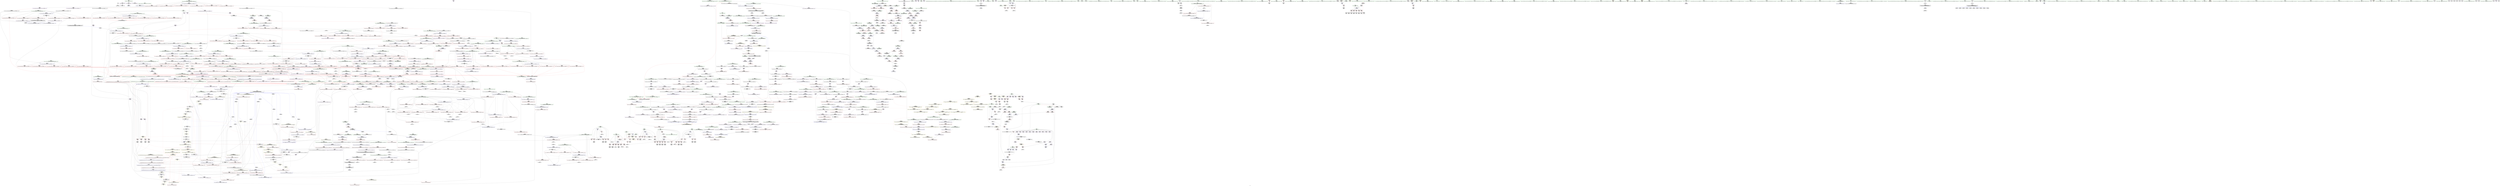 digraph "SVFG" {
	label="SVFG";

	Node0x560d3ea56c80 [shape=record,color=grey,label="{NodeID: 0\nNullPtr}"];
	Node0x560d3ea56c80 -> Node0x560d3eda8ce0[style=solid];
	Node0x560d3ea56c80 -> Node0x560d3edd7dc0[style=solid];
	Node0x560d3edae560 [shape=record,color=red,label="{NodeID: 775\n1150\<--1131\n\<--__result.addr\n_ZSt10__pop_heapIPiN9__gnu_cxx5__ops15_Iter_comp_iterIPFiiiEEEEvT_S7_S7_RT0_\n}"];
	Node0x560d3edae560 -> Node0x560d3edddc30[style=solid];
	Node0x560d3ef12020 [shape=record,color=black,label="{NodeID: 2657\n1622 = PHI(1698, )\n}"];
	Node0x560d3eda4f60 [shape=record,color=purple,label="{NodeID: 443\n294\<--22\n\<--.str.1\nmain\n}"];
	Node0x560d3ed5e900 [shape=record,color=green,label="{NodeID: 111\n619\<--620\n__first.addr\<--__first.addr_field_insensitive\n_ZSt6__sortIPiN9__gnu_cxx5__ops15_Iter_comp_iterIPFiiiEEEEvT_S7_T0_\n}"];
	Node0x560d3ed5e900 -> Node0x560d3edc0a70[style=solid];
	Node0x560d3ed5e900 -> Node0x560d3edc0b40[style=solid];
	Node0x560d3ed5e900 -> Node0x560d3edc0c10[style=solid];
	Node0x560d3ed5e900 -> Node0x560d3edc0ce0[style=solid];
	Node0x560d3ed5e900 -> Node0x560d3eddac40[style=solid];
	Node0x560d3edb3f90 [shape=record,color=red,label="{NodeID: 886\n1618\<--1581\n\<--__first.addr\n_ZSt16__insertion_sortIPiN9__gnu_cxx5__ops15_Iter_comp_iterIPFiiiEEEEvT_S7_T0_\n|{<s0>104}}"];
	Node0x560d3edb3f90:s0 -> Node0x560d3ef230b0[style=solid,color=red];
	Node0x560d3ef1f090 [shape=record,color=black,label="{NodeID: 2768\n456 = PHI(672, )\n}"];
	Node0x560d3ef1f090 -> Node0x560d3edd9a60[style=solid];
	Node0x560d3edbaa90 [shape=record,color=purple,label="{NodeID: 554\n1070\<--1068\nadd.ptr\<--\n_ZSt11__make_heapIPiN9__gnu_cxx5__ops15_Iter_comp_iterIPFiiiEEEEvT_S7_RT0_\n|{<s0>64}}"];
	Node0x560d3edbaa90:s0 -> Node0x560d3ef20ff0[style=solid,color=red];
	Node0x560d3ed9d610 [shape=record,color=green,label="{NodeID: 222\n1490\<--1491\n__pivot.addr\<--__pivot.addr_field_insensitive\n_ZSt21__unguarded_partitionIPiN9__gnu_cxx5__ops15_Iter_comp_iterIPFiiiEEEET_S7_S7_S7_T0_\n}"];
	Node0x560d3ed9d610 -> Node0x560d3edb3430[style=solid];
	Node0x560d3ed9d610 -> Node0x560d3edb3500[style=solid];
	Node0x560d3ed9d610 -> Node0x560d3eddff20[style=solid];
	Node0x560d3edd9310 [shape=record,color=blue,label="{NodeID: 997\n279\<--343\nj\<--inc\nmain\n}"];
	Node0x560d3edd9310 -> Node0x560d3edbe9f0[style=dashed];
	Node0x560d3edd9310 -> Node0x560d3edbeac0[style=dashed];
	Node0x560d3edd9310 -> Node0x560d3edbeb90[style=dashed];
	Node0x560d3edd9310 -> Node0x560d3edbec60[style=dashed];
	Node0x560d3edd9310 -> Node0x560d3edd90a0[style=dashed];
	Node0x560d3edd9310 -> Node0x560d3edd9310[style=dashed];
	Node0x560d3edd9310 -> Node0x560d3ee6eaf0[style=dashed];
	Node0x560d3ee0cc50 [shape=record,color=grey,label="{NodeID: 1772\n218 = Binary(215, 217, )\n}"];
	Node0x560d3ee0cc50 -> Node0x560d3edd87b0[style=solid];
	Node0x560d3edc04c0 [shape=record,color=red,label="{NodeID: 665\n584\<--572\n\<--__a.addr\n_ZStoRRSt13_Ios_FmtflagsS_\n}"];
	Node0x560d3edc04c0 -> Node0x560d3edabb20[style=solid];
	Node0x560d3edc04c0 -> Node0x560d3edda760[style=solid];
	Node0x560d3edab640 [shape=record,color=black,label="{NodeID: 333\n398\<--397\n\<--add.ptr41\nmain\n|{<s0>19}}"];
	Node0x560d3edab640:s0 -> Node0x560d3ef13f60[style=solid,color=red];
	Node0x560d3edded40 [shape=record,color=blue,label="{NodeID: 1108\n1317\<--1312\n__first.addr\<--__first\n_ZSt11__push_heapIPiliN9__gnu_cxx5__ops14_Iter_comp_valIPFiiiEEEEvT_T0_S8_T1_RT2_\n}"];
	Node0x560d3edded40 -> Node0x560d3edb06b0[style=dashed];
	Node0x560d3edded40 -> Node0x560d3edb0780[style=dashed];
	Node0x560d3edded40 -> Node0x560d3edb0850[style=dashed];
	Node0x560d3edded40 -> Node0x560d3edb0920[style=dashed];
	Node0x560d3ebad8a0 [shape=record,color=green,label="{NodeID: 1\n7\<--1\n__dso_handle\<--dummyObj\nGlob }"];
	Node0x560d3edae630 [shape=record,color=red,label="{NodeID: 776\n1161\<--1133\n\<--__comp.addr\n_ZSt10__pop_heapIPiN9__gnu_cxx5__ops15_Iter_comp_iterIPFiiiEEEEvT_S7_S7_RT0_\n}"];
	Node0x560d3edae630 -> Node0x560d3eda2380[style=solid];
	Node0x560d3ef12130 [shape=record,color=black,label="{NodeID: 2658\n1625 = PHI(1169, )\n}"];
	Node0x560d3ef12130 -> Node0x560d3edb4950[style=solid];
	Node0x560d3eda5030 [shape=record,color=purple,label="{NodeID: 444\n299\<--25\n\<--.str.2\nmain\n}"];
	Node0x560d3ed5e9d0 [shape=record,color=green,label="{NodeID: 112\n621\<--622\n__last.addr\<--__last.addr_field_insensitive\n_ZSt6__sortIPiN9__gnu_cxx5__ops15_Iter_comp_iterIPFiiiEEEEvT_S7_T0_\n}"];
	Node0x560d3ed5e9d0 -> Node0x560d3edc0db0[style=solid];
	Node0x560d3ed5e9d0 -> Node0x560d3edc0e80[style=solid];
	Node0x560d3ed5e9d0 -> Node0x560d3edc0f50[style=solid];
	Node0x560d3ed5e9d0 -> Node0x560d3edc1020[style=solid];
	Node0x560d3ed5e9d0 -> Node0x560d3eddad10[style=solid];
	Node0x560d3ee75840 [shape=record,color=yellow,style=double,label="{NodeID: 1994\n454V_1 = ENCHI(MR_454V_0)\npts\{677 11830000 17720000 \}\nFun[_ZN9__gnu_cxx5__ops15_Iter_comp_iterIPFiiiEEC2ES3_]}"];
	Node0x560d3ee75840 -> Node0x560d3edd6d20[style=dashed];
	Node0x560d3edb4060 [shape=record,color=red,label="{NodeID: 887\n1627\<--1581\n\<--__first.addr\n_ZSt16__insertion_sortIPiN9__gnu_cxx5__ops15_Iter_comp_iterIPFiiiEEEEvT_S7_T0_\n}"];
	Node0x560d3edb4060 -> Node0x560d3ede0cf0[style=solid];
	Node0x560d3ef1f230 [shape=record,color=black,label="{NodeID: 2769\n496 = PHI(506, )\n}"];
	Node0x560d3edbab60 [shape=record,color=purple,label="{NodeID: 555\n1221\<--1219\nadd.ptr\<--\n_ZSt13__adjust_heapIPiliN9__gnu_cxx5__ops15_Iter_comp_iterIPFiiiEEEEvT_T0_S8_T1_T2_\n|{<s0>73}}"];
	Node0x560d3edbab60:s0 -> Node0x560d3ef186b0[style=solid,color=red];
	Node0x560d3ed9d6e0 [shape=record,color=green,label="{NodeID: 223\n1535\<--1536\n__a.addr\<--__a.addr_field_insensitive\n_ZSt9iter_swapIPiS0_EvT_T0_\n}"];
	Node0x560d3ed9d6e0 -> Node0x560d3edb35d0[style=solid];
	Node0x560d3ed9d6e0 -> Node0x560d3ede0330[style=solid];
	Node0x560d3ee7dfd0 [shape=record,color=yellow,style=double,label="{NodeID: 2105\n289V_1 = ENCHI(MR_289V_0)\npts\{8550000 9490000 \}\nFun[_ZSt10__pop_heapIPiN9__gnu_cxx5__ops15_Iter_comp_iterIPFiiiEEEEvT_S7_S7_RT0_]}"];
	Node0x560d3ee7dfd0 -> Node0x560d3edd77b0[style=dashed];
	Node0x560d3edd93e0 [shape=record,color=blue,label="{NodeID: 998\n277\<--348\ni\<--inc21\nmain\n}"];
	Node0x560d3edd93e0 -> Node0x560d3edbe6b0[style=dashed];
	Node0x560d3edd93e0 -> Node0x560d3edbe780[style=dashed];
	Node0x560d3edd93e0 -> Node0x560d3edbe850[style=dashed];
	Node0x560d3edd93e0 -> Node0x560d3edbe920[style=dashed];
	Node0x560d3edd93e0 -> Node0x560d3edd93e0[style=dashed];
	Node0x560d3edd93e0 -> Node0x560d3ee6e5f0[style=dashed];
	Node0x560d3ee0cdd0 [shape=record,color=grey,label="{NodeID: 1773\n1336 = Binary(1335, 648, )\n}"];
	Node0x560d3ee0cdd0 -> Node0x560d3eddf150[style=solid];
	Node0x560d3edc0590 [shape=record,color=red,label="{NodeID: 666\n580\<--574\n\<--__b.addr\n_ZStoRRSt13_Ios_FmtflagsS_\n|{<s0>32}}"];
	Node0x560d3edc0590:s0 -> Node0x560d3ef20eb0[style=solid,color=red];
	Node0x560d3edab710 [shape=record,color=black,label="{NodeID: 334\n467\<--485\n_ZNSt8ios_base9precisionEl_ret\<--\n_ZNSt8ios_base9precisionEl\n|{<s0>19}}"];
	Node0x560d3edab710:s0 -> Node0x560d3ef1eab0[style=solid,color=blue];
	Node0x560d3eddee10 [shape=record,color=blue,label="{NodeID: 1109\n1319\<--1313\n__holeIndex.addr\<--__holeIndex\n_ZSt11__push_heapIPiliN9__gnu_cxx5__ops14_Iter_comp_valIPFiiiEEEEvT_T0_S8_T1_RT2_\n}"];
	Node0x560d3eddee10 -> Node0x560d3edb09f0[style=dashed];
	Node0x560d3eddee10 -> Node0x560d3ee6c2f0[style=dashed];
	Node0x560d3ea63d90 [shape=record,color=green,label="{NodeID: 2\n9\<--1\n\<--dummyObj\nCan only get source location for instruction, argument, global var or function.|{<s0>21}}"];
	Node0x560d3ea63d90:s0 -> Node0x560d3ef174a0[style=solid,color=red];
	Node0x560d3ee640f0 [shape=record,color=black,label="{NodeID: 1884\nMR_10V_3 = PHI(MR_10V_1, MR_10V_4, )\npts\{17 \}\n|{|<s2>67}}"];
	Node0x560d3ee640f0 -> Node0x560d3edc52c0[style=dashed];
	Node0x560d3ee640f0 -> Node0x560d3edc5390[style=dashed];
	Node0x560d3ee640f0:s2 -> Node0x560d3ee5fff0[style=dashed,color=red];
	Node0x560d3edae700 [shape=record,color=red,label="{NodeID: 777\n1145\<--1144\n\<--call\n_ZSt10__pop_heapIPiN9__gnu_cxx5__ops15_Iter_comp_iterIPFiiiEEEEvT_S7_S7_RT0_\n}"];
	Node0x560d3edae700 -> Node0x560d3edddb60[style=solid];
	Node0x560d3ef122a0 [shape=record,color=black,label="{NodeID: 2659\n1636 = PHI(1767, )\n}"];
	Node0x560d3ef122a0 -> Node0x560d3ede0e90[style=solid];
	Node0x560d3eda5100 [shape=record,color=purple,label="{NodeID: 445\n300\<--27\n\<--.str.3\nmain\n}"];
	Node0x560d3ed5eaa0 [shape=record,color=green,label="{NodeID: 113\n623\<--624\nagg.tmp\<--agg.tmp_field_insensitive\n_ZSt6__sortIPiN9__gnu_cxx5__ops15_Iter_comp_iterIPFiiiEEEEvT_S7_T0_\n}"];
	Node0x560d3ed5eaa0 -> Node0x560d3edabf30[style=solid];
	Node0x560d3ed5eaa0 -> Node0x560d3eda5e90[style=solid];
	Node0x560d3edb4130 [shape=record,color=red,label="{NodeID: 888\n1598\<--1583\n\<--__last.addr\n_ZSt16__insertion_sortIPiN9__gnu_cxx5__ops15_Iter_comp_iterIPFiiiEEEEvT_S7_T0_\n}"];
	Node0x560d3edb4130 -> Node0x560d3ee11150[style=solid];
	Node0x560d3ef1f340 [shape=record,color=black,label="{NodeID: 2770\n526 = PHI(560, )\n|{<s0>28}}"];
	Node0x560d3ef1f340:s0 -> Node0x560d3ef14c80[style=solid,color=red];
	Node0x560d3edbac30 [shape=record,color=purple,label="{NodeID: 556\n1225\<--1222\nadd.ptr2\<--\n_ZSt13__adjust_heapIPiliN9__gnu_cxx5__ops15_Iter_comp_iterIPFiiiEEEEvT_T0_S8_T1_T2_\n|{<s0>73}}"];
	Node0x560d3edbac30:s0 -> Node0x560d3ef18a30[style=solid,color=red];
	Node0x560d3ed9d7b0 [shape=record,color=green,label="{NodeID: 224\n1537\<--1538\n__b.addr\<--__b.addr_field_insensitive\n_ZSt9iter_swapIPiS0_EvT_T0_\n}"];
	Node0x560d3ed9d7b0 -> Node0x560d3edb36a0[style=solid];
	Node0x560d3ed9d7b0 -> Node0x560d3ede0400[style=solid];
	Node0x560d3ee7e0e0 [shape=record,color=yellow,style=double,label="{NodeID: 2106\n291V_1 = ENCHI(MR_291V_0)\npts\{1041 1191 1324 1555 1588 1730 \}\nFun[_ZSt10__pop_heapIPiN9__gnu_cxx5__ops15_Iter_comp_iterIPFiiiEEEEvT_S7_S7_RT0_]}"];
	Node0x560d3ee7e0e0 -> Node0x560d3edae700[style=dashed];
	Node0x560d3ee7e0e0 -> Node0x560d3edae7d0[style=dashed];
	Node0x560d3ee7e0e0 -> Node0x560d3edae8a0[style=dashed];
	Node0x560d3edd94b0 [shape=record,color=blue,label="{NodeID: 999\n281\<--9\ni23\<--\nmain\n}"];
	Node0x560d3edd94b0 -> Node0x560d3edbed30[style=dashed];
	Node0x560d3edd94b0 -> Node0x560d3edbee00[style=dashed];
	Node0x560d3edd94b0 -> Node0x560d3edbeed0[style=dashed];
	Node0x560d3edd94b0 -> Node0x560d3edbefa0[style=dashed];
	Node0x560d3edd94b0 -> Node0x560d3edbf070[style=dashed];
	Node0x560d3edd94b0 -> Node0x560d3edbf140[style=dashed];
	Node0x560d3edd94b0 -> Node0x560d3edd9650[style=dashed];
	Node0x560d3edd94b0 -> Node0x560d3ee6eff0[style=dashed];
	Node0x560d3ee0cf50 [shape=record,color=grey,label="{NodeID: 1774\n1335 = Binary(1334, 194, )\n}"];
	Node0x560d3ee0cf50 -> Node0x560d3ee0cdd0[style=solid];
	Node0x560d3edc0660 [shape=record,color=red,label="{NodeID: 667\n579\<--578\n\<--\n_ZStoRRSt13_Ios_FmtflagsS_\n|{<s0>32}}"];
	Node0x560d3edc0660:s0 -> Node0x560d3ef20d70[style=solid,color=red];
	Node0x560d3edab7e0 [shape=record,color=black,label="{NodeID: 335\n490\<--501\n_ZSt5fixedRSt8ios_base_ret\<--\n_ZSt5fixedRSt8ios_base\n}"];
	Node0x560d3eddeee0 [shape=record,color=blue,label="{NodeID: 1110\n1321\<--1314\n__topIndex.addr\<--__topIndex\n_ZSt11__push_heapIPiliN9__gnu_cxx5__ops14_Iter_comp_valIPFiiiEEEEvT_T0_S8_T1_RT2_\n}"];
	Node0x560d3eddeee0 -> Node0x560d3edb0e00[style=dashed];
	Node0x560d3eb97250 [shape=record,color=green,label="{NodeID: 3\n20\<--1\n.str\<--dummyObj\nGlob }"];
	Node0x560d3edae7d0 [shape=record,color=red,label="{NodeID: 778\n1149\<--1148\n\<--call1\n_ZSt10__pop_heapIPiN9__gnu_cxx5__ops15_Iter_comp_iterIPFiiiEEEEvT_S7_S7_RT0_\n}"];
	Node0x560d3edae7d0 -> Node0x560d3edddc30[style=solid];
	Node0x560d3ef123e0 [shape=record,color=black,label="{NodeID: 2660\n1686 = PHI(1767, )\n}"];
	Node0x560d3ef123e0 -> Node0x560d3ede1440[style=solid];
	Node0x560d3eda51d0 [shape=record,color=purple,label="{NodeID: 446\n375\<--34\n\<--.str.4\nmain\n}"];
	Node0x560d3ed5eb70 [shape=record,color=green,label="{NodeID: 114\n625\<--626\nagg.tmp2\<--agg.tmp2_field_insensitive\n_ZSt6__sortIPiN9__gnu_cxx5__ops15_Iter_comp_iterIPFiiiEEEEvT_S7_T0_\n}"];
	Node0x560d3ed5eb70 -> Node0x560d3edac000[style=solid];
	Node0x560d3ed5eb70 -> Node0x560d3edb5fd0[style=solid];
	Node0x560d3edb4200 [shape=record,color=red,label="{NodeID: 889\n1607\<--1583\n\<--__last.addr\n_ZSt16__insertion_sortIPiN9__gnu_cxx5__ops15_Iter_comp_iterIPFiiiEEEEvT_S7_T0_\n}"];
	Node0x560d3edb4200 -> Node0x560d3ee109d0[style=solid];
	Node0x560d3ef1f540 [shape=record,color=black,label="{NodeID: 2771\n530 = PHI(544, )\n}"];
	Node0x560d3edbad00 [shape=record,color=purple,label="{NodeID: 557\n1234\<--1232\nadd.ptr3\<--\n_ZSt13__adjust_heapIPiliN9__gnu_cxx5__ops15_Iter_comp_iterIPFiiiEEEEvT_T0_S8_T1_T2_\n|{<s0>74}}"];
	Node0x560d3edbad00:s0 -> Node0x560d3ef20ff0[style=solid,color=red];
	Node0x560d3ed9d880 [shape=record,color=green,label="{NodeID: 225\n1544\<--1545\n_ZSt4swapIiENSt9enable_ifIXsr6__and_ISt6__not_ISt15__is_tuple_likeIT_EESt21is_move_constructibleIS3_ESt18is_move_assignableIS3_EEE5valueEvE4typeERS3_SC_\<--_ZSt4swapIiENSt9enable_ifIXsr6__and_ISt6__not_ISt15__is_tuple_likeIT_EESt21is_move_constructibleIS3_ESt18is_move_assignableIS3_EEE5valueEvE4typeERS3_SC__field_insensitive\n}"];
	Node0x560d3ee7e280 [shape=record,color=yellow,style=double,label="{NodeID: 2107\n10V_1 = ENCHI(MR_10V_0)\npts\{17 \}\nFun[_ZSt22__copy_move_backward_aILb1EPiS0_ET1_T0_S2_S1_]|{<s0>125|<s1>125|<s2>125}}"];
	Node0x560d3ee7e280:s0 -> Node0x560d3edd7a20[style=dashed,color=red];
	Node0x560d3ee7e280:s1 -> Node0x560d3ede2b00[style=dashed,color=red];
	Node0x560d3ee7e280:s2 -> Node0x560d3ee5c3f0[style=dashed,color=red];
	Node0x560d3edd9580 [shape=record,color=blue,label="{NodeID: 1000\n368\<--365\narrayidx34\<--\nmain\n}"];
	Node0x560d3edd9580 -> Node0x560d3ee591f0[style=dashed];
	Node0x560d3ee0d0d0 [shape=record,color=grey,label="{NodeID: 1775\n1095 = Binary(1094, 743, )\n}"];
	Node0x560d3ee0d0d0 -> Node0x560d3eddd4e0[style=solid];
	Node0x560d3edc0730 [shape=record,color=red,label="{NodeID: 668\n596\<--590\n\<--__a.addr\n_ZStanSt13_Ios_FmtflagsS_\n}"];
	Node0x560d3edc0730 -> Node0x560d3ee0d550[style=solid];
	Node0x560d3edab8b0 [shape=record,color=black,label="{NodeID: 336\n506\<--542\n_ZNSt8ios_base4setfESt13_Ios_FmtflagsS0__ret\<--\n_ZNSt8ios_base4setfESt13_Ios_FmtflagsS0_\n|{<s0>26}}"];
	Node0x560d3edab8b0:s0 -> Node0x560d3ef1f230[style=solid,color=blue];
	Node0x560d3eddefb0 [shape=record,color=blue,label="{NodeID: 1111\n1323\<--1315\n__value.addr\<--__value\n_ZSt11__push_heapIPiliN9__gnu_cxx5__ops14_Iter_comp_valIPFiiiEEEEvT_T0_S8_T1_RT2_\n|{|<s2>81}}"];
	Node0x560d3eddefb0 -> Node0x560d3edb1210[style=dashed];
	Node0x560d3eddefb0 -> Node0x560d3edb12e0[style=dashed];
	Node0x560d3eddefb0:s2 -> Node0x560d3ee7e820[style=dashed,color=red];
	Node0x560d3eb92bf0 [shape=record,color=green,label="{NodeID: 4\n22\<--1\n.str.1\<--dummyObj\nGlob }"];
	Node0x560d3edae8a0 [shape=record,color=red,label="{NodeID: 779\n1160\<--1159\n\<--call2\n_ZSt10__pop_heapIPiN9__gnu_cxx5__ops15_Iter_comp_iterIPFiiiEEEEvT_S7_S7_RT0_\n|{<s0>72}}"];
	Node0x560d3edae8a0:s0 -> Node0x560d3ef22590[style=solid,color=red];
	Node0x560d3ef12520 [shape=record,color=black,label="{NodeID: 2661\n1913 = PHI()\n}"];
	Node0x560d3ef12520 -> Node0x560d3ee121d0[style=solid];
	Node0x560d3eda52a0 [shape=record,color=purple,label="{NodeID: 447\n383\<--36\n\<--.str.5\nmain\n}"];
	Node0x560d3ed9dd20 [shape=record,color=green,label="{NodeID: 115\n645\<--646\n_ZSt4__lgl\<--_ZSt4__lgl_field_insensitive\n}"];
	Node0x560d3edb42d0 [shape=record,color=red,label="{NodeID: 890\n1606\<--1585\n\<--__i\n_ZSt16__insertion_sortIPiN9__gnu_cxx5__ops15_Iter_comp_iterIPFiiiEEEEvT_S7_T0_\n}"];
	Node0x560d3edb42d0 -> Node0x560d3ee109d0[style=solid];
	Node0x560d3ef1f650 [shape=record,color=black,label="{NodeID: 2772\n535 = PHI(587, )\n|{<s0>30}}"];
	Node0x560d3ef1f650:s0 -> Node0x560d3ef12b20[style=solid,color=red];
	Node0x560d3edbadd0 [shape=record,color=purple,label="{NodeID: 558\n1239\<--1237\nadd.ptr5\<--\n_ZSt13__adjust_heapIPiliN9__gnu_cxx5__ops15_Iter_comp_iterIPFiiiEEEEvT_T0_S8_T1_T2_\n}"];
	Node0x560d3edbadd0 -> Node0x560d3edde5f0[style=solid];
	Node0x560d3ed9d980 [shape=record,color=green,label="{NodeID: 226\n1550\<--1551\n__a.addr\<--__a.addr_field_insensitive\n_ZSt4swapIiENSt9enable_ifIXsr6__and_ISt6__not_ISt15__is_tuple_likeIT_EESt21is_move_constructibleIS3_ESt18is_move_assignableIS3_EEE5valueEvE4typeERS3_SC_\n}"];
	Node0x560d3ed9d980 -> Node0x560d3edb3770[style=solid];
	Node0x560d3ed9d980 -> Node0x560d3edb3840[style=solid];
	Node0x560d3ed9d980 -> Node0x560d3ede04d0[style=solid];
	Node0x560d3edd9650 [shape=record,color=blue,label="{NodeID: 1001\n281\<--372\ni23\<--inc36\nmain\n}"];
	Node0x560d3edd9650 -> Node0x560d3edbed30[style=dashed];
	Node0x560d3edd9650 -> Node0x560d3edbee00[style=dashed];
	Node0x560d3edd9650 -> Node0x560d3edbeed0[style=dashed];
	Node0x560d3edd9650 -> Node0x560d3edbefa0[style=dashed];
	Node0x560d3edd9650 -> Node0x560d3edbf070[style=dashed];
	Node0x560d3edd9650 -> Node0x560d3edbf140[style=dashed];
	Node0x560d3edd9650 -> Node0x560d3edd9650[style=dashed];
	Node0x560d3edd9650 -> Node0x560d3ee6eff0[style=dashed];
	Node0x560d3ee0d250 [shape=record,color=grey,label="{NodeID: 1776\n566 = Binary(565, 567, )\n}"];
	Node0x560d3ee0d250 -> Node0x560d3edaba50[style=solid];
	Node0x560d3edc0800 [shape=record,color=red,label="{NodeID: 669\n597\<--592\n\<--__b.addr\n_ZStanSt13_Ios_FmtflagsS_\n}"];
	Node0x560d3edc0800 -> Node0x560d3ee0d550[style=solid];
	Node0x560d3edab980 [shape=record,color=black,label="{NodeID: 337\n544\<--557\n_ZStaNRSt13_Ios_FmtflagsS__ret\<--\n_ZStaNRSt13_Ios_FmtflagsS_\n|{<s0>28}}"];
	Node0x560d3edab980:s0 -> Node0x560d3ef1f540[style=solid,color=blue];
	Node0x560d3eddf080 [shape=record,color=blue,label="{NodeID: 1112\n1325\<--1316\n__comp.addr\<--__comp\n_ZSt11__push_heapIPiliN9__gnu_cxx5__ops14_Iter_comp_valIPFiiiEEEEvT_T0_S8_T1_RT2_\n}"];
	Node0x560d3eddf080 -> Node0x560d3edb0ed0[style=dashed];
	Node0x560d3eb92500 [shape=record,color=green,label="{NodeID: 5\n24\<--1\nstdin\<--dummyObj\nGlob }"];
	Node0x560d3edae970 [shape=record,color=red,label="{NodeID: 780\n1166\<--1165\n\<--coerce.dive\n_ZSt10__pop_heapIPiN9__gnu_cxx5__ops15_Iter_comp_iterIPFiiiEEEEvT_S7_S7_RT0_\n|{<s0>72}}"];
	Node0x560d3edae970:s0 -> Node0x560d3ef226e0[style=solid,color=red];
	Node0x560d3ef125f0 [shape=record,color=black,label="{NodeID: 2662\n1929 = PHI(1376, )\n}"];
	Node0x560d3ef125f0 -> Node0x560d3edd6b80[style=solid];
	Node0x560d3eda5370 [shape=record,color=purple,label="{NodeID: 448\n413\<--38\n\<--.str.6\nmain\n}"];
	Node0x560d3ed9de20 [shape=record,color=green,label="{NodeID: 116\n653\<--654\nllvm.memcpy.p0i8.p0i8.i64\<--llvm.memcpy.p0i8.p0i8.i64_field_insensitive\n}"];
	Node0x560d3edb43a0 [shape=record,color=red,label="{NodeID: 891\n1610\<--1585\n\<--__i\n_ZSt16__insertion_sortIPiN9__gnu_cxx5__ops15_Iter_comp_iterIPFiiiEEEEvT_S7_T0_\n|{<s0>102}}"];
	Node0x560d3edb43a0:s0 -> Node0x560d3ef186b0[style=solid,color=red];
	Node0x560d3ef1f7c0 [shape=record,color=black,label="{NodeID: 2773\n791 = PHI(666, )\n2nd arg _ZSt22__final_insertion_sortIPiN9__gnu_cxx5__ops15_Iter_comp_iterIPFiiiEEEEvT_S7_T0_ }"];
	Node0x560d3ef1f7c0 -> Node0x560d3eddb940[style=solid];
	Node0x560d3edbaea0 [shape=record,color=purple,label="{NodeID: 559\n1261\<--1258\nadd.ptr14\<--\n_ZSt13__adjust_heapIPiliN9__gnu_cxx5__ops15_Iter_comp_iterIPFiiiEEEEvT_T0_S8_T1_T2_\n|{<s0>75}}"];
	Node0x560d3edbaea0:s0 -> Node0x560d3ef20ff0[style=solid,color=red];
	Node0x560d3ed9da50 [shape=record,color=green,label="{NodeID: 227\n1552\<--1553\n__b.addr\<--__b.addr_field_insensitive\n_ZSt4swapIiENSt9enable_ifIXsr6__and_ISt6__not_ISt15__is_tuple_likeIT_EESt21is_move_constructibleIS3_ESt18is_move_assignableIS3_EEE5valueEvE4typeERS3_SC_\n}"];
	Node0x560d3ed9da50 -> Node0x560d3edb3910[style=solid];
	Node0x560d3ed9da50 -> Node0x560d3edb39e0[style=solid];
	Node0x560d3ed9da50 -> Node0x560d3ede05a0[style=solid];
	Node0x560d3edd9720 [shape=record,color=blue,label="{NodeID: 1002\n273\<--417\nT\<--inc48\nmain\n}"];
	Node0x560d3edd9720 -> Node0x560d3ee6e0f0[style=dashed];
	Node0x560d3ee0d3d0 [shape=record,color=grey,label="{NodeID: 1777\n1065 = Binary(1064, 648, )\n}"];
	Node0x560d3ee0d3d0 -> Node0x560d3eddd270[style=solid];
	Node0x560d3edc08d0 [shape=record,color=red,label="{NodeID: 670\n609\<--603\n\<--__a.addr\n_ZStorSt13_Ios_FmtflagsS_\n}"];
	Node0x560d3edc08d0 -> Node0x560d3ee0d6d0[style=solid];
	Node0x560d3edaba50 [shape=record,color=black,label="{NodeID: 338\n560\<--566\n_ZStcoSt13_Ios_Fmtflags_ret\<--neg\n_ZStcoSt13_Ios_Fmtflags\n|{<s0>27}}"];
	Node0x560d3edaba50:s0 -> Node0x560d3ef1f340[style=solid,color=blue];
	Node0x560d3eddf150 [shape=record,color=blue,label="{NodeID: 1113\n1327\<--1336\n__parent\<--div\n_ZSt11__push_heapIPiliN9__gnu_cxx5__ops14_Iter_comp_valIPFiiiEEEEvT_T0_S8_T1_RT2_\n}"];
	Node0x560d3eddf150 -> Node0x560d3ee6c7f0[style=dashed];
	Node0x560d3ed2ebd0 [shape=record,color=green,label="{NodeID: 6\n25\<--1\n.str.2\<--dummyObj\nGlob }"];
	Node0x560d3edaea40 [shape=record,color=red,label="{NodeID: 781\n1174\<--1171\n\<--__t.addr\n_ZSt4moveIRiEONSt16remove_referenceIT_E4typeEOS2_\n}"];
	Node0x560d3edaea40 -> Node0x560d3eda2450[style=solid];
	Node0x560d3ef12760 [shape=record,color=black,label="{NodeID: 2663\n1944 = PHI(1376, )\n}"];
	Node0x560d3ef12760 -> Node0x560d3edd6d20[style=solid];
	Node0x560d3eda5440 [shape=record,color=purple,label="{NodeID: 449\n1952\<--40\nllvm.global_ctors_0\<--llvm.global_ctors\nGlob }"];
	Node0x560d3eda5440 -> Node0x560d3edd7bc0[style=solid];
	Node0x560d3ed9df20 [shape=record,color=green,label="{NodeID: 117\n658\<--659\n_ZSt16__introsort_loopIPilN9__gnu_cxx5__ops15_Iter_comp_iterIPFiiiEEEEvT_S7_T0_T1_\<--_ZSt16__introsort_loopIPilN9__gnu_cxx5__ops15_Iter_comp_iterIPFiiiEEEEvT_S7_T0_T1__field_insensitive\n}"];
	Node0x560d3edb4470 [shape=record,color=red,label="{NodeID: 892\n1614\<--1585\n\<--__i\n_ZSt16__insertion_sortIPiN9__gnu_cxx5__ops15_Iter_comp_iterIPFiiiEEEEvT_S7_T0_\n|{<s0>103}}"];
	Node0x560d3edb4470:s0 -> Node0x560d3ef20ff0[style=solid,color=red];
	Node0x560d3ef1f8d0 [shape=record,color=black,label="{NodeID: 2774\n1123 = PHI(981, 1019, )\n0th arg _ZSt10__pop_heapIPiN9__gnu_cxx5__ops15_Iter_comp_iterIPFiiiEEEEvT_S7_S7_RT0_ }"];
	Node0x560d3ef1f8d0 -> Node0x560d3eddd820[style=solid];
	Node0x560d3edbaf70 [shape=record,color=purple,label="{NodeID: 560\n1266\<--1264\nadd.ptr16\<--\n_ZSt13__adjust_heapIPiliN9__gnu_cxx5__ops15_Iter_comp_iterIPFiiiEEEEvT_T0_S8_T1_T2_\n}"];
	Node0x560d3edbaf70 -> Node0x560d3edde860[style=solid];
	Node0x560d3ed9db20 [shape=record,color=green,label="{NodeID: 228\n1554\<--1555\n__tmp\<--__tmp_field_insensitive\n_ZSt4swapIiENSt9enable_ifIXsr6__and_ISt6__not_ISt15__is_tuple_likeIT_EESt21is_move_constructibleIS3_ESt18is_move_assignableIS3_EEE5valueEvE4typeERS3_SC_\n|{|<s1>101}}"];
	Node0x560d3ed9db20 -> Node0x560d3ede0670[style=solid];
	Node0x560d3ed9db20:s1 -> Node0x560d3ef20ff0[style=solid,color=red];
	Node0x560d3edd97f0 [shape=record,color=blue,label="{NodeID: 1003\n442\<--439\n__first.addr\<--__first\n_ZSt4sortIPiPFiiiEEvT_S3_T0_\n}"];
	Node0x560d3edd97f0 -> Node0x560d3edbf2e0[style=dashed];
	Node0x560d3ee0d550 [shape=record,color=grey,label="{NodeID: 1778\n598 = Binary(596, 597, )\n}"];
	Node0x560d3ee0d550 -> Node0x560d3edabbf0[style=solid];
	Node0x560d3edc09a0 [shape=record,color=red,label="{NodeID: 671\n610\<--605\n\<--__b.addr\n_ZStorSt13_Ios_FmtflagsS_\n}"];
	Node0x560d3edc09a0 -> Node0x560d3ee0d6d0[style=solid];
	Node0x560d3edabb20 [shape=record,color=black,label="{NodeID: 339\n569\<--584\n_ZStoRRSt13_Ios_FmtflagsS__ret\<--\n_ZStoRRSt13_Ios_FmtflagsS_\n|{<s0>30}}"];
	Node0x560d3edabb20:s0 -> Node0x560d3ef0e720[style=solid,color=blue];
	Node0x560d3eddf220 [shape=record,color=blue,label="{NodeID: 1114\n1360\<--1357\nadd.ptr3\<--\n_ZSt11__push_heapIPiliN9__gnu_cxx5__ops14_Iter_comp_valIPFiiiEEEEvT_T0_S8_T1_RT2_\n}"];
	Node0x560d3eddf220 -> Node0x560d3ee6bdf0[style=dashed];
	Node0x560d3ed2f2e0 [shape=record,color=green,label="{NodeID: 7\n27\<--1\n.str.3\<--dummyObj\nGlob }"];
	Node0x560d3edaeb10 [shape=record,color=red,label="{NodeID: 782\n1219\<--1184\n\<--__first.addr\n_ZSt13__adjust_heapIPiliN9__gnu_cxx5__ops15_Iter_comp_iterIPFiiiEEEEvT_T0_S8_T1_T2_\n}"];
	Node0x560d3edaeb10 -> Node0x560d3edbab60[style=solid];
	Node0x560d3ef128a0 [shape=record,color=black,label="{NodeID: 2664\n441 = PHI(67, )\n2nd arg _ZSt4sortIPiPFiiiEEvT_S3_T0_ }"];
	Node0x560d3ef128a0 -> Node0x560d3edd9990[style=solid];
	Node0x560d3eda5540 [shape=record,color=purple,label="{NodeID: 450\n1953\<--40\nllvm.global_ctors_1\<--llvm.global_ctors\nGlob }"];
	Node0x560d3eda5540 -> Node0x560d3edd7cc0[style=solid];
	Node0x560d3ed9e020 [shape=record,color=green,label="{NodeID: 118\n668\<--669\n_ZSt22__final_insertion_sortIPiN9__gnu_cxx5__ops15_Iter_comp_iterIPFiiiEEEEvT_S7_T0_\<--_ZSt22__final_insertion_sortIPiN9__gnu_cxx5__ops15_Iter_comp_iterIPFiiiEEEEvT_S7_T0__field_insensitive\n}"];
	Node0x560d3edb4540 [shape=record,color=red,label="{NodeID: 893\n1619\<--1585\n\<--__i\n_ZSt16__insertion_sortIPiN9__gnu_cxx5__ops15_Iter_comp_iterIPFiiiEEEEvT_S7_T0_\n|{<s0>104}}"];
	Node0x560d3edb4540:s0 -> Node0x560d3ef231c0[style=solid,color=red];
	Node0x560d3ef1fa80 [shape=record,color=black,label="{NodeID: 2775\n1124 = PHI(982, 1020, )\n1st arg _ZSt10__pop_heapIPiN9__gnu_cxx5__ops15_Iter_comp_iterIPFiiiEEEEvT_S7_S7_RT0_ }"];
	Node0x560d3ef1fa80 -> Node0x560d3eddd8f0[style=solid];
	Node0x560d3edbb040 [shape=record,color=purple,label="{NodeID: 561\n1346\<--1344\nadd.ptr\<--\n_ZSt11__push_heapIPiliN9__gnu_cxx5__ops14_Iter_comp_valIPFiiiEEEEvT_T0_S8_T1_RT2_\n|{<s0>81}}"];
	Node0x560d3edbb040:s0 -> Node0x560d3ef20370[style=solid,color=red];
	Node0x560d3ed9dbf0 [shape=record,color=green,label="{NodeID: 229\n1579\<--1580\n__comp\<--__comp_field_insensitive\n_ZSt16__insertion_sortIPiN9__gnu_cxx5__ops15_Iter_comp_iterIPFiiiEEEEvT_S7_T0_\n|{|<s2>102}}"];
	Node0x560d3ed9dbf0 -> Node0x560d3eda2860[style=solid];
	Node0x560d3ed9dbf0 -> Node0x560d3edb9230[style=solid];
	Node0x560d3ed9dbf0:s2 -> Node0x560d3ef17f40[style=solid,color=red];
	Node0x560d3edd98c0 [shape=record,color=blue,label="{NodeID: 1004\n444\<--440\n__last.addr\<--__last\n_ZSt4sortIPiPFiiiEEvT_S3_T0_\n}"];
	Node0x560d3edd98c0 -> Node0x560d3edbf3b0[style=dashed];
	Node0x560d3ee0d6d0 [shape=record,color=grey,label="{NodeID: 1779\n611 = Binary(609, 610, )\n}"];
	Node0x560d3ee0d6d0 -> Node0x560d3edabcc0[style=solid];
	Node0x560d3edc0a70 [shape=record,color=red,label="{NodeID: 672\n631\<--619\n\<--__first.addr\n_ZSt6__sortIPiN9__gnu_cxx5__ops15_Iter_comp_iterIPFiiiEEEEvT_S7_T0_\n}"];
	Node0x560d3edc0a70 -> Node0x560d3ee124d0[style=solid];
	Node0x560d3edabbf0 [shape=record,color=black,label="{NodeID: 340\n587\<--598\n_ZStanSt13_Ios_FmtflagsS__ret\<--and\n_ZStanSt13_Ios_FmtflagsS_\n|{<s0>29|<s1>31}}"];
	Node0x560d3edabbf0:s0 -> Node0x560d3ef1f650[style=solid,color=blue];
	Node0x560d3edabbf0:s1 -> Node0x560d3ef0e830[style=solid,color=blue];
	Node0x560d3eddf2f0 [shape=record,color=blue,label="{NodeID: 1115\n1319\<--1362\n__holeIndex.addr\<--\n_ZSt11__push_heapIPiliN9__gnu_cxx5__ops14_Iter_comp_valIPFiiiEEEEvT_T0_S8_T1_RT2_\n}"];
	Node0x560d3eddf2f0 -> Node0x560d3edb0c60[style=dashed];
	Node0x560d3eddf2f0 -> Node0x560d3ee6c2f0[style=dashed];
	Node0x560d3ed2f370 [shape=record,color=green,label="{NodeID: 8\n29\<--1\nstdout\<--dummyObj\nGlob }"];
	Node0x560d3edaebe0 [shape=record,color=red,label="{NodeID: 783\n1222\<--1184\n\<--__first.addr\n_ZSt13__adjust_heapIPiliN9__gnu_cxx5__ops15_Iter_comp_iterIPFiiiEEEEvT_T0_S8_T1_T2_\n}"];
	Node0x560d3edaebe0 -> Node0x560d3edbac30[style=solid];
	Node0x560d3ef129e0 [shape=record,color=black,label="{NodeID: 2665\n570 = PHI(538, )\n0th arg _ZStoRRSt13_Ios_FmtflagsS_ }"];
	Node0x560d3ef129e0 -> Node0x560d3edda5c0[style=solid];
	Node0x560d3eda5640 [shape=record,color=purple,label="{NodeID: 451\n1954\<--40\nllvm.global_ctors_2\<--llvm.global_ctors\nGlob }"];
	Node0x560d3eda5640 -> Node0x560d3edd7dc0[style=solid];
	Node0x560d3ed9e120 [shape=record,color=green,label="{NodeID: 119\n674\<--675\nretval\<--retval_field_insensitive\n_ZN9__gnu_cxx5__ops16__iter_comp_iterIPFiiiEEENS0_15_Iter_comp_iterIT_EES5_\n|{|<s1>39}}"];
	Node0x560d3ed9e120 -> Node0x560d3edb63e0[style=solid];
	Node0x560d3ed9e120:s1 -> Node0x560d3ef156c0[style=solid,color=red];
	Node0x560d3edb4610 [shape=record,color=red,label="{NodeID: 894\n1620\<--1585\n\<--__i\n_ZSt16__insertion_sortIPiN9__gnu_cxx5__ops15_Iter_comp_iterIPFiiiEEEEvT_S7_T0_\n}"];
	Node0x560d3edb4610 -> Node0x560d3edb9640[style=solid];
	Node0x560d3ef1fc00 [shape=record,color=black,label="{NodeID: 2776\n1125 = PHI(983, 1021, )\n2nd arg _ZSt10__pop_heapIPiN9__gnu_cxx5__ops15_Iter_comp_iterIPFiiiEEEEvT_S7_S7_RT0_ }"];
	Node0x560d3ef1fc00 -> Node0x560d3eddd9c0[style=solid];
	Node0x560d3edbb110 [shape=record,color=purple,label="{NodeID: 562\n1355\<--1353\nadd.ptr1\<--\n_ZSt11__push_heapIPiliN9__gnu_cxx5__ops14_Iter_comp_valIPFiiiEEEEvT_T0_S8_T1_RT2_\n|{<s0>82}}"];
	Node0x560d3edbb110:s0 -> Node0x560d3ef20ff0[style=solid,color=red];
	Node0x560d3eda5f90 [shape=record,color=green,label="{NodeID: 230\n1581\<--1582\n__first.addr\<--__first.addr_field_insensitive\n_ZSt16__insertion_sortIPiN9__gnu_cxx5__ops15_Iter_comp_iterIPFiiiEEEEvT_S7_T0_\n}"];
	Node0x560d3eda5f90 -> Node0x560d3edb3d20[style=solid];
	Node0x560d3eda5f90 -> Node0x560d3edb3df0[style=solid];
	Node0x560d3eda5f90 -> Node0x560d3edb3ec0[style=solid];
	Node0x560d3eda5f90 -> Node0x560d3edb3f90[style=solid];
	Node0x560d3eda5f90 -> Node0x560d3edb4060[style=solid];
	Node0x560d3eda5f90 -> Node0x560d3ede09b0[style=solid];
	Node0x560d3ee7e710 [shape=record,color=yellow,style=double,label="{NodeID: 2112\n10V_1 = ENCHI(MR_10V_0)\npts\{17 \}\nFun[_ZN9__gnu_cxx5__ops14_Iter_comp_valIPFiiiEEclIPiiEEbT_RT0_]}"];
	Node0x560d3ee7e710 -> Node0x560d3edb17c0[style=dashed];
	Node0x560d3edd9990 [shape=record,color=blue,label="{NodeID: 1005\n446\<--441\n__comp.addr\<--__comp\n_ZSt4sortIPiPFiiiEEvT_S3_T0_\n}"];
	Node0x560d3edd9990 -> Node0x560d3edbf480[style=dashed];
	Node0x560d3ee0d850 [shape=record,color=grey,label="{NodeID: 1780\n193 = Binary(192, 194, )\n}"];
	Node0x560d3ee0d850 -> Node0x560d3ee0c050[style=solid];
	Node0x560d3edc0b40 [shape=record,color=red,label="{NodeID: 673\n635\<--619\n\<--__first.addr\n_ZSt6__sortIPiN9__gnu_cxx5__ops15_Iter_comp_iterIPFiiiEEEEvT_S7_T0_\n|{<s0>35}}"];
	Node0x560d3edc0b40:s0 -> Node0x560d3ef15d60[style=solid,color=red];
	Node0x560d3edabcc0 [shape=record,color=black,label="{NodeID: 341\n600\<--611\n_ZStorSt13_Ios_FmtflagsS__ret\<--or\n_ZStorSt13_Ios_FmtflagsS_\n|{<s0>32}}"];
	Node0x560d3edabcc0:s0 -> Node0x560d3ef0e9a0[style=solid,color=blue];
	Node0x560d3eddf3c0 [shape=record,color=blue,label="{NodeID: 1116\n1327\<--1366\n__parent\<--div5\n_ZSt11__push_heapIPiliN9__gnu_cxx5__ops14_Iter_comp_valIPFiiiEEEEvT_T0_S8_T1_RT2_\n}"];
	Node0x560d3eddf3c0 -> Node0x560d3ee6c7f0[style=dashed];
	Node0x560d3ed41c70 [shape=record,color=green,label="{NodeID: 9\n30\<--1\n_ZSt3cin\<--dummyObj\nGlob }"];
	Node0x560d3ee663f0 [shape=record,color=black,label="{NodeID: 1891\nMR_29V_3 = PHI(MR_29V_4, MR_29V_2, )\npts\{190000 \}\n|{|<s2>21}}"];
	Node0x560d3ee663f0 -> Node0x560d3edd9170[style=dashed];
	Node0x560d3ee663f0 -> Node0x560d3ee663f0[style=dashed];
	Node0x560d3ee663f0:s2 -> Node0x560d3ee7a440[style=dashed,color=red];
	Node0x560d3edaecb0 [shape=record,color=red,label="{NodeID: 784\n1232\<--1184\n\<--__first.addr\n_ZSt13__adjust_heapIPiliN9__gnu_cxx5__ops15_Iter_comp_iterIPFiiiEEEEvT_T0_S8_T1_T2_\n}"];
	Node0x560d3edaecb0 -> Node0x560d3edbad00[style=solid];
	Node0x560d3ef12b20 [shape=record,color=black,label="{NodeID: 2666\n571 = PHI(535, )\n1st arg _ZStoRRSt13_Ios_FmtflagsS_ }"];
	Node0x560d3ef12b20 -> Node0x560d3edda690[style=solid];
	Node0x560d3eda5740 [shape=record,color=purple,label="{NodeID: 452\n394\<--393\nvbase.offset.ptr\<--vtable\nmain\n}"];
	Node0x560d3eda5740 -> Node0x560d3edab570[style=solid];
	Node0x560d3ed9e1f0 [shape=record,color=green,label="{NodeID: 120\n676\<--677\n__comp.addr\<--__comp.addr_field_insensitive\n_ZN9__gnu_cxx5__ops16__iter_comp_iterIPFiiiEEENS0_15_Iter_comp_iterIT_EES5_\n|{|<s1>38}}"];
	Node0x560d3ed9e1f0 -> Node0x560d3eddaf80[style=solid];
	Node0x560d3ed9e1f0:s1 -> Node0x560d3ef190e0[style=solid,color=red];
	Node0x560d3ee54270 [shape=record,color=yellow,style=double,label="{NodeID: 2002\n6V_1 = ENCHI(MR_6V_0)\npts\{120000 \}\nFun[_ZSt11__make_heapIPiN9__gnu_cxx5__ops15_Iter_comp_iterIPFiiiEEEEvT_S7_RT0_]|{<s0>67}}"];
	Node0x560d3ee54270:s0 -> Node0x560d3ee811a0[style=dashed,color=red];
	Node0x560d3edb46e0 [shape=record,color=red,label="{NodeID: 895\n1630\<--1585\n\<--__i\n_ZSt16__insertion_sortIPiN9__gnu_cxx5__ops15_Iter_comp_iterIPFiiiEEEEvT_S7_T0_\n|{<s0>108}}"];
	Node0x560d3edb46e0:s0 -> Node0x560d3ef16860[style=solid,color=red];
	Node0x560d3ef1fd80 [shape=record,color=black,label="{NodeID: 2777\n1126 = PHI(948, 1022, )\n3rd arg _ZSt10__pop_heapIPiN9__gnu_cxx5__ops15_Iter_comp_iterIPFiiiEEEEvT_S7_S7_RT0_ }"];
	Node0x560d3ef1fd80 -> Node0x560d3eddda90[style=solid];
	Node0x560d3edbb1e0 [shape=record,color=purple,label="{NodeID: 563\n1360\<--1358\nadd.ptr3\<--\n_ZSt11__push_heapIPiliN9__gnu_cxx5__ops14_Iter_comp_valIPFiiiEEEEvT_T0_S8_T1_RT2_\n}"];
	Node0x560d3edbb1e0 -> Node0x560d3eddf220[style=solid];
	Node0x560d3eda6060 [shape=record,color=green,label="{NodeID: 231\n1583\<--1584\n__last.addr\<--__last.addr_field_insensitive\n_ZSt16__insertion_sortIPiN9__gnu_cxx5__ops15_Iter_comp_iterIPFiiiEEEEvT_S7_T0_\n}"];
	Node0x560d3eda6060 -> Node0x560d3edb4130[style=solid];
	Node0x560d3eda6060 -> Node0x560d3edb4200[style=solid];
	Node0x560d3eda6060 -> Node0x560d3ede0a80[style=solid];
	Node0x560d3ee7e820 [shape=record,color=yellow,style=double,label="{NodeID: 2113\n333V_1 = ENCHI(MR_333V_0)\npts\{1324 \}\nFun[_ZN9__gnu_cxx5__ops14_Iter_comp_valIPFiiiEEclIPiiEEbT_RT0_]}"];
	Node0x560d3ee7e820 -> Node0x560d3edb1890[style=dashed];
	Node0x560d3edd9a60 [shape=record,color=blue,label="{NodeID: 1006\n459\<--456\ncoerce.dive\<--call\n_ZSt4sortIPiPFiiiEEvT_S3_T0_\n}"];
	Node0x560d3edd9a60 -> Node0x560d3edbf550[style=dashed];
	Node0x560d3ee0d9d0 [shape=record,color=grey,label="{NodeID: 1781\n1051 = Binary(1049, 1050, )\n}"];
	Node0x560d3ee0d9d0 -> Node0x560d3ee0b8d0[style=solid];
	Node0x560d3edc0c10 [shape=record,color=red,label="{NodeID: 674\n638\<--619\n\<--__first.addr\n_ZSt6__sortIPiN9__gnu_cxx5__ops15_Iter_comp_iterIPFiiiEEEEvT_S7_T0_\n}"];
	Node0x560d3edc0c10 -> Node0x560d3edac1a0[style=solid];
	Node0x560d3edabd90 [shape=record,color=black,label="{NodeID: 342\n650\<--617\n\<--__comp\n_ZSt6__sortIPiN9__gnu_cxx5__ops15_Iter_comp_iterIPFiiiEEEEvT_S7_T0_\n}"];
	Node0x560d3edabd90 -> Node0x560d3edb6170[style=solid];
	Node0x560d3eddf490 [shape=record,color=blue,label="{NodeID: 1117\n1373\<--1370\nadd.ptr7\<--\n_ZSt11__push_heapIPiliN9__gnu_cxx5__ops14_Iter_comp_valIPFiiiEEEEvT_T0_S8_T1_RT2_\n|{<s0>79}}"];
	Node0x560d3eddf490:s0 -> Node0x560d3ee9f250[style=dashed,color=blue];
	Node0x560d3ed41d30 [shape=record,color=green,label="{NodeID: 10\n31\<--1\n_ZSt4cout\<--dummyObj\nGlob }"];
	Node0x560d3ee668f0 [shape=record,color=black,label="{NodeID: 1892\nMR_10V_2 = PHI(MR_10V_1, MR_10V_3, )\npts\{17 \}\n|{<s0>48|<s1>52}}"];
	Node0x560d3ee668f0:s0 -> Node0x560d3ee9d410[style=dashed,color=blue];
	Node0x560d3ee668f0:s1 -> Node0x560d3ee57df0[style=dashed,color=blue];
	Node0x560d3edaed80 [shape=record,color=red,label="{NodeID: 785\n1237\<--1184\n\<--__first.addr\n_ZSt13__adjust_heapIPiliN9__gnu_cxx5__ops15_Iter_comp_iterIPFiiiEEEEvT_T0_S8_T1_T2_\n}"];
	Node0x560d3edaed80 -> Node0x560d3edbadd0[style=solid];
	Node0x560d3ef12c60 [shape=record,color=black,label="{NodeID: 2667\n1917 = PHI(1769, )\n0th arg _ZN9__gnu_cxx5__ops14_Val_comp_iterIPFiiiEEC2EONS0_15_Iter_comp_iterIS3_EE }"];
	Node0x560d3ef12c60 -> Node0x560d3ede2e40[style=solid];
	Node0x560d3eda5810 [shape=record,color=purple,label="{NodeID: 453\n459\<--448\ncoerce.dive\<--agg.tmp\n_ZSt4sortIPiPFiiiEEvT_S3_T0_\n}"];
	Node0x560d3eda5810 -> Node0x560d3edd9a60[style=solid];
	Node0x560d3ed9e2c0 [shape=record,color=green,label="{NodeID: 121\n680\<--681\n_ZSt4moveIRPFiiiEEONSt16remove_referenceIT_E4typeEOS4_\<--_ZSt4moveIRPFiiiEEONSt16remove_referenceIT_E4typeEOS4__field_insensitive\n}"];
	Node0x560d3ee54350 [shape=record,color=yellow,style=double,label="{NodeID: 2003\n235V_1 = ENCHI(MR_235V_0)\npts\{9490000 \}\nFun[_ZSt11__make_heapIPiN9__gnu_cxx5__ops15_Iter_comp_iterIPFiiiEEEEvT_S7_RT0_]}"];
	Node0x560d3ee54350 -> Node0x560d3edd76e0[style=dashed];
	Node0x560d3edb47b0 [shape=record,color=red,label="{NodeID: 896\n1648\<--1585\n\<--__i\n_ZSt16__insertion_sortIPiN9__gnu_cxx5__ops15_Iter_comp_iterIPFiiiEEEEvT_S7_T0_\n}"];
	Node0x560d3edb47b0 -> Node0x560d3edb98b0[style=solid];
	Node0x560d3ef1ff00 [shape=record,color=black,label="{NodeID: 2778\n1815 = PHI(1796, )\n0th arg _ZSt22__copy_move_backward_aILb1EPiS0_ET1_T0_S2_S1_ }"];
	Node0x560d3ef1ff00 -> Node0x560d3ede23b0[style=solid];
	Node0x560d3edbb2b0 [shape=record,color=purple,label="{NodeID: 564\n1373\<--1371\nadd.ptr7\<--\n_ZSt11__push_heapIPiliN9__gnu_cxx5__ops14_Iter_comp_valIPFiiiEEEEvT_T0_S8_T1_RT2_\n}"];
	Node0x560d3edbb2b0 -> Node0x560d3eddf490[style=solid];
	Node0x560d3eda6130 [shape=record,color=green,label="{NodeID: 232\n1585\<--1586\n__i\<--__i_field_insensitive\n_ZSt16__insertion_sortIPiN9__gnu_cxx5__ops15_Iter_comp_iterIPFiiiEEEEvT_S7_T0_\n}"];
	Node0x560d3eda6130 -> Node0x560d3edb42d0[style=solid];
	Node0x560d3eda6130 -> Node0x560d3edb43a0[style=solid];
	Node0x560d3eda6130 -> Node0x560d3edb4470[style=solid];
	Node0x560d3eda6130 -> Node0x560d3edb4540[style=solid];
	Node0x560d3eda6130 -> Node0x560d3edb4610[style=solid];
	Node0x560d3eda6130 -> Node0x560d3edb46e0[style=solid];
	Node0x560d3eda6130 -> Node0x560d3edb47b0[style=solid];
	Node0x560d3eda6130 -> Node0x560d3ede0b50[style=solid];
	Node0x560d3eda6130 -> Node0x560d3ede0f60[style=solid];
	Node0x560d3edd9b30 [shape=record,color=blue,label="{NodeID: 1007\n470\<--468\nthis.addr\<--this\n_ZNSt8ios_base9precisionEl\n}"];
	Node0x560d3edd9b30 -> Node0x560d3edbf620[style=dashed];
	Node0x560d3ee0db50 [shape=record,color=grey,label="{NodeID: 1782\n1013 = Binary(1012, 643, )\n}"];
	Node0x560d3ee0db50 -> Node0x560d3ee115d0[style=solid];
	Node0x560d3edc0ce0 [shape=record,color=red,label="{NodeID: 675\n660\<--619\n\<--__first.addr\n_ZSt6__sortIPiN9__gnu_cxx5__ops15_Iter_comp_iterIPFiiiEEEEvT_S7_T0_\n|{<s0>37}}"];
	Node0x560d3edc0ce0:s0 -> Node0x560d3ef19e30[style=solid,color=red];
	Node0x560d3edabe60 [shape=record,color=black,label="{NodeID: 343\n663\<--617\n\<--__comp\n_ZSt6__sortIPiN9__gnu_cxx5__ops15_Iter_comp_iterIPFiiiEEEEvT_S7_T0_\n}"];
	Node0x560d3edabe60 -> Node0x560d3edb6310[style=solid];
	Node0x560d3eddf560 [shape=record,color=blue,label="{NodeID: 1118\n1378\<--1377\n__t.addr\<--__t\n_ZSt4moveIRPFiiiEEONSt16remove_referenceIT_E4typeEOS4_\n}"];
	Node0x560d3eddf560 -> Node0x560d3edb13b0[style=dashed];
	Node0x560d3ed41df0 [shape=record,color=green,label="{NodeID: 11\n34\<--1\n.str.4\<--dummyObj\nGlob }"];
	Node0x560d3ee66df0 [shape=record,color=black,label="{NodeID: 1893\nMR_89V_2 = PHI(MR_89V_1, MR_89V_4, )\npts\{1586 \}\n}"];
	Node0x560d3edaee50 [shape=record,color=red,label="{NodeID: 786\n1258\<--1184\n\<--__first.addr\n_ZSt13__adjust_heapIPiliN9__gnu_cxx5__ops15_Iter_comp_iterIPFiiiEEEEvT_T0_S8_T1_T2_\n}"];
	Node0x560d3edaee50 -> Node0x560d3edbaea0[style=solid];
	Node0x560d3ef12da0 [shape=record,color=black,label="{NodeID: 2668\n1918 = PHI(1775, )\n1st arg _ZN9__gnu_cxx5__ops14_Val_comp_iterIPFiiiEEC2EONS0_15_Iter_comp_iterIS3_EE }"];
	Node0x560d3ef12da0 -> Node0x560d3ede2f10[style=solid];
	Node0x560d3eda58e0 [shape=record,color=purple,label="{NodeID: 454\n461\<--448\ncoerce.dive1\<--agg.tmp\n_ZSt4sortIPiPFiiiEEvT_S3_T0_\n}"];
	Node0x560d3eda58e0 -> Node0x560d3edbf550[style=solid];
	Node0x560d3ed9e3c0 [shape=record,color=green,label="{NodeID: 122\n684\<--685\n_ZN9__gnu_cxx5__ops15_Iter_comp_iterIPFiiiEEC2ES3_\<--_ZN9__gnu_cxx5__ops15_Iter_comp_iterIPFiiiEEC2ES3__field_insensitive\n}"];
	Node0x560d3edb4880 [shape=record,color=red,label="{NodeID: 897\n1616\<--1615\n\<--call3\n_ZSt16__insertion_sortIPiN9__gnu_cxx5__ops15_Iter_comp_iterIPFiiiEEEEvT_S7_T0_\n}"];
	Node0x560d3edb4880 -> Node0x560d3ede0c20[style=solid];
	Node0x560d3ef20010 [shape=record,color=black,label="{NodeID: 2779\n1816 = PHI(1800, )\n1st arg _ZSt22__copy_move_backward_aILb1EPiS0_ET1_T0_S2_S1_ }"];
	Node0x560d3ef20010 -> Node0x560d3ede2480[style=solid];
	Node0x560d3edbb380 [shape=record,color=purple,label="{NodeID: 565\n1873\<--1870\nadd.ptr\<--\n_ZNSt20__copy_move_backwardILb1ELb1ESt26random_access_iterator_tagE13__copy_move_bIiEEPT_PKS3_S6_S4_\n}"];
	Node0x560d3edbb380 -> Node0x560d3eda3220[style=solid];
	Node0x560d3eda6200 [shape=record,color=green,label="{NodeID: 233\n1587\<--1588\n__val\<--__val_field_insensitive\n_ZSt16__insertion_sortIPiN9__gnu_cxx5__ops15_Iter_comp_iterIPFiiiEEEEvT_S7_T0_\n|{|<s1>105}}"];
	Node0x560d3eda6200 -> Node0x560d3ede0c20[style=solid];
	Node0x560d3eda6200:s1 -> Node0x560d3ef20ff0[style=solid,color=red];
	Node0x560d3edd9c00 [shape=record,color=blue,label="{NodeID: 1008\n472\<--469\n__prec.addr\<--__prec\n_ZNSt8ios_base9precisionEl\n}"];
	Node0x560d3edd9c00 -> Node0x560d3edbf6f0[style=dashed];
	Node0x560d3ee0dcd0 [shape=record,color=grey,label="{NodeID: 1783\n1012 = Binary(1010, 1011, )\n}"];
	Node0x560d3ee0dcd0 -> Node0x560d3ee0db50[style=solid];
	Node0x560d3edc0db0 [shape=record,color=red,label="{NodeID: 676\n632\<--621\n\<--__last.addr\n_ZSt6__sortIPiN9__gnu_cxx5__ops15_Iter_comp_iterIPFiiiEEEEvT_S7_T0_\n}"];
	Node0x560d3edc0db0 -> Node0x560d3ee124d0[style=solid];
	Node0x560d3edabf30 [shape=record,color=black,label="{NodeID: 344\n649\<--623\n\<--agg.tmp\n_ZSt6__sortIPiN9__gnu_cxx5__ops15_Iter_comp_iterIPFiiiEEEEvT_S7_T0_\n}"];
	Node0x560d3edabf30 -> Node0x560d3edb60a0[style=solid];
	Node0x560d3eddf630 [shape=record,color=blue,label="{NodeID: 1119\n1387\<--1384\nthis.addr\<--this\n_ZN9__gnu_cxx5__ops14_Iter_comp_valIPFiiiEEclIPiiEEbT_RT0_\n}"];
	Node0x560d3eddf630 -> Node0x560d3edb1480[style=dashed];
	Node0x560d3ed41eb0 [shape=record,color=green,label="{NodeID: 12\n36\<--1\n.str.5\<--dummyObj\nGlob }"];
	Node0x560d3ee672f0 [shape=record,color=black,label="{NodeID: 1894\nMR_91V_2 = PHI(MR_91V_1, MR_91V_3, )\npts\{1588 \}\n}"];
	Node0x560d3edaef20 [shape=record,color=red,label="{NodeID: 787\n1264\<--1184\n\<--__first.addr\n_ZSt13__adjust_heapIPiliN9__gnu_cxx5__ops15_Iter_comp_iterIPFiiiEEEEvT_T0_S8_T1_T2_\n}"];
	Node0x560d3edaef20 -> Node0x560d3edbaf70[style=solid];
	Node0x560d3ef12ee0 [shape=record,color=black,label="{NodeID: 2669\n1407 = PHI(916, )\n0th arg _ZSt22__move_median_to_firstIPiN9__gnu_cxx5__ops15_Iter_comp_iterIPFiiiEEEEvT_S7_S7_S7_T0_ }"];
	Node0x560d3ef12ee0 -> Node0x560d3eddf970[style=solid];
	Node0x560d3eda59b0 [shape=record,color=purple,label="{NodeID: 455\n479\<--478\n_M_precision\<--this1\n_ZNSt8ios_base9precisionEl\n}"];
	Node0x560d3eda59b0 -> Node0x560d3edbf890[style=solid];
	Node0x560d3ed9e4c0 [shape=record,color=green,label="{NodeID: 123\n694\<--695\n__comp\<--__comp_field_insensitive\n_ZSt16__introsort_loopIPilN9__gnu_cxx5__ops15_Iter_comp_iterIPFiiiEEEEvT_S7_T0_T1_\n}"];
	Node0x560d3ed9e4c0 -> Node0x560d3edac340[style=solid];
	Node0x560d3ed9e4c0 -> Node0x560d3edac410[style=solid];
	Node0x560d3ed9e4c0 -> Node0x560d3edac4e0[style=solid];
	Node0x560d3ed9e4c0 -> Node0x560d3edb64b0[style=solid];
	Node0x560d3ee54510 [shape=record,color=yellow,style=double,label="{NodeID: 2005\n263V_1 = ENCHI(MR_263V_0)\npts\{1136 1191 1324 1555 1588 1730 \}\nFun[_ZSt11__make_heapIPiN9__gnu_cxx5__ops15_Iter_comp_iterIPFiiiEEEEvT_S7_RT0_]}"];
	Node0x560d3ee54510 -> Node0x560d3edc52c0[style=dashed];
	Node0x560d3ee54510 -> Node0x560d3edc5390[style=dashed];
	Node0x560d3edb4950 [shape=record,color=red,label="{NodeID: 898\n1626\<--1625\n\<--call6\n_ZSt16__insertion_sortIPiN9__gnu_cxx5__ops15_Iter_comp_iterIPFiiiEEEEvT_S7_T0_\n}"];
	Node0x560d3edb4950 -> Node0x560d3ede0cf0[style=solid];
	Node0x560d3ef20120 [shape=record,color=black,label="{NodeID: 2780\n1817 = PHI(1802, )\n2nd arg _ZSt22__copy_move_backward_aILb1EPiS0_ET1_T0_S2_S1_ }"];
	Node0x560d3ef20120 -> Node0x560d3ede2550[style=solid];
	Node0x560d3edbb450 [shape=record,color=purple,label="{NodeID: 566\n1886\<--1883\nadd.ptr2\<--\n_ZNSt20__copy_move_backwardILb1ELb1ESt26random_access_iterator_tagE13__copy_move_bIiEEPT_PKS3_S6_S4_\n}"];
	Node0x560d3edbb450 -> Node0x560d3eda33c0[style=solid];
	Node0x560d3eda62d0 [shape=record,color=green,label="{NodeID: 234\n1589\<--1590\nagg.tmp\<--agg.tmp_field_insensitive\n_ZSt16__insertion_sortIPiN9__gnu_cxx5__ops15_Iter_comp_iterIPFiiiEEEEvT_S7_T0_\n}"];
	Node0x560d3eda62d0 -> Node0x560d3edb9300[style=solid];
	Node0x560d3eda62d0 -> Node0x560d3edb93d0[style=solid];
	Node0x560d3edd9cd0 [shape=record,color=blue,label="{NodeID: 1009\n474\<--480\n__old\<--\n_ZNSt8ios_base9precisionEl\n}"];
	Node0x560d3edd9cd0 -> Node0x560d3edbf7c0[style=dashed];
	Node0x560d3ee0de50 [shape=record,color=grey,label="{NodeID: 1784\n1224 = Binary(1223, 194, )\n}"];
	Node0x560d3edc0e80 [shape=record,color=red,label="{NodeID: 677\n636\<--621\n\<--__last.addr\n_ZSt6__sortIPiN9__gnu_cxx5__ops15_Iter_comp_iterIPFiiiEEEEvT_S7_T0_\n|{<s0>35}}"];
	Node0x560d3edc0e80:s0 -> Node0x560d3ef15f70[style=solid,color=red];
	Node0x560d3edac000 [shape=record,color=black,label="{NodeID: 345\n662\<--625\n\<--agg.tmp2\n_ZSt6__sortIPiN9__gnu_cxx5__ops15_Iter_comp_iterIPFiiiEEEEvT_S7_T0_\n}"];
	Node0x560d3edac000 -> Node0x560d3edb6240[style=solid];
	Node0x560d3eddf700 [shape=record,color=blue,label="{NodeID: 1120\n1389\<--1385\n__it.addr\<--__it\n_ZN9__gnu_cxx5__ops14_Iter_comp_valIPFiiiEEclIPiiEEbT_RT0_\n}"];
	Node0x560d3eddf700 -> Node0x560d3edb1550[style=dashed];
	Node0x560d3ed41fb0 [shape=record,color=green,label="{NodeID: 13\n38\<--1\n.str.6\<--dummyObj\nGlob }"];
	Node0x560d3ee677f0 [shape=record,color=black,label="{NodeID: 1895\nMR_96V_2 = PHI(MR_96V_1, MR_96V_3, )\npts\{15900000 \}\n}"];
	Node0x560d3edaeff0 [shape=record,color=red,label="{NodeID: 788\n1278\<--1184\n\<--__first.addr\n_ZSt13__adjust_heapIPiliN9__gnu_cxx5__ops15_Iter_comp_iterIPFiiiEEEEvT_T0_S8_T1_T2_\n|{<s0>79}}"];
	Node0x560d3edaeff0:s0 -> Node0x560d3ef14f70[style=solid,color=red];
	Node0x560d3ef13020 [shape=record,color=black,label="{NodeID: 2670\n1408 = PHI(918, )\n1st arg _ZSt22__move_median_to_firstIPiN9__gnu_cxx5__ops15_Iter_comp_iterIPFiiiEEEEvT_S7_S7_S7_T0_ }"];
	Node0x560d3ef13020 -> Node0x560d3eddfa40[style=solid];
	Node0x560d3eda5a80 [shape=record,color=purple,label="{NodeID: 456\n483\<--478\n_M_precision2\<--this1\n_ZNSt8ios_base9precisionEl\n}"];
	Node0x560d3eda5a80 -> Node0x560d3edd9da0[style=solid];
	Node0x560d3ed9e590 [shape=record,color=green,label="{NodeID: 124\n696\<--697\n__first.addr\<--__first.addr_field_insensitive\n_ZSt16__introsort_loopIPilN9__gnu_cxx5__ops15_Iter_comp_iterIPFiiiEEEEvT_S7_T0_T1_\n}"];
	Node0x560d3ed9e590 -> Node0x560d3edc1430[style=solid];
	Node0x560d3ed9e590 -> Node0x560d3edc1500[style=solid];
	Node0x560d3ed9e590 -> Node0x560d3edc15d0[style=solid];
	Node0x560d3ed9e590 -> Node0x560d3eddb120[style=solid];
	Node0x560d3edb4a20 [shape=record,color=red,label="{NodeID: 899\n1635\<--1634\n\<--coerce.dive8\n_ZSt16__insertion_sortIPiN9__gnu_cxx5__ops15_Iter_comp_iterIPFiiiEEEEvT_S7_T0_\n|{<s0>107}}"];
	Node0x560d3edb4a20:s0 -> Node0x560d3ef14960[style=solid,color=red];
	Node0x560d3ef20230 [shape=record,color=black,label="{NodeID: 2781\n1384 = PHI(1343, )\n0th arg _ZN9__gnu_cxx5__ops14_Iter_comp_valIPFiiiEEclIPiiEEbT_RT0_ }"];
	Node0x560d3ef20230 -> Node0x560d3eddf630[style=solid];
	Node0x560d3edbb520 [shape=record,color=red,label="{NodeID: 567\n113\<--8\n\<--n\n_Z1fiib\n}"];
	Node0x560d3edbb520 -> Node0x560d3ee0b450[style=solid];
	Node0x560d3eda63a0 [shape=record,color=green,label="{NodeID: 235\n1591\<--1592\nagg.tmp7\<--agg.tmp7_field_insensitive\n_ZSt16__insertion_sortIPiN9__gnu_cxx5__ops15_Iter_comp_iterIPFiiiEEEEvT_S7_T0_\n}"];
	Node0x560d3eda63a0 -> Node0x560d3eda2930[style=solid];
	Node0x560d3eda63a0 -> Node0x560d3edb94a0[style=solid];
	Node0x560d3ee7eba0 [shape=record,color=yellow,style=double,label="{NodeID: 2117\n6V_1 = ENCHI(MR_6V_0)\npts\{120000 \}\nFun[_ZN9__gnu_cxx5__ops14_Iter_comp_valIPFiiiEEclIPiiEEbT_RT0_]}"];
	Node0x560d3edd9da0 [shape=record,color=blue,label="{NodeID: 1010\n483\<--482\n_M_precision2\<--\n_ZNSt8ios_base9precisionEl\n|{<s0>19}}"];
	Node0x560d3edd9da0:s0 -> Node0x560d3ee6d6f0[style=dashed,color=blue];
	Node0x560d3ee0dfd0 [shape=record,color=grey,label="{NodeID: 1785\n721 = Binary(720, 643, )\n}"];
	Node0x560d3ee0dfd0 -> Node0x560d3ee11d50[style=solid];
	Node0x560d3edc0f50 [shape=record,color=red,label="{NodeID: 678\n637\<--621\n\<--__last.addr\n_ZSt6__sortIPiN9__gnu_cxx5__ops15_Iter_comp_iterIPFiiiEEEEvT_S7_T0_\n}"];
	Node0x560d3edc0f50 -> Node0x560d3edac0d0[style=solid];
	Node0x560d3edac0d0 [shape=record,color=black,label="{NodeID: 346\n639\<--637\nsub.ptr.lhs.cast\<--\n_ZSt6__sortIPiN9__gnu_cxx5__ops15_Iter_comp_iterIPFiiiEEEEvT_S7_T0_\n}"];
	Node0x560d3edac0d0 -> Node0x560d3ee0f350[style=solid];
	Node0x560d3eddf7d0 [shape=record,color=blue,label="{NodeID: 1121\n1391\<--1386\n__val.addr\<--__val\n_ZN9__gnu_cxx5__ops14_Iter_comp_valIPFiiiEEclIPiiEEbT_RT0_\n}"];
	Node0x560d3eddf7d0 -> Node0x560d3edb1620[style=dashed];
	Node0x560d3ed420b0 [shape=record,color=green,label="{NodeID: 14\n41\<--1\n\<--dummyObj\nCan only get source location for instruction, argument, global var or function.}"];
	Node0x560d3ee67cf0 [shape=record,color=black,label="{NodeID: 1896\nMR_98V_2 = PHI(MR_98V_1, MR_98V_3, )\npts\{15920000 \}\n}"];
	Node0x560d3edaf0c0 [shape=record,color=red,label="{NodeID: 789\n1204\<--1186\n\<--__holeIndex.addr\n_ZSt13__adjust_heapIPiliN9__gnu_cxx5__ops15_Iter_comp_iterIPFiiiEEEEvT_T0_S8_T1_T2_\n}"];
	Node0x560d3edaf0c0 -> Node0x560d3edde2b0[style=solid];
	Node0x560d3ef13160 [shape=record,color=black,label="{NodeID: 2671\n1409 = PHI(919, )\n2nd arg _ZSt22__move_median_to_firstIPiN9__gnu_cxx5__ops15_Iter_comp_iterIPFiiiEEEEvT_S7_S7_S7_T0_ }"];
	Node0x560d3ef13160 -> Node0x560d3eddfb10[style=solid];
	Node0x560d3eda5b50 [shape=record,color=purple,label="{NodeID: 457\n522\<--521\n_M_flags\<--this1\n_ZNSt8ios_base4setfESt13_Ios_FmtflagsS0_\n}"];
	Node0x560d3eda5b50 -> Node0x560d3edbff10[style=solid];
	Node0x560d3ed9e660 [shape=record,color=green,label="{NodeID: 125\n698\<--699\n__last.addr\<--__last.addr_field_insensitive\n_ZSt16__introsort_loopIPilN9__gnu_cxx5__ops15_Iter_comp_iterIPFiiiEEEEvT_S7_T0_T1_\n}"];
	Node0x560d3ed9e660 -> Node0x560d3edc16a0[style=solid];
	Node0x560d3ed9e660 -> Node0x560d3edc1770[style=solid];
	Node0x560d3ed9e660 -> Node0x560d3edc1840[style=solid];
	Node0x560d3ed9e660 -> Node0x560d3edc1910[style=solid];
	Node0x560d3ed9e660 -> Node0x560d3edc19e0[style=solid];
	Node0x560d3ed9e660 -> Node0x560d3eddb1f0[style=solid];
	Node0x560d3ed9e660 -> Node0x560d3eddb7a0[style=solid];
	Node0x560d3edb4af0 [shape=record,color=red,label="{NodeID: 900\n1642\<--1641\n\<--coerce.dive11\n_ZSt16__insertion_sortIPiN9__gnu_cxx5__ops15_Iter_comp_iterIPFiiiEEEEvT_S7_T0_\n|{<s0>108}}"];
	Node0x560d3edb4af0:s0 -> Node0x560d3ef16a70[style=solid,color=red];
	Node0x560d3ef20370 [shape=record,color=black,label="{NodeID: 2782\n1385 = PHI(1346, )\n1st arg _ZN9__gnu_cxx5__ops14_Iter_comp_valIPFiiiEEclIPiiEEbT_RT0_ }"];
	Node0x560d3ef20370 -> Node0x560d3eddf700[style=solid];
	Node0x560d3edbb5f0 [shape=record,color=red,label="{NodeID: 568\n316\<--8\n\<--n\nmain\n}"];
	Node0x560d3edbb5f0 -> Node0x560d3ee0ff50[style=solid];
	Node0x560d3eda6470 [shape=record,color=green,label="{NodeID: 236\n1623\<--1624\n_ZSt13move_backwardIPiS0_ET0_T_S2_S1_\<--_ZSt13move_backwardIPiS0_ET0_T_S2_S1__field_insensitive\n}"];
	Node0x560d3ee7ec80 [shape=record,color=yellow,style=double,label="{NodeID: 2118\n311V_1 = ENCHI(MR_311V_0)\npts\{11970000 \}\nFun[_ZN9__gnu_cxx5__ops14_Iter_comp_valIPFiiiEEclIPiiEEbT_RT0_]}"];
	Node0x560d3ee7ec80 -> Node0x560d3edb16f0[style=dashed];
	Node0x560d3edd9e70 [shape=record,color=blue,label="{NodeID: 1011\n492\<--491\n__base.addr\<--__base\n_ZSt5fixedRSt8ios_base\n}"];
	Node0x560d3edd9e70 -> Node0x560d3edbf960[style=dashed];
	Node0x560d3edd9e70 -> Node0x560d3edbfa30[style=dashed];
	Node0x560d3ee0e150 [shape=record,color=grey,label="{NodeID: 1786\n720 = Binary(718, 719, )\n}"];
	Node0x560d3ee0e150 -> Node0x560d3ee0dfd0[style=solid];
	Node0x560d3edc1020 [shape=record,color=red,label="{NodeID: 679\n661\<--621\n\<--__last.addr\n_ZSt6__sortIPiN9__gnu_cxx5__ops15_Iter_comp_iterIPFiiiEEEEvT_S7_T0_\n|{<s0>37}}"];
	Node0x560d3edc1020:s0 -> Node0x560d3ef19f40[style=solid,color=red];
	Node0x560d3edac1a0 [shape=record,color=black,label="{NodeID: 347\n640\<--638\nsub.ptr.rhs.cast\<--\n_ZSt6__sortIPiN9__gnu_cxx5__ops15_Iter_comp_iterIPFiiiEEEEvT_S7_T0_\n}"];
	Node0x560d3edac1a0 -> Node0x560d3ee0f350[style=solid];
	Node0x560d3eddf8a0 [shape=record,color=blue,label="{NodeID: 1122\n1422\<--1411\ncoerce.dive\<--__comp.coerce\n_ZSt22__move_median_to_firstIPiN9__gnu_cxx5__ops15_Iter_comp_iterIPFiiiEEEEvT_S7_S7_S7_T0_\n|{<s0>84|<s1>85|<s2>87|<s3>90|<s4>92}}"];
	Node0x560d3eddf8a0:s0 -> Node0x560d3ee7bac0[style=dashed,color=red];
	Node0x560d3eddf8a0:s1 -> Node0x560d3ee7bac0[style=dashed,color=red];
	Node0x560d3eddf8a0:s2 -> Node0x560d3ee7bac0[style=dashed,color=red];
	Node0x560d3eddf8a0:s3 -> Node0x560d3ee7bac0[style=dashed,color=red];
	Node0x560d3eddf8a0:s4 -> Node0x560d3ee7bac0[style=dashed,color=red];
	Node0x560d3ed421b0 [shape=record,color=green,label="{NodeID: 15\n120\<--1\n\<--dummyObj\nCan only get source location for instruction, argument, global var or function.}"];
	Node0x560d3ee681f0 [shape=record,color=black,label="{NodeID: 1897\nMR_61V_4 = PHI(MR_61V_5, MR_61V_3, )\npts\{1487 \}\n}"];
	Node0x560d3ee681f0 -> Node0x560d3edb2b40[style=dashed];
	Node0x560d3ee681f0 -> Node0x560d3edb2c10[style=dashed];
	Node0x560d3ee681f0 -> Node0x560d3edb2ce0[style=dashed];
	Node0x560d3ee681f0 -> Node0x560d3edb2db0[style=dashed];
	Node0x560d3ee681f0 -> Node0x560d3edb2e80[style=dashed];
	Node0x560d3ee681f0 -> Node0x560d3edb2f50[style=dashed];
	Node0x560d3ee681f0 -> Node0x560d3eddfff0[style=dashed];
	Node0x560d3ee681f0 -> Node0x560d3ede0260[style=dashed];
	Node0x560d3edaf190 [shape=record,color=red,label="{NodeID: 790\n1206\<--1186\n\<--__holeIndex.addr\n_ZSt13__adjust_heapIPiliN9__gnu_cxx5__ops15_Iter_comp_iterIPFiiiEEEEvT_T0_S8_T1_T2_\n}"];
	Node0x560d3edaf190 -> Node0x560d3edde380[style=solid];
	Node0x560d3ef132a0 [shape=record,color=black,label="{NodeID: 2672\n1410 = PHI(921, )\n3rd arg _ZSt22__move_median_to_firstIPiN9__gnu_cxx5__ops15_Iter_comp_iterIPFiiiEEEEvT_S7_S7_S7_T0_ }"];
	Node0x560d3ef132a0 -> Node0x560d3eddfbe0[style=solid];
	Node0x560d3eda5c20 [shape=record,color=purple,label="{NodeID: 458\n529\<--521\n_M_flags2\<--this1\n_ZNSt8ios_base4setfESt13_Ios_FmtflagsS0_\n|{<s0>28}}"];
	Node0x560d3eda5c20:s0 -> Node0x560d3ef14b70[style=solid,color=red];
	Node0x560d3ed9e730 [shape=record,color=green,label="{NodeID: 126\n700\<--701\n__depth_limit.addr\<--__depth_limit.addr_field_insensitive\n_ZSt16__introsort_loopIPilN9__gnu_cxx5__ops15_Iter_comp_iterIPFiiiEEEEvT_S7_T0_T1_\n}"];
	Node0x560d3ed9e730 -> Node0x560d3edc1ab0[style=solid];
	Node0x560d3ed9e730 -> Node0x560d3edc1b80[style=solid];
	Node0x560d3ed9e730 -> Node0x560d3edc1c50[style=solid];
	Node0x560d3ed9e730 -> Node0x560d3eddb2c0[style=solid];
	Node0x560d3ed9e730 -> Node0x560d3eddb460[style=solid];
	Node0x560d3edb4bc0 [shape=record,color=red,label="{NodeID: 901\n1673\<--1659\n\<--__first.addr\n_ZSt26__unguarded_insertion_sortIPiN9__gnu_cxx5__ops15_Iter_comp_iterIPFiiiEEEEvT_S7_T0_\n}"];
	Node0x560d3edb4bc0 -> Node0x560d3ede12a0[style=solid];
	Node0x560d3ef204b0 [shape=record,color=black,label="{NodeID: 2783\n1386 = PHI(1323, )\n2nd arg _ZN9__gnu_cxx5__ops14_Iter_comp_valIPFiiiEEclIPiiEEbT_RT0_ }"];
	Node0x560d3ef204b0 -> Node0x560d3eddf7d0[style=solid];
	Node0x560d3edbb6c0 [shape=record,color=red,label="{NodeID: 569\n354\<--8\n\<--n\nmain\n}"];
	Node0x560d3edbb6c0 -> Node0x560d3ee10e50[style=solid];
	Node0x560d3eda6570 [shape=record,color=green,label="{NodeID: 237\n1637\<--1638\n_ZN9__gnu_cxx5__ops15__val_comp_iterIPFiiiEEENS0_14_Val_comp_iterIT_EENS0_15_Iter_comp_iterIS5_EE\<--_ZN9__gnu_cxx5__ops15__val_comp_iterIPFiiiEEENS0_14_Val_comp_iterIT_EENS0_15_Iter_comp_iterIS5_EE_field_insensitive\n}"];
	Node0x560d3edd9f40 [shape=record,color=blue,label="{NodeID: 1012\n510\<--507\nthis.addr\<--this\n_ZNSt8ios_base4setfESt13_Ios_FmtflagsS0_\n}"];
	Node0x560d3edd9f40 -> Node0x560d3edbfb00[style=dashed];
	Node0x560d3ee0e2d0 [shape=record,color=grey,label="{NodeID: 1787\n1217 = Binary(648, 1216, )\n}"];
	Node0x560d3ee0e2d0 -> Node0x560d3edde450[style=solid];
	Node0x560d3edc10f0 [shape=record,color=red,label="{NodeID: 680\n656\<--655\n\<--coerce.dive1\n_ZSt6__sortIPiN9__gnu_cxx5__ops15_Iter_comp_iterIPFiiiEEEEvT_S7_T0_\n|{<s0>35}}"];
	Node0x560d3edc10f0:s0 -> Node0x560d3ef16270[style=solid,color=red];
	Node0x560d3edac270 [shape=record,color=black,label="{NodeID: 348\n672\<--687\n_ZN9__gnu_cxx5__ops16__iter_comp_iterIPFiiiEEENS0_15_Iter_comp_iterIT_EES5__ret\<--\n_ZN9__gnu_cxx5__ops16__iter_comp_iterIPFiiiEEENS0_15_Iter_comp_iterIT_EES5_\n|{<s0>24}}"];
	Node0x560d3edac270:s0 -> Node0x560d3ef1f090[style=solid,color=blue];
	Node0x560d3eddf970 [shape=record,color=blue,label="{NodeID: 1123\n1414\<--1407\n__result.addr\<--__result\n_ZSt22__move_median_to_firstIPiN9__gnu_cxx5__ops15_Iter_comp_iterIPFiiiEEEEvT_S7_S7_S7_T0_\n}"];
	Node0x560d3eddf970 -> Node0x560d3edb1960[style=dashed];
	Node0x560d3eddf970 -> Node0x560d3edb1a30[style=dashed];
	Node0x560d3eddf970 -> Node0x560d3edb1b00[style=dashed];
	Node0x560d3eddf970 -> Node0x560d3edb1bd0[style=dashed];
	Node0x560d3eddf970 -> Node0x560d3edb1ca0[style=dashed];
	Node0x560d3eddf970 -> Node0x560d3edb1d70[style=dashed];
	Node0x560d3ed422b0 [shape=record,color=green,label="{NodeID: 16\n126\<--1\n\<--dummyObj\nCan only get source location for instruction, argument, global var or function.}"];
	Node0x560d3ee686f0 [shape=record,color=black,label="{NodeID: 1898\nMR_10V_7 = PHI(MR_10V_9, MR_10V_3, )\npts\{17 \}\n|{<s0>57}}"];
	Node0x560d3ee686f0:s0 -> Node0x560d3ee9c910[style=dashed,color=blue];
	Node0x560d3edaf260 [shape=record,color=red,label="{NodeID: 791\n1238\<--1186\n\<--__holeIndex.addr\n_ZSt13__adjust_heapIPiliN9__gnu_cxx5__ops15_Iter_comp_iterIPFiiiEEEEvT_T0_S8_T1_T2_\n}"];
	Node0x560d3ef133e0 [shape=record,color=black,label="{NodeID: 2673\n1411 = PHI(926, )\n4th arg _ZSt22__move_median_to_firstIPiN9__gnu_cxx5__ops15_Iter_comp_iterIPFiiiEEEEvT_S7_S7_S7_T0_ }"];
	Node0x560d3ef133e0 -> Node0x560d3eddf8a0[style=solid];
	Node0x560d3eda5cf0 [shape=record,color=purple,label="{NodeID: 459\n538\<--521\n_M_flags5\<--this1\n_ZNSt8ios_base4setfESt13_Ios_FmtflagsS0_\n|{<s0>30}}"];
	Node0x560d3eda5cf0:s0 -> Node0x560d3ef129e0[style=solid,color=red];
	Node0x560d3ed9e800 [shape=record,color=green,label="{NodeID: 127\n702\<--703\nagg.tmp\<--agg.tmp_field_insensitive\n_ZSt16__introsort_loopIPilN9__gnu_cxx5__ops15_Iter_comp_iterIPFiiiEEEEvT_S7_T0_T1_\n}"];
	Node0x560d3ed9e800 -> Node0x560d3edac5b0[style=solid];
	Node0x560d3ed9e800 -> Node0x560d3edb6580[style=solid];
	Node0x560d3edb4c90 [shape=record,color=red,label="{NodeID: 902\n1677\<--1661\n\<--__last.addr\n_ZSt26__unguarded_insertion_sortIPiN9__gnu_cxx5__ops15_Iter_comp_iterIPFiiiEEEEvT_S7_T0_\n}"];
	Node0x560d3edb4c90 -> Node0x560d3ee11750[style=solid];
	Node0x560d3ef205f0 [shape=record,color=black,label="{NodeID: 2784\n1548 = PHI(1541, )\n0th arg _ZSt4swapIiENSt9enable_ifIXsr6__and_ISt6__not_ISt15__is_tuple_likeIT_EESt21is_move_constructibleIS3_ESt18is_move_assignableIS3_EEE5valueEvE4typeERS3_SC_ }"];
	Node0x560d3ef205f0 -> Node0x560d3ede04d0[style=solid];
	Node0x560d3edbb790 [shape=record,color=red,label="{NodeID: 570\n385\<--8\n\<--n\nmain\n}"];
	Node0x560d3edbb790 -> Node0x560d3edab4a0[style=solid];
	Node0x560d3eda6670 [shape=record,color=green,label="{NodeID: 238\n1644\<--1645\n_ZSt25__unguarded_linear_insertIPiN9__gnu_cxx5__ops14_Val_comp_iterIPFiiiEEEEvT_T0_\<--_ZSt25__unguarded_linear_insertIPiN9__gnu_cxx5__ops14_Val_comp_iterIPFiiiEEEEvT_T0__field_insensitive\n}"];
	Node0x560d3edda010 [shape=record,color=blue,label="{NodeID: 1013\n512\<--508\n__fmtfl.addr\<--__fmtfl\n_ZNSt8ios_base4setfESt13_Ios_FmtflagsS0_\n}"];
	Node0x560d3edda010 -> Node0x560d3edbfbd0[style=dashed];
	Node0x560d3ee0e450 [shape=record,color=grey,label="{NodeID: 1788\n1216 = Binary(1215, 194, )\n}"];
	Node0x560d3ee0e450 -> Node0x560d3ee0e2d0[style=solid];
	Node0x560d3edc11c0 [shape=record,color=red,label="{NodeID: 681\n666\<--665\n\<--coerce.dive3\n_ZSt6__sortIPiN9__gnu_cxx5__ops15_Iter_comp_iterIPFiiiEEEEvT_S7_T0_\n|{<s0>37}}"];
	Node0x560d3edc11c0:s0 -> Node0x560d3ef1f7c0[style=solid,color=red];
	Node0x560d3edac340 [shape=record,color=black,label="{NodeID: 349\n733\<--694\n\<--__comp\n_ZSt16__introsort_loopIPilN9__gnu_cxx5__ops15_Iter_comp_iterIPFiiiEEEEvT_S7_T0_T1_\n}"];
	Node0x560d3edac340 -> Node0x560d3edb68c0[style=solid];
	Node0x560d3eddfa40 [shape=record,color=blue,label="{NodeID: 1124\n1416\<--1408\n__a.addr\<--__a\n_ZSt22__move_median_to_firstIPiN9__gnu_cxx5__ops15_Iter_comp_iterIPFiiiEEEEvT_S7_S7_S7_T0_\n}"];
	Node0x560d3eddfa40 -> Node0x560d3edb1e40[style=dashed];
	Node0x560d3eddfa40 -> Node0x560d3edb1f10[style=dashed];
	Node0x560d3eddfa40 -> Node0x560d3edb1fe0[style=dashed];
	Node0x560d3eddfa40 -> Node0x560d3edb20b0[style=dashed];
	Node0x560d3eddfa40 -> Node0x560d3edb2180[style=dashed];
	Node0x560d3ed423b0 [shape=record,color=green,label="{NodeID: 17\n156\<--1\n\<--dummyObj\nCan only get source location for instruction, argument, global var or function.}"];
	Node0x560d3edaf330 [shape=record,color=red,label="{NodeID: 792\n1265\<--1186\n\<--__holeIndex.addr\n_ZSt13__adjust_heapIPiliN9__gnu_cxx5__ops15_Iter_comp_iterIPFiiiEEEEvT_T0_S8_T1_T2_\n}"];
	Node0x560d3ef13520 [shape=record,color=black,label="{NodeID: 2674\n944 = PHI(869, )\n0th arg _ZSt13__heap_selectIPiN9__gnu_cxx5__ops15_Iter_comp_iterIPFiiiEEEEvT_S7_S7_T0_ }"];
	Node0x560d3ef13520 -> Node0x560d3eddc7e0[style=solid];
	Node0x560d3eda5dc0 [shape=record,color=purple,label="{NodeID: 460\n627\<--617\ncoerce.dive\<--__comp\n_ZSt6__sortIPiN9__gnu_cxx5__ops15_Iter_comp_iterIPFiiiEEEEvT_S7_T0_\n}"];
	Node0x560d3eda5dc0 -> Node0x560d3eddab70[style=solid];
	Node0x560d3ed9e8d0 [shape=record,color=green,label="{NodeID: 128\n704\<--705\n__cut\<--__cut_field_insensitive\n_ZSt16__introsort_loopIPilN9__gnu_cxx5__ops15_Iter_comp_iterIPFiiiEEEEvT_S7_T0_T1_\n}"];
	Node0x560d3ed9e8d0 -> Node0x560d3edc1d20[style=solid];
	Node0x560d3ed9e8d0 -> Node0x560d3edc1df0[style=solid];
	Node0x560d3ed9e8d0 -> Node0x560d3eddb600[style=solid];
	Node0x560d3edb4d60 [shape=record,color=red,label="{NodeID: 903\n1676\<--1663\n\<--__i\n_ZSt26__unguarded_insertion_sortIPiN9__gnu_cxx5__ops15_Iter_comp_iterIPFiiiEEEEvT_S7_T0_\n}"];
	Node0x560d3edb4d60 -> Node0x560d3ee11750[style=solid];
	Node0x560d3ef20730 [shape=record,color=black,label="{NodeID: 2785\n1549 = PHI(1542, )\n1st arg _ZSt4swapIiENSt9enable_ifIXsr6__and_ISt6__not_ISt15__is_tuple_likeIT_EESt21is_move_constructibleIS3_ESt18is_move_assignableIS3_EEE5valueEvE4typeERS3_SC_ }"];
	Node0x560d3ef20730 -> Node0x560d3ede05a0[style=solid];
	Node0x560d3edbb860 [shape=record,color=red,label="{NodeID: 571\n292\<--24\n\<--stdin\nmain\n}"];
	Node0x560d3edbb860 -> Node0x560d3edaad50[style=solid];
	Node0x560d3eda6770 [shape=record,color=green,label="{NodeID: 239\n1657\<--1658\n__comp\<--__comp_field_insensitive\n_ZSt26__unguarded_insertion_sortIPiN9__gnu_cxx5__ops15_Iter_comp_iterIPFiiiEEEEvT_S7_T0_\n}"];
	Node0x560d3eda6770 -> Node0x560d3eda2a00[style=solid];
	Node0x560d3eda6770 -> Node0x560d3edb9980[style=solid];
	Node0x560d3edda0e0 [shape=record,color=blue,label="{NodeID: 1014\n514\<--509\n__mask.addr\<--__mask\n_ZNSt8ios_base4setfESt13_Ios_FmtflagsS0_\n}"];
	Node0x560d3edda0e0 -> Node0x560d3edbfca0[style=dashed];
	Node0x560d3edda0e0 -> Node0x560d3edbfd70[style=dashed];
	Node0x560d3ee0e5d0 [shape=record,color=grey,label="{NodeID: 1789\n1885 = Binary(727, 1884, )\n}"];
	Node0x560d3edc1290 [shape=record,color=red,label="{NodeID: 682\n682\<--679\n\<--call\n_ZN9__gnu_cxx5__ops16__iter_comp_iterIPFiiiEEENS0_15_Iter_comp_iterIT_EES5_\n|{<s0>39}}"];
	Node0x560d3edc1290:s0 -> Node0x560d3ef15860[style=solid,color=red];
	Node0x560d3edac410 [shape=record,color=black,label="{NodeID: 350\n748\<--694\n\<--__comp\n_ZSt16__introsort_loopIPilN9__gnu_cxx5__ops15_Iter_comp_iterIPFiiiEEEEvT_S7_T0_T1_\n}"];
	Node0x560d3edac410 -> Node0x560d3edb6a60[style=solid];
	Node0x560d3eddfb10 [shape=record,color=blue,label="{NodeID: 1125\n1418\<--1409\n__b.addr\<--__b\n_ZSt22__move_median_to_firstIPiN9__gnu_cxx5__ops15_Iter_comp_iterIPFiiiEEEEvT_S7_S7_S7_T0_\n}"];
	Node0x560d3eddfb10 -> Node0x560d3edb2250[style=dashed];
	Node0x560d3eddfb10 -> Node0x560d3edb2320[style=dashed];
	Node0x560d3eddfb10 -> Node0x560d3edb23f0[style=dashed];
	Node0x560d3eddfb10 -> Node0x560d3edb24c0[style=dashed];
	Node0x560d3eddfb10 -> Node0x560d3edb2590[style=dashed];
	Node0x560d3ed424b0 [shape=record,color=green,label="{NodeID: 18\n171\<--1\n\<--dummyObj\nCan only get source location for instruction, argument, global var or function.}"];
	Node0x560d3edaf400 [shape=record,color=red,label="{NodeID: 793\n1279\<--1186\n\<--__holeIndex.addr\n_ZSt13__adjust_heapIPiliN9__gnu_cxx5__ops15_Iter_comp_iterIPFiiiEEEEvT_T0_S8_T1_T2_\n|{<s0>79}}"];
	Node0x560d3edaf400:s0 -> Node0x560d3ef15080[style=solid,color=red];
	Node0x560d3ef13660 [shape=record,color=black,label="{NodeID: 2675\n945 = PHI(870, )\n1st arg _ZSt13__heap_selectIPiN9__gnu_cxx5__ops15_Iter_comp_iterIPFiiiEEEEvT_S7_S7_T0_ }"];
	Node0x560d3ef13660 -> Node0x560d3eddc8b0[style=solid];
	Node0x560d3eda5e90 [shape=record,color=purple,label="{NodeID: 461\n655\<--623\ncoerce.dive1\<--agg.tmp\n_ZSt6__sortIPiN9__gnu_cxx5__ops15_Iter_comp_iterIPFiiiEEEEvT_S7_T0_\n}"];
	Node0x560d3eda5e90 -> Node0x560d3edc10f0[style=solid];
	Node0x560d3ed9e9a0 [shape=record,color=green,label="{NodeID: 129\n706\<--707\nagg.tmp3\<--agg.tmp3_field_insensitive\n_ZSt16__introsort_loopIPilN9__gnu_cxx5__ops15_Iter_comp_iterIPFiiiEEEEvT_S7_T0_T1_\n}"];
	Node0x560d3ed9e9a0 -> Node0x560d3edac680[style=solid];
	Node0x560d3ed9e9a0 -> Node0x560d3edb6650[style=solid];
	Node0x560d3ee54b40 [shape=record,color=yellow,style=double,label="{NodeID: 2011\n6V_1 = ENCHI(MR_6V_0)\npts\{120000 \}\nFun[_ZSt16__introsort_loopIPilN9__gnu_cxx5__ops15_Iter_comp_iterIPFiiiEEEEvT_S7_T0_T1_]|{<s0>41|<s1>43|<s2>45}}"];
	Node0x560d3ee54b40:s0 -> Node0x560d3ee7f660[style=dashed,color=red];
	Node0x560d3ee54b40:s1 -> Node0x560d3ee81ed0[style=dashed,color=red];
	Node0x560d3ee54b40:s2 -> Node0x560d3ee54b40[style=dashed,color=red];
	Node0x560d3edb4e30 [shape=record,color=red,label="{NodeID: 904\n1680\<--1663\n\<--__i\n_ZSt26__unguarded_insertion_sortIPiN9__gnu_cxx5__ops15_Iter_comp_iterIPFiiiEEEEvT_S7_T0_\n|{<s0>111}}"];
	Node0x560d3edb4e30:s0 -> Node0x560d3ef16860[style=solid,color=red];
	Node0x560d3ef20870 [shape=record,color=black,label="{NodeID: 2786\n850 = PHI(729, )\n0th arg _ZSt14__partial_sortIPiN9__gnu_cxx5__ops15_Iter_comp_iterIPFiiiEEEEvT_S7_S7_T0_ }"];
	Node0x560d3ef20870 -> Node0x560d3eddbef0[style=solid];
	Node0x560d3edbb930 [shape=record,color=red,label="{NodeID: 572\n298\<--29\n\<--stdout\nmain\n}"];
	Node0x560d3edbb930 -> Node0x560d3edaae20[style=solid];
	Node0x560d3eda6840 [shape=record,color=green,label="{NodeID: 240\n1659\<--1660\n__first.addr\<--__first.addr_field_insensitive\n_ZSt26__unguarded_insertion_sortIPiN9__gnu_cxx5__ops15_Iter_comp_iterIPFiiiEEEEvT_S7_T0_\n}"];
	Node0x560d3eda6840 -> Node0x560d3edb4bc0[style=solid];
	Node0x560d3eda6840 -> Node0x560d3ede1100[style=solid];
	Node0x560d3edda1b0 [shape=record,color=blue,label="{NodeID: 1015\n516\<--523\n__old\<--\n_ZNSt8ios_base4setfESt13_Ios_FmtflagsS0_\n}"];
	Node0x560d3edda1b0 -> Node0x560d3edbfe40[style=dashed];
	Node0x560d3ee0e750 [shape=record,color=grey,label="{NodeID: 1790\n1212 = Binary(1211, 648, )\n}"];
	Node0x560d3ee0e750 -> Node0x560d3ee11ed0[style=solid];
	Node0x560d3edc1360 [shape=record,color=red,label="{NodeID: 683\n687\<--686\n\<--coerce.dive\n_ZN9__gnu_cxx5__ops16__iter_comp_iterIPFiiiEEENS0_15_Iter_comp_iterIT_EES5_\n}"];
	Node0x560d3edc1360 -> Node0x560d3edac270[style=solid];
	Node0x560d3edac4e0 [shape=record,color=black,label="{NodeID: 351\n760\<--694\n\<--__comp\n_ZSt16__introsort_loopIPilN9__gnu_cxx5__ops15_Iter_comp_iterIPFiiiEEEEvT_S7_T0_T1_\n}"];
	Node0x560d3edac4e0 -> Node0x560d3edb6c00[style=solid];
	Node0x560d3eddfbe0 [shape=record,color=blue,label="{NodeID: 1126\n1420\<--1410\n__c.addr\<--__c\n_ZSt22__move_median_to_firstIPiN9__gnu_cxx5__ops15_Iter_comp_iterIPFiiiEEEEvT_S7_S7_S7_T0_\n}"];
	Node0x560d3eddfbe0 -> Node0x560d3edb2660[style=dashed];
	Node0x560d3eddfbe0 -> Node0x560d3edb2730[style=dashed];
	Node0x560d3eddfbe0 -> Node0x560d3edb2800[style=dashed];
	Node0x560d3eddfbe0 -> Node0x560d3edb28d0[style=dashed];
	Node0x560d3eddfbe0 -> Node0x560d3edb29a0[style=dashed];
	Node0x560d3eddfbe0 -> Node0x560d3edb2a70[style=dashed];
	Node0x560d3ed425b0 [shape=record,color=green,label="{NodeID: 19\n194\<--1\n\<--dummyObj\nCan only get source location for instruction, argument, global var or function.}"];
	Node0x560d3edaf4d0 [shape=record,color=red,label="{NodeID: 794\n1210\<--1188\n\<--__len.addr\n_ZSt13__adjust_heapIPiliN9__gnu_cxx5__ops15_Iter_comp_iterIPFiiiEEEEvT_T0_S8_T1_T2_\n}"];
	Node0x560d3edaf4d0 -> Node0x560d3ee0e8d0[style=solid];
	Node0x560d3ef137a0 [shape=record,color=black,label="{NodeID: 2676\n946 = PHI(871, )\n2nd arg _ZSt13__heap_selectIPiN9__gnu_cxx5__ops15_Iter_comp_iterIPFiiiEEEEvT_S7_S7_T0_ }"];
	Node0x560d3ef137a0 -> Node0x560d3eddc980[style=solid];
	Node0x560d3edb5fd0 [shape=record,color=purple,label="{NodeID: 462\n665\<--625\ncoerce.dive3\<--agg.tmp2\n_ZSt6__sortIPiN9__gnu_cxx5__ops15_Iter_comp_iterIPFiiiEEEEvT_S7_T0_\n}"];
	Node0x560d3edb5fd0 -> Node0x560d3edc11c0[style=solid];
	Node0x560d3ed9ea70 [shape=record,color=green,label="{NodeID: 130\n708\<--709\nagg.tmp5\<--agg.tmp5_field_insensitive\n_ZSt16__introsort_loopIPilN9__gnu_cxx5__ops15_Iter_comp_iterIPFiiiEEEEvT_S7_T0_T1_\n}"];
	Node0x560d3ed9ea70 -> Node0x560d3edac750[style=solid];
	Node0x560d3ed9ea70 -> Node0x560d3edb6720[style=solid];
	Node0x560d3edb4f00 [shape=record,color=red,label="{NodeID: 905\n1693\<--1663\n\<--__i\n_ZSt26__unguarded_insertion_sortIPiN9__gnu_cxx5__ops15_Iter_comp_iterIPFiiiEEEEvT_S7_T0_\n}"];
	Node0x560d3edb4f00 -> Node0x560d3edb9e60[style=solid];
	Node0x560d3ef209b0 [shape=record,color=black,label="{NodeID: 2787\n851 = PHI(730, )\n1st arg _ZSt14__partial_sortIPiN9__gnu_cxx5__ops15_Iter_comp_iterIPFiiiEEEEvT_S7_S7_T0_ }"];
	Node0x560d3ef209b0 -> Node0x560d3eddbfc0[style=solid];
	Node0x560d3edbba00 [shape=record,color=red,label="{NodeID: 573\n393\<--33\nvtable\<--\nmain\n}"];
	Node0x560d3edbba00 -> Node0x560d3eda5740[style=solid];
	Node0x560d3eda6910 [shape=record,color=green,label="{NodeID: 241\n1661\<--1662\n__last.addr\<--__last.addr_field_insensitive\n_ZSt26__unguarded_insertion_sortIPiN9__gnu_cxx5__ops15_Iter_comp_iterIPFiiiEEEEvT_S7_T0_\n}"];
	Node0x560d3eda6910 -> Node0x560d3edb4c90[style=solid];
	Node0x560d3eda6910 -> Node0x560d3ede11d0[style=solid];
	Node0x560d3ee7f110 [shape=record,color=yellow,style=double,label="{NodeID: 2123\n82V_1 = ENCHI(MR_82V_0)\npts\{1041 1136 1191 1324 1588 1730 \}\nFun[_ZSt4swapIiENSt9enable_ifIXsr6__and_ISt6__not_ISt15__is_tuple_likeIT_EESt21is_move_constructibleIS3_ESt18is_move_assignableIS3_EEE5valueEvE4typeERS3_SC_]}"];
	Node0x560d3ee7f110 -> Node0x560d3edb3ab0[style=dashed];
	Node0x560d3ee7f110 -> Node0x560d3edb3b80[style=dashed];
	Node0x560d3ee7f110 -> Node0x560d3edb3c50[style=dashed];
	Node0x560d3edda280 [shape=record,color=blue,label="{NodeID: 1016\n547\<--545\n__a.addr\<--__a\n_ZStaNRSt13_Ios_FmtflagsS_\n}"];
	Node0x560d3edda280 -> Node0x560d3edbffe0[style=dashed];
	Node0x560d3edda280 -> Node0x560d3edc00b0[style=dashed];
	Node0x560d3ee0e8d0 [shape=record,color=grey,label="{NodeID: 1791\n1211 = Binary(1210, 194, )\n}"];
	Node0x560d3ee0e8d0 -> Node0x560d3ee0e750[style=solid];
	Node0x560d3edc1430 [shape=record,color=red,label="{NodeID: 684\n717\<--696\n\<--__first.addr\n_ZSt16__introsort_loopIPilN9__gnu_cxx5__ops15_Iter_comp_iterIPFiiiEEEEvT_S7_T0_T1_\n}"];
	Node0x560d3edc1430 -> Node0x560d3edac8f0[style=solid];
	Node0x560d3edac5b0 [shape=record,color=black,label="{NodeID: 352\n732\<--702\n\<--agg.tmp\n_ZSt16__introsort_loopIPilN9__gnu_cxx5__ops15_Iter_comp_iterIPFiiiEEEEvT_S7_T0_T1_\n}"];
	Node0x560d3edac5b0 -> Node0x560d3edb67f0[style=solid];
	Node0x560d3eddfcb0 [shape=record,color=blue,label="{NodeID: 1127\n1492\<--1483\ncoerce.dive\<--__comp.coerce\n_ZSt21__unguarded_partitionIPiN9__gnu_cxx5__ops15_Iter_comp_iterIPFiiiEEEET_S7_S7_S7_T0_\n|{<s0>95|<s1>96}}"];
	Node0x560d3eddfcb0:s0 -> Node0x560d3ee7bac0[style=dashed,color=red];
	Node0x560d3eddfcb0:s1 -> Node0x560d3ee7bac0[style=dashed,color=red];
	Node0x560d3ed426b0 [shape=record,color=green,label="{NodeID: 20\n206\<--1\n\<--dummyObj\nCan only get source location for instruction, argument, global var or function.}"];
	Node0x560d3edaf5a0 [shape=record,color=red,label="{NodeID: 795\n1244\<--1188\n\<--__len.addr\n_ZSt13__adjust_heapIPiliN9__gnu_cxx5__ops15_Iter_comp_iterIPFiiiEEEEvT_T0_S8_T1_T2_\n}"];
	Node0x560d3edaf5a0 -> Node0x560d3ee0ab50[style=solid];
	Node0x560d3ef138e0 [shape=record,color=black,label="{NodeID: 2677\n947 = PHI(876, )\n3rd arg _ZSt13__heap_selectIPiN9__gnu_cxx5__ops15_Iter_comp_iterIPFiiiEEEEvT_S7_S7_T0_ }"];
	Node0x560d3ef138e0 -> Node0x560d3eddc710[style=solid];
	Node0x560d3edb60a0 [shape=record,color=purple,label="{NodeID: 463\n1955\<--649\noffset_0\<--\n}"];
	Node0x560d3edb60a0 -> Node0x560d3eddade0[style=solid];
	Node0x560d3ed9eb40 [shape=record,color=green,label="{NodeID: 131\n738\<--739\n_ZSt14__partial_sortIPiN9__gnu_cxx5__ops15_Iter_comp_iterIPFiiiEEEEvT_S7_S7_T0_\<--_ZSt14__partial_sortIPiN9__gnu_cxx5__ops15_Iter_comp_iterIPFiiiEEEEvT_S7_S7_T0__field_insensitive\n}"];
	Node0x560d3edb4fd0 [shape=record,color=red,label="{NodeID: 906\n1685\<--1684\n\<--coerce.dive2\n_ZSt26__unguarded_insertion_sortIPiN9__gnu_cxx5__ops15_Iter_comp_iterIPFiiiEEEEvT_S7_T0_\n|{<s0>110}}"];
	Node0x560d3edb4fd0:s0 -> Node0x560d3ef14960[style=solid,color=red];
	Node0x560d3ef20af0 [shape=record,color=black,label="{NodeID: 2788\n852 = PHI(731, )\n2nd arg _ZSt14__partial_sortIPiN9__gnu_cxx5__ops15_Iter_comp_iterIPFiiiEEEEvT_S7_S7_T0_ }"];
	Node0x560d3ef20af0 -> Node0x560d3eddc090[style=solid];
	Node0x560d3edbbad0 [shape=record,color=red,label="{NodeID: 574\n78\<--72\n\<--i.addr\n_Z3cmpii\n}"];
	Node0x560d3edbbad0 -> Node0x560d3eda91b0[style=solid];
	Node0x560d3eda69e0 [shape=record,color=green,label="{NodeID: 242\n1663\<--1664\n__i\<--__i_field_insensitive\n_ZSt26__unguarded_insertion_sortIPiN9__gnu_cxx5__ops15_Iter_comp_iterIPFiiiEEEEvT_S7_T0_\n}"];
	Node0x560d3eda69e0 -> Node0x560d3edb4d60[style=solid];
	Node0x560d3eda69e0 -> Node0x560d3edb4e30[style=solid];
	Node0x560d3eda69e0 -> Node0x560d3edb4f00[style=solid];
	Node0x560d3eda69e0 -> Node0x560d3ede12a0[style=solid];
	Node0x560d3eda69e0 -> Node0x560d3ede1510[style=solid];
	Node0x560d3ee7f2b0 [shape=record,color=yellow,style=double,label="{NodeID: 2124\n10V_1 = ENCHI(MR_10V_0)\npts\{17 \}\nFun[_ZSt14__partial_sortIPiN9__gnu_cxx5__ops15_Iter_comp_iterIPFiiiEEEEvT_S7_S7_T0_]|{<s0>54}}"];
	Node0x560d3ee7f2b0:s0 -> Node0x560d3ee72890[style=dashed,color=red];
	Node0x560d3edda350 [shape=record,color=blue,label="{NodeID: 1017\n549\<--546\n__b.addr\<--__b\n_ZStaNRSt13_Ios_FmtflagsS_\n}"];
	Node0x560d3edda350 -> Node0x560d3edc0180[style=dashed];
	Node0x560d3ee0ea50 [shape=record,color=grey,label="{NodeID: 1792\n742 = Binary(741, 743, )\n}"];
	Node0x560d3ee0ea50 -> Node0x560d3eddb460[style=solid];
	Node0x560d3edc1500 [shape=record,color=red,label="{NodeID: 685\n729\<--696\n\<--__first.addr\n_ZSt16__introsort_loopIPilN9__gnu_cxx5__ops15_Iter_comp_iterIPFiiiEEEEvT_S7_T0_T1_\n|{<s0>41}}"];
	Node0x560d3edc1500:s0 -> Node0x560d3ef20870[style=solid,color=red];
	Node0x560d3ee9c650 [shape=record,color=yellow,style=double,label="{NodeID: 2567\nCSMU(6V_1)\npts\{120000 \}\nCS[]}"];
	Node0x560d3edac680 [shape=record,color=black,label="{NodeID: 353\n747\<--706\n\<--agg.tmp3\n_ZSt16__introsort_loopIPilN9__gnu_cxx5__ops15_Iter_comp_iterIPFiiiEEEEvT_S7_T0_T1_\n}"];
	Node0x560d3edac680 -> Node0x560d3edb6990[style=solid];
	Node0x560d3eddfd80 [shape=record,color=blue,label="{NodeID: 1128\n1486\<--1480\n__first.addr\<--__first\n_ZSt21__unguarded_partitionIPiN9__gnu_cxx5__ops15_Iter_comp_iterIPFiiiEEEET_S7_S7_S7_T0_\n}"];
	Node0x560d3eddfd80 -> Node0x560d3ee681f0[style=dashed];
	Node0x560d3ed427b0 [shape=record,color=green,label="{NodeID: 21\n216\<--1\n\<--dummyObj\nCan only get source location for instruction, argument, global var or function.|{<s0>4}}"];
	Node0x560d3ed427b0:s0 -> Node0x560d3ef17940[style=solid,color=red];
	Node0x560d3edaf670 [shape=record,color=red,label="{NodeID: 796\n1249\<--1188\n\<--__len.addr\n_ZSt13__adjust_heapIPiliN9__gnu_cxx5__ops15_Iter_comp_iterIPFiiiEEEEvT_T0_S8_T1_T2_\n}"];
	Node0x560d3edaf670 -> Node0x560d3ee0acd0[style=solid];
	Node0x560d3ef13a20 [shape=record,color=black,label="{NodeID: 2678\n1288 = PHI(1182, 1771, )\n0th arg _ZSt4moveIRN9__gnu_cxx5__ops15_Iter_comp_iterIPFiiiEEEEONSt16remove_referenceIT_E4typeEOS8_ }"];
	Node0x560d3ef13a20 -> Node0x560d3eddea00[style=solid];
	Node0x560d3edb6170 [shape=record,color=purple,label="{NodeID: 464\n1956\<--650\noffset_0\<--\n}"];
	Node0x560d3edb6170 -> Node0x560d3edd6df0[style=solid];
	Node0x560d3ed9ec40 [shape=record,color=green,label="{NodeID: 132\n753\<--754\n_ZSt27__unguarded_partition_pivotIPiN9__gnu_cxx5__ops15_Iter_comp_iterIPFiiiEEEET_S7_S7_T0_\<--_ZSt27__unguarded_partition_pivotIPiN9__gnu_cxx5__ops15_Iter_comp_iterIPFiiiEEEET_S7_S7_T0__field_insensitive\n}"];
	Node0x560d3edb50a0 [shape=record,color=red,label="{NodeID: 907\n1690\<--1689\n\<--coerce.dive4\n_ZSt26__unguarded_insertion_sortIPiN9__gnu_cxx5__ops15_Iter_comp_iterIPFiiiEEEEvT_S7_T0_\n|{<s0>111}}"];
	Node0x560d3edb50a0:s0 -> Node0x560d3ef16a70[style=solid,color=red];
	Node0x560d3ef20c30 [shape=record,color=black,label="{NodeID: 2789\n853 = PHI(736, )\n3rd arg _ZSt14__partial_sortIPiN9__gnu_cxx5__ops15_Iter_comp_iterIPFiiiEEEEvT_S7_S7_T0_ }"];
	Node0x560d3ef20c30 -> Node0x560d3eddbe20[style=solid];
	Node0x560d3edbbba0 [shape=record,color=red,label="{NodeID: 575\n82\<--74\n\<--j.addr\n_Z3cmpii\n}"];
	Node0x560d3edbbba0 -> Node0x560d3eda9280[style=solid];
	Node0x560d3ee94b80 [shape=record,color=yellow,style=double,label="{NodeID: 2457\nCSMU(6V_1)\npts\{120000 \}\nCS[]}"];
	Node0x560d3eda6ab0 [shape=record,color=green,label="{NodeID: 243\n1665\<--1666\nagg.tmp\<--agg.tmp_field_insensitive\n_ZSt26__unguarded_insertion_sortIPiN9__gnu_cxx5__ops15_Iter_comp_iterIPFiiiEEEEvT_S7_T0_\n}"];
	Node0x560d3eda6ab0 -> Node0x560d3edb9a50[style=solid];
	Node0x560d3eda6ab0 -> Node0x560d3edb9b20[style=solid];
	Node0x560d3edda420 [shape=record,color=blue,label="{NodeID: 1018\n557\<--556\n\<--call\n_ZStaNRSt13_Ios_FmtflagsS_\n}"];
	Node0x560d3ee0ebd0 [shape=record,color=grey,label="{NodeID: 1793\n1878 = Binary(643, 1877, )\n}"];
	Node0x560d3edc15d0 [shape=record,color=red,label="{NodeID: 686\n745\<--696\n\<--__first.addr\n_ZSt16__introsort_loopIPilN9__gnu_cxx5__ops15_Iter_comp_iterIPFiiiEEEEvT_S7_T0_T1_\n|{<s0>43}}"];
	Node0x560d3edc15d0:s0 -> Node0x560d3ef22b60[style=solid,color=red];
	Node0x560d3edac750 [shape=record,color=black,label="{NodeID: 354\n759\<--708\n\<--agg.tmp5\n_ZSt16__introsort_loopIPilN9__gnu_cxx5__ops15_Iter_comp_iterIPFiiiEEEEvT_S7_T0_T1_\n}"];
	Node0x560d3edac750 -> Node0x560d3edb6b30[style=solid];
	Node0x560d3eddfe50 [shape=record,color=blue,label="{NodeID: 1129\n1488\<--1481\n__last.addr\<--__last\n_ZSt21__unguarded_partitionIPiN9__gnu_cxx5__ops15_Iter_comp_iterIPFiiiEEEET_S7_S7_S7_T0_\n}"];
	Node0x560d3eddfe50 -> Node0x560d3edb3020[style=dashed];
	Node0x560d3eddfe50 -> Node0x560d3ede00c0[style=dashed];
	Node0x560d3ed5ca50 [shape=record,color=green,label="{NodeID: 22\n285\<--1\n\<--dummyObj\nCan only get source location for instruction, argument, global var or function.}"];
	Node0x560d3ee6a4f0 [shape=record,color=black,label="{NodeID: 1904\nMR_20V_2 = PHI(MR_20V_4, MR_20V_1, MR_20V_1, MR_20V_1, )\npts\{104 \}\n}"];
	Node0x560d3edaf740 [shape=record,color=red,label="{NodeID: 797\n1280\<--1192\n\<--__topIndex\n_ZSt13__adjust_heapIPiliN9__gnu_cxx5__ops15_Iter_comp_iterIPFiiiEEEEvT_T0_S8_T1_T2_\n|{<s0>79}}"];
	Node0x560d3edaf740:s0 -> Node0x560d3ef15190[style=solid,color=red];
	Node0x560d3ef13c30 [shape=record,color=black,label="{NodeID: 2679\n1894 = PHI(1725, )\n0th arg _ZN9__gnu_cxx5__ops14_Val_comp_iterIPFiiiEEclIiPiEEbRT_T0_ }"];
	Node0x560d3ef13c30 -> Node0x560d3ede2bd0[style=solid];
	Node0x560d3edb6240 [shape=record,color=purple,label="{NodeID: 465\n1958\<--662\noffset_0\<--\n}"];
	Node0x560d3edb6240 -> Node0x560d3eddaeb0[style=solid];
	Node0x560d3ed9ed40 [shape=record,color=green,label="{NodeID: 133\n771\<--772\n__n.addr\<--__n.addr_field_insensitive\n_ZSt4__lgl\n}"];
	Node0x560d3ed9ed40 -> Node0x560d3edc2130[style=solid];
	Node0x560d3ed9ed40 -> Node0x560d3eddb870[style=solid];
	Node0x560d3edb5170 [shape=record,color=red,label="{NodeID: 908\n1711\<--1702\n\<--__first.addr\n_ZSt13move_backwardIPiS0_ET0_T_S2_S1_\n|{<s0>112}}"];
	Node0x560d3edb5170:s0 -> Node0x560d3ef14d90[style=solid,color=red];
	Node0x560d3ef20d70 [shape=record,color=black,label="{NodeID: 2790\n601 = PHI(579, )\n0th arg _ZStorSt13_Ios_FmtflagsS_ }"];
	Node0x560d3ef20d70 -> Node0x560d3edda9d0[style=solid];
	Node0x560d3edbbc70 [shape=record,color=red,label="{NodeID: 576\n81\<--80\n\<--arrayidx\n_Z3cmpii\n}"];
	Node0x560d3edbbc70 -> Node0x560d3ee118d0[style=solid];
	Node0x560d3eda6b80 [shape=record,color=green,label="{NodeID: 244\n1667\<--1668\nagg.tmp1\<--agg.tmp1_field_insensitive\n_ZSt26__unguarded_insertion_sortIPiN9__gnu_cxx5__ops15_Iter_comp_iterIPFiiiEEEEvT_S7_T0_\n}"];
	Node0x560d3eda6b80 -> Node0x560d3eda2ad0[style=solid];
	Node0x560d3eda6b80 -> Node0x560d3edb9bf0[style=solid];
	Node0x560d3edda4f0 [shape=record,color=blue,label="{NodeID: 1019\n562\<--561\n__a.addr\<--__a\n_ZStcoSt13_Ios_Fmtflags\n}"];
	Node0x560d3edda4f0 -> Node0x560d3edc0320[style=dashed];
	Node0x560d3ee0ed50 [shape=record,color=grey,label="{NodeID: 1794\n1864 = Binary(1862, 1863, )\n}"];
	Node0x560d3ee0ed50 -> Node0x560d3ee0eed0[style=solid];
	Node0x560d3edc16a0 [shape=record,color=red,label="{NodeID: 687\n716\<--698\n\<--__last.addr\n_ZSt16__introsort_loopIPilN9__gnu_cxx5__ops15_Iter_comp_iterIPFiiiEEEEvT_S7_T0_T1_\n}"];
	Node0x560d3edc16a0 -> Node0x560d3edac820[style=solid];
	Node0x560d3ee9c910 [shape=record,color=yellow,style=double,label="{NodeID: 2569\n10V_2 = CSCHI(MR_10V_1)\npts\{17 \}\nCS[]|{<s0>59}}"];
	Node0x560d3ee9c910:s0 -> Node0x560d3ee631f0[style=dashed,color=red];
	Node0x560d3edac820 [shape=record,color=black,label="{NodeID: 355\n718\<--716\nsub.ptr.lhs.cast\<--\n_ZSt16__introsort_loopIPilN9__gnu_cxx5__ops15_Iter_comp_iterIPFiiiEEEEvT_S7_T0_T1_\n}"];
	Node0x560d3edac820 -> Node0x560d3ee0e150[style=solid];
	Node0x560d3eddff20 [shape=record,color=blue,label="{NodeID: 1130\n1490\<--1482\n__pivot.addr\<--__pivot\n_ZSt21__unguarded_partitionIPiN9__gnu_cxx5__ops15_Iter_comp_iterIPFiiiEEEET_S7_S7_S7_T0_\n}"];
	Node0x560d3eddff20 -> Node0x560d3edb3430[style=dashed];
	Node0x560d3eddff20 -> Node0x560d3edb3500[style=dashed];
	Node0x560d3ed5cb20 [shape=record,color=green,label="{NodeID: 23\n289\<--1\n\<--dummyObj\nCan only get source location for instruction, argument, global var or function.|{<s0>21}}"];
	Node0x560d3ed5cb20:s0 -> Node0x560d3ef17940[style=solid,color=red];
	Node0x560d3ee6a9f0 [shape=record,color=black,label="{NodeID: 1905\nMR_12V_3 = PHI(MR_12V_6, MR_12V_4, MR_12V_5, MR_12V_2, )\npts\{96 \}\n}"];
	Node0x560d3ee6a9f0 -> Node0x560d3edbbe10[style=dashed];
	Node0x560d3edaf810 [shape=record,color=red,label="{NodeID: 798\n1209\<--1194\n\<--__secondChild\n_ZSt13__adjust_heapIPiliN9__gnu_cxx5__ops15_Iter_comp_iterIPFiiiEEEEvT_T0_S8_T1_T2_\n}"];
	Node0x560d3edaf810 -> Node0x560d3ee11ed0[style=solid];
	Node0x560d3ef13d40 [shape=record,color=black,label="{NodeID: 2680\n1895 = PHI(1729, )\n1st arg _ZN9__gnu_cxx5__ops14_Val_comp_iterIPFiiiEEclIiPiEEbRT_T0_ }"];
	Node0x560d3ef13d40 -> Node0x560d3ede2ca0[style=solid];
	Node0x560d3edb6310 [shape=record,color=purple,label="{NodeID: 466\n1959\<--663\noffset_0\<--\n}"];
	Node0x560d3edb6310 -> Node0x560d3edd6ec0[style=solid];
	Node0x560d3ed9ee10 [shape=record,color=green,label="{NodeID: 134\n776\<--777\nllvm.ctlz.i64\<--llvm.ctlz.i64_field_insensitive\n}"];
	Node0x560d3edb5240 [shape=record,color=red,label="{NodeID: 909\n1715\<--1704\n\<--__last.addr\n_ZSt13move_backwardIPiS0_ET0_T_S2_S1_\n|{<s0>113}}"];
	Node0x560d3edb5240:s0 -> Node0x560d3ef14d90[style=solid,color=red];
	Node0x560d3ef20eb0 [shape=record,color=black,label="{NodeID: 2791\n602 = PHI(580, )\n1st arg _ZStorSt13_Ios_FmtflagsS_ }"];
	Node0x560d3ef20eb0 -> Node0x560d3eddaaa0[style=solid];
	Node0x560d3edbbd40 [shape=record,color=red,label="{NodeID: 577\n85\<--84\n\<--arrayidx2\n_Z3cmpii\n}"];
	Node0x560d3edbbd40 -> Node0x560d3ee118d0[style=solid];
	Node0x560d3eda6c50 [shape=record,color=green,label="{NodeID: 245\n1702\<--1703\n__first.addr\<--__first.addr_field_insensitive\n_ZSt13move_backwardIPiS0_ET0_T_S2_S1_\n}"];
	Node0x560d3eda6c50 -> Node0x560d3edb5170[style=solid];
	Node0x560d3eda6c50 -> Node0x560d3ede15e0[style=solid];
	Node0x560d3edda5c0 [shape=record,color=blue,label="{NodeID: 1020\n572\<--570\n__a.addr\<--__a\n_ZStoRRSt13_Ios_FmtflagsS_\n}"];
	Node0x560d3edda5c0 -> Node0x560d3edc03f0[style=dashed];
	Node0x560d3edda5c0 -> Node0x560d3edc04c0[style=dashed];
	Node0x560d3ee0eed0 [shape=record,color=grey,label="{NodeID: 1795\n1865 = Binary(1864, 643, )\n}"];
	Node0x560d3ee0eed0 -> Node0x560d3ede2a30[style=solid];
	Node0x560d3edc1770 [shape=record,color=red,label="{NodeID: 688\n730\<--698\n\<--__last.addr\n_ZSt16__introsort_loopIPilN9__gnu_cxx5__ops15_Iter_comp_iterIPFiiiEEEEvT_S7_T0_T1_\n|{<s0>41}}"];
	Node0x560d3edc1770:s0 -> Node0x560d3ef209b0[style=solid,color=red];
	Node0x560d3ee9ca70 [shape=record,color=yellow,style=double,label="{NodeID: 2570\n29V_3 = CSCHI(MR_29V_1)\npts\{190000 \}\nCS[]|{<s0>4}}"];
	Node0x560d3ee9ca70:s0 -> Node0x560d3ee7a440[style=dashed,color=red];
	Node0x560d3edac8f0 [shape=record,color=black,label="{NodeID: 356\n719\<--717\nsub.ptr.rhs.cast\<--\n_ZSt16__introsort_loopIPilN9__gnu_cxx5__ops15_Iter_comp_iterIPFiiiEEEEvT_S7_T0_T1_\n}"];
	Node0x560d3edac8f0 -> Node0x560d3ee0e150[style=solid];
	Node0x560d3eddfff0 [shape=record,color=blue,label="{NodeID: 1131\n1486\<--1504\n__first.addr\<--incdec.ptr\n_ZSt21__unguarded_partitionIPiN9__gnu_cxx5__ops15_Iter_comp_iterIPFiiiEEEET_S7_S7_S7_T0_\n}"];
	Node0x560d3eddfff0 -> Node0x560d3ee681f0[style=dashed];
	Node0x560d3ed5cc20 [shape=record,color=green,label="{NodeID: 24\n400\<--1\n\<--dummyObj\nCan only get source location for instruction, argument, global var or function.|{<s0>19}}"];
	Node0x560d3ed5cc20:s0 -> Node0x560d3ef140a0[style=solid,color=red];
	Node0x560d3ee6aef0 [shape=record,color=black,label="{NodeID: 1906\nMR_22V_2 = PHI(MR_22V_4, MR_22V_1, MR_22V_1, MR_22V_1, )\npts\{106 \}\n}"];
	Node0x560d3edaf8e0 [shape=record,color=red,label="{NodeID: 799\n1215\<--1194\n\<--__secondChild\n_ZSt13__adjust_heapIPiliN9__gnu_cxx5__ops15_Iter_comp_iterIPFiiiEEEEvT_T0_S8_T1_T2_\n}"];
	Node0x560d3edaf8e0 -> Node0x560d3ee0e450[style=solid];
	Node0x560d3ef13e50 [shape=record,color=black,label="{NodeID: 2681\n1896 = PHI(1746, )\n2nd arg _ZN9__gnu_cxx5__ops14_Val_comp_iterIPFiiiEEclIiPiEEbRT_T0_ }"];
	Node0x560d3ef13e50 -> Node0x560d3ede2d70[style=solid];
	Node0x560d3edb63e0 [shape=record,color=purple,label="{NodeID: 467\n686\<--674\ncoerce.dive\<--retval\n_ZN9__gnu_cxx5__ops16__iter_comp_iterIPFiiiEEENS0_15_Iter_comp_iterIT_EES5_\n}"];
	Node0x560d3edb63e0 -> Node0x560d3edc1360[style=solid];
	Node0x560d3ed9ef10 [shape=record,color=green,label="{NodeID: 135\n792\<--793\n__comp\<--__comp_field_insensitive\n_ZSt22__final_insertion_sortIPiN9__gnu_cxx5__ops15_Iter_comp_iterIPFiiiEEEEvT_S7_T0_\n}"];
	Node0x560d3ed9ef10 -> Node0x560d3edacc30[style=solid];
	Node0x560d3ed9ef10 -> Node0x560d3edacd00[style=solid];
	Node0x560d3ed9ef10 -> Node0x560d3edacdd0[style=solid];
	Node0x560d3ed9ef10 -> Node0x560d3edb6cd0[style=solid];
	Node0x560d3edb5310 [shape=record,color=red,label="{NodeID: 910\n1717\<--1706\n\<--__result.addr\n_ZSt13move_backwardIPiS0_ET0_T_S2_S1_\n|{<s0>114}}"];
	Node0x560d3edb5310:s0 -> Node0x560d3ef17390[style=solid,color=red];
	Node0x560d3ef20ff0 [shape=record,color=black,label="{NodeID: 2792\n1170 = PHI(1070, 1040, 1143, 1147, 1135, 1234, 1261, 1190, 1355, 1323, 1558, 1562, 1554, 1614, 1587, 1736, 1751, 1729, )\n0th arg _ZSt4moveIRiEONSt16remove_referenceIT_E4typeEOS2_ }"];
	Node0x560d3ef20ff0 -> Node0x560d3eddddd0[style=solid];
	Node0x560d3edbbe10 [shape=record,color=red,label="{NodeID: 578\n239\<--95\n\<--retval\n_Z1fiib\n}"];
	Node0x560d3edbbe10 -> Node0x560d3edaabb0[style=solid];
	Node0x560d3eda6d20 [shape=record,color=green,label="{NodeID: 246\n1704\<--1705\n__last.addr\<--__last.addr_field_insensitive\n_ZSt13move_backwardIPiS0_ET0_T_S2_S1_\n}"];
	Node0x560d3eda6d20 -> Node0x560d3edb5240[style=solid];
	Node0x560d3eda6d20 -> Node0x560d3ede16b0[style=solid];
	Node0x560d3ee7f660 [shape=record,color=yellow,style=double,label="{NodeID: 2128\n6V_1 = ENCHI(MR_6V_0)\npts\{120000 \}\nFun[_ZSt14__partial_sortIPiN9__gnu_cxx5__ops15_Iter_comp_iterIPFiiiEEEEvT_S7_S7_T0_]|{<s0>54|<s1>55}}"];
	Node0x560d3ee7f660:s0 -> Node0x560d3ee72d20[style=dashed,color=red];
	Node0x560d3ee7f660:s1 -> Node0x560d3ee742f0[style=dashed,color=red];
	Node0x560d3edda690 [shape=record,color=blue,label="{NodeID: 1021\n574\<--571\n__b.addr\<--__b\n_ZStoRRSt13_Ios_FmtflagsS_\n}"];
	Node0x560d3edda690 -> Node0x560d3edc0590[style=dashed];
	Node0x560d3ee0f050 [shape=record,color=grey,label="{NodeID: 1796\n1872 = Binary(727, 1871, )\n}"];
	Node0x560d3edc1840 [shape=record,color=red,label="{NodeID: 689\n731\<--698\n\<--__last.addr\n_ZSt16__introsort_loopIPilN9__gnu_cxx5__ops15_Iter_comp_iterIPFiiiEEEEvT_S7_T0_T1_\n|{<s0>41}}"];
	Node0x560d3edc1840:s0 -> Node0x560d3ef20af0[style=solid,color=red];
	Node0x560d3edac9c0 [shape=record,color=black,label="{NodeID: 357\n778\<--775\ncast\<--\n_ZSt4__lgl\n}"];
	Node0x560d3ede00c0 [shape=record,color=blue,label="{NodeID: 1132\n1488\<--1508\n__last.addr\<--incdec.ptr3\n_ZSt21__unguarded_partitionIPiN9__gnu_cxx5__ops15_Iter_comp_iterIPFiiiEEEET_S7_S7_S7_T0_\n}"];
	Node0x560d3ede00c0 -> Node0x560d3ee56f20[style=dashed];
	Node0x560d3ed5cd20 [shape=record,color=green,label="{NodeID: 25\n497\<--1\n\<--dummyObj\nCan only get source location for instruction, argument, global var or function.|{<s0>26}}"];
	Node0x560d3ed5cd20:s0 -> Node0x560d3ef198e0[style=solid,color=red];
	Node0x560d3ee6b3f0 [shape=record,color=black,label="{NodeID: 1907\nMR_24V_2 = PHI(MR_24V_3, MR_24V_1, MR_24V_1, MR_24V_1, )\npts\{108 \}\n}"];
	Node0x560d3edaf9b0 [shape=record,color=red,label="{NodeID: 800\n1220\<--1194\n\<--__secondChild\n_ZSt13__adjust_heapIPiliN9__gnu_cxx5__ops15_Iter_comp_iterIPFiiiEEEEvT_T0_S8_T1_T2_\n}"];
	Node0x560d3ef13f60 [shape=record,color=black,label="{NodeID: 2682\n468 = PHI(398, )\n0th arg _ZNSt8ios_base9precisionEl }"];
	Node0x560d3ef13f60 -> Node0x560d3edd9b30[style=solid];
	Node0x560d3edb64b0 [shape=record,color=purple,label="{NodeID: 468\n710\<--694\ncoerce.dive\<--__comp\n_ZSt16__introsort_loopIPilN9__gnu_cxx5__ops15_Iter_comp_iterIPFiiiEEEEvT_S7_T0_T1_\n}"];
	Node0x560d3edb64b0 -> Node0x560d3eddb050[style=solid];
	Node0x560d3ed9efe0 [shape=record,color=green,label="{NodeID: 136\n794\<--795\n__first.addr\<--__first.addr_field_insensitive\n_ZSt22__final_insertion_sortIPiN9__gnu_cxx5__ops15_Iter_comp_iterIPFiiiEEEEvT_S7_T0_\n}"];
	Node0x560d3ed9efe0 -> Node0x560d3edc2200[style=solid];
	Node0x560d3ed9efe0 -> Node0x560d3edc22d0[style=solid];
	Node0x560d3ed9efe0 -> Node0x560d3edc23a0[style=solid];
	Node0x560d3ed9efe0 -> Node0x560d3edc2470[style=solid];
	Node0x560d3ed9efe0 -> Node0x560d3edc2540[style=solid];
	Node0x560d3ed9efe0 -> Node0x560d3eddba10[style=solid];
	Node0x560d3edb53e0 [shape=record,color=red,label="{NodeID: 911\n1736\<--1727\n\<--__last.addr\n_ZSt25__unguarded_linear_insertIPiN9__gnu_cxx5__ops14_Val_comp_iterIPFiiiEEEEvT_T0_\n|{<s0>115}}"];
	Node0x560d3edb53e0:s0 -> Node0x560d3ef20ff0[style=solid,color=red];
	Node0x560d3ef21f00 [shape=record,color=black,label="{NodeID: 2793\n588 = PHI(533, 554, )\n0th arg _ZStanSt13_Ios_FmtflagsS_ }"];
	Node0x560d3ef21f00 -> Node0x560d3edda830[style=solid];
	Node0x560d3edbbee0 [shape=record,color=red,label="{NodeID: 579\n114\<--97\n\<--pos.addr\n_Z1fiib\n}"];
	Node0x560d3edbbee0 -> Node0x560d3ee0b450[style=solid];
	Node0x560d3eda6df0 [shape=record,color=green,label="{NodeID: 247\n1706\<--1707\n__result.addr\<--__result.addr_field_insensitive\n_ZSt13move_backwardIPiS0_ET0_T_S2_S1_\n}"];
	Node0x560d3eda6df0 -> Node0x560d3edb5310[style=solid];
	Node0x560d3eda6df0 -> Node0x560d3ede1780[style=solid];
	Node0x560d3edda760 [shape=record,color=blue,label="{NodeID: 1022\n584\<--581\n\<--call\n_ZStoRRSt13_Ios_FmtflagsS_\n}"];
	Node0x560d3ee0f1d0 [shape=record,color=grey,label="{NodeID: 1797\n642 = Binary(641, 643, )\n|{<s0>33}}"];
	Node0x560d3ee0f1d0:s0 -> Node0x560d3ef17b00[style=solid,color=red];
	Node0x560d3edc1910 [shape=record,color=red,label="{NodeID: 690\n746\<--698\n\<--__last.addr\n_ZSt16__introsort_loopIPilN9__gnu_cxx5__ops15_Iter_comp_iterIPFiiiEEEEvT_S7_T0_T1_\n|{<s0>43}}"];
	Node0x560d3edc1910:s0 -> Node0x560d3ef22c70[style=solid,color=red];
	Node0x560d3edaca90 [shape=record,color=black,label="{NodeID: 358\n779\<--775\nconv\<--\n_ZSt4__lgl\n}"];
	Node0x560d3edaca90 -> Node0x560d3ee0a850[style=solid];
	Node0x560d3ede0190 [shape=record,color=blue,label="{NodeID: 1133\n1488\<--1516\n__last.addr\<--incdec.ptr7\n_ZSt21__unguarded_partitionIPiN9__gnu_cxx5__ops15_Iter_comp_iterIPFiiiEEEET_S7_S7_S7_T0_\n}"];
	Node0x560d3ede0190 -> Node0x560d3ee56f20[style=dashed];
	Node0x560d3ed5ce20 [shape=record,color=green,label="{NodeID: 26\n498\<--1\n\<--dummyObj\nCan only get source location for instruction, argument, global var or function.|{<s0>26}}"];
	Node0x560d3ed5ce20:s0 -> Node0x560d3ef199f0[style=solid,color=red];
	Node0x560d3ee6b8f0 [shape=record,color=black,label="{NodeID: 1908\nMR_29V_2 = PHI(MR_29V_5, MR_29V_1, MR_29V_1, MR_29V_1, )\npts\{190000 \}\n|{<s0>3|<s1>4|<s2>21}}"];
	Node0x560d3ee6b8f0:s0 -> Node0x560d3ee9ca70[style=dashed,color=blue];
	Node0x560d3ee6b8f0:s1 -> Node0x560d3edd8950[style=dashed,color=blue];
	Node0x560d3ee6b8f0:s2 -> Node0x560d3ee6f4f0[style=dashed,color=blue];
	Node0x560d3edafa80 [shape=record,color=red,label="{NodeID: 801\n1223\<--1194\n\<--__secondChild\n_ZSt13__adjust_heapIPiliN9__gnu_cxx5__ops15_Iter_comp_iterIPFiiiEEEEvT_T0_S8_T1_T2_\n}"];
	Node0x560d3edafa80 -> Node0x560d3ee0de50[style=solid];
	Node0x560d3ef140a0 [shape=record,color=black,label="{NodeID: 2683\n469 = PHI(400, )\n1st arg _ZNSt8ios_base9precisionEl }"];
	Node0x560d3ef140a0 -> Node0x560d3edd9c00[style=solid];
	Node0x560d3edb6580 [shape=record,color=purple,label="{NodeID: 469\n735\<--702\ncoerce.dive2\<--agg.tmp\n_ZSt16__introsort_loopIPilN9__gnu_cxx5__ops15_Iter_comp_iterIPFiiiEEEEvT_S7_T0_T1_\n}"];
	Node0x560d3edb6580 -> Node0x560d3edc1ec0[style=solid];
	Node0x560d3ed9f0b0 [shape=record,color=green,label="{NodeID: 137\n796\<--797\n__last.addr\<--__last.addr_field_insensitive\n_ZSt22__final_insertion_sortIPiN9__gnu_cxx5__ops15_Iter_comp_iterIPFiiiEEEEvT_S7_T0_\n}"];
	Node0x560d3ed9f0b0 -> Node0x560d3edc2610[style=solid];
	Node0x560d3ed9f0b0 -> Node0x560d3edc26e0[style=solid];
	Node0x560d3ed9f0b0 -> Node0x560d3edc27b0[style=solid];
	Node0x560d3ed9f0b0 -> Node0x560d3eddbae0[style=solid];
	Node0x560d3edb54b0 [shape=record,color=red,label="{NodeID: 912\n1740\<--1727\n\<--__last.addr\n_ZSt25__unguarded_linear_insertIPiN9__gnu_cxx5__ops14_Val_comp_iterIPFiiiEEEEvT_T0_\n}"];
	Node0x560d3edb54b0 -> Node0x560d3ede1ac0[style=solid];
	Node0x560d3ef22050 [shape=record,color=black,label="{NodeID: 2794\n589 = PHI(534, 555, )\n1st arg _ZStanSt13_Ios_FmtflagsS_ }"];
	Node0x560d3ef22050 -> Node0x560d3edda900[style=solid];
	Node0x560d3edbbfb0 [shape=record,color=red,label="{NodeID: 580\n128\<--97\n\<--pos.addr\n_Z1fiib\n}"];
	Node0x560d3edbbfb0 -> Node0x560d3eda95c0[style=solid];
	Node0x560d3eda6ec0 [shape=record,color=green,label="{NodeID: 248\n1713\<--1714\n_ZSt12__miter_baseIPiET_S1_\<--_ZSt12__miter_baseIPiET_S1__field_insensitive\n}"];
	Node0x560d3edda830 [shape=record,color=blue,label="{NodeID: 1023\n590\<--588\n__a.addr\<--__a\n_ZStanSt13_Ios_FmtflagsS_\n}"];
	Node0x560d3edda830 -> Node0x560d3edc0730[style=dashed];
	Node0x560d3ee0f350 [shape=record,color=grey,label="{NodeID: 1798\n641 = Binary(639, 640, )\n}"];
	Node0x560d3ee0f350 -> Node0x560d3ee0f1d0[style=solid];
	Node0x560d3edc19e0 [shape=record,color=red,label="{NodeID: 691\n757\<--698\n\<--__last.addr\n_ZSt16__introsort_loopIPilN9__gnu_cxx5__ops15_Iter_comp_iterIPFiiiEEEEvT_S7_T0_T1_\n|{<s0>45}}"];
	Node0x560d3edc19e0:s0 -> Node0x560d3ef15f70[style=solid,color=red];
	Node0x560d3edacb60 [shape=record,color=black,label="{NodeID: 359\n769\<--780\n_ZSt4__lgl_ret\<--sub\n_ZSt4__lgl\n|{<s0>33}}"];
	Node0x560d3edacb60:s0 -> Node0x560d3ef0eae0[style=solid,color=blue];
	Node0x560d3ede0260 [shape=record,color=blue,label="{NodeID: 1134\n1486\<--1529\n__first.addr\<--incdec.ptr9\n_ZSt21__unguarded_partitionIPiN9__gnu_cxx5__ops15_Iter_comp_iterIPFiiiEEEET_S7_S7_S7_T0_\n}"];
	Node0x560d3ede0260 -> Node0x560d3ee681f0[style=dashed];
	Node0x560d3ed5cf20 [shape=record,color=green,label="{NodeID: 27\n567\<--1\n\<--dummyObj\nCan only get source location for instruction, argument, global var or function.}"];
	Node0x560d3ee6bdf0 [shape=record,color=black,label="{NodeID: 1909\nMR_10V_2 = PHI(MR_10V_3, MR_10V_1, )\npts\{17 \}\n|{|<s4>81}}"];
	Node0x560d3ee6bdf0 -> Node0x560d3edb1210[style=dashed];
	Node0x560d3ee6bdf0 -> Node0x560d3edb12e0[style=dashed];
	Node0x560d3ee6bdf0 -> Node0x560d3eddf220[style=dashed];
	Node0x560d3ee6bdf0 -> Node0x560d3eddf490[style=dashed];
	Node0x560d3ee6bdf0:s4 -> Node0x560d3ee7e710[style=dashed,color=red];
	Node0x560d3edafb50 [shape=record,color=red,label="{NodeID: 802\n1228\<--1194\n\<--__secondChild\n_ZSt13__adjust_heapIPiliN9__gnu_cxx5__ops15_Iter_comp_iterIPFiiiEEEEvT_T0_S8_T1_T2_\n}"];
	Node0x560d3edafb50 -> Node0x560d3ee0a9d0[style=solid];
	Node0x560d3ef141e0 [shape=record,color=black,label="{NodeID: 2684\n1295 = PHI(1196, )\n0th arg _ZN9__gnu_cxx5__ops14_Iter_comp_valIPFiiiEEC2EONS0_15_Iter_comp_iterIS3_EE }"];
	Node0x560d3ef141e0 -> Node0x560d3eddead0[style=solid];
	Node0x560d3edb6650 [shape=record,color=purple,label="{NodeID: 470\n750\<--706\ncoerce.dive4\<--agg.tmp3\n_ZSt16__introsort_loopIPilN9__gnu_cxx5__ops15_Iter_comp_iterIPFiiiEEEEvT_S7_T0_T1_\n}"];
	Node0x560d3edb6650 -> Node0x560d3edc1f90[style=solid];
	Node0x560d3ed9f180 [shape=record,color=green,label="{NodeID: 138\n798\<--799\nagg.tmp\<--agg.tmp_field_insensitive\n_ZSt22__final_insertion_sortIPiN9__gnu_cxx5__ops15_Iter_comp_iterIPFiiiEEEEvT_S7_T0_\n}"];
	Node0x560d3ed9f180 -> Node0x560d3edacea0[style=solid];
	Node0x560d3ed9f180 -> Node0x560d3edb6da0[style=solid];
	Node0x560d3edb5580 [shape=record,color=red,label="{NodeID: 913\n1754\<--1727\n\<--__last.addr\n_ZSt25__unguarded_linear_insertIPiN9__gnu_cxx5__ops14_Val_comp_iterIPFiiiEEEEvT_T0_\n}"];
	Node0x560d3edb5580 -> Node0x560d3ede1c60[style=solid];
	Node0x560d3ef221a0 [shape=record,color=black,label="{NodeID: 2795\n1177 = PHI(1076, 1152, )\n0th arg _ZSt13__adjust_heapIPiliN9__gnu_cxx5__ops15_Iter_comp_iterIPFiiiEEEEvT_T0_S8_T1_T2_ }"];
	Node0x560d3ef221a0 -> Node0x560d3edddf70[style=solid];
	Node0x560d3edbc080 [shape=record,color=red,label="{NodeID: 581\n141\<--97\n\<--pos.addr\n_Z1fiib\n}"];
	Node0x560d3edbc080 -> Node0x560d3eda9900[style=solid];
	Node0x560d3eda6fc0 [shape=record,color=green,label="{NodeID: 249\n1719\<--1720\n_ZSt23__copy_move_backward_a2ILb1EPiS0_ET1_T0_S2_S1_\<--_ZSt23__copy_move_backward_a2ILb1EPiS0_ET1_T0_S2_S1__field_insensitive\n}"];
	Node0x560d3edda900 [shape=record,color=blue,label="{NodeID: 1024\n592\<--589\n__b.addr\<--__b\n_ZStanSt13_Ios_FmtflagsS_\n}"];
	Node0x560d3edda900 -> Node0x560d3edc0800[style=dashed];
	Node0x560d3ee0f4d0 [shape=record,color=grey,label="{NodeID: 1799\n647 = Binary(644, 648, )\n|{<s0>35}}"];
	Node0x560d3ee0f4d0:s0 -> Node0x560d3ef160f0[style=solid,color=red];
	Node0x560d3edc1ab0 [shape=record,color=red,label="{NodeID: 692\n725\<--700\n\<--__depth_limit.addr\n_ZSt16__introsort_loopIPilN9__gnu_cxx5__ops15_Iter_comp_iterIPFiiiEEEEvT_S7_T0_T1_\n}"];
	Node0x560d3edc1ab0 -> Node0x560d3ee11bd0[style=solid];
	Node0x560d3ee9cff0 [shape=record,color=yellow,style=double,label="{NodeID: 2574\n10V_5 = CSCHI(MR_10V_3)\npts\{17 \}\nCS[]|{|<s1>21}}"];
	Node0x560d3ee9cff0 -> Node0x560d3ee6dbf0[style=dashed];
	Node0x560d3ee9cff0:s1 -> Node0x560d3ee79b80[style=dashed,color=red];
	Node0x560d3edacc30 [shape=record,color=black,label="{NodeID: 360\n820\<--792\n\<--__comp\n_ZSt22__final_insertion_sortIPiN9__gnu_cxx5__ops15_Iter_comp_iterIPFiiiEEEEvT_S7_T0_\n}"];
	Node0x560d3edacc30 -> Node0x560d3edb71b0[style=solid];
	Node0x560d3ede0330 [shape=record,color=blue,label="{NodeID: 1135\n1535\<--1533\n__a.addr\<--__a\n_ZSt9iter_swapIPiS0_EvT_T0_\n}"];
	Node0x560d3ede0330 -> Node0x560d3edb35d0[style=dashed];
	Node0x560d3ed5d020 [shape=record,color=green,label="{NodeID: 28\n643\<--1\n\<--dummyObj\nCan only get source location for instruction, argument, global var or function.}"];
	Node0x560d3ee6c2f0 [shape=record,color=black,label="{NodeID: 1910\nMR_329V_3 = PHI(MR_329V_4, MR_329V_2, )\npts\{1320 \}\n}"];
	Node0x560d3ee6c2f0 -> Node0x560d3edb0ac0[style=dashed];
	Node0x560d3ee6c2f0 -> Node0x560d3edb0b90[style=dashed];
	Node0x560d3ee6c2f0 -> Node0x560d3edb0d30[style=dashed];
	Node0x560d3ee6c2f0 -> Node0x560d3eddf2f0[style=dashed];
	Node0x560d3edafc20 [shape=record,color=red,label="{NodeID: 803\n1233\<--1194\n\<--__secondChild\n_ZSt13__adjust_heapIPiliN9__gnu_cxx5__ops15_Iter_comp_iterIPFiiiEEEEvT_T0_S8_T1_T2_\n}"];
	Node0x560d3ef14320 [shape=record,color=black,label="{NodeID: 2685\n1296 = PHI(1272, )\n1st arg _ZN9__gnu_cxx5__ops14_Iter_comp_valIPFiiiEEC2EONS0_15_Iter_comp_iterIS3_EE }"];
	Node0x560d3ef14320 -> Node0x560d3eddeba0[style=solid];
	Node0x560d3edb6720 [shape=record,color=purple,label="{NodeID: 471\n762\<--708\ncoerce.dive6\<--agg.tmp5\n_ZSt16__introsort_loopIPilN9__gnu_cxx5__ops15_Iter_comp_iterIPFiiiEEEEvT_S7_T0_T1_\n}"];
	Node0x560d3edb6720 -> Node0x560d3edc2060[style=solid];
	Node0x560d3ed9f250 [shape=record,color=green,label="{NodeID: 139\n800\<--801\nagg.tmp3\<--agg.tmp3_field_insensitive\n_ZSt22__final_insertion_sortIPiN9__gnu_cxx5__ops15_Iter_comp_iterIPFiiiEEEEvT_S7_T0_\n}"];
	Node0x560d3ed9f250 -> Node0x560d3edacf70[style=solid];
	Node0x560d3ed9f250 -> Node0x560d3edb6e70[style=solid];
	Node0x560d3ee55430 [shape=record,color=yellow,style=double,label="{NodeID: 2021\n6V_1 = ENCHI(MR_6V_0)\npts\{120000 \}\nFun[_ZSt16__insertion_sortIPiN9__gnu_cxx5__ops15_Iter_comp_iterIPFiiiEEEEvT_S7_T0_]|{<s0>102|<s1>108}}"];
	Node0x560d3ee55430:s0 -> Node0x560d3ee7b9e0[style=dashed,color=red];
	Node0x560d3ee55430:s1 -> Node0x560d3ee80250[style=dashed,color=red];
	Node0x560d3edb5650 [shape=record,color=red,label="{NodeID: 914\n1764\<--1727\n\<--__last.addr\n_ZSt25__unguarded_linear_insertIPiN9__gnu_cxx5__ops14_Val_comp_iterIPFiiiEEEEvT_T0_\n}"];
	Node0x560d3edb5650 -> Node0x560d3ede1ed0[style=solid];
	Node0x560d3ef222f0 [shape=record,color=black,label="{NodeID: 2796\n1178 = PHI(1077, 727, )\n1st arg _ZSt13__adjust_heapIPiliN9__gnu_cxx5__ops15_Iter_comp_iterIPFiiiEEEEvT_T0_S8_T1_T2_ }"];
	Node0x560d3ef222f0 -> Node0x560d3edde040[style=solid];
	Node0x560d3edbc150 [shape=record,color=red,label="{NodeID: 582\n154\<--97\n\<--pos.addr\n_Z1fiib\n}"];
	Node0x560d3edbc150 -> Node0x560d3ee09dd0[style=solid];
	Node0x560d3eda70c0 [shape=record,color=green,label="{NodeID: 250\n1725\<--1726\n__comp\<--__comp_field_insensitive\n_ZSt25__unguarded_linear_insertIPiN9__gnu_cxx5__ops14_Val_comp_iterIPFiiiEEEEvT_T0_\n|{|<s1>116}}"];
	Node0x560d3eda70c0 -> Node0x560d3edb9f30[style=solid];
	Node0x560d3eda70c0:s1 -> Node0x560d3ef13c30[style=solid,color=red];
	Node0x560d3edda9d0 [shape=record,color=blue,label="{NodeID: 1025\n603\<--601\n__a.addr\<--__a\n_ZStorSt13_Ios_FmtflagsS_\n}"];
	Node0x560d3edda9d0 -> Node0x560d3edc08d0[style=dashed];
	Node0x560d3ee0f650 [shape=record,color=grey,label="{NodeID: 1800\n1158 = Binary(1157, 643, )\n|{<s0>72}}"];
	Node0x560d3ee0f650:s0 -> Node0x560d3ef22440[style=solid,color=red];
	Node0x560d3edc1b80 [shape=record,color=red,label="{NodeID: 693\n741\<--700\n\<--__depth_limit.addr\n_ZSt16__introsort_loopIPilN9__gnu_cxx5__ops15_Iter_comp_iterIPFiiiEEEEvT_S7_T0_T1_\n}"];
	Node0x560d3edc1b80 -> Node0x560d3ee0ea50[style=solid];
	Node0x560d3edacd00 [shape=record,color=black,label="{NodeID: 361\n831\<--792\n\<--__comp\n_ZSt22__final_insertion_sortIPiN9__gnu_cxx5__ops15_Iter_comp_iterIPFiiiEEEEvT_S7_T0_\n}"];
	Node0x560d3edacd00 -> Node0x560d3edb7420[style=solid];
	Node0x560d3ede0400 [shape=record,color=blue,label="{NodeID: 1136\n1537\<--1534\n__b.addr\<--__b\n_ZSt9iter_swapIPiS0_EvT_T0_\n}"];
	Node0x560d3ede0400 -> Node0x560d3edb36a0[style=dashed];
	Node0x560d3ed5d120 [shape=record,color=green,label="{NodeID: 29\n648\<--1\n\<--dummyObj\nCan only get source location for instruction, argument, global var or function.}"];
	Node0x560d3ee6c7f0 [shape=record,color=black,label="{NodeID: 1911\nMR_337V_3 = PHI(MR_337V_4, MR_337V_2, )\npts\{1328 \}\n}"];
	Node0x560d3ee6c7f0 -> Node0x560d3edb0fa0[style=dashed];
	Node0x560d3ee6c7f0 -> Node0x560d3edb1070[style=dashed];
	Node0x560d3ee6c7f0 -> Node0x560d3edb1140[style=dashed];
	Node0x560d3ee6c7f0 -> Node0x560d3eddf3c0[style=dashed];
	Node0x560d3edafcf0 [shape=record,color=red,label="{NodeID: 804\n1241\<--1194\n\<--__secondChild\n_ZSt13__adjust_heapIPiliN9__gnu_cxx5__ops15_Iter_comp_iterIPFiiiEEEEvT_T0_S8_T1_T2_\n}"];
	Node0x560d3edafcf0 -> Node0x560d3edde6c0[style=solid];
	Node0x560d3ef14460 [shape=record,color=black,label="{NodeID: 2686\n561 = PHI(525, )\n0th arg _ZStcoSt13_Ios_Fmtflags }"];
	Node0x560d3ef14460 -> Node0x560d3edda4f0[style=solid];
	Node0x560d3edb67f0 [shape=record,color=purple,label="{NodeID: 472\n1961\<--732\noffset_0\<--\n}"];
	Node0x560d3edb67f0 -> Node0x560d3eddb390[style=solid];
	Node0x560d3ed9f320 [shape=record,color=green,label="{NodeID: 140\n802\<--803\nagg.tmp5\<--agg.tmp5_field_insensitive\n_ZSt22__final_insertion_sortIPiN9__gnu_cxx5__ops15_Iter_comp_iterIPFiiiEEEEvT_S7_T0_\n}"];
	Node0x560d3ed9f320 -> Node0x560d3edad040[style=solid];
	Node0x560d3ed9f320 -> Node0x560d3edb6f40[style=solid];
	Node0x560d3edb5720 [shape=record,color=red,label="{NodeID: 915\n1742\<--1731\n\<--__next\n_ZSt25__unguarded_linear_insertIPiN9__gnu_cxx5__ops14_Val_comp_iterIPFiiiEEEEvT_T0_\n}"];
	Node0x560d3edb5720 -> Node0x560d3edba000[style=solid];
	Node0x560d3ef22440 [shape=record,color=black,label="{NodeID: 2797\n1179 = PHI(1078, 1158, )\n2nd arg _ZSt13__adjust_heapIPiliN9__gnu_cxx5__ops15_Iter_comp_iterIPFiiiEEEEvT_T0_S8_T1_T2_ }"];
	Node0x560d3ef22440 -> Node0x560d3edde110[style=solid];
	Node0x560d3edbc220 [shape=record,color=red,label="{NodeID: 583\n162\<--97\n\<--pos.addr\n_Z1fiib\n}"];
	Node0x560d3edbc220 -> Node0x560d3eda9d10[style=solid];
	Node0x560d3eda7190 [shape=record,color=green,label="{NodeID: 251\n1727\<--1728\n__last.addr\<--__last.addr_field_insensitive\n_ZSt25__unguarded_linear_insertIPiN9__gnu_cxx5__ops14_Val_comp_iterIPFiiiEEEEvT_T0_\n}"];
	Node0x560d3eda7190 -> Node0x560d3edb53e0[style=solid];
	Node0x560d3eda7190 -> Node0x560d3edb54b0[style=solid];
	Node0x560d3eda7190 -> Node0x560d3edb5580[style=solid];
	Node0x560d3eda7190 -> Node0x560d3edb5650[style=solid];
	Node0x560d3eda7190 -> Node0x560d3ede1920[style=solid];
	Node0x560d3eda7190 -> Node0x560d3ede1d30[style=solid];
	Node0x560d3eddaaa0 [shape=record,color=blue,label="{NodeID: 1026\n605\<--602\n__b.addr\<--__b\n_ZStorSt13_Ios_FmtflagsS_\n}"];
	Node0x560d3eddaaa0 -> Node0x560d3edc09a0[style=dashed];
	Node0x560d3ee0f7d0 [shape=record,color=grey,label="{NodeID: 1801\n1157 = Binary(1155, 1156, )\n}"];
	Node0x560d3ee0f7d0 -> Node0x560d3ee0f650[style=solid];
	Node0x560d3edc1c50 [shape=record,color=red,label="{NodeID: 694\n758\<--700\n\<--__depth_limit.addr\n_ZSt16__introsort_loopIPilN9__gnu_cxx5__ops15_Iter_comp_iterIPFiiiEEEEvT_S7_T0_T1_\n|{<s0>45}}"];
	Node0x560d3edc1c50:s0 -> Node0x560d3ef160f0[style=solid,color=red];
	Node0x560d3edacdd0 [shape=record,color=black,label="{NodeID: 362\n842\<--792\n\<--__comp\n_ZSt22__final_insertion_sortIPiN9__gnu_cxx5__ops15_Iter_comp_iterIPFiiiEEEEvT_S7_T0_\n}"];
	Node0x560d3edacdd0 -> Node0x560d3edb75c0[style=solid];
	Node0x560d3ede04d0 [shape=record,color=blue,label="{NodeID: 1137\n1550\<--1548\n__a.addr\<--__a\n_ZSt4swapIiENSt9enable_ifIXsr6__and_ISt6__not_ISt15__is_tuple_likeIT_EESt21is_move_constructibleIS3_ESt18is_move_assignableIS3_EEE5valueEvE4typeERS3_SC_\n}"];
	Node0x560d3ede04d0 -> Node0x560d3edb3770[style=dashed];
	Node0x560d3ede04d0 -> Node0x560d3edb3840[style=dashed];
	Node0x560d3ed5d220 [shape=record,color=green,label="{NodeID: 30\n652\<--1\n\<--dummyObj\nCan only get source location for instruction, argument, global var or function.}"];
	Node0x560d3ee6ccf0 [shape=record,color=black,label="{NodeID: 1912\nMR_10V_6 = PHI(MR_10V_3, MR_10V_2, )\npts\{17 \}\n|{<s0>35|<s1>45}}"];
	Node0x560d3ee6ccf0:s0 -> Node0x560d3ee9d990[style=dashed,color=blue];
	Node0x560d3ee6ccf0:s1 -> Node0x560d3ee59bf0[style=dashed,color=blue];
	Node0x560d3edafdc0 [shape=record,color=red,label="{NodeID: 805\n1248\<--1194\n\<--__secondChild\n_ZSt13__adjust_heapIPiliN9__gnu_cxx5__ops15_Iter_comp_iterIPFiiiEEEEvT_T0_S8_T1_T2_\n}"];
	Node0x560d3edafdc0 -> Node0x560d3ee10550[style=solid];
	Node0x560d3ef145a0 [shape=record,color=black,label="{NodeID: 2687\n995 = PHI(880, )\n0th arg _ZSt11__sort_heapIPiN9__gnu_cxx5__ops15_Iter_comp_iterIPFiiiEEEEvT_S7_RT0_ }"];
	Node0x560d3ef145a0 -> Node0x560d3eddcbf0[style=solid];
	Node0x560d3edb68c0 [shape=record,color=purple,label="{NodeID: 473\n1962\<--733\noffset_0\<--\n}"];
	Node0x560d3edb68c0 -> Node0x560d3edd6f90[style=solid];
	Node0x560d3ed9f3f0 [shape=record,color=green,label="{NodeID: 141\n825\<--826\n_ZSt16__insertion_sortIPiN9__gnu_cxx5__ops15_Iter_comp_iterIPFiiiEEEEvT_S7_T0_\<--_ZSt16__insertion_sortIPiN9__gnu_cxx5__ops15_Iter_comp_iterIPFiiiEEEEvT_S7_T0__field_insensitive\n}"];
	Node0x560d3edb57f0 [shape=record,color=red,label="{NodeID: 916\n1746\<--1731\n\<--__next\n_ZSt25__unguarded_linear_insertIPiN9__gnu_cxx5__ops14_Val_comp_iterIPFiiiEEEEvT_T0_\n|{<s0>116}}"];
	Node0x560d3edb57f0:s0 -> Node0x560d3ef13e50[style=solid,color=red];
	Node0x560d3ef22590 [shape=record,color=black,label="{NodeID: 2798\n1180 = PHI(1080, 1160, )\n3rd arg _ZSt13__adjust_heapIPiliN9__gnu_cxx5__ops15_Iter_comp_iterIPFiiiEEEEvT_T0_S8_T1_T2_ }"];
	Node0x560d3ef22590 -> Node0x560d3edde1e0[style=solid];
	Node0x560d3edbc2f0 [shape=record,color=red,label="{NodeID: 584\n172\<--97\n\<--pos.addr\n_Z1fiib\n}"];
	Node0x560d3edbc2f0 -> Node0x560d3eda9f80[style=solid];
	Node0x560d3eda7260 [shape=record,color=green,label="{NodeID: 252\n1729\<--1730\n__val\<--__val_field_insensitive\n_ZSt25__unguarded_linear_insertIPiN9__gnu_cxx5__ops14_Val_comp_iterIPFiiiEEEEvT_T0_\n|{|<s1>116|<s2>118}}"];
	Node0x560d3eda7260 -> Node0x560d3ede19f0[style=solid];
	Node0x560d3eda7260:s1 -> Node0x560d3ef13d40[style=solid,color=red];
	Node0x560d3eda7260:s2 -> Node0x560d3ef20ff0[style=solid,color=red];
	Node0x560d3eddab70 [shape=record,color=blue,label="{NodeID: 1027\n627\<--616\ncoerce.dive\<--__comp.coerce\n_ZSt6__sortIPiN9__gnu_cxx5__ops15_Iter_comp_iterIPFiiiEEEEvT_S7_T0_\n}"];
	Node0x560d3eddab70 -> Node0x560d3edd6df0[style=dashed];
	Node0x560d3eddab70 -> Node0x560d3edd6ec0[style=dashed];
	Node0x560d3ee0f950 [shape=record,color=grey,label="{NodeID: 1802\n180 = Binary(170, 179, )\n}"];
	Node0x560d3ee0f950 -> Node0x560d3edd8610[style=solid];
	Node0x560d3edc1d20 [shape=record,color=red,label="{NodeID: 695\n756\<--704\n\<--__cut\n_ZSt16__introsort_loopIPilN9__gnu_cxx5__ops15_Iter_comp_iterIPFiiiEEEEvT_S7_T0_T1_\n|{<s0>45}}"];
	Node0x560d3edc1d20:s0 -> Node0x560d3ef15d60[style=solid,color=red];
	Node0x560d3ee9d410 [shape=record,color=yellow,style=double,label="{NodeID: 2577\n10V_2 = CSCHI(MR_10V_1)\npts\{17 \}\nCS[]|{<s0>50}}"];
	Node0x560d3ee9d410:s0 -> Node0x560d3ee5f0f0[style=dashed,color=red];
	Node0x560d3edacea0 [shape=record,color=black,label="{NodeID: 363\n819\<--798\n\<--agg.tmp\n_ZSt22__final_insertion_sortIPiN9__gnu_cxx5__ops15_Iter_comp_iterIPFiiiEEEEvT_S7_T0_\n}"];
	Node0x560d3edacea0 -> Node0x560d3edb70e0[style=solid];
	Node0x560d3ede05a0 [shape=record,color=blue,label="{NodeID: 1138\n1552\<--1549\n__b.addr\<--__b\n_ZSt4swapIiENSt9enable_ifIXsr6__and_ISt6__not_ISt15__is_tuple_likeIT_EESt21is_move_constructibleIS3_ESt18is_move_assignableIS3_EEE5valueEvE4typeERS3_SC_\n}"];
	Node0x560d3ede05a0 -> Node0x560d3edb3910[style=dashed];
	Node0x560d3ede05a0 -> Node0x560d3edb39e0[style=dashed];
	Node0x560d3ed5d320 [shape=record,color=green,label="{NodeID: 31\n723\<--1\n\<--dummyObj\nCan only get source location for instruction, argument, global var or function.}"];
	Node0x560d3ee6d1f0 [shape=record,color=black,label="{NodeID: 1913\nMR_179V_3 = PHI(MR_179V_2, MR_179V_1, )\npts\{7030000 \}\n}"];
	Node0x560d3edafe90 [shape=record,color=red,label="{NodeID: 806\n1254\<--1194\n\<--__secondChild\n_ZSt13__adjust_heapIPiliN9__gnu_cxx5__ops15_Iter_comp_iterIPFiiiEEEEvT_T0_S8_T1_T2_\n}"];
	Node0x560d3edafe90 -> Node0x560d3ee0afd0[style=solid];
	Node0x560d3ef146e0 [shape=record,color=black,label="{NodeID: 2688\n996 = PHI(881, )\n1st arg _ZSt11__sort_heapIPiN9__gnu_cxx5__ops15_Iter_comp_iterIPFiiiEEEEvT_S7_RT0_ }"];
	Node0x560d3ef146e0 -> Node0x560d3eddccc0[style=solid];
	Node0x560d3edb6990 [shape=record,color=purple,label="{NodeID: 474\n1964\<--747\noffset_0\<--\n}"];
	Node0x560d3edb6990 -> Node0x560d3eddb530[style=solid];
	Node0x560d3ed9f4f0 [shape=record,color=green,label="{NodeID: 142\n836\<--837\n_ZSt26__unguarded_insertion_sortIPiN9__gnu_cxx5__ops15_Iter_comp_iterIPFiiiEEEEvT_S7_T0_\<--_ZSt26__unguarded_insertion_sortIPiN9__gnu_cxx5__ops15_Iter_comp_iterIPFiiiEEEEvT_S7_T0__field_insensitive\n}"];
	Node0x560d3edb58c0 [shape=record,color=red,label="{NodeID: 917\n1751\<--1731\n\<--__next\n_ZSt25__unguarded_linear_insertIPiN9__gnu_cxx5__ops14_Val_comp_iterIPFiiiEEEEvT_T0_\n|{<s0>117}}"];
	Node0x560d3edb58c0:s0 -> Node0x560d3ef20ff0[style=solid,color=red];
	Node0x560d3ef226e0 [shape=record,color=black,label="{NodeID: 2799\n1181 = PHI(1086, 1166, )\n4th arg _ZSt13__adjust_heapIPiliN9__gnu_cxx5__ops15_Iter_comp_iterIPFiiiEEEEvT_T0_S8_T1_T2_ }"];
	Node0x560d3ef226e0 -> Node0x560d3edddea0[style=solid];
	Node0x560d3edbc3c0 [shape=record,color=red,label="{NodeID: 585\n185\<--97\n\<--pos.addr\n_Z1fiib\n}"];
	Node0x560d3edbc3c0 -> Node0x560d3edaa2c0[style=solid];
	Node0x560d3eda7330 [shape=record,color=green,label="{NodeID: 253\n1731\<--1732\n__next\<--__next_field_insensitive\n_ZSt25__unguarded_linear_insertIPiN9__gnu_cxx5__ops14_Val_comp_iterIPFiiiEEEEvT_T0_\n}"];
	Node0x560d3eda7330 -> Node0x560d3edb5720[style=solid];
	Node0x560d3eda7330 -> Node0x560d3edb57f0[style=solid];
	Node0x560d3eda7330 -> Node0x560d3edb58c0[style=solid];
	Node0x560d3eda7330 -> Node0x560d3edb5990[style=solid];
	Node0x560d3eda7330 -> Node0x560d3edb5a60[style=solid];
	Node0x560d3eda7330 -> Node0x560d3ede1ac0[style=solid];
	Node0x560d3eda7330 -> Node0x560d3ede1b90[style=solid];
	Node0x560d3eda7330 -> Node0x560d3ede1e00[style=solid];
	Node0x560d3eddac40 [shape=record,color=blue,label="{NodeID: 1028\n619\<--614\n__first.addr\<--__first\n_ZSt6__sortIPiN9__gnu_cxx5__ops15_Iter_comp_iterIPFiiiEEEEvT_S7_T0_\n}"];
	Node0x560d3eddac40 -> Node0x560d3edc0a70[style=dashed];
	Node0x560d3eddac40 -> Node0x560d3edc0b40[style=dashed];
	Node0x560d3eddac40 -> Node0x560d3edc0c10[style=dashed];
	Node0x560d3eddac40 -> Node0x560d3edc0ce0[style=dashed];
	Node0x560d3ee0fad0 [shape=record,color=grey,label="{NodeID: 1803\n170 = Binary(171, 169, )\n}"];
	Node0x560d3ee0fad0 -> Node0x560d3ee0f950[style=solid];
	Node0x560d3edc1df0 [shape=record,color=red,label="{NodeID: 696\n765\<--704\n\<--__cut\n_ZSt16__introsort_loopIPilN9__gnu_cxx5__ops15_Iter_comp_iterIPFiiiEEEEvT_S7_T0_T1_\n}"];
	Node0x560d3edc1df0 -> Node0x560d3eddb7a0[style=solid];
	Node0x560d3edacf70 [shape=record,color=black,label="{NodeID: 364\n830\<--800\n\<--agg.tmp3\n_ZSt22__final_insertion_sortIPiN9__gnu_cxx5__ops15_Iter_comp_iterIPFiiiEEEEvT_S7_T0_\n}"];
	Node0x560d3edacf70 -> Node0x560d3edb7350[style=solid];
	Node0x560d3ede0670 [shape=record,color=blue,label="{NodeID: 1139\n1554\<--1560\n__tmp\<--\n_ZSt4swapIiENSt9enable_ifIXsr6__and_ISt6__not_ISt15__is_tuple_likeIT_EESt21is_move_constructibleIS3_ESt18is_move_assignableIS3_EEE5valueEvE4typeERS3_SC_\n}"];
	Node0x560d3ede0670 -> Node0x560d3edb3b80[style=dashed];
	Node0x560d3ede0670 -> Node0x560d3edb3c50[style=dashed];
	Node0x560d3ed5d420 [shape=record,color=green,label="{NodeID: 32\n727\<--1\n\<--dummyObj\nCan only get source location for instruction, argument, global var or function.|{<s0>72}}"];
	Node0x560d3ed5d420:s0 -> Node0x560d3ef222f0[style=solid,color=red];
	Node0x560d3ee6d6f0 [shape=record,color=black,label="{NodeID: 1914\nMR_39V_2 = PHI(MR_39V_3, MR_39V_1, )\npts\{1 \}\n|{|<s1>19|<s2>19}}"];
	Node0x560d3ee6d6f0 -> Node0x560d3edbba00[style=dashed];
	Node0x560d3ee6d6f0:s1 -> Node0x560d3edbf890[style=dashed,color=red];
	Node0x560d3ee6d6f0:s2 -> Node0x560d3edd9da0[style=dashed,color=red];
	Node0x560d3edaff60 [shape=record,color=red,label="{NodeID: 807\n1259\<--1194\n\<--__secondChild\n_ZSt13__adjust_heapIPiliN9__gnu_cxx5__ops15_Iter_comp_iterIPFiiiEEEEvT_T0_S8_T1_T2_\n}"];
	Node0x560d3edaff60 -> Node0x560d3ee0a250[style=solid];
	Node0x560d3ef14820 [shape=record,color=black,label="{NodeID: 2689\n997 = PHI(854, )\n2nd arg _ZSt11__sort_heapIPiN9__gnu_cxx5__ops15_Iter_comp_iterIPFiiiEEEEvT_S7_RT0_ }"];
	Node0x560d3ef14820 -> Node0x560d3eddcd90[style=solid];
	Node0x560d3edb6a60 [shape=record,color=purple,label="{NodeID: 475\n1965\<--748\noffset_0\<--\n}"];
	Node0x560d3edb6a60 -> Node0x560d3edd7060[style=solid];
	Node0x560d3ed9f5f0 [shape=record,color=green,label="{NodeID: 143\n854\<--855\n__comp\<--__comp_field_insensitive\n_ZSt14__partial_sortIPiN9__gnu_cxx5__ops15_Iter_comp_iterIPFiiiEEEEvT_S7_S7_T0_\n|{|<s2>55}}"];
	Node0x560d3ed9f5f0 -> Node0x560d3edad2b0[style=solid];
	Node0x560d3ed9f5f0 -> Node0x560d3edb7690[style=solid];
	Node0x560d3ed9f5f0:s2 -> Node0x560d3ef14820[style=solid,color=red];
	Node0x560d3ee557b0 [shape=record,color=yellow,style=double,label="{NodeID: 2025\n100V_1 = ENCHI(MR_100V_0)\npts\{1041 1136 1191 1324 1555 1730 \}\nFun[_ZSt16__insertion_sortIPiN9__gnu_cxx5__ops15_Iter_comp_iterIPFiiiEEEEvT_S7_T0_]}"];
	Node0x560d3ee557b0 -> Node0x560d3edb4880[style=dashed];
	Node0x560d3ee557b0 -> Node0x560d3edb4950[style=dashed];
	Node0x560d3edb5990 [shape=record,color=red,label="{NodeID: 918\n1756\<--1731\n\<--__next\n_ZSt25__unguarded_linear_insertIPiN9__gnu_cxx5__ops14_Val_comp_iterIPFiiiEEEEvT_T0_\n}"];
	Node0x560d3edb5990 -> Node0x560d3ede1d30[style=solid];
	Node0x560d3ef22830 [shape=record,color=black,label="{NodeID: 2800\n1846 = PHI(1831, )\n0th arg _ZNSt20__copy_move_backwardILb1ELb1ESt26random_access_iterator_tagE13__copy_move_bIiEEPT_PKS3_S6_S4_ }"];
	Node0x560d3ef22830 -> Node0x560d3ede27c0[style=solid];
	Node0x560d3edbc490 [shape=record,color=red,label="{NodeID: 586\n195\<--97\n\<--pos.addr\n_Z1fiib\n}"];
	Node0x560d3edbc490 -> Node0x560d3edaa530[style=solid];
	Node0x560d3eda7400 [shape=record,color=green,label="{NodeID: 254\n1748\<--1749\n_ZN9__gnu_cxx5__ops14_Val_comp_iterIPFiiiEEclIiPiEEbRT_T0_\<--_ZN9__gnu_cxx5__ops14_Val_comp_iterIPFiiiEEclIiPiEEbRT_T0__field_insensitive\n}"];
	Node0x560d3eddad10 [shape=record,color=blue,label="{NodeID: 1029\n621\<--615\n__last.addr\<--__last\n_ZSt6__sortIPiN9__gnu_cxx5__ops15_Iter_comp_iterIPFiiiEEEEvT_S7_T0_\n}"];
	Node0x560d3eddad10 -> Node0x560d3edc0db0[style=dashed];
	Node0x560d3eddad10 -> Node0x560d3edc0e80[style=dashed];
	Node0x560d3eddad10 -> Node0x560d3edc0f50[style=dashed];
	Node0x560d3eddad10 -> Node0x560d3edc1020[style=dashed];
	Node0x560d3ee0fc50 [shape=record,color=grey,label="{NodeID: 1804\n309 = cmp(307, 308, )\n}"];
	Node0x560d3edc1ec0 [shape=record,color=red,label="{NodeID: 697\n736\<--735\n\<--coerce.dive2\n_ZSt16__introsort_loopIPilN9__gnu_cxx5__ops15_Iter_comp_iterIPFiiiEEEEvT_S7_T0_T1_\n|{<s0>41}}"];
	Node0x560d3edc1ec0:s0 -> Node0x560d3ef20c30[style=solid,color=red];
	Node0x560d3edad040 [shape=record,color=black,label="{NodeID: 365\n841\<--802\n\<--agg.tmp5\n_ZSt22__final_insertion_sortIPiN9__gnu_cxx5__ops15_Iter_comp_iterIPFiiiEEEEvT_S7_T0_\n}"];
	Node0x560d3edad040 -> Node0x560d3edb74f0[style=solid];
	Node0x560d3ee87b10 [shape=record,color=yellow,style=double,label="{NodeID: 2247\nRETMU(2V_2)\npts\{73 \}\nFun[_Z3cmpii]}"];
	Node0x560d3ede0740 [shape=record,color=blue,label="{NodeID: 1140\n1565\<--1564\n\<--\n_ZSt4swapIiENSt9enable_ifIXsr6__and_ISt6__not_ISt15__is_tuple_likeIT_EESt21is_move_constructibleIS3_ESt18is_move_assignableIS3_EEE5valueEvE4typeERS3_SC_\n}"];
	Node0x560d3ede0740 -> Node0x560d3edb3c50[style=dashed];
	Node0x560d3ede0740 -> Node0x560d3ede0810[style=dashed];
	Node0x560d3ed5d520 [shape=record,color=green,label="{NodeID: 33\n743\<--1\n\<--dummyObj\nCan only get source location for instruction, argument, global var or function.}"];
	Node0x560d3ee6dbf0 [shape=record,color=black,label="{NodeID: 1915\nMR_10V_2 = PHI(MR_10V_5, MR_10V_1, )\npts\{17 \}\n}"];
	Node0x560d3ee6dbf0 -> Node0x560d3ee591f0[style=dashed];
	Node0x560d3edb0030 [shape=record,color=red,label="{NodeID: 808\n1268\<--1194\n\<--__secondChild\n_ZSt13__adjust_heapIPiliN9__gnu_cxx5__ops15_Iter_comp_iterIPFiiiEEEEvT_T0_S8_T1_T2_\n}"];
	Node0x560d3edb0030 -> Node0x560d3ee0a6d0[style=solid];
	Node0x560d3ef14960 [shape=record,color=black,label="{NodeID: 2690\n1768 = PHI(1635, 1685, )\n0th arg _ZN9__gnu_cxx5__ops15__val_comp_iterIPFiiiEEENS0_14_Val_comp_iterIT_EENS0_15_Iter_comp_iterIS5_EE }"];
	Node0x560d3ef14960 -> Node0x560d3ede1fa0[style=solid];
	Node0x560d3edb6b30 [shape=record,color=purple,label="{NodeID: 476\n1967\<--759\noffset_0\<--\n}"];
	Node0x560d3edb6b30 -> Node0x560d3eddb6d0[style=solid];
	Node0x560d3ed9f6c0 [shape=record,color=green,label="{NodeID: 144\n856\<--857\n__first.addr\<--__first.addr_field_insensitive\n_ZSt14__partial_sortIPiN9__gnu_cxx5__ops15_Iter_comp_iterIPFiiiEEEEvT_S7_S7_T0_\n}"];
	Node0x560d3ed9f6c0 -> Node0x560d3edc2af0[style=solid];
	Node0x560d3ed9f6c0 -> Node0x560d3edc2bc0[style=solid];
	Node0x560d3ed9f6c0 -> Node0x560d3eddbef0[style=solid];
	Node0x560d3ee55950 [shape=record,color=yellow,style=double,label="{NodeID: 2026\n10V_1 = ENCHI(MR_10V_0)\npts\{17 \}\nFun[_ZSt23__copy_move_backward_a2ILb1EPiS0_ET1_T0_S2_S1_]|{<s0>124}}"];
	Node0x560d3ee55950:s0 -> Node0x560d3ee7e280[style=dashed,color=red];
	Node0x560d3edb5a60 [shape=record,color=red,label="{NodeID: 919\n1758\<--1731\n\<--__next\n_ZSt25__unguarded_linear_insertIPiN9__gnu_cxx5__ops14_Val_comp_iterIPFiiiEEEEvT_T0_\n}"];
	Node0x560d3edb5a60 -> Node0x560d3edba0d0[style=solid];
	Node0x560d3ef22940 [shape=record,color=black,label="{NodeID: 2801\n1847 = PHI(1832, )\n1st arg _ZNSt20__copy_move_backwardILb1ELb1ESt26random_access_iterator_tagE13__copy_move_bIiEEPT_PKS3_S6_S4_ }"];
	Node0x560d3ef22940 -> Node0x560d3ede2890[style=solid];
	Node0x560d3edbc560 [shape=record,color=red,label="{NodeID: 587\n211\<--97\n\<--pos.addr\n_Z1fiib\n}"];
	Node0x560d3edbc560 -> Node0x560d3ee0c1d0[style=solid];
	Node0x560d3eda7500 [shape=record,color=green,label="{NodeID: 255\n1769\<--1770\nretval\<--retval_field_insensitive\n_ZN9__gnu_cxx5__ops15__val_comp_iterIPFiiiEEENS0_14_Val_comp_iterIT_EENS0_15_Iter_comp_iterIS5_EE\n|{|<s1>120}}"];
	Node0x560d3eda7500 -> Node0x560d3edba1a0[style=solid];
	Node0x560d3eda7500:s1 -> Node0x560d3ef12c60[style=solid,color=red];
	Node0x560d3ee7fea0 [shape=record,color=yellow,style=double,label="{NodeID: 2137\n6V_1 = ENCHI(MR_6V_0)\npts\{120000 \}\nFun[_ZSt21__unguarded_partitionIPiN9__gnu_cxx5__ops15_Iter_comp_iterIPFiiiEEEET_S7_S7_S7_T0_]|{<s0>95|<s1>96}}"];
	Node0x560d3ee7fea0:s0 -> Node0x560d3ee7b9e0[style=dashed,color=red];
	Node0x560d3ee7fea0:s1 -> Node0x560d3ee7b9e0[style=dashed,color=red];
	Node0x560d3eddade0 [shape=record,color=blue, style = dotted,label="{NodeID: 1030\n1955\<--1957\noffset_0\<--dummyVal\n_ZSt6__sortIPiN9__gnu_cxx5__ops15_Iter_comp_iterIPFiiiEEEEvT_S7_T0_\n}"];
	Node0x560d3eddade0 -> Node0x560d3edc10f0[style=dashed];
	Node0x560d3eddade0 -> Node0x560d3ee526e0[style=dashed];
	Node0x560d3ee0fdd0 [shape=record,color=grey,label="{NodeID: 1805\n323 = cmp(321, 322, )\n}"];
	Node0x560d3edc1f90 [shape=record,color=red,label="{NodeID: 698\n751\<--750\n\<--coerce.dive4\n_ZSt16__introsort_loopIPilN9__gnu_cxx5__ops15_Iter_comp_iterIPFiiiEEEEvT_S7_T0_T1_\n|{<s0>43}}"];
	Node0x560d3edc1f90:s0 -> Node0x560d3ef22d80[style=solid,color=red];
	Node0x560d3ee9d830 [shape=record,color=yellow,style=double,label="{NodeID: 2580\n10V_2 = CSCHI(MR_10V_1)\npts\{17 \}\nCS[]|{<s0>18}}"];
	Node0x560d3ee9d830:s0 -> Node0x560d3ee9cff0[style=dashed,color=blue];
	Node0x560d3edad110 [shape=record,color=black,label="{NodeID: 366\n810\<--808\nsub.ptr.lhs.cast\<--\n_ZSt22__final_insertion_sortIPiN9__gnu_cxx5__ops15_Iter_comp_iterIPFiiiEEEEvT_S7_T0_\n}"];
	Node0x560d3edad110 -> Node0x560d3ee0bbd0[style=solid];
	Node0x560d3ee87c20 [shape=record,color=yellow,style=double,label="{NodeID: 2248\nRETMU(4V_2)\npts\{75 \}\nFun[_Z3cmpii]}"];
	Node0x560d3ede0810 [shape=record,color=blue,label="{NodeID: 1141\n1569\<--1568\n\<--\n_ZSt4swapIiENSt9enable_ifIXsr6__and_ISt6__not_ISt15__is_tuple_likeIT_EESt21is_move_constructibleIS3_ESt18is_move_assignableIS3_EEE5valueEvE4typeERS3_SC_\n|{<s0>98}}"];
	Node0x560d3ede0810:s0 -> Node0x560d3ee9fa90[style=dashed,color=blue];
	Node0x560d3ed5d620 [shape=record,color=green,label="{NodeID: 34\n781\<--1\n\<--dummyObj\nCan only get source location for instruction, argument, global var or function.}"];
	Node0x560d3ee6e0f0 [shape=record,color=black,label="{NodeID: 1916\nMR_47V_3 = PHI(MR_47V_4, MR_47V_2, )\npts\{274 \}\n}"];
	Node0x560d3ee6e0f0 -> Node0x560d3edbe2a0[style=dashed];
	Node0x560d3ee6e0f0 -> Node0x560d3edbe370[style=dashed];
	Node0x560d3ee6e0f0 -> Node0x560d3edbe440[style=dashed];
	Node0x560d3ee6e0f0 -> Node0x560d3edd9720[style=dashed];
	Node0x560d3edb0100 [shape=record,color=red,label="{NodeID: 809\n1236\<--1235\n\<--call4\n_ZSt13__adjust_heapIPiliN9__gnu_cxx5__ops15_Iter_comp_iterIPFiiiEEEEvT_T0_S8_T1_T2_\n}"];
	Node0x560d3edb0100 -> Node0x560d3edde5f0[style=solid];
	Node0x560d3ef14b70 [shape=record,color=black,label="{NodeID: 2691\n545 = PHI(529, )\n0th arg _ZStaNRSt13_Ios_FmtflagsS_ }"];
	Node0x560d3ef14b70 -> Node0x560d3edda280[style=solid];
	Node0x560d3edb6c00 [shape=record,color=purple,label="{NodeID: 477\n1968\<--760\noffset_0\<--\n}"];
	Node0x560d3edb6c00 -> Node0x560d3edd7130[style=solid];
	Node0x560d3ed9f790 [shape=record,color=green,label="{NodeID: 145\n858\<--859\n__middle.addr\<--__middle.addr_field_insensitive\n_ZSt14__partial_sortIPiN9__gnu_cxx5__ops15_Iter_comp_iterIPFiiiEEEEvT_S7_S7_T0_\n}"];
	Node0x560d3ed9f790 -> Node0x560d3edc2c90[style=solid];
	Node0x560d3ed9f790 -> Node0x560d3edc2d60[style=solid];
	Node0x560d3ed9f790 -> Node0x560d3eddbfc0[style=solid];
	Node0x560d3edb5b30 [shape=record,color=red,label="{NodeID: 920\n1738\<--1737\n\<--call\n_ZSt25__unguarded_linear_insertIPiN9__gnu_cxx5__ops14_Val_comp_iterIPFiiiEEEEvT_T0_\n}"];
	Node0x560d3edb5b30 -> Node0x560d3ede19f0[style=solid];
	Node0x560d3ef22a50 [shape=record,color=black,label="{NodeID: 2802\n1848 = PHI(1833, )\n2nd arg _ZNSt20__copy_move_backwardILb1ELb1ESt26random_access_iterator_tagE13__copy_move_bIiEEPT_PKS3_S6_S4_ }"];
	Node0x560d3ef22a50 -> Node0x560d3ede2960[style=solid];
	Node0x560d3edbc630 [shape=record,color=red,label="{NodeID: 588\n226\<--97\n\<--pos.addr\n_Z1fiib\n}"];
	Node0x560d3edbc630 -> Node0x560d3edaa870[style=solid];
	Node0x560d3eda75d0 [shape=record,color=green,label="{NodeID: 256\n1771\<--1772\n__comp\<--__comp_field_insensitive\n_ZN9__gnu_cxx5__ops15__val_comp_iterIPFiiiEEENS0_14_Val_comp_iterIT_EENS0_15_Iter_comp_iterIS5_EE\n|{|<s1>119}}"];
	Node0x560d3eda75d0 -> Node0x560d3edba270[style=solid];
	Node0x560d3eda75d0:s1 -> Node0x560d3ef13a20[style=solid,color=red];
	Node0x560d3eddaeb0 [shape=record,color=blue, style = dotted,label="{NodeID: 1031\n1958\<--1960\noffset_0\<--dummyVal\n_ZSt6__sortIPiN9__gnu_cxx5__ops15_Iter_comp_iterIPFiiiEEEEvT_S7_T0_\n}"];
	Node0x560d3eddaeb0 -> Node0x560d3edc11c0[style=dashed];
	Node0x560d3eddaeb0 -> Node0x560d3ee52be0[style=dashed];
	Node0x560d3ee0ff50 [shape=record,color=grey,label="{NodeID: 1806\n317 = cmp(315, 316, )\n}"];
	Node0x560d3edc2060 [shape=record,color=red,label="{NodeID: 699\n763\<--762\n\<--coerce.dive6\n_ZSt16__introsort_loopIPilN9__gnu_cxx5__ops15_Iter_comp_iterIPFiiiEEEEvT_S7_T0_T1_\n|{<s0>45}}"];
	Node0x560d3edc2060:s0 -> Node0x560d3ef16270[style=solid,color=red];
	Node0x560d3ee9d990 [shape=record,color=yellow,style=double,label="{NodeID: 2581\n10V_2 = CSCHI(MR_10V_1)\npts\{17 \}\nCS[]|{<s0>37}}"];
	Node0x560d3ee9d990:s0 -> Node0x560d3ee7d170[style=dashed,color=red];
	Node0x560d3edad1e0 [shape=record,color=black,label="{NodeID: 367\n811\<--809\nsub.ptr.rhs.cast\<--\n_ZSt22__final_insertion_sortIPiN9__gnu_cxx5__ops15_Iter_comp_iterIPFiiiEEEEvT_S7_T0_\n}"];
	Node0x560d3edad1e0 -> Node0x560d3ee0bbd0[style=solid];
	Node0x560d3ee87d00 [shape=record,color=yellow,style=double,label="{NodeID: 2249\nRETMU(6V_1)\npts\{120000 \}\nFun[_Z3cmpii]}"];
	Node0x560d3ede08e0 [shape=record,color=blue,label="{NodeID: 1142\n1593\<--1578\ncoerce.dive\<--__comp.coerce\n_ZSt16__insertion_sortIPiN9__gnu_cxx5__ops15_Iter_comp_iterIPFiiiEEEEvT_S7_T0_\n|{|<s1>102}}"];
	Node0x560d3ede08e0 -> Node0x560d3edd7880[style=dashed];
	Node0x560d3ede08e0:s1 -> Node0x560d3ee7bac0[style=dashed,color=red];
	Node0x560d3ed5d720 [shape=record,color=green,label="{NodeID: 35\n1830\<--1\n\<--dummyObj\nCan only get source location for instruction, argument, global var or function.}"];
	Node0x560d3ee6e5f0 [shape=record,color=black,label="{NodeID: 1917\nMR_51V_2 = PHI(MR_51V_4, MR_51V_1, )\npts\{278 \}\n}"];
	Node0x560d3ee6e5f0 -> Node0x560d3edd8fd0[style=dashed];
	Node0x560d3edb01d0 [shape=record,color=red,label="{NodeID: 810\n1263\<--1262\n\<--call15\n_ZSt13__adjust_heapIPiliN9__gnu_cxx5__ops15_Iter_comp_iterIPFiiiEEEEvT_T0_S8_T1_T2_\n}"];
	Node0x560d3edb01d0 -> Node0x560d3edde860[style=solid];
	Node0x560d3ef14c80 [shape=record,color=black,label="{NodeID: 2692\n546 = PHI(526, )\n1st arg _ZStaNRSt13_Ios_FmtflagsS_ }"];
	Node0x560d3ef14c80 -> Node0x560d3edda350[style=solid];
	Node0x560d3edb6cd0 [shape=record,color=purple,label="{NodeID: 478\n804\<--792\ncoerce.dive\<--__comp\n_ZSt22__final_insertion_sortIPiN9__gnu_cxx5__ops15_Iter_comp_iterIPFiiiEEEEvT_S7_T0_\n}"];
	Node0x560d3edb6cd0 -> Node0x560d3eddb940[style=solid];
	Node0x560d3ed9f860 [shape=record,color=green,label="{NodeID: 146\n860\<--861\n__last.addr\<--__last.addr_field_insensitive\n_ZSt14__partial_sortIPiN9__gnu_cxx5__ops15_Iter_comp_iterIPFiiiEEEEvT_S7_S7_T0_\n}"];
	Node0x560d3ed9f860 -> Node0x560d3edc2e30[style=solid];
	Node0x560d3ed9f860 -> Node0x560d3eddc090[style=solid];
	Node0x560d3edb5c00 [shape=record,color=red,label="{NodeID: 921\n1753\<--1752\n\<--call2\n_ZSt25__unguarded_linear_insertIPiN9__gnu_cxx5__ops14_Val_comp_iterIPFiiiEEEEvT_T0_\n}"];
	Node0x560d3edb5c00 -> Node0x560d3ede1c60[style=solid];
	Node0x560d3ef22b60 [shape=record,color=black,label="{NodeID: 2803\n887 = PHI(745, )\n0th arg _ZSt27__unguarded_partition_pivotIPiN9__gnu_cxx5__ops15_Iter_comp_iterIPFiiiEEEET_S7_S7_T0_ }"];
	Node0x560d3ef22b60 -> Node0x560d3eddc300[style=solid];
	Node0x560d3edbc700 [shape=record,color=red,label="{NodeID: 589\n116\<--99\n\<--need.addr\n_Z1fiib\n}"];
	Node0x560d3edbc700 -> Node0x560d3ee10850[style=solid];
	Node0x560d3eda76a0 [shape=record,color=green,label="{NodeID: 257\n1777\<--1778\n_ZN9__gnu_cxx5__ops14_Val_comp_iterIPFiiiEEC2EONS0_15_Iter_comp_iterIS3_EE\<--_ZN9__gnu_cxx5__ops14_Val_comp_iterIPFiiiEEC2EONS0_15_Iter_comp_iterIS3_EE_field_insensitive\n}"];
	Node0x560d3eddaf80 [shape=record,color=blue,label="{NodeID: 1032\n676\<--673\n__comp.addr\<--__comp\n_ZN9__gnu_cxx5__ops16__iter_comp_iterIPFiiiEEENS0_15_Iter_comp_iterIT_EES5_\n}"];
	Node0x560d3eddaf80 -> Node0x560d3edc1290[style=dashed];
	Node0x560d3ee100d0 [shape=record,color=grey,label="{NodeID: 1807\n256 = cmp(253, 255, )\n}"];
	Node0x560d3edc2130 [shape=record,color=red,label="{NodeID: 700\n774\<--771\n\<--__n.addr\n_ZSt4__lgl\n}"];
	Node0x560d3edad2b0 [shape=record,color=black,label="{NodeID: 368\n873\<--854\n\<--__comp\n_ZSt14__partial_sortIPiN9__gnu_cxx5__ops15_Iter_comp_iterIPFiiiEEEEvT_S7_S7_T0_\n}"];
	Node0x560d3edad2b0 -> Node0x560d3edb7900[style=solid];
	Node0x560d3ede09b0 [shape=record,color=blue,label="{NodeID: 1143\n1581\<--1576\n__first.addr\<--__first\n_ZSt16__insertion_sortIPiN9__gnu_cxx5__ops15_Iter_comp_iterIPFiiiEEEEvT_S7_T0_\n}"];
	Node0x560d3ede09b0 -> Node0x560d3edb3d20[style=dashed];
	Node0x560d3ede09b0 -> Node0x560d3edb3df0[style=dashed];
	Node0x560d3ede09b0 -> Node0x560d3edb3ec0[style=dashed];
	Node0x560d3ede09b0 -> Node0x560d3edb3f90[style=dashed];
	Node0x560d3ede09b0 -> Node0x560d3edb4060[style=dashed];
	Node0x560d3ed5d820 [shape=record,color=green,label="{NodeID: 36\n4\<--6\n_ZStL8__ioinit\<--_ZStL8__ioinit_field_insensitive\nGlob }"];
	Node0x560d3ed5d820 -> Node0x560d3eda3560[style=solid];
	Node0x560d3ee6eaf0 [shape=record,color=black,label="{NodeID: 1918\nMR_53V_2 = PHI(MR_53V_3, MR_53V_1, )\npts\{280 \}\n}"];
	Node0x560d3ee6eaf0 -> Node0x560d3edd90a0[style=dashed];
	Node0x560d3ee6eaf0 -> Node0x560d3ee6eaf0[style=dashed];
	Node0x560d3edb02a0 [shape=record,color=red,label="{NodeID: 811\n1282\<--1281\n\<--call20\n_ZSt13__adjust_heapIPiliN9__gnu_cxx5__ops15_Iter_comp_iterIPFiiiEEEEvT_T0_S8_T1_T2_\n|{<s0>79}}"];
	Node0x560d3edb02a0:s0 -> Node0x560d3ef152a0[style=solid,color=red];
	Node0x560d3ef14d90 [shape=record,color=black,label="{NodeID: 2693\n1808 = PHI(1711, 1715, )\n0th arg _ZSt12__miter_baseIPiET_S1_ }"];
	Node0x560d3ef14d90 -> Node0x560d3ede22e0[style=solid];
	Node0x560d3edb6da0 [shape=record,color=purple,label="{NodeID: 479\n822\<--798\ncoerce.dive1\<--agg.tmp\n_ZSt22__final_insertion_sortIPiN9__gnu_cxx5__ops15_Iter_comp_iterIPFiiiEEEEvT_S7_T0_\n}"];
	Node0x560d3edb6da0 -> Node0x560d3edc2880[style=solid];
	Node0x560d3ed9f930 [shape=record,color=green,label="{NodeID: 147\n862\<--863\nagg.tmp\<--agg.tmp_field_insensitive\n_ZSt14__partial_sortIPiN9__gnu_cxx5__ops15_Iter_comp_iterIPFiiiEEEEvT_S7_S7_T0_\n}"];
	Node0x560d3ed9f930 -> Node0x560d3edad380[style=solid];
	Node0x560d3ed9f930 -> Node0x560d3edb7760[style=solid];
	Node0x560d3edb5cd0 [shape=record,color=red,label="{NodeID: 922\n1763\<--1762\n\<--call4\n_ZSt25__unguarded_linear_insertIPiN9__gnu_cxx5__ops14_Val_comp_iterIPFiiiEEEEvT_T0_\n}"];
	Node0x560d3edb5cd0 -> Node0x560d3ede1ed0[style=solid];
	Node0x560d3ef22c70 [shape=record,color=black,label="{NodeID: 2804\n888 = PHI(746, )\n1st arg _ZSt27__unguarded_partition_pivotIPiN9__gnu_cxx5__ops15_Iter_comp_iterIPFiiiEEEET_S7_S7_T0_ }"];
	Node0x560d3ef22c70 -> Node0x560d3eddc3d0[style=solid];
	Node0x560d3edbc7d0 [shape=record,color=red,label="{NodeID: 590\n122\<--99\n\<--need.addr\n_Z1fiib\n}"];
	Node0x560d3edbc7d0 -> Node0x560d3ee106d0[style=solid];
	Node0x560d3eda77a0 [shape=record,color=green,label="{NodeID: 258\n1786\<--1787\n__first.addr\<--__first.addr_field_insensitive\n_ZSt23__copy_move_backward_a2ILb1EPiS0_ET1_T0_S2_S1_\n}"];
	Node0x560d3eda77a0 -> Node0x560d3edb5e70[style=solid];
	Node0x560d3eda77a0 -> Node0x560d3ede2070[style=solid];
	Node0x560d3eddb050 [shape=record,color=blue,label="{NodeID: 1033\n710\<--693\ncoerce.dive\<--__comp.coerce\n_ZSt16__introsort_loopIPilN9__gnu_cxx5__ops15_Iter_comp_iterIPFiiiEEEEvT_S7_T0_T1_\n}"];
	Node0x560d3eddb050 -> Node0x560d3edd6f90[style=dashed];
	Node0x560d3eddb050 -> Node0x560d3edd7060[style=dashed];
	Node0x560d3eddb050 -> Node0x560d3edd7130[style=dashed];
	Node0x560d3ee10250 [shape=record,color=grey,label="{NodeID: 1808\n139 = cmp(138, 126, )\n}"];
	Node0x560d3edc2200 [shape=record,color=red,label="{NodeID: 701\n809\<--794\n\<--__first.addr\n_ZSt22__final_insertion_sortIPiN9__gnu_cxx5__ops15_Iter_comp_iterIPFiiiEEEEvT_S7_T0_\n}"];
	Node0x560d3edc2200 -> Node0x560d3edad1e0[style=solid];
	Node0x560d3ee9dc50 [shape=record,color=yellow,style=double,label="{NodeID: 2583\n163V_2 = CSCHI(MR_163V_1)\npts\{6750000 \}\nCS[]}"];
	Node0x560d3ee9dc50 -> Node0x560d3edc1360[style=dashed];
	Node0x560d3edad380 [shape=record,color=black,label="{NodeID: 369\n872\<--862\n\<--agg.tmp\n_ZSt14__partial_sortIPiN9__gnu_cxx5__ops15_Iter_comp_iterIPFiiiEEEEvT_S7_S7_T0_\n}"];
	Node0x560d3edad380 -> Node0x560d3edb7830[style=solid];
	Node0x560d3ede0a80 [shape=record,color=blue,label="{NodeID: 1144\n1583\<--1577\n__last.addr\<--__last\n_ZSt16__insertion_sortIPiN9__gnu_cxx5__ops15_Iter_comp_iterIPFiiiEEEEvT_S7_T0_\n}"];
	Node0x560d3ede0a80 -> Node0x560d3edb4130[style=dashed];
	Node0x560d3ede0a80 -> Node0x560d3edb4200[style=dashed];
	Node0x560d3ed5d920 [shape=record,color=green,label="{NodeID: 37\n8\<--10\nn\<--n_field_insensitive\nGlob }"];
	Node0x560d3ed5d920 -> Node0x560d3edbb520[style=solid];
	Node0x560d3ed5d920 -> Node0x560d3edbb5f0[style=solid];
	Node0x560d3ed5d920 -> Node0x560d3edbb6c0[style=solid];
	Node0x560d3ed5d920 -> Node0x560d3edbb790[style=solid];
	Node0x560d3ed5d920 -> Node0x560d3edd7af0[style=solid];
	Node0x560d3ee6eff0 [shape=record,color=black,label="{NodeID: 1919\nMR_55V_2 = PHI(MR_55V_4, MR_55V_1, )\npts\{282 \}\n}"];
	Node0x560d3ee6eff0 -> Node0x560d3edd94b0[style=dashed];
	Node0x560d3edb0370 [shape=record,color=red,label="{NodeID: 812\n1292\<--1289\n\<--__t.addr\n_ZSt4moveIRN9__gnu_cxx5__ops15_Iter_comp_iterIPFiiiEEEEONSt16remove_referenceIT_E4typeEOS8_\n}"];
	Node0x560d3edb0370 -> Node0x560d3eda2520[style=solid];
	Node0x560d3ef14f70 [shape=record,color=black,label="{NodeID: 2694\n1312 = PHI(1278, )\n0th arg _ZSt11__push_heapIPiliN9__gnu_cxx5__ops14_Iter_comp_valIPFiiiEEEEvT_T0_S8_T1_RT2_ }"];
	Node0x560d3ef14f70 -> Node0x560d3edded40[style=solid];
	Node0x560d3edb6e70 [shape=record,color=purple,label="{NodeID: 480\n833\<--800\ncoerce.dive4\<--agg.tmp3\n_ZSt22__final_insertion_sortIPiN9__gnu_cxx5__ops15_Iter_comp_iterIPFiiiEEEEvT_S7_T0_\n}"];
	Node0x560d3edb6e70 -> Node0x560d3edc2950[style=solid];
	Node0x560d3ed9fa00 [shape=record,color=green,label="{NodeID: 148\n878\<--879\n_ZSt13__heap_selectIPiN9__gnu_cxx5__ops15_Iter_comp_iterIPFiiiEEEEvT_S7_S7_T0_\<--_ZSt13__heap_selectIPiN9__gnu_cxx5__ops15_Iter_comp_iterIPFiiiEEEEvT_S7_S7_T0__field_insensitive\n}"];
	Node0x560d3ee55d00 [shape=record,color=yellow,style=double,label="{NodeID: 2030\n8V_1 = ENCHI(MR_8V_0)\npts\{10 \}\nFun[_Z1fiib]|{|<s1>3|<s2>4}}"];
	Node0x560d3ee55d00 -> Node0x560d3edbb520[style=dashed];
	Node0x560d3ee55d00:s1 -> Node0x560d3ee55d00[style=dashed,color=red];
	Node0x560d3ee55d00:s2 -> Node0x560d3ee55d00[style=dashed,color=red];
	Node0x560d3edb5da0 [shape=record,color=red,label="{NodeID: 923\n1780\<--1779\n\<--coerce.dive1\n_ZN9__gnu_cxx5__ops15__val_comp_iterIPFiiiEEENS0_14_Val_comp_iterIT_EENS0_15_Iter_comp_iterIS5_EE\n}"];
	Node0x560d3edb5da0 -> Node0x560d3eda2c70[style=solid];
	Node0x560d3ef22d80 [shape=record,color=black,label="{NodeID: 2805\n889 = PHI(751, )\n2nd arg _ZSt27__unguarded_partition_pivotIPiN9__gnu_cxx5__ops15_Iter_comp_iterIPFiiiEEEET_S7_S7_T0_ }"];
	Node0x560d3ef22d80 -> Node0x560d3eddc230[style=solid];
	Node0x560d3edbc8a0 [shape=record,color=red,label="{NodeID: 591\n131\<--99\n\<--need.addr\n_Z1fiib\n}"];
	Node0x560d3edbc8a0 -> Node0x560d3eda9690[style=solid];
	Node0x560d3eda7870 [shape=record,color=green,label="{NodeID: 259\n1788\<--1789\n__last.addr\<--__last.addr_field_insensitive\n_ZSt23__copy_move_backward_a2ILb1EPiS0_ET1_T0_S2_S1_\n}"];
	Node0x560d3eda7870 -> Node0x560d3edb5f40[style=solid];
	Node0x560d3eda7870 -> Node0x560d3ede2140[style=solid];
	Node0x560d3ee80250 [shape=record,color=yellow,style=double,label="{NodeID: 2141\n6V_1 = ENCHI(MR_6V_0)\npts\{120000 \}\nFun[_ZSt25__unguarded_linear_insertIPiN9__gnu_cxx5__ops14_Val_comp_iterIPFiiiEEEEvT_T0_]|{<s0>116}}"];
	Node0x560d3ee80250:s0 -> Node0x560d3ee73100[style=dashed,color=red];
	Node0x560d3eddb120 [shape=record,color=blue,label="{NodeID: 1034\n696\<--690\n__first.addr\<--__first\n_ZSt16__introsort_loopIPilN9__gnu_cxx5__ops15_Iter_comp_iterIPFiiiEEEEvT_S7_T0_T1_\n}"];
	Node0x560d3eddb120 -> Node0x560d3edc1430[style=dashed];
	Node0x560d3eddb120 -> Node0x560d3edc1500[style=dashed];
	Node0x560d3eddb120 -> Node0x560d3edc15d0[style=dashed];
	Node0x560d3ee103d0 [shape=record,color=grey,label="{NodeID: 1809\n1246 = cmp(1245, 727, )\n}"];
	Node0x560d3edc22d0 [shape=record,color=red,label="{NodeID: 702\n816\<--794\n\<--__first.addr\n_ZSt22__final_insertion_sortIPiN9__gnu_cxx5__ops15_Iter_comp_iterIPFiiiEEEEvT_S7_T0_\n|{<s0>48}}"];
	Node0x560d3edc22d0:s0 -> Node0x560d3ef16cc0[style=solid,color=red];
	Node0x560d3edad450 [shape=record,color=black,label="{NodeID: 370\n923\<--890\n\<--__comp\n_ZSt27__unguarded_partition_pivotIPiN9__gnu_cxx5__ops15_Iter_comp_iterIPFiiiEEEET_S7_S7_T0_\n}"];
	Node0x560d3edad450 -> Node0x560d3edb7eb0[style=solid];
	Node0x560d3ede0b50 [shape=record,color=blue,label="{NodeID: 1145\n1585\<--1603\n__i\<--add.ptr\n_ZSt16__insertion_sortIPiN9__gnu_cxx5__ops15_Iter_comp_iterIPFiiiEEEEvT_S7_T0_\n}"];
	Node0x560d3ede0b50 -> Node0x560d3edb42d0[style=dashed];
	Node0x560d3ede0b50 -> Node0x560d3edb43a0[style=dashed];
	Node0x560d3ede0b50 -> Node0x560d3edb4470[style=dashed];
	Node0x560d3ede0b50 -> Node0x560d3edb4540[style=dashed];
	Node0x560d3ede0b50 -> Node0x560d3edb4610[style=dashed];
	Node0x560d3ede0b50 -> Node0x560d3edb46e0[style=dashed];
	Node0x560d3ede0b50 -> Node0x560d3edb47b0[style=dashed];
	Node0x560d3ede0b50 -> Node0x560d3ede0f60[style=dashed];
	Node0x560d3ede0b50 -> Node0x560d3ee66df0[style=dashed];
	Node0x560d3ed5da20 [shape=record,color=green,label="{NodeID: 38\n11\<--12\nr\<--r_field_insensitive\nGlob }"];
	Node0x560d3ed5da20 -> Node0x560d3eda3630[style=solid];
	Node0x560d3ed5da20 -> Node0x560d3eda3700[style=solid];
	Node0x560d3ed5da20 -> Node0x560d3eda37d0[style=solid];
	Node0x560d3ed5da20 -> Node0x560d3eda38a0[style=solid];
	Node0x560d3ed5da20 -> Node0x560d3eda3970[style=solid];
	Node0x560d3ed5da20 -> Node0x560d3eda3a40[style=solid];
	Node0x560d3ee6f4f0 [shape=record,color=black,label="{NodeID: 1920\nMR_29V_2 = PHI(MR_29V_7, MR_29V_1, )\npts\{190000 \}\n}"];
	Node0x560d3ee6f4f0 -> Node0x560d3ee663f0[style=dashed];
	Node0x560d3edb0440 [shape=record,color=red,label="{NodeID: 813\n1303\<--1297\nthis1\<--this.addr\n_ZN9__gnu_cxx5__ops14_Iter_comp_valIPFiiiEEC2EONS0_15_Iter_comp_iterIS3_EE\n}"];
	Node0x560d3edb0440 -> Node0x560d3edb8ae0[style=solid];
	Node0x560d3ef15080 [shape=record,color=black,label="{NodeID: 2695\n1313 = PHI(1279, )\n1st arg _ZSt11__push_heapIPiliN9__gnu_cxx5__ops14_Iter_comp_valIPFiiiEEEEvT_T0_S8_T1_RT2_ }"];
	Node0x560d3ef15080 -> Node0x560d3eddee10[style=solid];
	Node0x560d3edb6f40 [shape=record,color=purple,label="{NodeID: 481\n844\<--802\ncoerce.dive6\<--agg.tmp5\n_ZSt22__final_insertion_sortIPiN9__gnu_cxx5__ops15_Iter_comp_iterIPFiiiEEEEvT_S7_T0_\n}"];
	Node0x560d3edb6f40 -> Node0x560d3edc2a20[style=solid];
	Node0x560d3ed9fb00 [shape=record,color=green,label="{NodeID: 149\n883\<--884\n_ZSt11__sort_heapIPiN9__gnu_cxx5__ops15_Iter_comp_iterIPFiiiEEEEvT_S7_RT0_\<--_ZSt11__sort_heapIPiN9__gnu_cxx5__ops15_Iter_comp_iterIPFiiiEEEEvT_S7_RT0__field_insensitive\n}"];
	Node0x560d3ee79b80 [shape=record,color=yellow,style=double,label="{NodeID: 2031\n10V_1 = ENCHI(MR_10V_0)\npts\{17 \}\nFun[_Z1fiib]|{|<s4>3|<s5>4}}"];
	Node0x560d3ee79b80 -> Node0x560d3edbd4d0[style=dashed];
	Node0x560d3ee79b80 -> Node0x560d3edbd670[style=dashed];
	Node0x560d3ee79b80 -> Node0x560d3edbd810[style=dashed];
	Node0x560d3ee79b80 -> Node0x560d3edbd9b0[style=dashed];
	Node0x560d3ee79b80:s4 -> Node0x560d3ee79b80[style=dashed,color=red];
	Node0x560d3ee79b80:s5 -> Node0x560d3ee79b80[style=dashed,color=red];
	Node0x560d3edb5e70 [shape=record,color=red,label="{NodeID: 924\n1795\<--1786\n\<--__first.addr\n_ZSt23__copy_move_backward_a2ILb1EPiS0_ET1_T0_S2_S1_\n|{<s0>121}}"];
	Node0x560d3edb5e70:s0 -> Node0x560d3ef17d20[style=solid,color=red];
	Node0x560d3ef22e90 [shape=record,color=black,label="{NodeID: 2806\n242 = PHI(103, )\n0th arg _ZSt3maxIdERKT_S2_S2_ }"];
	Node0x560d3ef22e90 -> Node0x560d3edd8af0[style=solid];
	Node0x560d3edbc970 [shape=record,color=red,label="{NodeID: 592\n144\<--99\n\<--need.addr\n_Z1fiib\n}"];
	Node0x560d3edbc970 -> Node0x560d3eda99d0[style=solid];
	Node0x560d3eda7940 [shape=record,color=green,label="{NodeID: 260\n1790\<--1791\n__result.addr\<--__result.addr_field_insensitive\n_ZSt23__copy_move_backward_a2ILb1EPiS0_ET1_T0_S2_S1_\n}"];
	Node0x560d3eda7940 -> Node0x560d3edd58d0[style=solid];
	Node0x560d3eda7940 -> Node0x560d3ede2210[style=solid];
	Node0x560d3eddb1f0 [shape=record,color=blue,label="{NodeID: 1035\n698\<--691\n__last.addr\<--__last\n_ZSt16__introsort_loopIPilN9__gnu_cxx5__ops15_Iter_comp_iterIPFiiiEEEEvT_S7_T0_T1_\n}"];
	Node0x560d3eddb1f0 -> Node0x560d3ee5a0f0[style=dashed];
	Node0x560d3ee10550 [shape=record,color=grey,label="{NodeID: 1810\n1252 = cmp(1248, 1251, )\n}"];
	Node0x560d3edc23a0 [shape=record,color=red,label="{NodeID: 703\n817\<--794\n\<--__first.addr\n_ZSt22__final_insertion_sortIPiN9__gnu_cxx5__ops15_Iter_comp_iterIPFiiiEEEEvT_S7_T0_\n}"];
	Node0x560d3edc23a0 -> Node0x560d3edb7010[style=solid];
	Node0x560d3ee9df10 [shape=record,color=yellow,style=double,label="{NodeID: 2585\n10V_4 = CSCHI(MR_10V_2)\npts\{17 \}\nCS[]|{<s0>45}}"];
	Node0x560d3ee9df10:s0 -> Node0x560d3ee59bf0[style=dashed,color=red];
	Node0x560d3edad520 [shape=record,color=black,label="{NodeID: 371\n935\<--890\n\<--__comp\n_ZSt27__unguarded_partition_pivotIPiN9__gnu_cxx5__ops15_Iter_comp_iterIPFiiiEEEET_S7_S7_T0_\n}"];
	Node0x560d3edad520 -> Node0x560d3edb8120[style=solid];
	Node0x560d3ede0c20 [shape=record,color=blue,label="{NodeID: 1146\n1587\<--1616\n__val\<--\n_ZSt16__insertion_sortIPiN9__gnu_cxx5__ops15_Iter_comp_iterIPFiiiEEEEvT_S7_T0_\n}"];
	Node0x560d3ede0c20 -> Node0x560d3edb4950[style=dashed];
	Node0x560d3ede0c20 -> Node0x560d3ee53bd0[style=dashed];
	Node0x560d3ed5db20 [shape=record,color=green,label="{NodeID: 39\n13\<--14\nh\<--h_field_insensitive\nGlob }"];
	Node0x560d3ed5db20 -> Node0x560d3eda3b10[style=solid];
	Node0x560d3ed5db20 -> Node0x560d3eda3be0[style=solid];
	Node0x560d3ee6f9f0 [shape=record,color=black,label="{NodeID: 1921\nMR_10V_5 = PHI(MR_10V_4, MR_10V_2, MR_10V_2, )\npts\{17 \}\n|{|<s1>79}}"];
	Node0x560d3ee6f9f0 -> Node0x560d3edb02a0[style=dashed];
	Node0x560d3ee6f9f0:s1 -> Node0x560d3ee6bdf0[style=dashed,color=red];
	Node0x560d3edb0510 [shape=record,color=red,label="{NodeID: 814\n1305\<--1299\n\<--__comp.addr\n_ZN9__gnu_cxx5__ops14_Iter_comp_valIPFiiiEEC2EONS0_15_Iter_comp_iterIS3_EE\n}"];
	Node0x560d3edb0510 -> Node0x560d3edb8bb0[style=solid];
	Node0x560d3ef15190 [shape=record,color=black,label="{NodeID: 2696\n1314 = PHI(1280, )\n2nd arg _ZSt11__push_heapIPiliN9__gnu_cxx5__ops14_Iter_comp_valIPFiiiEEEEvT_T0_S8_T1_RT2_ }"];
	Node0x560d3ef15190 -> Node0x560d3eddeee0[style=solid];
	Node0x560d3edb7010 [shape=record,color=purple,label="{NodeID: 482\n818\<--817\nadd.ptr\<--\n_ZSt22__final_insertion_sortIPiN9__gnu_cxx5__ops15_Iter_comp_iterIPFiiiEEEEvT_S7_T0_\n|{<s0>48}}"];
	Node0x560d3edb7010:s0 -> Node0x560d3ef16e70[style=solid,color=red];
	Node0x560d3ed9fc00 [shape=record,color=green,label="{NodeID: 150\n890\<--891\n__comp\<--__comp_field_insensitive\n_ZSt27__unguarded_partition_pivotIPiN9__gnu_cxx5__ops15_Iter_comp_iterIPFiiiEEEET_S7_S7_T0_\n}"];
	Node0x560d3ed9fc00 -> Node0x560d3edad450[style=solid];
	Node0x560d3ed9fc00 -> Node0x560d3edad520[style=solid];
	Node0x560d3ed9fc00 -> Node0x560d3edb79d0[style=solid];
	Node0x560d3edb5f40 [shape=record,color=red,label="{NodeID: 925\n1799\<--1788\n\<--__last.addr\n_ZSt23__copy_move_backward_a2ILb1EPiS0_ET1_T0_S2_S1_\n|{<s0>122}}"];
	Node0x560d3edb5f40:s0 -> Node0x560d3ef17d20[style=solid,color=red];
	Node0x560d3ef22fa0 [shape=record,color=black,label="{NodeID: 2807\n243 = PHI(107, )\n1st arg _ZSt3maxIdERKT_S2_S2_ }"];
	Node0x560d3ef22fa0 -> Node0x560d3edd8bc0[style=solid];
	Node0x560d3edbca40 [shape=record,color=red,label="{NodeID: 593\n157\<--99\n\<--need.addr\n_Z1fiib\n|{<s0>3}}"];
	Node0x560d3edbca40:s0 -> Node0x560d3ef17780[style=solid,color=red];
	Node0x560d3eda7a10 [shape=record,color=green,label="{NodeID: 261\n1797\<--1798\n_ZSt12__niter_baseIPiET_S1_\<--_ZSt12__niter_baseIPiET_S1__field_insensitive\n}"];
	Node0x560d3ee80410 [shape=record,color=yellow,style=double,label="{NodeID: 2143\n398V_1 = ENCHI(MR_398V_0)\npts\{1041 1136 1191 1324 1555 1588 \}\nFun[_ZSt25__unguarded_linear_insertIPiN9__gnu_cxx5__ops14_Val_comp_iterIPFiiiEEEEvT_T0_]}"];
	Node0x560d3ee80410 -> Node0x560d3edb5b30[style=dashed];
	Node0x560d3ee80410 -> Node0x560d3edb5c00[style=dashed];
	Node0x560d3ee80410 -> Node0x560d3edb5cd0[style=dashed];
	Node0x560d3eddb2c0 [shape=record,color=blue,label="{NodeID: 1036\n700\<--692\n__depth_limit.addr\<--__depth_limit\n_ZSt16__introsort_loopIPilN9__gnu_cxx5__ops15_Iter_comp_iterIPFiiiEEEEvT_S7_T0_T1_\n}"];
	Node0x560d3eddb2c0 -> Node0x560d3ee5a5f0[style=dashed];
	Node0x560d3ee106d0 [shape=record,color=grey,label="{NodeID: 1811\n123 = cmp(122, 9, )\n}"];
	Node0x560d3edc2470 [shape=record,color=red,label="{NodeID: 704\n827\<--794\n\<--__first.addr\n_ZSt22__final_insertion_sortIPiN9__gnu_cxx5__ops15_Iter_comp_iterIPFiiiEEEEvT_S7_T0_\n}"];
	Node0x560d3edc2470 -> Node0x560d3edb7280[style=solid];
	Node0x560d3edad5f0 [shape=record,color=black,label="{NodeID: 372\n922\<--898\n\<--agg.tmp\n_ZSt27__unguarded_partition_pivotIPiN9__gnu_cxx5__ops15_Iter_comp_iterIPFiiiEEEET_S7_S7_T0_\n}"];
	Node0x560d3edad5f0 -> Node0x560d3edb7de0[style=solid];
	Node0x560d3ede0cf0 [shape=record,color=blue,label="{NodeID: 1147\n1627\<--1626\n\<--\n_ZSt16__insertion_sortIPiN9__gnu_cxx5__ops15_Iter_comp_iterIPFiiiEEEEvT_S7_T0_\n}"];
	Node0x560d3ede0cf0 -> Node0x560d3ee535e0[style=dashed];
	Node0x560d3ed5dc20 [shape=record,color=green,label="{NodeID: 40\n15\<--17\nid\<--id_field_insensitive\nGlob }"];
	Node0x560d3ed5dc20 -> Node0x560d3eda3cb0[style=solid];
	Node0x560d3ed5dc20 -> Node0x560d3eda3d80[style=solid];
	Node0x560d3ed5dc20 -> Node0x560d3eda3e50[style=solid];
	Node0x560d3ed5dc20 -> Node0x560d3eda3f20[style=solid];
	Node0x560d3ed5dc20 -> Node0x560d3eda3ff0[style=solid];
	Node0x560d3ed5dc20 -> Node0x560d3eda40c0[style=solid];
	Node0x560d3ed5dc20 -> Node0x560d3eda4190[style=solid];
	Node0x560d3ed5dc20 -> Node0x560d3edba820[style=solid];
	Node0x560d3ee6fef0 [shape=record,color=black,label="{NodeID: 1922\nMR_298V_6 = PHI(MR_298V_5, MR_298V_3, MR_298V_3, )\npts\{1187 \}\n}"];
	Node0x560d3ee6fef0 -> Node0x560d3edaf400[style=dashed];
	Node0x560d3edb05e0 [shape=record,color=red,label="{NodeID: 815\n1308\<--1307\n\<--call\n_ZN9__gnu_cxx5__ops14_Iter_comp_valIPFiiiEEC2EONS0_15_Iter_comp_iterIS3_EE\n}"];
	Node0x560d3edb05e0 -> Node0x560d3eddec70[style=solid];
	Node0x560d3ef152a0 [shape=record,color=black,label="{NodeID: 2697\n1315 = PHI(1282, )\n3rd arg _ZSt11__push_heapIPiliN9__gnu_cxx5__ops14_Iter_comp_valIPFiiiEEEEvT_T0_S8_T1_RT2_ }"];
	Node0x560d3ef152a0 -> Node0x560d3eddefb0[style=solid];
	Node0x560d3edb70e0 [shape=record,color=purple,label="{NodeID: 483\n1970\<--819\noffset_0\<--\n}"];
	Node0x560d3edb70e0 -> Node0x560d3eddbbb0[style=solid];
	Node0x560d3ed9fcd0 [shape=record,color=green,label="{NodeID: 151\n892\<--893\n__first.addr\<--__first.addr_field_insensitive\n_ZSt27__unguarded_partition_pivotIPiN9__gnu_cxx5__ops15_Iter_comp_iterIPFiiiEEEET_S7_S7_T0_\n}"];
	Node0x560d3ed9fcd0 -> Node0x560d3edc2fd0[style=solid];
	Node0x560d3ed9fcd0 -> Node0x560d3edc30a0[style=solid];
	Node0x560d3ed9fcd0 -> Node0x560d3edc3170[style=solid];
	Node0x560d3ed9fcd0 -> Node0x560d3edc3240[style=solid];
	Node0x560d3ed9fcd0 -> Node0x560d3edc3310[style=solid];
	Node0x560d3ed9fcd0 -> Node0x560d3edc33e0[style=solid];
	Node0x560d3ed9fcd0 -> Node0x560d3eddc300[style=solid];
	Node0x560d3edd58d0 [shape=record,color=red,label="{NodeID: 926\n1801\<--1790\n\<--__result.addr\n_ZSt23__copy_move_backward_a2ILb1EPiS0_ET1_T0_S2_S1_\n|{<s0>123}}"];
	Node0x560d3edd58d0:s0 -> Node0x560d3ef17d20[style=solid,color=red];
	Node0x560d3ef230b0 [shape=record,color=black,label="{NodeID: 2808\n1699 = PHI(1618, )\n0th arg _ZSt13move_backwardIPiS0_ET0_T_S2_S1_ }"];
	Node0x560d3ef230b0 -> Node0x560d3ede15e0[style=solid];
	Node0x560d3edbcb10 [shape=record,color=red,label="{NodeID: 594\n213\<--99\n\<--need.addr\n_Z1fiib\n}"];
	Node0x560d3edbcb10 -> Node0x560d3ee0c350[style=solid];
	Node0x560d3eda7b10 [shape=record,color=green,label="{NodeID: 262\n1804\<--1805\n_ZSt22__copy_move_backward_aILb1EPiS0_ET1_T0_S2_S1_\<--_ZSt22__copy_move_backward_aILb1EPiS0_ET1_T0_S2_S1__field_insensitive\n}"];
	Node0x560d3eddb390 [shape=record,color=blue, style = dotted,label="{NodeID: 1037\n1961\<--1963\noffset_0\<--dummyVal\n_ZSt16__introsort_loopIPilN9__gnu_cxx5__ops15_Iter_comp_iterIPFiiiEEEEvT_S7_T0_T1_\n}"];
	Node0x560d3eddb390 -> Node0x560d3edc1ec0[style=dashed];
	Node0x560d3eddb390 -> Node0x560d3ee6d1f0[style=dashed];
	Node0x560d3ee10850 [shape=record,color=grey,label="{NodeID: 1812\n117 = cmp(115, 116, )\n}"];
	Node0x560d3edc2540 [shape=record,color=red,label="{NodeID: 705\n839\<--794\n\<--__first.addr\n_ZSt22__final_insertion_sortIPiN9__gnu_cxx5__ops15_Iter_comp_iterIPFiiiEEEEvT_S7_T0_\n|{<s0>52}}"];
	Node0x560d3edc2540:s0 -> Node0x560d3ef16cc0[style=solid,color=red];
	Node0x560d3ee9e1d0 [shape=record,color=yellow,style=double,label="{NodeID: 2587\n10V_2 = CSCHI(MR_10V_1)\npts\{17 \}\nCS[]|{<s0>104|<s1>104}}"];
	Node0x560d3ee9e1d0:s0 -> Node0x560d3edb4950[style=dashed,color=blue];
	Node0x560d3ee9e1d0:s1 -> Node0x560d3ede0cf0[style=dashed,color=blue];
	Node0x560d3edad6c0 [shape=record,color=black,label="{NodeID: 373\n934\<--900\n\<--agg.tmp5\n_ZSt27__unguarded_partition_pivotIPiN9__gnu_cxx5__ops15_Iter_comp_iterIPFiiiEEEET_S7_S7_T0_\n}"];
	Node0x560d3edad6c0 -> Node0x560d3edb8050[style=solid];
	Node0x560d3ede0dc0 [shape=record,color=blue, style = dotted,label="{NodeID: 1148\n1994\<--1996\noffset_0\<--dummyVal\n_ZSt16__insertion_sortIPiN9__gnu_cxx5__ops15_Iter_comp_iterIPFiiiEEEEvT_S7_T0_\n}"];
	Node0x560d3ede0dc0 -> Node0x560d3edb4a20[style=dashed];
	Node0x560d3ede0dc0 -> Node0x560d3ee56a50[style=dashed];
	Node0x560d3ed5dd20 [shape=record,color=green,label="{NodeID: 41\n18\<--19\nmem\<--mem_field_insensitive\nGlob }"];
	Node0x560d3ed5dd20 -> Node0x560d3eda4260[style=solid];
	Node0x560d3ed5dd20 -> Node0x560d3eda4330[style=solid];
	Node0x560d3ed5dd20 -> Node0x560d3eda4400[style=solid];
	Node0x560d3ed5dd20 -> Node0x560d3eda44d0[style=solid];
	Node0x560d3ed5dd20 -> Node0x560d3eda45a0[style=solid];
	Node0x560d3ed5dd20 -> Node0x560d3eda4670[style=solid];
	Node0x560d3ed5dd20 -> Node0x560d3eda4740[style=solid];
	Node0x560d3ed5dd20 -> Node0x560d3eda4810[style=solid];
	Node0x560d3ed5dd20 -> Node0x560d3eda48e0[style=solid];
	Node0x560d3ed5dd20 -> Node0x560d3eda49b0[style=solid];
	Node0x560d3ed5dd20 -> Node0x560d3eda4a80[style=solid];
	Node0x560d3ed5dd20 -> Node0x560d3eda4b50[style=solid];
	Node0x560d3ed5dd20 -> Node0x560d3eda4c20[style=solid];
	Node0x560d3ed5dd20 -> Node0x560d3eda4cf0[style=solid];
	Node0x560d3ed5dd20 -> Node0x560d3eda4dc0[style=solid];
	Node0x560d3ee703f0 [shape=record,color=black,label="{NodeID: 1923\nMR_306V_8 = PHI(MR_306V_7, MR_306V_3, MR_306V_3, )\npts\{1195 \}\n}"];
	Node0x560d3edb06b0 [shape=record,color=red,label="{NodeID: 816\n1344\<--1317\n\<--__first.addr\n_ZSt11__push_heapIPiliN9__gnu_cxx5__ops14_Iter_comp_valIPFiiiEEEEvT_T0_S8_T1_RT2_\n}"];
	Node0x560d3edb06b0 -> Node0x560d3edbb040[style=solid];
	Node0x560d3ef153e0 [shape=record,color=black,label="{NodeID: 2698\n1316 = PHI(1196, )\n4th arg _ZSt11__push_heapIPiliN9__gnu_cxx5__ops14_Iter_comp_valIPFiiiEEEEvT_T0_S8_T1_RT2_ }"];
	Node0x560d3ef153e0 -> Node0x560d3eddf080[style=solid];
	Node0x560d3edb71b0 [shape=record,color=purple,label="{NodeID: 484\n1971\<--820\noffset_0\<--\n}"];
	Node0x560d3edb71b0 -> Node0x560d3edd7200[style=solid];
	Node0x560d3ed9fda0 [shape=record,color=green,label="{NodeID: 152\n894\<--895\n__last.addr\<--__last.addr_field_insensitive\n_ZSt27__unguarded_partition_pivotIPiN9__gnu_cxx5__ops15_Iter_comp_iterIPFiiiEEEET_S7_S7_T0_\n}"];
	Node0x560d3ed9fda0 -> Node0x560d3edc34b0[style=solid];
	Node0x560d3ed9fda0 -> Node0x560d3edc3580[style=solid];
	Node0x560d3ed9fda0 -> Node0x560d3edc3650[style=solid];
	Node0x560d3ed9fda0 -> Node0x560d3eddc3d0[style=solid];
	Node0x560d3edd59a0 [shape=record,color=red,label="{NodeID: 927\n1812\<--1809\n\<--__it.addr\n_ZSt12__miter_baseIPiET_S1_\n}"];
	Node0x560d3edd59a0 -> Node0x560d3eda2e10[style=solid];
	Node0x560d3ef231c0 [shape=record,color=black,label="{NodeID: 2809\n1700 = PHI(1619, )\n1st arg _ZSt13move_backwardIPiS0_ET0_T_S2_S1_ }"];
	Node0x560d3ef231c0 -> Node0x560d3ede16b0[style=solid];
	Node0x560d3edbcbe0 [shape=record,color=red,label="{NodeID: 595\n229\<--99\n\<--need.addr\n_Z1fiib\n}"];
	Node0x560d3edbcbe0 -> Node0x560d3edaa940[style=solid];
	Node0x560d3eda7c10 [shape=record,color=green,label="{NodeID: 263\n1809\<--1810\n__it.addr\<--__it.addr_field_insensitive\n_ZSt12__miter_baseIPiET_S1_\n}"];
	Node0x560d3eda7c10 -> Node0x560d3edd59a0[style=solid];
	Node0x560d3eda7c10 -> Node0x560d3ede22e0[style=solid];
	Node0x560d3eddb460 [shape=record,color=blue,label="{NodeID: 1038\n700\<--742\n__depth_limit.addr\<--dec\n_ZSt16__introsort_loopIPilN9__gnu_cxx5__ops15_Iter_comp_iterIPFiiiEEEEvT_S7_T0_T1_\n}"];
	Node0x560d3eddb460 -> Node0x560d3edc1c50[style=dashed];
	Node0x560d3eddb460 -> Node0x560d3ee5a5f0[style=dashed];
	Node0x560d3ee109d0 [shape=record,color=grey,label="{NodeID: 1813\n1608 = cmp(1606, 1607, )\n}"];
	Node0x560d3edc2610 [shape=record,color=red,label="{NodeID: 706\n808\<--796\n\<--__last.addr\n_ZSt22__final_insertion_sortIPiN9__gnu_cxx5__ops15_Iter_comp_iterIPFiiiEEEEvT_S7_T0_\n}"];
	Node0x560d3edc2610 -> Node0x560d3edad110[style=solid];
	Node0x560d3ee9e330 [shape=record,color=yellow,style=double,label="{NodeID: 2588\n401V_2 = CSCHI(MR_401V_1)\npts\{17700000 \}\nCS[]}"];
	Node0x560d3ee9e330 -> Node0x560d3edb5da0[style=dashed];
	Node0x560d3edad790 [shape=record,color=black,label="{NodeID: 374\n909\<--907\nsub.ptr.lhs.cast\<--\n_ZSt27__unguarded_partition_pivotIPiN9__gnu_cxx5__ops15_Iter_comp_iterIPFiiiEEEET_S7_S7_T0_\n}"];
	Node0x560d3edad790 -> Node0x560d3ee0a3d0[style=solid];
	Node0x560d3ede0e90 [shape=record,color=blue,label="{NodeID: 1149\n1639\<--1636\ncoerce.dive10\<--call9\n_ZSt16__insertion_sortIPiN9__gnu_cxx5__ops15_Iter_comp_iterIPFiiiEEEEvT_S7_T0_\n}"];
	Node0x560d3ede0e90 -> Node0x560d3edb4af0[style=dashed];
	Node0x560d3ede0e90 -> Node0x560d3ee53cc0[style=dashed];
	Node0x560d3ed5de20 [shape=record,color=green,label="{NodeID: 42\n40\<--44\nllvm.global_ctors\<--llvm.global_ctors_field_insensitive\nGlob }"];
	Node0x560d3ed5de20 -> Node0x560d3eda5440[style=solid];
	Node0x560d3ed5de20 -> Node0x560d3eda5540[style=solid];
	Node0x560d3ed5de20 -> Node0x560d3eda5640[style=solid];
	Node0x560d3ee708f0 [shape=record,color=black,label="{NodeID: 1924\nMR_33V_3 = PHI(MR_33V_4, MR_33V_2, )\npts\{245 \}\n}"];
	Node0x560d3ee708f0 -> Node0x560d3edbdc20[style=dashed];
	Node0x560d3edb0780 [shape=record,color=red,label="{NodeID: 817\n1353\<--1317\n\<--__first.addr\n_ZSt11__push_heapIPiliN9__gnu_cxx5__ops14_Iter_comp_valIPFiiiEEEEvT_T0_S8_T1_RT2_\n}"];
	Node0x560d3edb0780 -> Node0x560d3edbb110[style=solid];
	Node0x560d3ef15520 [shape=record,color=black,label="{NodeID: 2699\n70 = PHI()\n0th arg _Z3cmpii }"];
	Node0x560d3ef15520 -> Node0x560d3edd7ec0[style=solid];
	Node0x560d3edb7280 [shape=record,color=purple,label="{NodeID: 485\n828\<--827\nadd.ptr2\<--\n_ZSt22__final_insertion_sortIPiN9__gnu_cxx5__ops15_Iter_comp_iterIPFiiiEEEEvT_S7_T0_\n|{<s0>50}}"];
	Node0x560d3edb7280:s0 -> Node0x560d3ef18db0[style=solid,color=red];
	Node0x560d3ed9fe70 [shape=record,color=green,label="{NodeID: 153\n896\<--897\n__mid\<--__mid_field_insensitive\n_ZSt27__unguarded_partition_pivotIPiN9__gnu_cxx5__ops15_Iter_comp_iterIPFiiiEEEET_S7_S7_T0_\n}"];
	Node0x560d3ed9fe70 -> Node0x560d3edc3720[style=solid];
	Node0x560d3ed9fe70 -> Node0x560d3eddc4a0[style=solid];
	Node0x560d3edd5a70 [shape=record,color=red,label="{NodeID: 928\n1831\<--1818\n\<--__first.addr\n_ZSt22__copy_move_backward_aILb1EPiS0_ET1_T0_S2_S1_\n|{<s0>125}}"];
	Node0x560d3edd5a70:s0 -> Node0x560d3ef22830[style=solid,color=red];
	Node0x560d3ef232d0 [shape=record,color=black,label="{NodeID: 2810\n1701 = PHI(1621, )\n2nd arg _ZSt13move_backwardIPiS0_ET0_T_S2_S1_ }"];
	Node0x560d3ef232d0 -> Node0x560d3ede1780[style=solid];
	Node0x560d3edbccb0 [shape=record,color=red,label="{NodeID: 596\n134\<--101\n\<--was.addr\n_Z1fiib\n}"];
	Node0x560d3edbccb0 -> Node0x560d3eda9760[style=solid];
	Node0x560d3edbccb0 -> Node0x560d3eda9830[style=solid];
	Node0x560d3eda7ce0 [shape=record,color=green,label="{NodeID: 264\n1818\<--1819\n__first.addr\<--__first.addr_field_insensitive\n_ZSt22__copy_move_backward_aILb1EPiS0_ET1_T0_S2_S1_\n}"];
	Node0x560d3eda7ce0 -> Node0x560d3edd5a70[style=solid];
	Node0x560d3eda7ce0 -> Node0x560d3ede23b0[style=solid];
	Node0x560d3ee80740 [shape=record,color=yellow,style=double,label="{NodeID: 2146\n119V_1 = ENCHI(MR_119V_0)\npts\{493 \}\nFun[_ZSt5fixedRSt8ios_base]}"];
	Node0x560d3ee80740 -> Node0x560d3edd9e70[style=dashed];
	Node0x560d3eddb530 [shape=record,color=blue, style = dotted,label="{NodeID: 1039\n1964\<--1966\noffset_0\<--dummyVal\n_ZSt16__introsort_loopIPilN9__gnu_cxx5__ops15_Iter_comp_iterIPFiiiEEEEvT_S7_T0_T1_\n}"];
	Node0x560d3eddb530 -> Node0x560d3edc1f90[style=dashed];
	Node0x560d3eddb530 -> Node0x560d3ee5aff0[style=dashed];
	Node0x560d3ee10b50 [shape=record,color=grey,label="{NodeID: 1814\n1053 = cmp(1052, 648, )\n}"];
	Node0x560d3edc26e0 [shape=record,color=red,label="{NodeID: 707\n829\<--796\n\<--__last.addr\n_ZSt22__final_insertion_sortIPiN9__gnu_cxx5__ops15_Iter_comp_iterIPFiiiEEEEvT_S7_T0_\n|{<s0>50}}"];
	Node0x560d3edc26e0:s0 -> Node0x560d3ef18ec0[style=solid,color=red];
	Node0x560d3ee9e490 [shape=record,color=yellow,style=double,label="{NodeID: 2589\n10V_2 = CSCHI(MR_10V_1)\npts\{17 \}\nCS[]|{<s0>114}}"];
	Node0x560d3ee9e490:s0 -> Node0x560d3ee9e1d0[style=dashed,color=blue];
	Node0x560d3edad860 [shape=record,color=black,label="{NodeID: 375\n910\<--908\nsub.ptr.rhs.cast\<--\n_ZSt27__unguarded_partition_pivotIPiN9__gnu_cxx5__ops15_Iter_comp_iterIPFiiiEEEET_S7_S7_T0_\n}"];
	Node0x560d3edad860 -> Node0x560d3ee0a3d0[style=solid];
	Node0x560d3ede0f60 [shape=record,color=blue,label="{NodeID: 1150\n1585\<--1649\n__i\<--incdec.ptr\n_ZSt16__insertion_sortIPiN9__gnu_cxx5__ops15_Iter_comp_iterIPFiiiEEEEvT_S7_T0_\n}"];
	Node0x560d3ede0f60 -> Node0x560d3edb42d0[style=dashed];
	Node0x560d3ede0f60 -> Node0x560d3edb43a0[style=dashed];
	Node0x560d3ede0f60 -> Node0x560d3edb4470[style=dashed];
	Node0x560d3ede0f60 -> Node0x560d3edb4540[style=dashed];
	Node0x560d3ede0f60 -> Node0x560d3edb4610[style=dashed];
	Node0x560d3ede0f60 -> Node0x560d3edb46e0[style=dashed];
	Node0x560d3ede0f60 -> Node0x560d3edb47b0[style=dashed];
	Node0x560d3ede0f60 -> Node0x560d3ede0f60[style=dashed];
	Node0x560d3ede0f60 -> Node0x560d3ee66df0[style=dashed];
	Node0x560d3ed5df20 [shape=record,color=green,label="{NodeID: 43\n45\<--46\n__cxx_global_var_init\<--__cxx_global_var_init_field_insensitive\n}"];
	Node0x560d3edb0850 [shape=record,color=red,label="{NodeID: 818\n1358\<--1317\n\<--__first.addr\n_ZSt11__push_heapIPiliN9__gnu_cxx5__ops14_Iter_comp_valIPFiiiEEEEvT_T0_S8_T1_RT2_\n}"];
	Node0x560d3edb0850 -> Node0x560d3edbb1e0[style=solid];
	Node0x560d3ef155f0 [shape=record,color=black,label="{NodeID: 2700\n71 = PHI()\n1st arg _Z3cmpii }"];
	Node0x560d3ef155f0 -> Node0x560d3edd7f90[style=solid];
	Node0x560d3edb7350 [shape=record,color=purple,label="{NodeID: 486\n1973\<--830\noffset_0\<--\n}"];
	Node0x560d3edb7350 -> Node0x560d3eddbc80[style=solid];
	Node0x560d3ed9ff40 [shape=record,color=green,label="{NodeID: 154\n898\<--899\nagg.tmp\<--agg.tmp_field_insensitive\n_ZSt27__unguarded_partition_pivotIPiN9__gnu_cxx5__ops15_Iter_comp_iterIPFiiiEEEET_S7_S7_T0_\n}"];
	Node0x560d3ed9ff40 -> Node0x560d3edad5f0[style=solid];
	Node0x560d3ed9ff40 -> Node0x560d3edb7aa0[style=solid];
	Node0x560d3edd5b40 [shape=record,color=red,label="{NodeID: 929\n1832\<--1820\n\<--__last.addr\n_ZSt22__copy_move_backward_aILb1EPiS0_ET1_T0_S2_S1_\n|{<s0>125}}"];
	Node0x560d3edd5b40:s0 -> Node0x560d3ef22940[style=solid,color=red];
	Node0x560d3edbcd80 [shape=record,color=red,label="{NodeID: 597\n147\<--101\n\<--was.addr\n_Z1fiib\n}"];
	Node0x560d3edbcd80 -> Node0x560d3eda9aa0[style=solid];
	Node0x560d3edbcd80 -> Node0x560d3eda9b70[style=solid];
	Node0x560d3eda7db0 [shape=record,color=green,label="{NodeID: 265\n1820\<--1821\n__last.addr\<--__last.addr_field_insensitive\n_ZSt22__copy_move_backward_aILb1EPiS0_ET1_T0_S2_S1_\n}"];
	Node0x560d3eda7db0 -> Node0x560d3edd5b40[style=solid];
	Node0x560d3eda7db0 -> Node0x560d3ede2480[style=solid];
	Node0x560d3eddb600 [shape=record,color=blue,label="{NodeID: 1040\n704\<--752\n__cut\<--call\n_ZSt16__introsort_loopIPilN9__gnu_cxx5__ops15_Iter_comp_iterIPFiiiEEEEvT_S7_T0_T1_\n}"];
	Node0x560d3eddb600 -> Node0x560d3edc1d20[style=dashed];
	Node0x560d3eddb600 -> Node0x560d3edc1df0[style=dashed];
	Node0x560d3eddb600 -> Node0x560d3ee5aaf0[style=dashed];
	Node0x560d3ee10cd0 [shape=record,color=grey,label="{NodeID: 1815\n814 = cmp(813, 723, )\n}"];
	Node0x560d3edc27b0 [shape=record,color=red,label="{NodeID: 708\n840\<--796\n\<--__last.addr\n_ZSt22__final_insertion_sortIPiN9__gnu_cxx5__ops15_Iter_comp_iterIPFiiiEEEEvT_S7_T0_\n|{<s0>52}}"];
	Node0x560d3edc27b0:s0 -> Node0x560d3ef16e70[style=solid,color=red];
	Node0x560d3ee9e5f0 [shape=record,color=yellow,style=double,label="{NodeID: 2590\n10V_2 = CSCHI(MR_10V_1)\npts\{17 \}\nCS[]|{<s0>124}}"];
	Node0x560d3ee9e5f0:s0 -> Node0x560d3ee9e490[style=dashed,color=blue];
	Node0x560d3edad930 [shape=record,color=black,label="{NodeID: 376\n886\<--939\n_ZSt27__unguarded_partition_pivotIPiN9__gnu_cxx5__ops15_Iter_comp_iterIPFiiiEEEET_S7_S7_T0__ret\<--call\n_ZSt27__unguarded_partition_pivotIPiN9__gnu_cxx5__ops15_Iter_comp_iterIPFiiiEEEET_S7_S7_T0_\n|{<s0>43}}"];
	Node0x560d3edad930:s0 -> Node0x560d3ef0ed60[style=solid,color=blue];
	Node0x560d3ede1030 [shape=record,color=blue,label="{NodeID: 1151\n1669\<--1656\ncoerce.dive\<--__comp.coerce\n_ZSt26__unguarded_insertion_sortIPiN9__gnu_cxx5__ops15_Iter_comp_iterIPFiiiEEEEvT_S7_T0_\n}"];
	Node0x560d3ede1030 -> Node0x560d3edd7950[style=dashed];
	Node0x560d3ed5e020 [shape=record,color=green,label="{NodeID: 44\n49\<--50\n_ZNSt8ios_base4InitC1Ev\<--_ZNSt8ios_base4InitC1Ev_field_insensitive\n}"];
	Node0x560d3edb0920 [shape=record,color=red,label="{NodeID: 819\n1371\<--1317\n\<--__first.addr\n_ZSt11__push_heapIPiliN9__gnu_cxx5__ops14_Iter_comp_valIPFiiiEEEEvT_T0_S8_T1_RT2_\n}"];
	Node0x560d3edb0920 -> Node0x560d3edbb2b0[style=solid];
	Node0x560d3ef156c0 [shape=record,color=black,label="{NodeID: 2701\n1934 = PHI(674, )\n0th arg _ZN9__gnu_cxx5__ops15_Iter_comp_iterIPFiiiEEC2ES3_ }"];
	Node0x560d3ef156c0 -> Node0x560d3ede30b0[style=solid];
	Node0x560d3edb7420 [shape=record,color=purple,label="{NodeID: 487\n1974\<--831\noffset_0\<--\n}"];
	Node0x560d3edb7420 -> Node0x560d3edd72d0[style=solid];
	Node0x560d3eda0010 [shape=record,color=green,label="{NodeID: 155\n900\<--901\nagg.tmp5\<--agg.tmp5_field_insensitive\n_ZSt27__unguarded_partition_pivotIPiN9__gnu_cxx5__ops15_Iter_comp_iterIPFiiiEEEET_S7_S7_T0_\n}"];
	Node0x560d3eda0010 -> Node0x560d3edad6c0[style=solid];
	Node0x560d3eda0010 -> Node0x560d3edb7b70[style=solid];
	Node0x560d3edd5c10 [shape=record,color=red,label="{NodeID: 930\n1833\<--1822\n\<--__result.addr\n_ZSt22__copy_move_backward_aILb1EPiS0_ET1_T0_S2_S1_\n|{<s0>125}}"];
	Node0x560d3edd5c10:s0 -> Node0x560d3ef22a50[style=solid,color=red];
	Node0x560d3edbce50 [shape=record,color=red,label="{NodeID: 598\n158\<--101\n\<--was.addr\n_Z1fiib\n}"];
	Node0x560d3edbce50 -> Node0x560d3eda9c40[style=solid];
	Node0x560d3eda7e80 [shape=record,color=green,label="{NodeID: 266\n1822\<--1823\n__result.addr\<--__result.addr_field_insensitive\n_ZSt22__copy_move_backward_aILb1EPiS0_ET1_T0_S2_S1_\n}"];
	Node0x560d3eda7e80 -> Node0x560d3edd5c10[style=solid];
	Node0x560d3eda7e80 -> Node0x560d3ede2550[style=solid];
	Node0x560d3eddb6d0 [shape=record,color=blue, style = dotted,label="{NodeID: 1041\n1967\<--1969\noffset_0\<--dummyVal\n_ZSt16__introsort_loopIPilN9__gnu_cxx5__ops15_Iter_comp_iterIPFiiiEEEEvT_S7_T0_T1_\n}"];
	Node0x560d3eddb6d0 -> Node0x560d3edc2060[style=dashed];
	Node0x560d3eddb6d0 -> Node0x560d3ee5b4f0[style=dashed];
	Node0x560d3ee10e50 [shape=record,color=grey,label="{NodeID: 1816\n355 = cmp(353, 354, )\n}"];
	Node0x560d3edc2880 [shape=record,color=red,label="{NodeID: 709\n823\<--822\n\<--coerce.dive1\n_ZSt22__final_insertion_sortIPiN9__gnu_cxx5__ops15_Iter_comp_iterIPFiiiEEEEvT_S7_T0_\n|{<s0>48}}"];
	Node0x560d3edc2880:s0 -> Node0x560d3ef16ff0[style=solid,color=red];
	Node0x560d3ee9e750 [shape=record,color=yellow,style=double,label="{NodeID: 2591\n10V_2 = CSCHI(MR_10V_1)\npts\{17 \}\nCS[]|{<s0>55}}"];
	Node0x560d3ee9e750:s0 -> Node0x560d3ee61df0[style=dashed,color=red];
	Node0x560d3edada00 [shape=record,color=black,label="{NodeID: 377\n1010\<--1008\nsub.ptr.lhs.cast\<--\n_ZSt11__sort_heapIPiN9__gnu_cxx5__ops15_Iter_comp_iterIPFiiiEEEEvT_S7_RT0_\n}"];
	Node0x560d3edada00 -> Node0x560d3ee0dcd0[style=solid];
	Node0x560d3ede1100 [shape=record,color=blue,label="{NodeID: 1152\n1659\<--1654\n__first.addr\<--__first\n_ZSt26__unguarded_insertion_sortIPiN9__gnu_cxx5__ops15_Iter_comp_iterIPFiiiEEEEvT_S7_T0_\n}"];
	Node0x560d3ede1100 -> Node0x560d3edb4bc0[style=dashed];
	Node0x560d3ed5e120 [shape=record,color=green,label="{NodeID: 45\n55\<--56\n__cxa_atexit\<--__cxa_atexit_field_insensitive\n}"];
	Node0x560d3ee71890 [shape=record,color=yellow,style=double,label="{NodeID: 1927\n10V_1 = ENCHI(MR_10V_0)\npts\{17 \}\nFun[_ZSt4sortIPiPFiiiEEvT_S3_T0_]|{<s0>25}}"];
	Node0x560d3ee71890:s0 -> Node0x560d3ee7cdf0[style=dashed,color=red];
	Node0x560d3edb09f0 [shape=record,color=red,label="{NodeID: 820\n1334\<--1319\n\<--__holeIndex.addr\n_ZSt11__push_heapIPiliN9__gnu_cxx5__ops14_Iter_comp_valIPFiiiEEEEvT_T0_S8_T1_RT2_\n}"];
	Node0x560d3edb09f0 -> Node0x560d3ee0cf50[style=solid];
	Node0x560d3ef15860 [shape=record,color=black,label="{NodeID: 2702\n1935 = PHI(682, )\n1st arg _ZN9__gnu_cxx5__ops15_Iter_comp_iterIPFiiiEEC2ES3_ }"];
	Node0x560d3ef15860 -> Node0x560d3ede3180[style=solid];
	Node0x560d3edb74f0 [shape=record,color=purple,label="{NodeID: 488\n1976\<--841\noffset_0\<--\n}"];
	Node0x560d3edb74f0 -> Node0x560d3eddbd50[style=solid];
	Node0x560d3eda00e0 [shape=record,color=green,label="{NodeID: 156\n928\<--929\n_ZSt22__move_median_to_firstIPiN9__gnu_cxx5__ops15_Iter_comp_iterIPFiiiEEEEvT_S7_S7_S7_T0_\<--_ZSt22__move_median_to_firstIPiN9__gnu_cxx5__ops15_Iter_comp_iterIPFiiiEEEEvT_S7_S7_S7_T0__field_insensitive\n}"];
	Node0x560d3edd5ce0 [shape=record,color=red,label="{NodeID: 931\n1843\<--1840\n\<--__it.addr\n_ZSt12__niter_baseIPiET_S1_\n}"];
	Node0x560d3edd5ce0 -> Node0x560d3eda2fb0[style=solid];
	Node0x560d3edbcf20 [shape=record,color=red,label="{NodeID: 599\n182\<--101\n\<--was.addr\n_Z1fiib\n}"];
	Node0x560d3edbcf20 -> Node0x560d3edaa1f0[style=solid];
	Node0x560d3eda7f50 [shape=record,color=green,label="{NodeID: 267\n1824\<--1825\n__simple\<--__simple_field_insensitive\n_ZSt22__copy_move_backward_aILb1EPiS0_ET1_T0_S2_S1_\n}"];
	Node0x560d3eda7f50 -> Node0x560d3ede2620[style=solid];
	Node0x560d3eddb7a0 [shape=record,color=blue,label="{NodeID: 1042\n698\<--765\n__last.addr\<--\n_ZSt16__introsort_loopIPilN9__gnu_cxx5__ops15_Iter_comp_iterIPFiiiEEEEvT_S7_T0_T1_\n}"];
	Node0x560d3eddb7a0 -> Node0x560d3ee5a0f0[style=dashed];
	Node0x560d3ee10fd0 [shape=record,color=grey,label="{NodeID: 1817\n1341 = cmp(1339, 1340, )\n}"];
	Node0x560d3edc2950 [shape=record,color=red,label="{NodeID: 710\n834\<--833\n\<--coerce.dive4\n_ZSt22__final_insertion_sortIPiN9__gnu_cxx5__ops15_Iter_comp_iterIPFiiiEEEEvT_S7_T0_\n|{<s0>50}}"];
	Node0x560d3edc2950:s0 -> Node0x560d3ef18fd0[style=solid,color=red];
	Node0x560d3ee9e8b0 [shape=record,color=yellow,style=double,label="{NodeID: 2592\n10V_3 = CSCHI(MR_10V_2)\npts\{17 \}\nCS[]|{<s0>41}}"];
	Node0x560d3ee9e8b0:s0 -> Node0x560d3ee6ccf0[style=dashed,color=blue];
	Node0x560d3edadad0 [shape=record,color=black,label="{NodeID: 378\n1011\<--1009\nsub.ptr.rhs.cast\<--\n_ZSt11__sort_heapIPiN9__gnu_cxx5__ops15_Iter_comp_iterIPFiiiEEEEvT_S7_RT0_\n}"];
	Node0x560d3edadad0 -> Node0x560d3ee0dcd0[style=solid];
	Node0x560d3ede11d0 [shape=record,color=blue,label="{NodeID: 1153\n1661\<--1655\n__last.addr\<--__last\n_ZSt26__unguarded_insertion_sortIPiN9__gnu_cxx5__ops15_Iter_comp_iterIPFiiiEEEEvT_S7_T0_\n}"];
	Node0x560d3ede11d0 -> Node0x560d3edb4c90[style=dashed];
	Node0x560d3ed5e220 [shape=record,color=green,label="{NodeID: 46\n54\<--60\n_ZNSt8ios_base4InitD1Ev\<--_ZNSt8ios_base4InitD1Ev_field_insensitive\n}"];
	Node0x560d3ed5e220 -> Node0x560d3eda90b0[style=solid];
	Node0x560d3edb0ac0 [shape=record,color=red,label="{NodeID: 821\n1339\<--1319\n\<--__holeIndex.addr\n_ZSt11__push_heapIPiliN9__gnu_cxx5__ops14_Iter_comp_valIPFiiiEEEEvT_T0_S8_T1_RT2_\n}"];
	Node0x560d3edb0ac0 -> Node0x560d3ee10fd0[style=solid];
	Node0x560d3ef159a0 [shape=record,color=black,label="{NodeID: 2703\n1027 = PHI(963, )\n0th arg _ZSt11__make_heapIPiN9__gnu_cxx5__ops15_Iter_comp_iterIPFiiiEEEEvT_S7_RT0_ }"];
	Node0x560d3ef159a0 -> Node0x560d3eddcf30[style=solid];
	Node0x560d3edb75c0 [shape=record,color=purple,label="{NodeID: 489\n1977\<--842\noffset_0\<--\n}"];
	Node0x560d3edb75c0 -> Node0x560d3edd73a0[style=solid];
	Node0x560d3eda01e0 [shape=record,color=green,label="{NodeID: 157\n940\<--941\n_ZSt21__unguarded_partitionIPiN9__gnu_cxx5__ops15_Iter_comp_iterIPFiiiEEEET_S7_S7_S7_T0_\<--_ZSt21__unguarded_partitionIPiN9__gnu_cxx5__ops15_Iter_comp_iterIPFiiiEEEET_S7_S7_S7_T0__field_insensitive\n}"];
	Node0x560d3ee7a280 [shape=record,color=yellow,style=double,label="{NodeID: 2039\n6V_1 = ENCHI(MR_6V_0)\npts\{120000 \}\nFun[_Z1fiib]|{|<s3>3|<s4>4}}"];
	Node0x560d3ee7a280 -> Node0x560d3edbd5a0[style=dashed];
	Node0x560d3ee7a280 -> Node0x560d3edbd8e0[style=dashed];
	Node0x560d3ee7a280 -> Node0x560d3edbda80[style=dashed];
	Node0x560d3ee7a280:s3 -> Node0x560d3ee7a280[style=dashed,color=red];
	Node0x560d3ee7a280:s4 -> Node0x560d3ee7a280[style=dashed,color=red];
	Node0x560d3edd5db0 [shape=record,color=red,label="{NodeID: 932\n1861\<--1849\n\<--__first.addr\n_ZNSt20__copy_move_backwardILb1ELb1ESt26random_access_iterator_tagE13__copy_move_bIiEEPT_PKS3_S6_S4_\n}"];
	Node0x560d3edd5db0 -> Node0x560d3eda3150[style=solid];
	Node0x560d3edbcff0 [shape=record,color=red,label="{NodeID: 600\n232\<--101\n\<--was.addr\n_Z1fiib\n}"];
	Node0x560d3edbcff0 -> Node0x560d3edaaa10[style=solid];
	Node0x560d3edbcff0 -> Node0x560d3edaaae0[style=solid];
	Node0x560d3eda8020 [shape=record,color=green,label="{NodeID: 268\n1835\<--1836\n_ZNSt20__copy_move_backwardILb1ELb1ESt26random_access_iterator_tagE13__copy_move_bIiEEPT_PKS3_S6_S4_\<--_ZNSt20__copy_move_backwardILb1ELb1ESt26random_access_iterator_tagE13__copy_move_bIiEEPT_PKS3_S6_S4__field_insensitive\n}"];
	Node0x560d3eddb870 [shape=record,color=blue,label="{NodeID: 1043\n771\<--770\n__n.addr\<--__n\n_ZSt4__lgl\n}"];
	Node0x560d3eddb870 -> Node0x560d3edc2130[style=dashed];
	Node0x560d3ee11150 [shape=record,color=grey,label="{NodeID: 1818\n1599 = cmp(1597, 1598, )\n}"];
	Node0x560d3edc2a20 [shape=record,color=red,label="{NodeID: 711\n845\<--844\n\<--coerce.dive6\n_ZSt22__final_insertion_sortIPiN9__gnu_cxx5__ops15_Iter_comp_iterIPFiiiEEEEvT_S7_T0_\n|{<s0>52}}"];
	Node0x560d3edc2a20:s0 -> Node0x560d3ef16ff0[style=solid,color=red];
	Node0x560d3ee9ea10 [shape=record,color=yellow,style=double,label="{NodeID: 2593\n10V_3 = CSCHI(MR_10V_2)\npts\{17 \}\nCS[]|{<s0>43}}"];
	Node0x560d3ee9ea10:s0 -> Node0x560d3ee9df10[style=dashed,color=blue];
	Node0x560d3edadba0 [shape=record,color=black,label="{NodeID: 379\n1082\<--1042\n\<--agg.tmp\n_ZSt11__make_heapIPiN9__gnu_cxx5__ops15_Iter_comp_iterIPFiiiEEEEvT_S7_RT0_\n}"];
	Node0x560d3edadba0 -> Node0x560d3edb8530[style=solid];
	Node0x560d3ede12a0 [shape=record,color=blue,label="{NodeID: 1154\n1663\<--1673\n__i\<--\n_ZSt26__unguarded_insertion_sortIPiN9__gnu_cxx5__ops15_Iter_comp_iterIPFiiiEEEEvT_S7_T0_\n}"];
	Node0x560d3ede12a0 -> Node0x560d3ee5ebf0[style=dashed];
	Node0x560d3ed5e320 [shape=record,color=green,label="{NodeID: 47\n67\<--68\n_Z3cmpii\<--_Z3cmpii_field_insensitive\n|{<s0>18}}"];
	Node0x560d3ed5e320:s0 -> Node0x560d3ef128a0[style=solid,color=red];
	Node0x560d3ee71a50 [shape=record,color=yellow,style=double,label="{NodeID: 1929\n6V_1 = ENCHI(MR_6V_0)\npts\{120000 \}\nFun[_ZSt4sortIPiPFiiiEEvT_S3_T0_]|{<s0>25}}"];
	Node0x560d3ee71a50:s0 -> Node0x560d3ee7d090[style=dashed,color=red];
	Node0x560d3edb0b90 [shape=record,color=red,label="{NodeID: 822\n1359\<--1319\n\<--__holeIndex.addr\n_ZSt11__push_heapIPiliN9__gnu_cxx5__ops14_Iter_comp_valIPFiiiEEEEvT_T0_S8_T1_RT2_\n}"];
	Node0x560d3ef15ae0 [shape=record,color=black,label="{NodeID: 2704\n1028 = PHI(964, )\n1st arg _ZSt11__make_heapIPiN9__gnu_cxx5__ops15_Iter_comp_iterIPFiiiEEEEvT_S7_RT0_ }"];
	Node0x560d3ef15ae0 -> Node0x560d3eddd000[style=solid];
	Node0x560d3edb7690 [shape=record,color=purple,label="{NodeID: 490\n864\<--854\ncoerce.dive\<--__comp\n_ZSt14__partial_sortIPiN9__gnu_cxx5__ops15_Iter_comp_iterIPFiiiEEEEvT_S7_S7_T0_\n}"];
	Node0x560d3edb7690 -> Node0x560d3eddbe20[style=solid];
	Node0x560d3eda02e0 [shape=record,color=green,label="{NodeID: 158\n948\<--949\n__comp\<--__comp_field_insensitive\n_ZSt13__heap_selectIPiN9__gnu_cxx5__ops15_Iter_comp_iterIPFiiiEEEEvT_S7_S7_T0_\n|{|<s1>60|<s2>61|<s3>62}}"];
	Node0x560d3eda02e0 -> Node0x560d3edb81f0[style=solid];
	Node0x560d3eda02e0:s1 -> Node0x560d3ef15c20[style=solid,color=red];
	Node0x560d3eda02e0:s2 -> Node0x560d3ef17f40[style=solid,color=red];
	Node0x560d3eda02e0:s3 -> Node0x560d3ef1fd80[style=solid,color=red];
	Node0x560d3ee7a360 [shape=record,color=yellow,style=double,label="{NodeID: 2040\n27V_1 = ENCHI(MR_27V_0)\npts\{140000 \}\nFun[_Z1fiib]|{|<s1>3|<s2>4}}"];
	Node0x560d3ee7a360 -> Node0x560d3edbd740[style=dashed];
	Node0x560d3ee7a360:s1 -> Node0x560d3ee7a360[style=dashed,color=red];
	Node0x560d3ee7a360:s2 -> Node0x560d3ee7a360[style=dashed,color=red];
	Node0x560d3edd5e80 [shape=record,color=red,label="{NodeID: 933\n1875\<--1849\n\<--__first.addr\n_ZNSt20__copy_move_backwardILb1ELb1ESt26random_access_iterator_tagE13__copy_move_bIiEEPT_PKS3_S6_S4_\n}"];
	Node0x560d3edd5e80 -> Node0x560d3eda32f0[style=solid];
	Node0x560d3edbd0c0 [shape=record,color=red,label="{NodeID: 601\n225\<--103\n\<--res\n_Z1fiib\n}"];
	Node0x560d3edbd0c0 -> Node0x560d3edd8950[style=solid];
	Node0x560d3edbd0c0 -> Node0x560d3edd8a20[style=solid];
	Node0x560d3eda8120 [shape=record,color=green,label="{NodeID: 269\n1840\<--1841\n__it.addr\<--__it.addr_field_insensitive\n_ZSt12__niter_baseIPiET_S1_\n}"];
	Node0x560d3eda8120 -> Node0x560d3edd5ce0[style=solid];
	Node0x560d3eda8120 -> Node0x560d3ede26f0[style=solid];
	Node0x560d3eddb940 [shape=record,color=blue,label="{NodeID: 1044\n804\<--791\ncoerce.dive\<--__comp.coerce\n_ZSt22__final_insertion_sortIPiN9__gnu_cxx5__ops15_Iter_comp_iterIPFiiiEEEEvT_S7_T0_\n}"];
	Node0x560d3eddb940 -> Node0x560d3edd7200[style=dashed];
	Node0x560d3eddb940 -> Node0x560d3edd72d0[style=dashed];
	Node0x560d3eddb940 -> Node0x560d3edd73a0[style=dashed];
	Node0x560d3ee112d0 [shape=record,color=grey,label="{NodeID: 1819\n1091 = cmp(1090, 727, )\n}"];
	Node0x560d3edc2af0 [shape=record,color=red,label="{NodeID: 712\n869\<--856\n\<--__first.addr\n_ZSt14__partial_sortIPiN9__gnu_cxx5__ops15_Iter_comp_iterIPFiiiEEEEvT_S7_S7_T0_\n|{<s0>54}}"];
	Node0x560d3edc2af0:s0 -> Node0x560d3ef13520[style=solid,color=red];
	Node0x560d3edadc70 [shape=record,color=black,label="{NodeID: 380\n1049\<--1047\nsub.ptr.lhs.cast\<--\n_ZSt11__make_heapIPiN9__gnu_cxx5__ops15_Iter_comp_iterIPFiiiEEEEvT_S7_RT0_\n}"];
	Node0x560d3edadc70 -> Node0x560d3ee0d9d0[style=solid];
	Node0x560d3ede1370 [shape=record,color=blue, style = dotted,label="{NodeID: 1155\n1997\<--1999\noffset_0\<--dummyVal\n_ZSt26__unguarded_insertion_sortIPiN9__gnu_cxx5__ops15_Iter_comp_iterIPFiiiEEEEvT_S7_T0_\n}"];
	Node0x560d3ede1370 -> Node0x560d3edb4fd0[style=dashed];
	Node0x560d3ede1370 -> Node0x560d3ee5faf0[style=dashed];
	Node0x560d3ed5f440 [shape=record,color=green,label="{NodeID: 48\n72\<--73\ni.addr\<--i.addr_field_insensitive\n_Z3cmpii\n}"];
	Node0x560d3ed5f440 -> Node0x560d3edbbad0[style=solid];
	Node0x560d3ed5f440 -> Node0x560d3edd7ec0[style=solid];
	Node0x560d3edb0c60 [shape=record,color=red,label="{NodeID: 823\n1364\<--1319\n\<--__holeIndex.addr\n_ZSt11__push_heapIPiliN9__gnu_cxx5__ops14_Iter_comp_valIPFiiiEEEEvT_T0_S8_T1_RT2_\n}"];
	Node0x560d3edb0c60 -> Node0x560d3ee0a0d0[style=solid];
	Node0x560d3ef15c20 [shape=record,color=black,label="{NodeID: 2705\n1029 = PHI(948, )\n2nd arg _ZSt11__make_heapIPiN9__gnu_cxx5__ops15_Iter_comp_iterIPFiiiEEEEvT_S7_RT0_ }"];
	Node0x560d3ef15c20 -> Node0x560d3eddd0d0[style=solid];
	Node0x560d3edb7760 [shape=record,color=purple,label="{NodeID: 491\n875\<--862\ncoerce.dive1\<--agg.tmp\n_ZSt14__partial_sortIPiN9__gnu_cxx5__ops15_Iter_comp_iterIPFiiiEEEEvT_S7_S7_T0_\n}"];
	Node0x560d3edb7760 -> Node0x560d3edc2f00[style=solid];
	Node0x560d3eda03b0 [shape=record,color=green,label="{NodeID: 159\n950\<--951\n__first.addr\<--__first.addr_field_insensitive\n_ZSt13__heap_selectIPiN9__gnu_cxx5__ops15_Iter_comp_iterIPFiiiEEEEvT_S7_S7_T0_\n}"];
	Node0x560d3eda03b0 -> Node0x560d3edc3990[style=solid];
	Node0x560d3eda03b0 -> Node0x560d3edc3a60[style=solid];
	Node0x560d3eda03b0 -> Node0x560d3edc3b30[style=solid];
	Node0x560d3eda03b0 -> Node0x560d3eddc7e0[style=solid];
	Node0x560d3ee7a440 [shape=record,color=yellow,style=double,label="{NodeID: 2041\n29V_1 = ENCHI(MR_29V_0)\npts\{190000 \}\nFun[_Z1fiib]|{|<s3>3}}"];
	Node0x560d3ee7a440 -> Node0x560d3edbd330[style=dashed];
	Node0x560d3ee7a440 -> Node0x560d3edbd400[style=dashed];
	Node0x560d3ee7a440 -> Node0x560d3ee6b8f0[style=dashed];
	Node0x560d3ee7a440:s3 -> Node0x560d3ee7a440[style=dashed,color=red];
	Node0x560d3edd5f50 [shape=record,color=red,label="{NodeID: 934\n1860\<--1851\n\<--__last.addr\n_ZNSt20__copy_move_backwardILb1ELb1ESt26random_access_iterator_tagE13__copy_move_bIiEEPT_PKS3_S6_S4_\n}"];
	Node0x560d3edd5f50 -> Node0x560d3eda3080[style=solid];
	Node0x560d3edbd190 [shape=record,color=red,label="{NodeID: 602\n207\<--105\n\<--gg\n_Z1fiib\n}"];
	Node0x560d3edbd190 -> Node0x560d3ee0c650[style=solid];
	Node0x560d3eda81f0 [shape=record,color=green,label="{NodeID: 270\n1849\<--1850\n__first.addr\<--__first.addr_field_insensitive\n_ZNSt20__copy_move_backwardILb1ELb1ESt26random_access_iterator_tagE13__copy_move_bIiEEPT_PKS3_S6_S4_\n}"];
	Node0x560d3eda81f0 -> Node0x560d3edd5db0[style=solid];
	Node0x560d3eda81f0 -> Node0x560d3edd5e80[style=solid];
	Node0x560d3eda81f0 -> Node0x560d3ede27c0[style=solid];
	Node0x560d3eddba10 [shape=record,color=blue,label="{NodeID: 1045\n794\<--789\n__first.addr\<--__first\n_ZSt22__final_insertion_sortIPiN9__gnu_cxx5__ops15_Iter_comp_iterIPFiiiEEEEvT_S7_T0_\n}"];
	Node0x560d3eddba10 -> Node0x560d3edc2200[style=dashed];
	Node0x560d3eddba10 -> Node0x560d3edc22d0[style=dashed];
	Node0x560d3eddba10 -> Node0x560d3edc23a0[style=dashed];
	Node0x560d3eddba10 -> Node0x560d3edc2470[style=dashed];
	Node0x560d3eddba10 -> Node0x560d3edc2540[style=dashed];
	Node0x560d3ee11450 [shape=record,color=grey,label="{NodeID: 1820\n1404 = cmp(1403, 9, )\n}"];
	Node0x560d3ee11450 -> Node0x560d3eda26c0[style=solid];
	Node0x560d3edc2bc0 [shape=record,color=red,label="{NodeID: 713\n880\<--856\n\<--__first.addr\n_ZSt14__partial_sortIPiN9__gnu_cxx5__ops15_Iter_comp_iterIPFiiiEEEEvT_S7_S7_T0_\n|{<s0>55}}"];
	Node0x560d3edc2bc0:s0 -> Node0x560d3ef145a0[style=solid,color=red];
	Node0x560d3edadd40 [shape=record,color=black,label="{NodeID: 381\n1050\<--1048\nsub.ptr.rhs.cast\<--\n_ZSt11__make_heapIPiN9__gnu_cxx5__ops15_Iter_comp_iterIPFiiiEEEEvT_S7_RT0_\n}"];
	Node0x560d3edadd40 -> Node0x560d3ee0d9d0[style=solid];
	Node0x560d3ede1440 [shape=record,color=blue,label="{NodeID: 1156\n1687\<--1686\ncoerce.dive3\<--call\n_ZSt26__unguarded_insertion_sortIPiN9__gnu_cxx5__ops15_Iter_comp_iterIPFiiiEEEEvT_S7_T0_\n}"];
	Node0x560d3ede1440 -> Node0x560d3edb50a0[style=dashed];
	Node0x560d3ede1440 -> Node0x560d3ee5f5f0[style=dashed];
	Node0x560d3ed5f510 [shape=record,color=green,label="{NodeID: 49\n74\<--75\nj.addr\<--j.addr_field_insensitive\n_Z3cmpii\n}"];
	Node0x560d3ed5f510 -> Node0x560d3edbbba0[style=solid];
	Node0x560d3ed5f510 -> Node0x560d3edd7f90[style=solid];
	Node0x560d3edb0d30 [shape=record,color=red,label="{NodeID: 824\n1372\<--1319\n\<--__holeIndex.addr\n_ZSt11__push_heapIPiliN9__gnu_cxx5__ops14_Iter_comp_valIPFiiiEEEEvT_T0_S8_T1_RT2_\n}"];
	Node0x560d3ef15d60 [shape=record,color=black,label="{NodeID: 2706\n690 = PHI(635, 756, )\n0th arg _ZSt16__introsort_loopIPilN9__gnu_cxx5__ops15_Iter_comp_iterIPFiiiEEEEvT_S7_T0_T1_ }"];
	Node0x560d3ef15d60 -> Node0x560d3eddb120[style=solid];
	Node0x560d3edb7830 [shape=record,color=purple,label="{NodeID: 492\n1979\<--872\noffset_0\<--\n}"];
	Node0x560d3edb7830 -> Node0x560d3eddc160[style=solid];
	Node0x560d3eda0480 [shape=record,color=green,label="{NodeID: 160\n952\<--953\n__middle.addr\<--__middle.addr_field_insensitive\n_ZSt13__heap_selectIPiN9__gnu_cxx5__ops15_Iter_comp_iterIPFiiiEEEEvT_S7_S7_T0_\n}"];
	Node0x560d3eda0480 -> Node0x560d3edc3c00[style=solid];
	Node0x560d3eda0480 -> Node0x560d3edc3cd0[style=solid];
	Node0x560d3eda0480 -> Node0x560d3edc3da0[style=solid];
	Node0x560d3eda0480 -> Node0x560d3eddc8b0[style=solid];
	Node0x560d3edd6020 [shape=record,color=red,label="{NodeID: 935\n1870\<--1853\n\<--__result.addr\n_ZNSt20__copy_move_backwardILb1ELb1ESt26random_access_iterator_tagE13__copy_move_bIiEEPT_PKS3_S6_S4_\n}"];
	Node0x560d3edd6020 -> Node0x560d3edbb380[style=solid];
	Node0x560d3edbd260 [shape=record,color=red,label="{NodeID: 603\n217\<--105\n\<--gg\n_Z1fiib\n}"];
	Node0x560d3edbd260 -> Node0x560d3ee0cc50[style=solid];
	Node0x560d3eda82c0 [shape=record,color=green,label="{NodeID: 271\n1851\<--1852\n__last.addr\<--__last.addr_field_insensitive\n_ZNSt20__copy_move_backwardILb1ELb1ESt26random_access_iterator_tagE13__copy_move_bIiEEPT_PKS3_S6_S4_\n}"];
	Node0x560d3eda82c0 -> Node0x560d3edd5f50[style=solid];
	Node0x560d3eda82c0 -> Node0x560d3ede2890[style=solid];
	Node0x560d3eddbae0 [shape=record,color=blue,label="{NodeID: 1046\n796\<--790\n__last.addr\<--__last\n_ZSt22__final_insertion_sortIPiN9__gnu_cxx5__ops15_Iter_comp_iterIPFiiiEEEEvT_S7_T0_\n}"];
	Node0x560d3eddbae0 -> Node0x560d3edc2610[style=dashed];
	Node0x560d3eddbae0 -> Node0x560d3edc26e0[style=dashed];
	Node0x560d3eddbae0 -> Node0x560d3edc27b0[style=dashed];
	Node0x560d3ee115d0 [shape=record,color=grey,label="{NodeID: 1821\n1014 = cmp(1013, 194, )\n}"];
	Node0x560d3edc2c90 [shape=record,color=red,label="{NodeID: 714\n870\<--858\n\<--__middle.addr\n_ZSt14__partial_sortIPiN9__gnu_cxx5__ops15_Iter_comp_iterIPFiiiEEEEvT_S7_S7_T0_\n|{<s0>54}}"];
	Node0x560d3edc2c90:s0 -> Node0x560d3ef13660[style=solid,color=red];
	Node0x560d3edade10 [shape=record,color=black,label="{NodeID: 382\n1058\<--1056\nsub.ptr.lhs.cast1\<--\n_ZSt11__make_heapIPiN9__gnu_cxx5__ops15_Iter_comp_iterIPFiiiEEEEvT_S7_RT0_\n}"];
	Node0x560d3edade10 -> Node0x560d3ee0b750[style=solid];
	Node0x560d3ede1510 [shape=record,color=blue,label="{NodeID: 1157\n1663\<--1694\n__i\<--incdec.ptr\n_ZSt26__unguarded_insertion_sortIPiN9__gnu_cxx5__ops15_Iter_comp_iterIPFiiiEEEEvT_S7_T0_\n}"];
	Node0x560d3ede1510 -> Node0x560d3ee5ebf0[style=dashed];
	Node0x560d3ed5f5e0 [shape=record,color=green,label="{NodeID: 50\n89\<--90\n_Z1fiib\<--_Z1fiib_field_insensitive\n}"];
	Node0x560d3edb0e00 [shape=record,color=red,label="{NodeID: 825\n1340\<--1321\n\<--__topIndex.addr\n_ZSt11__push_heapIPiliN9__gnu_cxx5__ops14_Iter_comp_valIPFiiiEEEEvT_T0_S8_T1_RT2_\n}"];
	Node0x560d3edb0e00 -> Node0x560d3ee10fd0[style=solid];
	Node0x560d3ef15f70 [shape=record,color=black,label="{NodeID: 2707\n691 = PHI(636, 757, )\n1st arg _ZSt16__introsort_loopIPilN9__gnu_cxx5__ops15_Iter_comp_iterIPFiiiEEEEvT_S7_T0_T1_ }"];
	Node0x560d3ef15f70 -> Node0x560d3eddb1f0[style=solid];
	Node0x560d3edb7900 [shape=record,color=purple,label="{NodeID: 493\n1980\<--873\noffset_0\<--\n}"];
	Node0x560d3edb7900 -> Node0x560d3edd7470[style=solid];
	Node0x560d3eda0550 [shape=record,color=green,label="{NodeID: 161\n954\<--955\n__last.addr\<--__last.addr_field_insensitive\n_ZSt13__heap_selectIPiN9__gnu_cxx5__ops15_Iter_comp_iterIPFiiiEEEEvT_S7_S7_T0_\n}"];
	Node0x560d3eda0550 -> Node0x560d3edc3e70[style=solid];
	Node0x560d3eda0550 -> Node0x560d3eddc980[style=solid];
	Node0x560d3edd60f0 [shape=record,color=red,label="{NodeID: 936\n1883\<--1853\n\<--__result.addr\n_ZNSt20__copy_move_backwardILb1ELb1ESt26random_access_iterator_tagE13__copy_move_bIiEEPT_PKS3_S6_S4_\n}"];
	Node0x560d3edd60f0 -> Node0x560d3edbb450[style=solid];
	Node0x560d3edbd330 [shape=record,color=red,label="{NodeID: 604\n138\<--137\n\<--arrayidx7\n_Z1fiib\n}"];
	Node0x560d3edbd330 -> Node0x560d3ee10250[style=solid];
	Node0x560d3eda8390 [shape=record,color=green,label="{NodeID: 272\n1853\<--1854\n__result.addr\<--__result.addr_field_insensitive\n_ZNSt20__copy_move_backwardILb1ELb1ESt26random_access_iterator_tagE13__copy_move_bIiEEPT_PKS3_S6_S4_\n}"];
	Node0x560d3eda8390 -> Node0x560d3edd6020[style=solid];
	Node0x560d3eda8390 -> Node0x560d3edd60f0[style=solid];
	Node0x560d3eda8390 -> Node0x560d3ede2960[style=solid];
	Node0x560d3eddbbb0 [shape=record,color=blue, style = dotted,label="{NodeID: 1047\n1970\<--1972\noffset_0\<--dummyVal\n_ZSt22__final_insertion_sortIPiN9__gnu_cxx5__ops15_Iter_comp_iterIPFiiiEEEEvT_S7_T0_\n}"];
	Node0x560d3eddbbb0 -> Node0x560d3edc2880[style=dashed];
	Node0x560d3eddbbb0 -> Node0x560d3ee582f0[style=dashed];
	Node0x560d3ee11750 [shape=record,color=grey,label="{NodeID: 1822\n1678 = cmp(1676, 1677, )\n}"];
	Node0x560d3edc2d60 [shape=record,color=red,label="{NodeID: 715\n881\<--858\n\<--__middle.addr\n_ZSt14__partial_sortIPiN9__gnu_cxx5__ops15_Iter_comp_iterIPFiiiEEEEvT_S7_S7_T0_\n|{<s0>55}}"];
	Node0x560d3edc2d60:s0 -> Node0x560d3ef146e0[style=solid,color=red];
	Node0x560d3edadee0 [shape=record,color=black,label="{NodeID: 383\n1059\<--1057\nsub.ptr.rhs.cast2\<--\n_ZSt11__make_heapIPiN9__gnu_cxx5__ops15_Iter_comp_iterIPFiiiEEEEvT_S7_RT0_\n}"];
	Node0x560d3edadee0 -> Node0x560d3ee0b750[style=solid];
	Node0x560d3ede15e0 [shape=record,color=blue,label="{NodeID: 1158\n1702\<--1699\n__first.addr\<--__first\n_ZSt13move_backwardIPiS0_ET0_T_S2_S1_\n}"];
	Node0x560d3ede15e0 -> Node0x560d3edb5170[style=dashed];
	Node0x560d3ed5f6e0 [shape=record,color=green,label="{NodeID: 51\n95\<--96\nretval\<--retval_field_insensitive\n_Z1fiib\n}"];
	Node0x560d3ed5f6e0 -> Node0x560d3edbbe10[style=solid];
	Node0x560d3ed5f6e0 -> Node0x560d3edd82d0[style=solid];
	Node0x560d3ed5f6e0 -> Node0x560d3edd83a0[style=solid];
	Node0x560d3ed5f6e0 -> Node0x560d3edd8470[style=solid];
	Node0x560d3ed5f6e0 -> Node0x560d3edd8a20[style=solid];
	Node0x560d3edb0ed0 [shape=record,color=red,label="{NodeID: 826\n1343\<--1325\n\<--__comp.addr\n_ZSt11__push_heapIPiliN9__gnu_cxx5__ops14_Iter_comp_valIPFiiiEEEEvT_T0_S8_T1_RT2_\n|{<s0>81}}"];
	Node0x560d3edb0ed0:s0 -> Node0x560d3ef20230[style=solid,color=red];
	Node0x560d3ef160f0 [shape=record,color=black,label="{NodeID: 2708\n692 = PHI(647, 758, )\n2nd arg _ZSt16__introsort_loopIPilN9__gnu_cxx5__ops15_Iter_comp_iterIPFiiiEEEEvT_S7_T0_T1_ }"];
	Node0x560d3ef160f0 -> Node0x560d3eddb2c0[style=solid];
	Node0x560d3edb79d0 [shape=record,color=purple,label="{NodeID: 494\n902\<--890\ncoerce.dive\<--__comp\n_ZSt27__unguarded_partition_pivotIPiN9__gnu_cxx5__ops15_Iter_comp_iterIPFiiiEEEET_S7_S7_T0_\n}"];
	Node0x560d3edb79d0 -> Node0x560d3eddc230[style=solid];
	Node0x560d3eda0620 [shape=record,color=green,label="{NodeID: 162\n956\<--957\n__i\<--__i_field_insensitive\n_ZSt13__heap_selectIPiN9__gnu_cxx5__ops15_Iter_comp_iterIPFiiiEEEEvT_S7_S7_T0_\n}"];
	Node0x560d3eda0620 -> Node0x560d3edc3f40[style=solid];
	Node0x560d3eda0620 -> Node0x560d3edc4010[style=solid];
	Node0x560d3eda0620 -> Node0x560d3edc40e0[style=solid];
	Node0x560d3eda0620 -> Node0x560d3edc41b0[style=solid];
	Node0x560d3eda0620 -> Node0x560d3eddca50[style=solid];
	Node0x560d3eda0620 -> Node0x560d3eddcb20[style=solid];
	Node0x560d3ee7a740 [shape=record,color=yellow,style=double,label="{NodeID: 2044\n163V_1 = ENCHI(MR_163V_0)\npts\{6750000 \}\nFun[_ZN9__gnu_cxx5__ops16__iter_comp_iterIPFiiiEEENS0_15_Iter_comp_iterIT_EES5_]|{<s0>39}}"];
	Node0x560d3ee7a740:s0 -> Node0x560d3ede3250[style=dashed,color=red];
	Node0x560d3edd61c0 [shape=record,color=red,label="{NodeID: 937\n1867\<--1855\n\<--_Num\n_ZNSt20__copy_move_backwardILb1ELb1ESt26random_access_iterator_tagE13__copy_move_bIiEEPT_PKS3_S6_S4_\n}"];
	Node0x560d3edd61c0 -> Node0x560d3ee12050[style=solid];
	Node0x560d3edbd400 [shape=record,color=red,label="{NodeID: 605\n151\<--150\n\<--arrayidx16\n_Z1fiib\n}"];
	Node0x560d3edbd400 -> Node0x560d3edd8470[style=solid];
	Node0x560d3eda8460 [shape=record,color=green,label="{NodeID: 273\n1855\<--1856\n_Num\<--_Num_field_insensitive\n_ZNSt20__copy_move_backwardILb1ELb1ESt26random_access_iterator_tagE13__copy_move_bIiEEPT_PKS3_S6_S4_\n}"];
	Node0x560d3eda8460 -> Node0x560d3edd61c0[style=solid];
	Node0x560d3eda8460 -> Node0x560d3edd6290[style=solid];
	Node0x560d3eda8460 -> Node0x560d3edd6360[style=solid];
	Node0x560d3eda8460 -> Node0x560d3edd6430[style=solid];
	Node0x560d3eda8460 -> Node0x560d3ede2a30[style=solid];
	Node0x560d3eddbc80 [shape=record,color=blue, style = dotted,label="{NodeID: 1048\n1973\<--1975\noffset_0\<--dummyVal\n_ZSt22__final_insertion_sortIPiN9__gnu_cxx5__ops15_Iter_comp_iterIPFiiiEEEEvT_S7_T0_\n}"];
	Node0x560d3eddbc80 -> Node0x560d3edc2950[style=dashed];
	Node0x560d3eddbc80 -> Node0x560d3ee587f0[style=dashed];
	Node0x560d3ee118d0 [shape=record,color=grey,label="{NodeID: 1823\n86 = cmp(81, 85, )\n}"];
	Node0x560d3ee118d0 -> Node0x560d3eda9350[style=solid];
	Node0x560d3edc2e30 [shape=record,color=red,label="{NodeID: 716\n871\<--860\n\<--__last.addr\n_ZSt14__partial_sortIPiN9__gnu_cxx5__ops15_Iter_comp_iterIPFiiiEEEEvT_S7_S7_T0_\n|{<s0>54}}"];
	Node0x560d3edc2e30:s0 -> Node0x560d3ef137a0[style=solid,color=red];
	Node0x560d3ee9f0f0 [shape=record,color=yellow,style=double,label="{NodeID: 2598\n10V_3 = CSCHI(MR_10V_2)\npts\{17 \}\nCS[]|{<s0>62|<s1>63}}"];
	Node0x560d3ee9f0f0:s0 -> Node0x560d3ee5b9f0[style=dashed,color=blue];
	Node0x560d3ee9f0f0:s1 -> Node0x560d3ee61df0[style=dashed,color=blue];
	Node0x560d3eda1f70 [shape=record,color=black,label="{NodeID: 384\n1083\<--1081\n\<--\n_ZSt11__make_heapIPiN9__gnu_cxx5__ops15_Iter_comp_iterIPFiiiEEEEvT_S7_RT0_\n}"];
	Node0x560d3eda1f70 -> Node0x560d3edb8600[style=solid];
	Node0x560d3ede16b0 [shape=record,color=blue,label="{NodeID: 1159\n1704\<--1700\n__last.addr\<--__last\n_ZSt13move_backwardIPiS0_ET0_T_S2_S1_\n}"];
	Node0x560d3ede16b0 -> Node0x560d3edb5240[style=dashed];
	Node0x560d3ed5f7b0 [shape=record,color=green,label="{NodeID: 52\n97\<--98\npos.addr\<--pos.addr_field_insensitive\n_Z1fiib\n}"];
	Node0x560d3ed5f7b0 -> Node0x560d3edbbee0[style=solid];
	Node0x560d3ed5f7b0 -> Node0x560d3edbbfb0[style=solid];
	Node0x560d3ed5f7b0 -> Node0x560d3edbc080[style=solid];
	Node0x560d3ed5f7b0 -> Node0x560d3edbc150[style=solid];
	Node0x560d3ed5f7b0 -> Node0x560d3edbc220[style=solid];
	Node0x560d3ed5f7b0 -> Node0x560d3edbc2f0[style=solid];
	Node0x560d3ed5f7b0 -> Node0x560d3edbc3c0[style=solid];
	Node0x560d3ed5f7b0 -> Node0x560d3edbc490[style=solid];
	Node0x560d3ed5f7b0 -> Node0x560d3edbc560[style=solid];
	Node0x560d3ed5f7b0 -> Node0x560d3edbc630[style=solid];
	Node0x560d3ed5f7b0 -> Node0x560d3edd8060[style=solid];
	Node0x560d3edb0fa0 [shape=record,color=red,label="{NodeID: 827\n1345\<--1327\n\<--__parent\n_ZSt11__push_heapIPiliN9__gnu_cxx5__ops14_Iter_comp_valIPFiiiEEEEvT_T0_S8_T1_RT2_\n}"];
	Node0x560d3ef16270 [shape=record,color=black,label="{NodeID: 2709\n693 = PHI(656, 763, )\n3rd arg _ZSt16__introsort_loopIPilN9__gnu_cxx5__ops15_Iter_comp_iterIPFiiiEEEEvT_S7_T0_T1_ }"];
	Node0x560d3ef16270 -> Node0x560d3eddb050[style=solid];
	Node0x560d3edb7aa0 [shape=record,color=purple,label="{NodeID: 495\n925\<--898\ncoerce.dive3\<--agg.tmp\n_ZSt27__unguarded_partition_pivotIPiN9__gnu_cxx5__ops15_Iter_comp_iterIPFiiiEEEET_S7_S7_T0_\n}"];
	Node0x560d3edb7aa0 -> Node0x560d3edc37f0[style=solid];
	Node0x560d3eda06f0 [shape=record,color=green,label="{NodeID: 163\n966\<--967\n_ZSt11__make_heapIPiN9__gnu_cxx5__ops15_Iter_comp_iterIPFiiiEEEEvT_S7_RT0_\<--_ZSt11__make_heapIPiN9__gnu_cxx5__ops15_Iter_comp_iterIPFiiiEEEEvT_S7_RT0__field_insensitive\n}"];
	Node0x560d3ee7a820 [shape=record,color=yellow,style=double,label="{NodeID: 2045\n165V_1 = ENCHI(MR_165V_0)\npts\{1939 11830000 17720000 \}\nFun[_ZN9__gnu_cxx5__ops16__iter_comp_iterIPFiiiEEENS0_15_Iter_comp_iterIT_EES5_]}"];
	Node0x560d3ee7a820 -> Node0x560d3edc1290[style=dashed];
	Node0x560d3edd6290 [shape=record,color=red,label="{NodeID: 938\n1871\<--1855\n\<--_Num\n_ZNSt20__copy_move_backwardILb1ELb1ESt26random_access_iterator_tagE13__copy_move_bIiEEPT_PKS3_S6_S4_\n}"];
	Node0x560d3edd6290 -> Node0x560d3ee0f050[style=solid];
	Node0x560d3edbd4d0 [shape=record,color=red,label="{NodeID: 606\n165\<--164\n\<--arrayidx20\n_Z1fiib\n}"];
	Node0x560d3edbd4d0 -> Node0x560d3eda9de0[style=solid];
	Node0x560d3eda8530 [shape=record,color=green,label="{NodeID: 274\n1880\<--1881\nllvm.memmove.p0i8.p0i8.i64\<--llvm.memmove.p0i8.p0i8.i64_field_insensitive\n}"];
	Node0x560d3eddbd50 [shape=record,color=blue, style = dotted,label="{NodeID: 1049\n1976\<--1978\noffset_0\<--dummyVal\n_ZSt22__final_insertion_sortIPiN9__gnu_cxx5__ops15_Iter_comp_iterIPFiiiEEEEvT_S7_T0_\n}"];
	Node0x560d3eddbd50 -> Node0x560d3edc2a20[style=dashed];
	Node0x560d3eddbd50 -> Node0x560d3ee58cf0[style=dashed];
	Node0x560d3ee11a50 [shape=record,color=grey,label="{NodeID: 1824\n973 = cmp(971, 972, )\n}"];
	Node0x560d3edc2f00 [shape=record,color=red,label="{NodeID: 717\n876\<--875\n\<--coerce.dive1\n_ZSt14__partial_sortIPiN9__gnu_cxx5__ops15_Iter_comp_iterIPFiiiEEEEvT_S7_S7_T0_\n|{<s0>54}}"];
	Node0x560d3edc2f00:s0 -> Node0x560d3ef138e0[style=solid,color=red];
	Node0x560d3ee9f250 [shape=record,color=yellow,style=double,label="{NodeID: 2599\n10V_6 = CSCHI(MR_10V_5)\npts\{17 \}\nCS[]|{<s0>67|<s1>67|<s2>72}}"];
	Node0x560d3ee9f250:s0 -> Node0x560d3ee5d2f0[style=dashed,color=blue];
	Node0x560d3ee9f250:s1 -> Node0x560d3ee640f0[style=dashed,color=blue];
	Node0x560d3ee9f250:s2 -> Node0x560d3ee9f0f0[style=dashed,color=blue];
	Node0x560d3eda2040 [shape=record,color=black,label="{NodeID: 385\n1099\<--1120\n_ZN9__gnu_cxx5__ops15_Iter_comp_iterIPFiiiEEclIPiS6_EEbT_T0__ret\<--tobool\n_ZN9__gnu_cxx5__ops15_Iter_comp_iterIPFiiiEEclIPiS6_EEbT_T0_\n|{<s0>61|<s1>73|<s2>84|<s3>85|<s4>87|<s5>90|<s6>92|<s7>95|<s8>96|<s9>102}}"];
	Node0x560d3eda2040:s0 -> Node0x560d3ef10120[style=solid,color=blue];
	Node0x560d3eda2040:s1 -> Node0x560d3ef109a0[style=solid,color=blue];
	Node0x560d3eda2040:s2 -> Node0x560d3ef1de80[style=solid,color=blue];
	Node0x560d3eda2040:s3 -> Node0x560d3ef1df90[style=solid,color=blue];
	Node0x560d3eda2040:s4 -> Node0x560d3ef1e0a0[style=solid,color=blue];
	Node0x560d3eda2040:s5 -> Node0x560d3ef114e0[style=solid,color=blue];
	Node0x560d3eda2040:s6 -> Node0x560d3ef115f0[style=solid,color=blue];
	Node0x560d3eda2040:s7 -> Node0x560d3ef11700[style=solid,color=blue];
	Node0x560d3eda2040:s8 -> Node0x560d3ef11810[style=solid,color=blue];
	Node0x560d3eda2040:s9 -> Node0x560d3ef11da0[style=solid,color=blue];
	Node0x560d3ede1780 [shape=record,color=blue,label="{NodeID: 1160\n1706\<--1701\n__result.addr\<--__result\n_ZSt13move_backwardIPiS0_ET0_T_S2_S1_\n}"];
	Node0x560d3ede1780 -> Node0x560d3edb5310[style=dashed];
	Node0x560d3ed5f880 [shape=record,color=green,label="{NodeID: 53\n99\<--100\nneed.addr\<--need.addr_field_insensitive\n_Z1fiib\n}"];
	Node0x560d3ed5f880 -> Node0x560d3edbc700[style=solid];
	Node0x560d3ed5f880 -> Node0x560d3edbc7d0[style=solid];
	Node0x560d3ed5f880 -> Node0x560d3edbc8a0[style=solid];
	Node0x560d3ed5f880 -> Node0x560d3edbc970[style=solid];
	Node0x560d3ed5f880 -> Node0x560d3edbca40[style=solid];
	Node0x560d3ed5f880 -> Node0x560d3edbcb10[style=solid];
	Node0x560d3ed5f880 -> Node0x560d3edbcbe0[style=solid];
	Node0x560d3ed5f880 -> Node0x560d3edd8130[style=solid];
	Node0x560d3edb1070 [shape=record,color=red,label="{NodeID: 828\n1354\<--1327\n\<--__parent\n_ZSt11__push_heapIPiliN9__gnu_cxx5__ops14_Iter_comp_valIPFiiiEEEEvT_T0_S8_T1_RT2_\n}"];
	Node0x560d3ef163f0 [shape=record,color=black,label="{NodeID: 2710\n1480 = PHI(931, )\n0th arg _ZSt21__unguarded_partitionIPiN9__gnu_cxx5__ops15_Iter_comp_iterIPFiiiEEEET_S7_S7_S7_T0_ }"];
	Node0x560d3ef163f0 -> Node0x560d3eddfd80[style=solid];
	Node0x560d3edb7b70 [shape=record,color=purple,label="{NodeID: 496\n937\<--900\ncoerce.dive6\<--agg.tmp5\n_ZSt27__unguarded_partition_pivotIPiN9__gnu_cxx5__ops15_Iter_comp_iterIPFiiiEEEET_S7_S7_T0_\n}"];
	Node0x560d3edb7b70 -> Node0x560d3edc38c0[style=solid];
	Node0x560d3eda07f0 [shape=record,color=green,label="{NodeID: 164\n978\<--979\n_ZN9__gnu_cxx5__ops15_Iter_comp_iterIPFiiiEEclIPiS6_EEbT_T0_\<--_ZN9__gnu_cxx5__ops15_Iter_comp_iterIPFiiiEEclIPiS6_EEbT_T0__field_insensitive\n}"];
	Node0x560d3edd6360 [shape=record,color=red,label="{NodeID: 939\n1877\<--1855\n\<--_Num\n_ZNSt20__copy_move_backwardILb1ELb1ESt26random_access_iterator_tagE13__copy_move_bIiEEPT_PKS3_S6_S4_\n}"];
	Node0x560d3edd6360 -> Node0x560d3ee0ebd0[style=solid];
	Node0x560d3edbd5a0 [shape=record,color=red,label="{NodeID: 607\n168\<--167\n\<--arrayidx22\n_Z1fiib\n}"];
	Node0x560d3edbd5a0 -> Node0x560d3eda9eb0[style=solid];
	Node0x560d3eda8630 [shape=record,color=green,label="{NodeID: 275\n1897\<--1898\nthis.addr\<--this.addr_field_insensitive\n_ZN9__gnu_cxx5__ops14_Val_comp_iterIPFiiiEEclIiPiEEbRT_T0_\n}"];
	Node0x560d3eda8630 -> Node0x560d3edd6500[style=solid];
	Node0x560d3eda8630 -> Node0x560d3ede2bd0[style=solid];
	Node0x560d3ee811a0 [shape=record,color=yellow,style=double,label="{NodeID: 2157\n6V_1 = ENCHI(MR_6V_0)\npts\{120000 \}\nFun[_ZSt13__adjust_heapIPiliN9__gnu_cxx5__ops15_Iter_comp_iterIPFiiiEEEEvT_T0_S8_T1_T2_]|{<s0>73|<s1>79}}"];
	Node0x560d3ee811a0:s0 -> Node0x560d3ee7b9e0[style=dashed,color=red];
	Node0x560d3ee811a0:s1 -> Node0x560d3ee75020[style=dashed,color=red];
	Node0x560d3eddbe20 [shape=record,color=blue,label="{NodeID: 1050\n864\<--853\ncoerce.dive\<--__comp.coerce\n_ZSt14__partial_sortIPiN9__gnu_cxx5__ops15_Iter_comp_iterIPFiiiEEEEvT_S7_S7_T0_\n|{|<s1>55}}"];
	Node0x560d3eddbe20 -> Node0x560d3edd7470[style=dashed];
	Node0x560d3eddbe20:s1 -> Node0x560d3ee742f0[style=dashed,color=red];
	Node0x560d3ee11bd0 [shape=record,color=grey,label="{NodeID: 1825\n726 = cmp(725, 727, )\n}"];
	Node0x560d3edc2fd0 [shape=record,color=red,label="{NodeID: 718\n906\<--892\n\<--__first.addr\n_ZSt27__unguarded_partition_pivotIPiN9__gnu_cxx5__ops15_Iter_comp_iterIPFiiiEEEET_S7_S7_T0_\n}"];
	Node0x560d3edc2fd0 -> Node0x560d3edba9c0[style=solid];
	Node0x560d3ee9f3b0 [shape=record,color=yellow,style=double,label="{NodeID: 2600\n311V_2 = CSCHI(MR_311V_1)\npts\{11970000 \}\nCS[]|{<s0>79}}"];
	Node0x560d3ee9f3b0:s0 -> Node0x560d3ee75020[style=dashed,color=red];
	Node0x560d3eda2110 [shape=record,color=black,label="{NodeID: 386\n1162\<--1137\n\<--agg.tmp\n_ZSt10__pop_heapIPiN9__gnu_cxx5__ops15_Iter_comp_iterIPFiiiEEEEvT_S7_S7_RT0_\n}"];
	Node0x560d3eda2110 -> Node0x560d3edb8870[style=solid];
	Node0x560d3ede1850 [shape=record,color=blue,label="{NodeID: 1161\n1733\<--1724\ncoerce.dive\<--__comp.coerce\n_ZSt25__unguarded_linear_insertIPiN9__gnu_cxx5__ops14_Val_comp_iterIPFiiiEEEEvT_T0_\n|{<s0>116}}"];
	Node0x560d3ede1850:s0 -> Node0x560d3ee731e0[style=dashed,color=red];
	Node0x560d3ed5f950 [shape=record,color=green,label="{NodeID: 54\n101\<--102\nwas.addr\<--was.addr_field_insensitive\n_Z1fiib\n}"];
	Node0x560d3ed5f950 -> Node0x560d3edbccb0[style=solid];
	Node0x560d3ed5f950 -> Node0x560d3edbcd80[style=solid];
	Node0x560d3ed5f950 -> Node0x560d3edbce50[style=solid];
	Node0x560d3ed5f950 -> Node0x560d3edbcf20[style=solid];
	Node0x560d3ed5f950 -> Node0x560d3edbcff0[style=solid];
	Node0x560d3ed5f950 -> Node0x560d3edd8200[style=solid];
	Node0x560d3ee720d0 [shape=record,color=yellow,style=double,label="{NodeID: 1936\n324V_1 = ENCHI(MR_324V_0)\npts\{677 1939 11830000 17720000 \}\nFun[_ZN9__gnu_cxx5__ops14_Val_comp_iterIPFiiiEEC2EONS0_15_Iter_comp_iterIS3_EE]}"];
	Node0x560d3ee720d0 -> Node0x560d3edd6b80[style=dashed];
	Node0x560d3edb1140 [shape=record,color=red,label="{NodeID: 829\n1362\<--1327\n\<--__parent\n_ZSt11__push_heapIPiliN9__gnu_cxx5__ops14_Iter_comp_valIPFiiiEEEEvT_T0_S8_T1_RT2_\n}"];
	Node0x560d3edb1140 -> Node0x560d3eddf2f0[style=solid];
	Node0x560d3ef16500 [shape=record,color=black,label="{NodeID: 2711\n1481 = PHI(932, )\n1st arg _ZSt21__unguarded_partitionIPiN9__gnu_cxx5__ops15_Iter_comp_iterIPFiiiEEEET_S7_S7_S7_T0_ }"];
	Node0x560d3ef16500 -> Node0x560d3eddfe50[style=solid];
	Node0x560d3edb7c40 [shape=record,color=purple,label="{NodeID: 497\n918\<--917\nadd.ptr1\<--\n_ZSt27__unguarded_partition_pivotIPiN9__gnu_cxx5__ops15_Iter_comp_iterIPFiiiEEEET_S7_S7_T0_\n|{<s0>57}}"];
	Node0x560d3edb7c40:s0 -> Node0x560d3ef13020[style=solid,color=red];
	Node0x560d3eda08f0 [shape=record,color=green,label="{NodeID: 165\n985\<--986\n_ZSt10__pop_heapIPiN9__gnu_cxx5__ops15_Iter_comp_iterIPFiiiEEEEvT_S7_S7_RT0_\<--_ZSt10__pop_heapIPiN9__gnu_cxx5__ops15_Iter_comp_iterIPFiiiEEEEvT_S7_S7_RT0__field_insensitive\n}"];
	Node0x560d3edd6430 [shape=record,color=red,label="{NodeID: 940\n1884\<--1855\n\<--_Num\n_ZNSt20__copy_move_backwardILb1ELb1ESt26random_access_iterator_tagE13__copy_move_bIiEEPT_PKS3_S6_S4_\n}"];
	Node0x560d3edd6430 -> Node0x560d3ee0e5d0[style=solid];
	Node0x560d3edbd670 [shape=record,color=red,label="{NodeID: 608\n175\<--174\n\<--arrayidx24\n_Z1fiib\n}"];
	Node0x560d3edbd670 -> Node0x560d3edaa050[style=solid];
	Node0x560d3eda8700 [shape=record,color=green,label="{NodeID: 276\n1899\<--1900\n__val.addr\<--__val.addr_field_insensitive\n_ZN9__gnu_cxx5__ops14_Val_comp_iterIPFiiiEEclIiPiEEbRT_T0_\n}"];
	Node0x560d3eda8700 -> Node0x560d3edd65d0[style=solid];
	Node0x560d3eda8700 -> Node0x560d3ede2ca0[style=solid];
	Node0x560d3eddbef0 [shape=record,color=blue,label="{NodeID: 1051\n856\<--850\n__first.addr\<--__first\n_ZSt14__partial_sortIPiN9__gnu_cxx5__ops15_Iter_comp_iterIPFiiiEEEEvT_S7_S7_T0_\n}"];
	Node0x560d3eddbef0 -> Node0x560d3edc2af0[style=dashed];
	Node0x560d3eddbef0 -> Node0x560d3edc2bc0[style=dashed];
	Node0x560d3ee11d50 [shape=record,color=grey,label="{NodeID: 1826\n722 = cmp(721, 723, )\n}"];
	Node0x560d3edc30a0 [shape=record,color=red,label="{NodeID: 719\n908\<--892\n\<--__first.addr\n_ZSt27__unguarded_partition_pivotIPiN9__gnu_cxx5__ops15_Iter_comp_iterIPFiiiEEEET_S7_S7_T0_\n}"];
	Node0x560d3edc30a0 -> Node0x560d3edad860[style=solid];
	Node0x560d3eda21e0 [shape=record,color=black,label="{NodeID: 387\n1155\<--1153\nsub.ptr.lhs.cast\<--\n_ZSt10__pop_heapIPiN9__gnu_cxx5__ops15_Iter_comp_iterIPFiiiEEEEvT_S7_S7_RT0_\n}"];
	Node0x560d3eda21e0 -> Node0x560d3ee0f7d0[style=solid];
	Node0x560d3ede1920 [shape=record,color=blue,label="{NodeID: 1162\n1727\<--1723\n__last.addr\<--__last\n_ZSt25__unguarded_linear_insertIPiN9__gnu_cxx5__ops14_Val_comp_iterIPFiiiEEEEvT_T0_\n}"];
	Node0x560d3ede1920 -> Node0x560d3edb53e0[style=dashed];
	Node0x560d3ede1920 -> Node0x560d3edb54b0[style=dashed];
	Node0x560d3ede1920 -> Node0x560d3ee613f0[style=dashed];
	Node0x560d3ed5fa20 [shape=record,color=green,label="{NodeID: 55\n103\<--104\nres\<--res_field_insensitive\n_Z1fiib\n|{|<s3>5}}"];
	Node0x560d3ed5fa20 -> Node0x560d3edbd0c0[style=solid];
	Node0x560d3ed5fa20 -> Node0x560d3edd8540[style=solid];
	Node0x560d3ed5fa20 -> Node0x560d3edd8880[style=solid];
	Node0x560d3ed5fa20:s3 -> Node0x560d3ef22e90[style=solid,color=red];
	Node0x560d3ee72240 [shape=record,color=yellow,style=double,label="{NodeID: 1937\n10V_1 = ENCHI(MR_10V_0)\npts\{17 \}\nFun[_ZSt22__move_median_to_firstIPiN9__gnu_cxx5__ops15_Iter_comp_iterIPFiiiEEEEvT_S7_S7_S7_T0_]|{<s0>84|<s1>85|<s2>86|<s3>87|<s4>88|<s5>89|<s6>90|<s7>91|<s8>92|<s9>93|<s10>94}}"];
	Node0x560d3ee72240:s0 -> Node0x560d3ee7b630[style=dashed,color=red];
	Node0x560d3ee72240:s1 -> Node0x560d3ee7b630[style=dashed,color=red];
	Node0x560d3ee72240:s2 -> Node0x560d3ee7c5b0[style=dashed,color=red];
	Node0x560d3ee72240:s3 -> Node0x560d3ee7b630[style=dashed,color=red];
	Node0x560d3ee72240:s4 -> Node0x560d3ee7c5b0[style=dashed,color=red];
	Node0x560d3ee72240:s5 -> Node0x560d3ee7c5b0[style=dashed,color=red];
	Node0x560d3ee72240:s6 -> Node0x560d3ee7b630[style=dashed,color=red];
	Node0x560d3ee72240:s7 -> Node0x560d3ee7c5b0[style=dashed,color=red];
	Node0x560d3ee72240:s8 -> Node0x560d3ee7b630[style=dashed,color=red];
	Node0x560d3ee72240:s9 -> Node0x560d3ee7c5b0[style=dashed,color=red];
	Node0x560d3ee72240:s10 -> Node0x560d3ee7c5b0[style=dashed,color=red];
	Node0x560d3edb1210 [shape=record,color=red,label="{NodeID: 830\n1357\<--1356\n\<--call2\n_ZSt11__push_heapIPiliN9__gnu_cxx5__ops14_Iter_comp_valIPFiiiEEEEvT_T0_S8_T1_RT2_\n}"];
	Node0x560d3edb1210 -> Node0x560d3eddf220[style=solid];
	Node0x560d3ef16610 [shape=record,color=black,label="{NodeID: 2712\n1482 = PHI(933, )\n2nd arg _ZSt21__unguarded_partitionIPiN9__gnu_cxx5__ops15_Iter_comp_iterIPFiiiEEEET_S7_S7_S7_T0_ }"];
	Node0x560d3ef16610 -> Node0x560d3eddff20[style=solid];
	Node0x560d3edb7d10 [shape=record,color=purple,label="{NodeID: 498\n921\<--920\nadd.ptr2\<--\n_ZSt27__unguarded_partition_pivotIPiN9__gnu_cxx5__ops15_Iter_comp_iterIPFiiiEEEET_S7_S7_T0_\n|{<s0>57}}"];
	Node0x560d3edb7d10:s0 -> Node0x560d3ef132a0[style=solid,color=red];
	Node0x560d3eda09f0 [shape=record,color=green,label="{NodeID: 166\n998\<--999\n__first.addr\<--__first.addr_field_insensitive\n_ZSt11__sort_heapIPiN9__gnu_cxx5__ops15_Iter_comp_iterIPFiiiEEEEvT_S7_RT0_\n}"];
	Node0x560d3eda09f0 -> Node0x560d3edc4280[style=solid];
	Node0x560d3eda09f0 -> Node0x560d3edc4350[style=solid];
	Node0x560d3eda09f0 -> Node0x560d3eddcbf0[style=solid];
	Node0x560d3ee7ab80 [shape=record,color=yellow,style=double,label="{NodeID: 2048\n8V_1 = ENCHI(MR_8V_0)\npts\{10 \}\nFun[main]|{|<s3>21}}"];
	Node0x560d3ee7ab80 -> Node0x560d3edbb5f0[style=dashed];
	Node0x560d3ee7ab80 -> Node0x560d3edbb6c0[style=dashed];
	Node0x560d3ee7ab80 -> Node0x560d3edbb790[style=dashed];
	Node0x560d3ee7ab80:s3 -> Node0x560d3ee55d00[style=dashed,color=red];
	Node0x560d3edd6500 [shape=record,color=red,label="{NodeID: 941\n1906\<--1897\nthis1\<--this.addr\n_ZN9__gnu_cxx5__ops14_Val_comp_iterIPFiiiEEclIiPiEEbRT_T0_\n}"];
	Node0x560d3edd6500 -> Node0x560d3edba4e0[style=solid];
	Node0x560d3edbd740 [shape=record,color=red,label="{NodeID: 609\n178\<--177\n\<--arrayidx26\n_Z1fiib\n}"];
	Node0x560d3edbd740 -> Node0x560d3edaa120[style=solid];
	Node0x560d3eda87d0 [shape=record,color=green,label="{NodeID: 277\n1901\<--1902\n__it.addr\<--__it.addr_field_insensitive\n_ZN9__gnu_cxx5__ops14_Val_comp_iterIPFiiiEEclIiPiEEbRT_T0_\n}"];
	Node0x560d3eda87d0 -> Node0x560d3edd66a0[style=solid];
	Node0x560d3eda87d0 -> Node0x560d3ede2d70[style=solid];
	Node0x560d3ee81360 [shape=record,color=yellow,style=double,label="{NodeID: 2159\n311V_1 = ENCHI(MR_311V_0)\npts\{11970000 \}\nFun[_ZSt13__adjust_heapIPiliN9__gnu_cxx5__ops15_Iter_comp_iterIPFiiiEEEEvT_T0_S8_T1_T2_]|{<s0>77}}"];
	Node0x560d3ee81360:s0 -> Node0x560d3eddec70[style=dashed,color=red];
	Node0x560d3eddbfc0 [shape=record,color=blue,label="{NodeID: 1052\n858\<--851\n__middle.addr\<--__middle\n_ZSt14__partial_sortIPiN9__gnu_cxx5__ops15_Iter_comp_iterIPFiiiEEEEvT_S7_S7_T0_\n}"];
	Node0x560d3eddbfc0 -> Node0x560d3edc2c90[style=dashed];
	Node0x560d3eddbfc0 -> Node0x560d3edc2d60[style=dashed];
	Node0x560d3ee11ed0 [shape=record,color=grey,label="{NodeID: 1827\n1213 = cmp(1209, 1212, )\n}"];
	Node0x560d3edc3170 [shape=record,color=red,label="{NodeID: 720\n916\<--892\n\<--__first.addr\n_ZSt27__unguarded_partition_pivotIPiN9__gnu_cxx5__ops15_Iter_comp_iterIPFiiiEEEET_S7_S7_T0_\n|{<s0>57}}"];
	Node0x560d3edc3170:s0 -> Node0x560d3ef12ee0[style=solid,color=red];
	Node0x560d3eda22b0 [shape=record,color=black,label="{NodeID: 388\n1156\<--1154\nsub.ptr.rhs.cast\<--\n_ZSt10__pop_heapIPiN9__gnu_cxx5__ops15_Iter_comp_iterIPFiiiEEEEvT_S7_S7_RT0_\n}"];
	Node0x560d3eda22b0 -> Node0x560d3ee0f7d0[style=solid];
	Node0x560d3ede19f0 [shape=record,color=blue,label="{NodeID: 1163\n1729\<--1738\n__val\<--\n_ZSt25__unguarded_linear_insertIPiN9__gnu_cxx5__ops14_Val_comp_iterIPFiiiEEEEvT_T0_\n|{|<s2>116}}"];
	Node0x560d3ede19f0 -> Node0x560d3edb5c00[style=dashed];
	Node0x560d3ede19f0 -> Node0x560d3edb5cd0[style=dashed];
	Node0x560d3ede19f0:s2 -> Node0x560d3ee733a0[style=dashed,color=red];
	Node0x560d3ed5faf0 [shape=record,color=green,label="{NodeID: 56\n105\<--106\ngg\<--gg_field_insensitive\n_Z1fiib\n}"];
	Node0x560d3ed5faf0 -> Node0x560d3edbd190[style=solid];
	Node0x560d3ed5faf0 -> Node0x560d3edbd260[style=solid];
	Node0x560d3ed5faf0 -> Node0x560d3edd8610[style=solid];
	Node0x560d3ed5faf0 -> Node0x560d3edd86e0[style=solid];
	Node0x560d3edb12e0 [shape=record,color=red,label="{NodeID: 831\n1370\<--1369\n\<--call6\n_ZSt11__push_heapIPiliN9__gnu_cxx5__ops14_Iter_comp_valIPFiiiEEEEvT_T0_S8_T1_RT2_\n}"];
	Node0x560d3edb12e0 -> Node0x560d3eddf490[style=solid];
	Node0x560d3ef16720 [shape=record,color=black,label="{NodeID: 2713\n1483 = PHI(938, )\n3rd arg _ZSt21__unguarded_partitionIPiN9__gnu_cxx5__ops15_Iter_comp_iterIPFiiiEEEET_S7_S7_S7_T0_ }"];
	Node0x560d3ef16720 -> Node0x560d3eddfcb0[style=solid];
	Node0x560d3edb7de0 [shape=record,color=purple,label="{NodeID: 499\n1982\<--922\noffset_0\<--\n}"];
	Node0x560d3edb7de0 -> Node0x560d3eddc570[style=solid];
	Node0x560d3eda0ac0 [shape=record,color=green,label="{NodeID: 167\n1000\<--1001\n__last.addr\<--__last.addr_field_insensitive\n_ZSt11__sort_heapIPiN9__gnu_cxx5__ops15_Iter_comp_iterIPFiiiEEEEvT_S7_RT0_\n}"];
	Node0x560d3eda0ac0 -> Node0x560d3edc4420[style=solid];
	Node0x560d3eda0ac0 -> Node0x560d3edc44f0[style=solid];
	Node0x560d3eda0ac0 -> Node0x560d3edc45c0[style=solid];
	Node0x560d3eda0ac0 -> Node0x560d3edc4690[style=solid];
	Node0x560d3eda0ac0 -> Node0x560d3eddccc0[style=solid];
	Node0x560d3eda0ac0 -> Node0x560d3eddce60[style=solid];
	Node0x560d3edd65d0 [shape=record,color=red,label="{NodeID: 942\n1909\<--1899\n\<--__val.addr\n_ZN9__gnu_cxx5__ops14_Val_comp_iterIPFiiiEEclIiPiEEbRT_T0_\n}"];
	Node0x560d3edd65d0 -> Node0x560d3edd6840[style=solid];
	Node0x560d3edbd810 [shape=record,color=red,label="{NodeID: 610\n188\<--187\n\<--arrayidx32\n_Z1fiib\n}"];
	Node0x560d3edbd810 -> Node0x560d3edaa390[style=solid];
	Node0x560d3eda88a0 [shape=record,color=green,label="{NodeID: 278\n1919\<--1920\nthis.addr\<--this.addr_field_insensitive\n_ZN9__gnu_cxx5__ops14_Val_comp_iterIPFiiiEEC2EONS0_15_Iter_comp_iterIS3_EE\n}"];
	Node0x560d3eda88a0 -> Node0x560d3edd69e0[style=solid];
	Node0x560d3eda88a0 -> Node0x560d3ede2e40[style=solid];
	Node0x560d3ee81440 [shape=record,color=yellow,style=double,label="{NodeID: 2160\n313V_1 = ENCHI(MR_313V_0)\npts\{17720000 \}\nFun[_ZSt13__adjust_heapIPiliN9__gnu_cxx5__ops15_Iter_comp_iterIPFiiiEEEEvT_T0_S8_T1_T2_]|{<s0>77}}"];
	Node0x560d3ee81440:s0 -> Node0x560d3ee73cc0[style=dashed,color=red];
	Node0x560d3eddc090 [shape=record,color=blue,label="{NodeID: 1053\n860\<--852\n__last.addr\<--__last\n_ZSt14__partial_sortIPiN9__gnu_cxx5__ops15_Iter_comp_iterIPFiiiEEEEvT_S7_S7_T0_\n}"];
	Node0x560d3eddc090 -> Node0x560d3edc2e30[style=dashed];
	Node0x560d3ee12050 [shape=record,color=grey,label="{NodeID: 1828\n1868 = cmp(1867, 727, )\n}"];
	Node0x560d3edc3240 [shape=record,color=red,label="{NodeID: 721\n917\<--892\n\<--__first.addr\n_ZSt27__unguarded_partition_pivotIPiN9__gnu_cxx5__ops15_Iter_comp_iterIPFiiiEEEET_S7_S7_T0_\n}"];
	Node0x560d3edc3240 -> Node0x560d3edb7c40[style=solid];
	Node0x560d3eda2380 [shape=record,color=black,label="{NodeID: 389\n1163\<--1161\n\<--\n_ZSt10__pop_heapIPiN9__gnu_cxx5__ops15_Iter_comp_iterIPFiiiEEEEvT_S7_S7_RT0_\n}"];
	Node0x560d3eda2380 -> Node0x560d3edb8940[style=solid];
	Node0x560d3ede1ac0 [shape=record,color=blue,label="{NodeID: 1164\n1731\<--1740\n__next\<--\n_ZSt25__unguarded_linear_insertIPiN9__gnu_cxx5__ops14_Val_comp_iterIPFiiiEEEEvT_T0_\n}"];
	Node0x560d3ede1ac0 -> Node0x560d3edb5720[style=dashed];
	Node0x560d3ede1ac0 -> Node0x560d3ede1b90[style=dashed];
	Node0x560d3ed5fbc0 [shape=record,color=green,label="{NodeID: 57\n107\<--108\nref.tmp\<--ref.tmp_field_insensitive\n_Z1fiib\n|{|<s1>5}}"];
	Node0x560d3ed5fbc0 -> Node0x560d3edd87b0[style=solid];
	Node0x560d3ed5fbc0:s1 -> Node0x560d3ef22fa0[style=solid,color=red];
	Node0x560d3edb13b0 [shape=record,color=red,label="{NodeID: 832\n1381\<--1378\n\<--__t.addr\n_ZSt4moveIRPFiiiEEONSt16remove_referenceIT_E4typeEOS4_\n}"];
	Node0x560d3edb13b0 -> Node0x560d3eda25f0[style=solid];
	Node0x560d3ef16860 [shape=record,color=black,label="{NodeID: 2714\n1723 = PHI(1630, 1680, )\n0th arg _ZSt25__unguarded_linear_insertIPiN9__gnu_cxx5__ops14_Val_comp_iterIPFiiiEEEEvT_T0_ }"];
	Node0x560d3ef16860 -> Node0x560d3ede1920[style=solid];
	Node0x560d3edb7eb0 [shape=record,color=purple,label="{NodeID: 500\n1983\<--923\noffset_0\<--\n}"];
	Node0x560d3edb7eb0 -> Node0x560d3edd7540[style=solid];
	Node0x560d3eda0b90 [shape=record,color=green,label="{NodeID: 168\n1002\<--1003\n__comp.addr\<--__comp.addr_field_insensitive\n_ZSt11__sort_heapIPiN9__gnu_cxx5__ops15_Iter_comp_iterIPFiiiEEEEvT_S7_RT0_\n}"];
	Node0x560d3eda0b90 -> Node0x560d3edc4760[style=solid];
	Node0x560d3eda0b90 -> Node0x560d3eddcd90[style=solid];
	Node0x560d3edd66a0 [shape=record,color=red,label="{NodeID: 943\n1911\<--1901\n\<--__it.addr\n_ZN9__gnu_cxx5__ops14_Val_comp_iterIPFiiiEEclIiPiEEbRT_T0_\n}"];
	Node0x560d3edd66a0 -> Node0x560d3edd6910[style=solid];
	Node0x560d3edbd8e0 [shape=record,color=red,label="{NodeID: 611\n191\<--190\n\<--arrayidx34\n_Z1fiib\n}"];
	Node0x560d3edbd8e0 -> Node0x560d3edaa460[style=solid];
	Node0x560d3eda8970 [shape=record,color=green,label="{NodeID: 279\n1921\<--1922\n__comp.addr\<--__comp.addr_field_insensitive\n_ZN9__gnu_cxx5__ops14_Val_comp_iterIPFiiiEEC2EONS0_15_Iter_comp_iterIS3_EE\n}"];
	Node0x560d3eda8970 -> Node0x560d3edd6ab0[style=solid];
	Node0x560d3eda8970 -> Node0x560d3ede2f10[style=solid];
	Node0x560d3ee81520 [shape=record,color=yellow,style=double,label="{NodeID: 2161\n315V_1 = ENCHI(MR_315V_0)\npts\{1041 1136 1324 1555 1588 1730 \}\nFun[_ZSt13__adjust_heapIPiliN9__gnu_cxx5__ops15_Iter_comp_iterIPFiiiEEEEvT_T0_S8_T1_T2_]}"];
	Node0x560d3ee81520 -> Node0x560d3edb0100[style=dashed];
	Node0x560d3ee81520 -> Node0x560d3edb01d0[style=dashed];
	Node0x560d3ee81520 -> Node0x560d3edb02a0[style=dashed];
	Node0x560d3eddc160 [shape=record,color=blue, style = dotted,label="{NodeID: 1054\n1979\<--1981\noffset_0\<--dummyVal\n_ZSt14__partial_sortIPiN9__gnu_cxx5__ops15_Iter_comp_iterIPFiiiEEEEvT_S7_S7_T0_\n}"];
	Node0x560d3eddc160 -> Node0x560d3edc2f00[style=dashed];
	Node0x560d3ee121d0 [shape=record,color=grey,label="{NodeID: 1829\n1914 = cmp(1913, 9, )\n}"];
	Node0x560d3ee121d0 -> Node0x560d3eda3490[style=solid];
	Node0x560d3edc3310 [shape=record,color=red,label="{NodeID: 722\n930\<--892\n\<--__first.addr\n_ZSt27__unguarded_partition_pivotIPiN9__gnu_cxx5__ops15_Iter_comp_iterIPFiiiEEEET_S7_S7_T0_\n}"];
	Node0x560d3edc3310 -> Node0x560d3edb7f80[style=solid];
	Node0x560d3eda2450 [shape=record,color=black,label="{NodeID: 390\n1169\<--1174\n_ZSt4moveIRiEONSt16remove_referenceIT_E4typeEOS2__ret\<--\n_ZSt4moveIRiEONSt16remove_referenceIT_E4typeEOS2_\n|{<s0>64|<s1>65|<s2>68|<s3>69|<s4>70|<s5>74|<s6>75|<s7>78|<s8>82|<s9>83|<s10>99|<s11>100|<s12>101|<s13>103|<s14>105|<s15>115|<s16>117|<s17>118}}"];
	Node0x560d3eda2450:s0 -> Node0x560d3ef10230[style=solid,color=blue];
	Node0x560d3eda2450:s1 -> Node0x560d3ef103a0[style=solid,color=blue];
	Node0x560d3eda2450:s2 -> Node0x560d3ef105b0[style=solid,color=blue];
	Node0x560d3eda2450:s3 -> Node0x560d3ef10720[style=solid,color=blue];
	Node0x560d3eda2450:s4 -> Node0x560d3ef10860[style=solid,color=blue];
	Node0x560d3eda2450:s5 -> Node0x560d3ef10ab0[style=solid,color=blue];
	Node0x560d3eda2450:s6 -> Node0x560d3ef10c20[style=solid,color=blue];
	Node0x560d3eda2450:s7 -> Node0x560d3ef10ea0[style=solid,color=blue];
	Node0x560d3eda2450:s8 -> Node0x560d3ef11260[style=solid,color=blue];
	Node0x560d3eda2450:s9 -> Node0x560d3ef113a0[style=solid,color=blue];
	Node0x560d3eda2450:s10 -> Node0x560d3ef11950[style=solid,color=blue];
	Node0x560d3eda2450:s11 -> Node0x560d3ef11b20[style=solid,color=blue];
	Node0x560d3eda2450:s12 -> Node0x560d3ef11c60[style=solid,color=blue];
	Node0x560d3eda2450:s13 -> Node0x560d3ef11eb0[style=solid,color=blue];
	Node0x560d3eda2450:s14 -> Node0x560d3ef12130[style=solid,color=blue];
	Node0x560d3eda2450:s15 -> Node0x560d3ef0f360[style=solid,color=blue];
	Node0x560d3eda2450:s16 -> Node0x560d3ef0f5b0[style=solid,color=blue];
	Node0x560d3eda2450:s17 -> Node0x560d3ef0f720[style=solid,color=blue];
	Node0x560d3ede1b90 [shape=record,color=blue,label="{NodeID: 1165\n1731\<--1743\n__next\<--incdec.ptr\n_ZSt25__unguarded_linear_insertIPiN9__gnu_cxx5__ops14_Val_comp_iterIPFiiiEEEEvT_T0_\n}"];
	Node0x560d3ede1b90 -> Node0x560d3ee618f0[style=dashed];
	Node0x560d3ed5fc90 [shape=record,color=green,label="{NodeID: 58\n221\<--222\n_ZSt3maxIdERKT_S2_S2_\<--_ZSt3maxIdERKT_S2_S2__field_insensitive\n}"];
	Node0x560d3edb1480 [shape=record,color=red,label="{NodeID: 833\n1396\<--1387\nthis1\<--this.addr\n_ZN9__gnu_cxx5__ops14_Iter_comp_valIPFiiiEEclIPiiEEbT_RT0_\n}"];
	Node0x560d3edb1480 -> Node0x560d3edb8c80[style=solid];
	Node0x560d3ef16a70 [shape=record,color=black,label="{NodeID: 2715\n1724 = PHI(1642, 1690, )\n1st arg _ZSt25__unguarded_linear_insertIPiN9__gnu_cxx5__ops14_Val_comp_iterIPFiiiEEEEvT_T0_ }"];
	Node0x560d3ef16a70 -> Node0x560d3ede1850[style=solid];
	Node0x560d3edb7f80 [shape=record,color=purple,label="{NodeID: 501\n931\<--930\nadd.ptr4\<--\n_ZSt27__unguarded_partition_pivotIPiN9__gnu_cxx5__ops15_Iter_comp_iterIPFiiiEEEET_S7_S7_T0_\n|{<s0>59}}"];
	Node0x560d3edb7f80:s0 -> Node0x560d3ef163f0[style=solid,color=red];
	Node0x560d3eda0c60 [shape=record,color=green,label="{NodeID: 169\n1030\<--1031\n__first.addr\<--__first.addr_field_insensitive\n_ZSt11__make_heapIPiN9__gnu_cxx5__ops15_Iter_comp_iterIPFiiiEEEEvT_S7_RT0_\n}"];
	Node0x560d3eda0c60 -> Node0x560d3edc4830[style=solid];
	Node0x560d3eda0c60 -> Node0x560d3edc4900[style=solid];
	Node0x560d3eda0c60 -> Node0x560d3edc49d0[style=solid];
	Node0x560d3eda0c60 -> Node0x560d3edc4aa0[style=solid];
	Node0x560d3eda0c60 -> Node0x560d3eddcf30[style=solid];
	Node0x560d3ee7ae50 [shape=record,color=yellow,style=double,label="{NodeID: 2051\n45V_1 = ENCHI(MR_45V_0)\npts\{272 \}\nFun[main]}"];
	Node0x560d3ee7ae50 -> Node0x560d3edbe1d0[style=dashed];
	Node0x560d3edd6770 [shape=record,color=red,label="{NodeID: 944\n1908\<--1907\n\<--_M_comp\n_ZN9__gnu_cxx5__ops14_Val_comp_iterIPFiiiEEclIiPiEEbRT_T0_\n}"];
	Node0x560d3edbd9b0 [shape=record,color=red,label="{NodeID: 612\n198\<--197\n\<--arrayidx38\n_Z1fiib\n}"];
	Node0x560d3edbd9b0 -> Node0x560d3edaa600[style=solid];
	Node0x560d3eda8a40 [shape=record,color=green,label="{NodeID: 280\n1936\<--1937\nthis.addr\<--this.addr_field_insensitive\n_ZN9__gnu_cxx5__ops15_Iter_comp_iterIPFiiiEEC2ES3_\n}"];
	Node0x560d3eda8a40 -> Node0x560d3edd6c50[style=solid];
	Node0x560d3eda8a40 -> Node0x560d3ede30b0[style=solid];
	Node0x560d3eddc230 [shape=record,color=blue,label="{NodeID: 1055\n902\<--889\ncoerce.dive\<--__comp.coerce\n_ZSt27__unguarded_partition_pivotIPiN9__gnu_cxx5__ops15_Iter_comp_iterIPFiiiEEEET_S7_S7_T0_\n}"];
	Node0x560d3eddc230 -> Node0x560d3edd7540[style=dashed];
	Node0x560d3eddc230 -> Node0x560d3edd7610[style=dashed];
	Node0x560d3ee12350 [shape=record,color=grey,label="{NodeID: 1830\n1521 = cmp(1519, 1520, )\n}"];
	Node0x560d3edc33e0 [shape=record,color=red,label="{NodeID: 723\n933\<--892\n\<--__first.addr\n_ZSt27__unguarded_partition_pivotIPiN9__gnu_cxx5__ops15_Iter_comp_iterIPFiiiEEEET_S7_S7_T0_\n|{<s0>59}}"];
	Node0x560d3edc33e0:s0 -> Node0x560d3ef16610[style=solid,color=red];
	Node0x560d3ee9fa90 [shape=record,color=yellow,style=double,label="{NodeID: 2605\n10V_2 = CSCHI(MR_10V_1)\npts\{17 \}\nCS[]|{<s0>86|<s1>88|<s2>89|<s3>91|<s4>93|<s5>94|<s6>97}}"];
	Node0x560d3ee9fa90:s0 -> Node0x560d3ee686f0[style=dashed,color=blue];
	Node0x560d3ee9fa90:s1 -> Node0x560d3ee686f0[style=dashed,color=blue];
	Node0x560d3ee9fa90:s2 -> Node0x560d3ee686f0[style=dashed,color=blue];
	Node0x560d3ee9fa90:s3 -> Node0x560d3ee686f0[style=dashed,color=blue];
	Node0x560d3ee9fa90:s4 -> Node0x560d3ee686f0[style=dashed,color=blue];
	Node0x560d3ee9fa90:s5 -> Node0x560d3ee686f0[style=dashed,color=blue];
	Node0x560d3ee9fa90:s6 -> Node0x560d3ee631f0[style=dashed,color=blue];
	Node0x560d3eda2520 [shape=record,color=black,label="{NodeID: 391\n1287\<--1292\n_ZSt4moveIRN9__gnu_cxx5__ops15_Iter_comp_iterIPFiiiEEEEONSt16remove_referenceIT_E4typeEOS8__ret\<--\n_ZSt4moveIRN9__gnu_cxx5__ops15_Iter_comp_iterIPFiiiEEEEONSt16remove_referenceIT_E4typeEOS8_\n|{<s0>76|<s1>119}}"];
	Node0x560d3eda2520:s0 -> Node0x560d3ef10d60[style=solid,color=blue];
	Node0x560d3eda2520:s1 -> Node0x560d3ef0f860[style=solid,color=blue];
	Node0x560d3ede1c60 [shape=record,color=blue,label="{NodeID: 1166\n1754\<--1753\n\<--\n_ZSt25__unguarded_linear_insertIPiN9__gnu_cxx5__ops14_Val_comp_iterIPFiiiEEEEvT_T0_\n}"];
	Node0x560d3ede1c60 -> Node0x560d3ee60ef0[style=dashed];
	Node0x560d3ed5fd90 [shape=record,color=green,label="{NodeID: 59\n244\<--245\nretval\<--retval_field_insensitive\n_ZSt3maxIdERKT_S2_S2_\n}"];
	Node0x560d3ed5fd90 -> Node0x560d3edbdc20[style=solid];
	Node0x560d3ed5fd90 -> Node0x560d3edd8c90[style=solid];
	Node0x560d3ed5fd90 -> Node0x560d3edd8d60[style=solid];
	Node0x560d3edb1550 [shape=record,color=red,label="{NodeID: 834\n1399\<--1389\n\<--__it.addr\n_ZN9__gnu_cxx5__ops14_Iter_comp_valIPFiiiEEclIPiiEEbT_RT0_\n}"];
	Node0x560d3edb1550 -> Node0x560d3edb17c0[style=solid];
	Node0x560d3ef16bf0 [shape=record,color=black,label="{NodeID: 2716\n491 = PHI()\n0th arg _ZSt5fixedRSt8ios_base }"];
	Node0x560d3ef16bf0 -> Node0x560d3edd9e70[style=solid];
	Node0x560d3edb8050 [shape=record,color=purple,label="{NodeID: 502\n1985\<--934\noffset_0\<--\n}"];
	Node0x560d3edb8050 -> Node0x560d3eddc640[style=solid];
	Node0x560d3eda0d30 [shape=record,color=green,label="{NodeID: 170\n1032\<--1033\n__last.addr\<--__last.addr_field_insensitive\n_ZSt11__make_heapIPiN9__gnu_cxx5__ops15_Iter_comp_iterIPFiiiEEEEvT_S7_RT0_\n}"];
	Node0x560d3eda0d30 -> Node0x560d3edc4b70[style=solid];
	Node0x560d3eda0d30 -> Node0x560d3edc4c40[style=solid];
	Node0x560d3eda0d30 -> Node0x560d3eddd000[style=solid];
	Node0x560d3edd6840 [shape=record,color=red,label="{NodeID: 945\n1910\<--1909\n\<--\n_ZN9__gnu_cxx5__ops14_Val_comp_iterIPFiiiEEclIiPiEEbRT_T0_\n}"];
	Node0x560d3edbda80 [shape=record,color=red,label="{NodeID: 613\n201\<--200\n\<--arrayidx40\n_Z1fiib\n}"];
	Node0x560d3edbda80 -> Node0x560d3edaa6d0[style=solid];
	Node0x560d3eda8b10 [shape=record,color=green,label="{NodeID: 281\n1938\<--1939\n__comp.addr\<--__comp.addr_field_insensitive\n_ZN9__gnu_cxx5__ops15_Iter_comp_iterIPFiiiEEC2ES3_\n|{|<s1>128}}"];
	Node0x560d3eda8b10 -> Node0x560d3ede3180[style=solid];
	Node0x560d3eda8b10:s1 -> Node0x560d3ef190e0[style=solid,color=red];
	Node0x560d3eddc300 [shape=record,color=blue,label="{NodeID: 1056\n892\<--887\n__first.addr\<--__first\n_ZSt27__unguarded_partition_pivotIPiN9__gnu_cxx5__ops15_Iter_comp_iterIPFiiiEEEET_S7_S7_T0_\n}"];
	Node0x560d3eddc300 -> Node0x560d3edc2fd0[style=dashed];
	Node0x560d3eddc300 -> Node0x560d3edc30a0[style=dashed];
	Node0x560d3eddc300 -> Node0x560d3edc3170[style=dashed];
	Node0x560d3eddc300 -> Node0x560d3edc3240[style=dashed];
	Node0x560d3eddc300 -> Node0x560d3edc3310[style=dashed];
	Node0x560d3eddc300 -> Node0x560d3edc33e0[style=dashed];
	Node0x560d3ee124d0 [shape=record,color=grey,label="{NodeID: 1831\n633 = cmp(631, 632, )\n}"];
	Node0x560d3edc34b0 [shape=record,color=red,label="{NodeID: 724\n907\<--894\n\<--__last.addr\n_ZSt27__unguarded_partition_pivotIPiN9__gnu_cxx5__ops15_Iter_comp_iterIPFiiiEEEET_S7_S7_T0_\n}"];
	Node0x560d3edc34b0 -> Node0x560d3edad790[style=solid];
	Node0x560d3eda25f0 [shape=record,color=black,label="{NodeID: 392\n1376\<--1381\n_ZSt4moveIRPFiiiEEONSt16remove_referenceIT_E4typeEOS4__ret\<--\n_ZSt4moveIRPFiiiEEONSt16remove_referenceIT_E4typeEOS4_\n|{<s0>38|<s1>80|<s2>127|<s3>128}}"];
	Node0x560d3eda25f0:s0 -> Node0x560d3ef0ec20[style=solid,color=blue];
	Node0x560d3eda25f0:s1 -> Node0x560d3ef10fe0[style=solid,color=blue];
	Node0x560d3eda25f0:s2 -> Node0x560d3ef125f0[style=solid,color=blue];
	Node0x560d3eda25f0:s3 -> Node0x560d3ef12760[style=solid,color=blue];
	Node0x560d3ede1d30 [shape=record,color=blue,label="{NodeID: 1167\n1727\<--1756\n__last.addr\<--\n_ZSt25__unguarded_linear_insertIPiN9__gnu_cxx5__ops14_Val_comp_iterIPFiiiEEEEvT_T0_\n}"];
	Node0x560d3ede1d30 -> Node0x560d3ee613f0[style=dashed];
	Node0x560d3ed5fe60 [shape=record,color=green,label="{NodeID: 60\n246\<--247\n__a.addr\<--__a.addr_field_insensitive\n_ZSt3maxIdERKT_S2_S2_\n}"];
	Node0x560d3ed5fe60 -> Node0x560d3edbdcf0[style=solid];
	Node0x560d3ed5fe60 -> Node0x560d3edbddc0[style=solid];
	Node0x560d3ed5fe60 -> Node0x560d3edd8af0[style=solid];
	Node0x560d3ee726d0 [shape=record,color=yellow,style=double,label="{NodeID: 1942\n6V_1 = ENCHI(MR_6V_0)\npts\{120000 \}\nFun[_ZSt22__move_median_to_firstIPiN9__gnu_cxx5__ops15_Iter_comp_iterIPFiiiEEEEvT_S7_S7_S7_T0_]|{<s0>84|<s1>85|<s2>87|<s3>90|<s4>92}}"];
	Node0x560d3ee726d0:s0 -> Node0x560d3ee7b9e0[style=dashed,color=red];
	Node0x560d3ee726d0:s1 -> Node0x560d3ee7b9e0[style=dashed,color=red];
	Node0x560d3ee726d0:s2 -> Node0x560d3ee7b9e0[style=dashed,color=red];
	Node0x560d3ee726d0:s3 -> Node0x560d3ee7b9e0[style=dashed,color=red];
	Node0x560d3ee726d0:s4 -> Node0x560d3ee7b9e0[style=dashed,color=red];
	Node0x560d3edb1620 [shape=record,color=red,label="{NodeID: 835\n1401\<--1391\n\<--__val.addr\n_ZN9__gnu_cxx5__ops14_Iter_comp_valIPFiiiEEclIPiiEEbT_RT0_\n}"];
	Node0x560d3edb1620 -> Node0x560d3edb1890[style=solid];
	Node0x560d3ef16cc0 [shape=record,color=black,label="{NodeID: 2717\n1576 = PHI(816, 839, )\n0th arg _ZSt16__insertion_sortIPiN9__gnu_cxx5__ops15_Iter_comp_iterIPFiiiEEEEvT_S7_T0_ }"];
	Node0x560d3ef16cc0 -> Node0x560d3ede09b0[style=solid];
	Node0x560d3edb8120 [shape=record,color=purple,label="{NodeID: 503\n1986\<--935\noffset_0\<--\n}"];
	Node0x560d3edb8120 -> Node0x560d3edd7610[style=solid];
	Node0x560d3eda0e00 [shape=record,color=green,label="{NodeID: 171\n1034\<--1035\n__comp.addr\<--__comp.addr_field_insensitive\n_ZSt11__make_heapIPiN9__gnu_cxx5__ops15_Iter_comp_iterIPFiiiEEEEvT_S7_RT0_\n}"];
	Node0x560d3eda0e00 -> Node0x560d3edc4d10[style=solid];
	Node0x560d3eda0e00 -> Node0x560d3eddd0d0[style=solid];
	Node0x560d3ee7b010 [shape=record,color=yellow,style=double,label="{NodeID: 2053\n49V_1 = ENCHI(MR_49V_0)\npts\{276 \}\nFun[main]}"];
	Node0x560d3ee7b010 -> Node0x560d3edbe510[style=dashed];
	Node0x560d3ee7b010 -> Node0x560d3edbe5e0[style=dashed];
	Node0x560d3edd6910 [shape=record,color=red,label="{NodeID: 946\n1912\<--1911\n\<--\n_ZN9__gnu_cxx5__ops14_Val_comp_iterIPFiiiEEclIiPiEEbRT_T0_\n}"];
	Node0x560d3edbdb50 [shape=record,color=red,label="{NodeID: 614\n223\<--220\n\<--call51\n_Z1fiib\n}"];
	Node0x560d3edbdb50 -> Node0x560d3edd8880[style=solid];
	Node0x560d3eda8be0 [shape=record,color=green,label="{NodeID: 282\n42\<--1948\n_GLOBAL__sub_I_Antoniuk_0_1.cpp\<--_GLOBAL__sub_I_Antoniuk_0_1.cpp_field_insensitive\n}"];
	Node0x560d3eda8be0 -> Node0x560d3edd7cc0[style=solid];
	Node0x560d3eddc3d0 [shape=record,color=blue,label="{NodeID: 1057\n894\<--888\n__last.addr\<--__last\n_ZSt27__unguarded_partition_pivotIPiN9__gnu_cxx5__ops15_Iter_comp_iterIPFiiiEEEET_S7_S7_T0_\n}"];
	Node0x560d3eddc3d0 -> Node0x560d3edc34b0[style=dashed];
	Node0x560d3eddc3d0 -> Node0x560d3edc3580[style=dashed];
	Node0x560d3eddc3d0 -> Node0x560d3edc3650[style=dashed];
	Node0x560d3ee12650 [shape=record,color=grey,label="{NodeID: 1832\n1120 = cmp(1119, 9, )\n}"];
	Node0x560d3ee12650 -> Node0x560d3eda2040[style=solid];
	Node0x560d3edc3580 [shape=record,color=red,label="{NodeID: 725\n920\<--894\n\<--__last.addr\n_ZSt27__unguarded_partition_pivotIPiN9__gnu_cxx5__ops15_Iter_comp_iterIPFiiiEEEET_S7_S7_T0_\n}"];
	Node0x560d3edc3580 -> Node0x560d3edb7d10[style=solid];
	Node0x560d3eda26c0 [shape=record,color=black,label="{NodeID: 393\n1383\<--1404\n_ZN9__gnu_cxx5__ops14_Iter_comp_valIPFiiiEEclIPiiEEbT_RT0__ret\<--tobool\n_ZN9__gnu_cxx5__ops14_Iter_comp_valIPFiiiEEclIPiiEEbT_RT0_\n|{<s0>81}}"];
	Node0x560d3eda26c0:s0 -> Node0x560d3ef11120[style=solid,color=blue];
	Node0x560d3ede1e00 [shape=record,color=blue,label="{NodeID: 1168\n1731\<--1759\n__next\<--incdec.ptr3\n_ZSt25__unguarded_linear_insertIPiN9__gnu_cxx5__ops14_Val_comp_iterIPFiiiEEEEvT_T0_\n}"];
	Node0x560d3ede1e00 -> Node0x560d3ee618f0[style=dashed];
	Node0x560d3ed5ff30 [shape=record,color=green,label="{NodeID: 61\n248\<--249\n__b.addr\<--__b.addr_field_insensitive\n_ZSt3maxIdERKT_S2_S2_\n}"];
	Node0x560d3ed5ff30 -> Node0x560d3edbde90[style=solid];
	Node0x560d3ed5ff30 -> Node0x560d3edbdf60[style=solid];
	Node0x560d3ed5ff30 -> Node0x560d3edd8bc0[style=solid];
	Node0x560d3edb16f0 [shape=record,color=red,label="{NodeID: 836\n1398\<--1397\n\<--_M_comp\n_ZN9__gnu_cxx5__ops14_Iter_comp_valIPFiiiEEclIPiiEEbT_RT0_\n}"];
	Node0x560d3ef16e70 [shape=record,color=black,label="{NodeID: 2718\n1577 = PHI(818, 840, )\n1st arg _ZSt16__insertion_sortIPiN9__gnu_cxx5__ops15_Iter_comp_iterIPFiiiEEEEvT_S7_T0_ }"];
	Node0x560d3ef16e70 -> Node0x560d3ede0a80[style=solid];
	Node0x560d3edb81f0 [shape=record,color=purple,label="{NodeID: 504\n958\<--948\ncoerce.dive\<--__comp\n_ZSt13__heap_selectIPiN9__gnu_cxx5__ops15_Iter_comp_iterIPFiiiEEEEvT_S7_S7_T0_\n}"];
	Node0x560d3edb81f0 -> Node0x560d3eddc710[style=solid];
	Node0x560d3eda0ed0 [shape=record,color=green,label="{NodeID: 172\n1036\<--1037\n__len\<--__len_field_insensitive\n_ZSt11__make_heapIPiN9__gnu_cxx5__ops15_Iter_comp_iterIPFiiiEEEEvT_S7_RT0_\n}"];
	Node0x560d3eda0ed0 -> Node0x560d3edc4de0[style=solid];
	Node0x560d3eda0ed0 -> Node0x560d3edc4eb0[style=solid];
	Node0x560d3eda0ed0 -> Node0x560d3eddd1a0[style=solid];
	Node0x560d3edd69e0 [shape=record,color=red,label="{NodeID: 947\n1925\<--1919\nthis1\<--this.addr\n_ZN9__gnu_cxx5__ops14_Val_comp_iterIPFiiiEEC2EONS0_15_Iter_comp_iterIS3_EE\n}"];
	Node0x560d3edd69e0 -> Node0x560d3edba5b0[style=solid];
	Node0x560d3edbdc20 [shape=record,color=red,label="{NodeID: 615\n264\<--244\n\<--retval\n_ZSt3maxIdERKT_S2_S2_\n}"];
	Node0x560d3edbdc20 -> Node0x560d3edaac80[style=solid];
	Node0x560d3eda8ce0 [shape=record,color=black,label="{NodeID: 283\n2\<--3\ndummyVal\<--dummyVal\n}"];
	Node0x560d3eddc4a0 [shape=record,color=blue,label="{NodeID: 1058\n896\<--914\n__mid\<--add.ptr\n_ZSt27__unguarded_partition_pivotIPiN9__gnu_cxx5__ops15_Iter_comp_iterIPFiiiEEEET_S7_S7_T0_\n}"];
	Node0x560d3eddc4a0 -> Node0x560d3edc3720[style=dashed];
	Node0x560d3ee525f0 [shape=record,color=black,label="{NodeID: 1833\nMR_10V_4 = PHI(MR_10V_3, MR_10V_1, )\npts\{17 \}\n|{<s0>25}}"];
	Node0x560d3ee525f0:s0 -> Node0x560d3ee9d830[style=dashed,color=blue];
	Node0x560d3edc3650 [shape=record,color=red,label="{NodeID: 726\n932\<--894\n\<--__last.addr\n_ZSt27__unguarded_partition_pivotIPiN9__gnu_cxx5__ops15_Iter_comp_iterIPFiiiEEEET_S7_S7_T0_\n|{<s0>59}}"];
	Node0x560d3edc3650:s0 -> Node0x560d3ef16500[style=solid,color=red];
	Node0x560d3eda2790 [shape=record,color=black,label="{NodeID: 394\n1479\<--1523\n_ZSt21__unguarded_partitionIPiN9__gnu_cxx5__ops15_Iter_comp_iterIPFiiiEEEET_S7_S7_S7_T0__ret\<--\n_ZSt21__unguarded_partitionIPiN9__gnu_cxx5__ops15_Iter_comp_iterIPFiiiEEEET_S7_S7_S7_T0_\n|{<s0>59}}"];
	Node0x560d3eda2790:s0 -> Node0x560d3ef0ffe0[style=solid,color=blue];
	Node0x560d3ede1ed0 [shape=record,color=blue,label="{NodeID: 1169\n1764\<--1763\n\<--\n_ZSt25__unguarded_linear_insertIPiN9__gnu_cxx5__ops14_Val_comp_iterIPFiiiEEEEvT_T0_\n|{<s0>108|<s1>111}}"];
	Node0x560d3ede1ed0:s0 -> Node0x560d3ee535e0[style=dashed,color=blue];
	Node0x560d3ede1ed0:s1 -> Node0x560d3ee5f0f0[style=dashed,color=blue];
	Node0x560d3ed60000 [shape=record,color=green,label="{NodeID: 62\n266\<--267\nmain\<--main_field_insensitive\n}"];
	Node0x560d3ee72890 [shape=record,color=yellow,style=double,label="{NodeID: 1944\n10V_1 = ENCHI(MR_10V_0)\npts\{17 \}\nFun[_ZSt13__heap_selectIPiN9__gnu_cxx5__ops15_Iter_comp_iterIPFiiiEEEEvT_S7_S7_T0_]|{<s0>60|<s1>60}}"];
	Node0x560d3ee72890:s0 -> Node0x560d3ee5d2f0[style=dashed,color=red];
	Node0x560d3ee72890:s1 -> Node0x560d3ee640f0[style=dashed,color=red];
	Node0x560d3edb17c0 [shape=record,color=red,label="{NodeID: 837\n1400\<--1399\n\<--\n_ZN9__gnu_cxx5__ops14_Iter_comp_valIPFiiiEEclIPiiEEbT_RT0_\n}"];
	Node0x560d3ef16ff0 [shape=record,color=black,label="{NodeID: 2719\n1578 = PHI(823, 845, )\n2nd arg _ZSt16__insertion_sortIPiN9__gnu_cxx5__ops15_Iter_comp_iterIPFiiiEEEEvT_S7_T0_ }"];
	Node0x560d3ef16ff0 -> Node0x560d3ede08e0[style=solid];
	Node0x560d3edb82c0 [shape=record,color=purple,label="{NodeID: 505\n990\<--989\nincdec.ptr\<--\n_ZSt13__heap_selectIPiN9__gnu_cxx5__ops15_Iter_comp_iterIPFiiiEEEEvT_S7_S7_T0_\n}"];
	Node0x560d3edb82c0 -> Node0x560d3eddcb20[style=solid];
	Node0x560d3eda0fa0 [shape=record,color=green,label="{NodeID: 173\n1038\<--1039\n__parent\<--__parent_field_insensitive\n_ZSt11__make_heapIPiN9__gnu_cxx5__ops15_Iter_comp_iterIPFiiiEEEEvT_S7_RT0_\n}"];
	Node0x560d3eda0fa0 -> Node0x560d3edc4f80[style=solid];
	Node0x560d3eda0fa0 -> Node0x560d3edc5050[style=solid];
	Node0x560d3eda0fa0 -> Node0x560d3edc5120[style=solid];
	Node0x560d3eda0fa0 -> Node0x560d3edc51f0[style=solid];
	Node0x560d3eda0fa0 -> Node0x560d3eddd270[style=solid];
	Node0x560d3eda0fa0 -> Node0x560d3eddd4e0[style=solid];
	Node0x560d3edd6ab0 [shape=record,color=red,label="{NodeID: 948\n1927\<--1921\n\<--__comp.addr\n_ZN9__gnu_cxx5__ops14_Val_comp_iterIPFiiiEEC2EONS0_15_Iter_comp_iterIS3_EE\n}"];
	Node0x560d3edd6ab0 -> Node0x560d3edba680[style=solid];
	Node0x560d3edbdcf0 [shape=record,color=red,label="{NodeID: 616\n252\<--246\n\<--__a.addr\n_ZSt3maxIdERKT_S2_S2_\n}"];
	Node0x560d3edbdcf0 -> Node0x560d3edbe030[style=solid];
	Node0x560d3eda8de0 [shape=record,color=black,label="{NodeID: 284\n268\<--9\nmain_ret\<--\nmain\n}"];
	Node0x560d3eddc570 [shape=record,color=blue, style = dotted,label="{NodeID: 1059\n1982\<--1984\noffset_0\<--dummyVal\n_ZSt27__unguarded_partition_pivotIPiN9__gnu_cxx5__ops15_Iter_comp_iterIPFiiiEEEET_S7_S7_T0_\n}"];
	Node0x560d3eddc570 -> Node0x560d3edc37f0[style=dashed];
	Node0x560d3ee526e0 [shape=record,color=black,label="{NodeID: 1834\nMR_157V_3 = PHI(MR_157V_2, MR_157V_1, )\npts\{6240000 \}\n}"];
	Node0x560d3edc3720 [shape=record,color=red,label="{NodeID: 727\n919\<--896\n\<--__mid\n_ZSt27__unguarded_partition_pivotIPiN9__gnu_cxx5__ops15_Iter_comp_iterIPFiiiEEEET_S7_S7_T0_\n|{<s0>57}}"];
	Node0x560d3edc3720:s0 -> Node0x560d3ef13160[style=solid,color=red];
	Node0x560d3eeff340 [shape=record,color=black,label="{NodeID: 2609\n439 = PHI(389, )\n0th arg _ZSt4sortIPiPFiiiEEvT_S3_T0_ }"];
	Node0x560d3eeff340 -> Node0x560d3edd97f0[style=solid];
	Node0x560d3eda2860 [shape=record,color=black,label="{NodeID: 395\n1632\<--1579\n\<--__comp\n_ZSt16__insertion_sortIPiN9__gnu_cxx5__ops15_Iter_comp_iterIPFiiiEEEEvT_S7_T0_\n}"];
	Node0x560d3eda2860 -> Node0x560d3edb97e0[style=solid];
	Node0x560d3ede1fa0 [shape=record,color=blue,label="{NodeID: 1170\n1773\<--1768\ncoerce.dive\<--__comp.coerce\n_ZN9__gnu_cxx5__ops15__val_comp_iterIPFiiiEEENS0_14_Val_comp_iterIT_EENS0_15_Iter_comp_iterIS5_EE\n|{<s0>120}}"];
	Node0x560d3ede1fa0:s0 -> Node0x560d3ee720d0[style=dashed,color=red];
	Node0x560d3ed60100 [shape=record,color=green,label="{NodeID: 63\n269\<--270\nretval\<--retval_field_insensitive\nmain\n}"];
	Node0x560d3ed60100 -> Node0x560d3edd8e30[style=solid];
	Node0x560d3edb1890 [shape=record,color=red,label="{NodeID: 838\n1402\<--1401\n\<--\n_ZN9__gnu_cxx5__ops14_Iter_comp_valIPFiiiEEclIPiiEEbT_RT0_\n}"];
	Node0x560d3ef17170 [shape=record,color=black,label="{NodeID: 2720\n1783 = PHI(1712, )\n0th arg _ZSt23__copy_move_backward_a2ILb1EPiS0_ET1_T0_S2_S1_ }"];
	Node0x560d3ef17170 -> Node0x560d3ede2070[style=solid];
	Node0x560d3edb8390 [shape=record,color=purple,label="{NodeID: 506\n1017\<--1016\nincdec.ptr\<--\n_ZSt11__sort_heapIPiN9__gnu_cxx5__ops15_Iter_comp_iterIPFiiiEEEEvT_S7_RT0_\n}"];
	Node0x560d3edb8390 -> Node0x560d3eddce60[style=solid];
	Node0x560d3eda1070 [shape=record,color=green,label="{NodeID: 174\n1040\<--1041\n__value\<--__value_field_insensitive\n_ZSt11__make_heapIPiN9__gnu_cxx5__ops15_Iter_comp_iterIPFiiiEEEEvT_S7_RT0_\n|{|<s1>65}}"];
	Node0x560d3eda1070 -> Node0x560d3eddd340[style=solid];
	Node0x560d3eda1070:s1 -> Node0x560d3ef20ff0[style=solid,color=red];
	Node0x560d3edd6b80 [shape=record,color=red,label="{NodeID: 949\n1930\<--1929\n\<--call\n_ZN9__gnu_cxx5__ops14_Val_comp_iterIPFiiiEEC2EONS0_15_Iter_comp_iterIS3_EE\n}"];
	Node0x560d3edd6b80 -> Node0x560d3ede2fe0[style=solid];
	Node0x560d3edbddc0 [shape=record,color=red,label="{NodeID: 617\n261\<--246\n\<--__a.addr\n_ZSt3maxIdERKT_S2_S2_\n}"];
	Node0x560d3edbddc0 -> Node0x560d3edd8d60[style=solid];
	Node0x560d3eda8eb0 [shape=record,color=black,label="{NodeID: 285\n32\<--31\n\<--_ZSt4cout\nCan only get source location for instruction, argument, global var or function.}"];
	Node0x560d3eda8eb0 -> Node0x560d3edba8f0[style=solid];
	Node0x560d3ee81b20 [shape=record,color=yellow,style=double,label="{NodeID: 2167\n10V_1 = ENCHI(MR_10V_0)\npts\{17 \}\nFun[_ZSt27__unguarded_partition_pivotIPiN9__gnu_cxx5__ops15_Iter_comp_iterIPFiiiEEEET_S7_S7_T0_]|{<s0>57}}"];
	Node0x560d3ee81b20:s0 -> Node0x560d3ee72240[style=dashed,color=red];
	Node0x560d3eddc640 [shape=record,color=blue, style = dotted,label="{NodeID: 1060\n1985\<--1987\noffset_0\<--dummyVal\n_ZSt27__unguarded_partition_pivotIPiN9__gnu_cxx5__ops15_Iter_comp_iterIPFiiiEEEET_S7_S7_T0_\n}"];
	Node0x560d3eddc640 -> Node0x560d3edc38c0[style=dashed];
	Node0x560d3ee52be0 [shape=record,color=black,label="{NodeID: 1835\nMR_159V_3 = PHI(MR_159V_2, MR_159V_1, )\npts\{6260000 \}\n}"];
	Node0x560d3edc37f0 [shape=record,color=red,label="{NodeID: 728\n926\<--925\n\<--coerce.dive3\n_ZSt27__unguarded_partition_pivotIPiN9__gnu_cxx5__ops15_Iter_comp_iterIPFiiiEEEET_S7_S7_T0_\n|{<s0>57}}"];
	Node0x560d3edc37f0:s0 -> Node0x560d3ef133e0[style=solid,color=red];
	Node0x560d3ef00a60 [shape=record,color=black,label="{NodeID: 2610\n440 = PHI(388, )\n1st arg _ZSt4sortIPiPFiiiEEvT_S3_T0_ }"];
	Node0x560d3ef00a60 -> Node0x560d3edd98c0[style=solid];
	Node0x560d3eda2930 [shape=record,color=black,label="{NodeID: 396\n1631\<--1591\n\<--agg.tmp7\n_ZSt16__insertion_sortIPiN9__gnu_cxx5__ops15_Iter_comp_iterIPFiiiEEEEvT_S7_T0_\n}"];
	Node0x560d3eda2930 -> Node0x560d3edb9710[style=solid];
	Node0x560d3ede2070 [shape=record,color=blue,label="{NodeID: 1171\n1786\<--1783\n__first.addr\<--__first\n_ZSt23__copy_move_backward_a2ILb1EPiS0_ET1_T0_S2_S1_\n}"];
	Node0x560d3ede2070 -> Node0x560d3edb5e70[style=dashed];
	Node0x560d3ed601d0 [shape=record,color=green,label="{NodeID: 64\n271\<--272\nt\<--t_field_insensitive\nmain\n}"];
	Node0x560d3ed601d0 -> Node0x560d3edbe1d0[style=solid];
	Node0x560d3edb1960 [shape=record,color=red,label="{NodeID: 839\n1436\<--1414\n\<--__result.addr\n_ZSt22__move_median_to_firstIPiN9__gnu_cxx5__ops15_Iter_comp_iterIPFiiiEEEEvT_S7_S7_S7_T0_\n|{<s0>86}}"];
	Node0x560d3edb1960:s0 -> Node0x560d3ef192b0[style=solid,color=red];
	Node0x560d3ef17280 [shape=record,color=black,label="{NodeID: 2721\n1784 = PHI(1716, )\n1st arg _ZSt23__copy_move_backward_a2ILb1EPiS0_ET1_T0_S2_S1_ }"];
	Node0x560d3ef17280 -> Node0x560d3ede2140[style=solid];
	Node0x560d3edb8460 [shape=record,color=purple,label="{NodeID: 507\n1085\<--1042\ncoerce.dive\<--agg.tmp\n_ZSt11__make_heapIPiN9__gnu_cxx5__ops15_Iter_comp_iterIPFiiiEEEEvT_S7_RT0_\n}"];
	Node0x560d3edb8460 -> Node0x560d3edc5460[style=solid];
	Node0x560d3eda1140 [shape=record,color=green,label="{NodeID: 175\n1042\<--1043\nagg.tmp\<--agg.tmp_field_insensitive\n_ZSt11__make_heapIPiN9__gnu_cxx5__ops15_Iter_comp_iterIPFiiiEEEEvT_S7_RT0_\n}"];
	Node0x560d3eda1140 -> Node0x560d3edadba0[style=solid];
	Node0x560d3eda1140 -> Node0x560d3edb8460[style=solid];
	Node0x560d3ee7b390 [shape=record,color=yellow,style=double,label="{NodeID: 2057\n6V_1 = ENCHI(MR_6V_0)\npts\{120000 \}\nFun[main]|{<s0>18|<s1>21}}"];
	Node0x560d3ee7b390:s0 -> Node0x560d3ee71a50[style=dashed,color=red];
	Node0x560d3ee7b390:s1 -> Node0x560d3ee7a280[style=dashed,color=red];
	Node0x560d3edd6c50 [shape=record,color=red,label="{NodeID: 950\n1942\<--1936\nthis1\<--this.addr\n_ZN9__gnu_cxx5__ops15_Iter_comp_iterIPFiiiEEC2ES3_\n}"];
	Node0x560d3edd6c50 -> Node0x560d3edba750[style=solid];
	Node0x560d3edbde90 [shape=record,color=red,label="{NodeID: 618\n254\<--248\n\<--__b.addr\n_ZSt3maxIdERKT_S2_S2_\n}"];
	Node0x560d3edbde90 -> Node0x560d3edbe100[style=solid];
	Node0x560d3eda8fb0 [shape=record,color=black,label="{NodeID: 286\n33\<--31\n\<--_ZSt4cout\nCan only get source location for instruction, argument, global var or function.}"];
	Node0x560d3eda8fb0 -> Node0x560d3edbba00[style=solid];
	Node0x560d3eddc710 [shape=record,color=blue,label="{NodeID: 1061\n958\<--947\ncoerce.dive\<--__comp.coerce\n_ZSt13__heap_selectIPiN9__gnu_cxx5__ops15_Iter_comp_iterIPFiiiEEEEvT_S7_S7_T0_\n|{<s0>60|<s1>61|<s2>62}}"];
	Node0x560d3eddc710:s0 -> Node0x560d3ee54350[style=dashed,color=red];
	Node0x560d3eddc710:s1 -> Node0x560d3ee7bac0[style=dashed,color=red];
	Node0x560d3eddc710:s2 -> Node0x560d3ee7dfd0[style=dashed,color=red];
	Node0x560d3edc38c0 [shape=record,color=red,label="{NodeID: 729\n938\<--937\n\<--coerce.dive6\n_ZSt27__unguarded_partition_pivotIPiN9__gnu_cxx5__ops15_Iter_comp_iterIPFiiiEEEET_S7_S7_T0_\n|{<s0>59}}"];
	Node0x560d3edc38c0:s0 -> Node0x560d3ef16720[style=solid,color=red];
	Node0x560d3ef0e720 [shape=record,color=black,label="{NodeID: 2611\n539 = PHI(569, )\n}"];
	Node0x560d3eda2a00 [shape=record,color=black,label="{NodeID: 397\n1682\<--1657\n\<--__comp\n_ZSt26__unguarded_insertion_sortIPiN9__gnu_cxx5__ops15_Iter_comp_iterIPFiiiEEEEvT_S7_T0_\n}"];
	Node0x560d3eda2a00 -> Node0x560d3edb9d90[style=solid];
	Node0x560d3ede2140 [shape=record,color=blue,label="{NodeID: 1172\n1788\<--1784\n__last.addr\<--__last\n_ZSt23__copy_move_backward_a2ILb1EPiS0_ET1_T0_S2_S1_\n}"];
	Node0x560d3ede2140 -> Node0x560d3edb5f40[style=dashed];
	Node0x560d3ed602a0 [shape=record,color=green,label="{NodeID: 65\n273\<--274\nT\<--T_field_insensitive\nmain\n}"];
	Node0x560d3ed602a0 -> Node0x560d3edbe2a0[style=solid];
	Node0x560d3ed602a0 -> Node0x560d3edbe370[style=solid];
	Node0x560d3ed602a0 -> Node0x560d3edbe440[style=solid];
	Node0x560d3ed602a0 -> Node0x560d3edd8f00[style=solid];
	Node0x560d3ed602a0 -> Node0x560d3edd9720[style=solid];
	Node0x560d3edb1a30 [shape=record,color=red,label="{NodeID: 840\n1446\<--1414\n\<--__result.addr\n_ZSt22__move_median_to_firstIPiN9__gnu_cxx5__ops15_Iter_comp_iterIPFiiiEEEEvT_S7_S7_S7_T0_\n|{<s0>88}}"];
	Node0x560d3edb1a30:s0 -> Node0x560d3ef192b0[style=solid,color=red];
	Node0x560d3ef17390 [shape=record,color=black,label="{NodeID: 2722\n1785 = PHI(1717, )\n2nd arg _ZSt23__copy_move_backward_a2ILb1EPiS0_ET1_T0_S2_S1_ }"];
	Node0x560d3ef17390 -> Node0x560d3ede2210[style=solid];
	Node0x560d3edb8530 [shape=record,color=purple,label="{NodeID: 508\n1988\<--1082\noffset_0\<--\n}"];
	Node0x560d3edb8530 -> Node0x560d3eddd410[style=solid];
	Node0x560d3eda1210 [shape=record,color=green,label="{NodeID: 176\n1072\<--1073\n_ZSt4moveIRiEONSt16remove_referenceIT_E4typeEOS2_\<--_ZSt4moveIRiEONSt16remove_referenceIT_E4typeEOS2__field_insensitive\n}"];
	Node0x560d3ee7b470 [shape=record,color=yellow,style=double,label="{NodeID: 2058\n27V_1 = ENCHI(MR_27V_0)\npts\{140000 \}\nFun[main]|{<s0>21}}"];
	Node0x560d3ee7b470:s0 -> Node0x560d3ee7a360[style=dashed,color=red];
	Node0x560d3edd6d20 [shape=record,color=red,label="{NodeID: 951\n1945\<--1944\n\<--call\n_ZN9__gnu_cxx5__ops15_Iter_comp_iterIPFiiiEEC2ES3_\n}"];
	Node0x560d3edd6d20 -> Node0x560d3ede3250[style=solid];
	Node0x560d3edbdf60 [shape=record,color=red,label="{NodeID: 619\n258\<--248\n\<--__b.addr\n_ZSt3maxIdERKT_S2_S2_\n}"];
	Node0x560d3edbdf60 -> Node0x560d3edd8c90[style=solid];
	Node0x560d3eda90b0 [shape=record,color=black,label="{NodeID: 287\n53\<--54\n\<--_ZNSt8ios_base4InitD1Ev\nCan only get source location for instruction, argument, global var or function.}"];
	Node0x560d3eddc7e0 [shape=record,color=blue,label="{NodeID: 1062\n950\<--944\n__first.addr\<--__first\n_ZSt13__heap_selectIPiN9__gnu_cxx5__ops15_Iter_comp_iterIPFiiiEEEEvT_S7_S7_T0_\n}"];
	Node0x560d3eddc7e0 -> Node0x560d3edc3990[style=dashed];
	Node0x560d3eddc7e0 -> Node0x560d3edc3a60[style=dashed];
	Node0x560d3eddc7e0 -> Node0x560d3edc3b30[style=dashed];
	Node0x560d3ee535e0 [shape=record,color=black,label="{NodeID: 1837\nMR_10V_3 = PHI(MR_10V_6, MR_10V_1, )\npts\{17 \}\n|{|<s2>102|<s3>104|<s4>108|<s5>108}}"];
	Node0x560d3ee535e0 -> Node0x560d3edb4880[style=dashed];
	Node0x560d3ee535e0 -> Node0x560d3ee668f0[style=dashed];
	Node0x560d3ee535e0:s2 -> Node0x560d3ee7b630[style=dashed,color=red];
	Node0x560d3ee535e0:s3 -> Node0x560d3ee711d0[style=dashed,color=red];
	Node0x560d3ee535e0:s4 -> Node0x560d3edb5b30[style=dashed,color=red];
	Node0x560d3ee535e0:s5 -> Node0x560d3ee60ef0[style=dashed,color=red];
	Node0x560d3edc3990 [shape=record,color=red,label="{NodeID: 730\n963\<--950\n\<--__first.addr\n_ZSt13__heap_selectIPiN9__gnu_cxx5__ops15_Iter_comp_iterIPFiiiEEEEvT_S7_S7_T0_\n|{<s0>60}}"];
	Node0x560d3edc3990:s0 -> Node0x560d3ef159a0[style=solid,color=red];
	Node0x560d3ef0e830 [shape=record,color=black,label="{NodeID: 2612\n556 = PHI(587, )\n}"];
	Node0x560d3ef0e830 -> Node0x560d3edda420[style=solid];
	Node0x560d3eda2ad0 [shape=record,color=black,label="{NodeID: 398\n1681\<--1667\n\<--agg.tmp1\n_ZSt26__unguarded_insertion_sortIPiN9__gnu_cxx5__ops15_Iter_comp_iterIPFiiiEEEEvT_S7_T0_\n}"];
	Node0x560d3eda2ad0 -> Node0x560d3edb9cc0[style=solid];
	Node0x560d3ede2210 [shape=record,color=blue,label="{NodeID: 1173\n1790\<--1785\n__result.addr\<--__result\n_ZSt23__copy_move_backward_a2ILb1EPiS0_ET1_T0_S2_S1_\n}"];
	Node0x560d3ede2210 -> Node0x560d3edd58d0[style=dashed];
	Node0x560d3ed60370 [shape=record,color=green,label="{NodeID: 66\n275\<--276\nk\<--k_field_insensitive\nmain\n}"];
	Node0x560d3ed60370 -> Node0x560d3edbe510[style=solid];
	Node0x560d3ed60370 -> Node0x560d3edbe5e0[style=solid];
	Node0x560d3edb1b00 [shape=record,color=red,label="{NodeID: 841\n1450\<--1414\n\<--__result.addr\n_ZSt22__move_median_to_firstIPiN9__gnu_cxx5__ops15_Iter_comp_iterIPFiiiEEEEvT_S7_S7_S7_T0_\n|{<s0>89}}"];
	Node0x560d3edb1b00:s0 -> Node0x560d3ef192b0[style=solid,color=red];
	Node0x560d3ef174a0 [shape=record,color=black,label="{NodeID: 2723\n92 = PHI(155, 212, 9, )\n0th arg _Z1fiib }"];
	Node0x560d3ef174a0 -> Node0x560d3edd8060[style=solid];
	Node0x560d3edb8600 [shape=record,color=purple,label="{NodeID: 509\n1989\<--1083\noffset_0\<--\n}"];
	Node0x560d3edb8600 -> Node0x560d3edd76e0[style=solid];
	Node0x560d3eda1310 [shape=record,color=green,label="{NodeID: 177\n1088\<--1089\n_ZSt13__adjust_heapIPiliN9__gnu_cxx5__ops15_Iter_comp_iterIPFiiiEEEEvT_T0_S8_T1_T2_\<--_ZSt13__adjust_heapIPiliN9__gnu_cxx5__ops15_Iter_comp_iterIPFiiiEEEEvT_T0_S8_T1_T2__field_insensitive\n}"];
	Node0x560d3edd6df0 [shape=record,color=red,label="{NodeID: 952\n1957\<--1956\ndummyVal\<--offset_0\n_ZSt6__sortIPiN9__gnu_cxx5__ops15_Iter_comp_iterIPFiiiEEEEvT_S7_T0_\n}"];
	Node0x560d3edd6df0 -> Node0x560d3eddade0[style=solid];
	Node0x560d3edbe030 [shape=record,color=red,label="{NodeID: 620\n253\<--252\n\<--\n_ZSt3maxIdERKT_S2_S2_\n}"];
	Node0x560d3edbe030 -> Node0x560d3ee100d0[style=solid];
	Node0x560d3eda91b0 [shape=record,color=black,label="{NodeID: 288\n79\<--78\nidxprom\<--\n_Z3cmpii\n}"];
	Node0x560d3eddc8b0 [shape=record,color=blue,label="{NodeID: 1063\n952\<--945\n__middle.addr\<--__middle\n_ZSt13__heap_selectIPiN9__gnu_cxx5__ops15_Iter_comp_iterIPFiiiEEEEvT_S7_S7_T0_\n}"];
	Node0x560d3eddc8b0 -> Node0x560d3edc3c00[style=dashed];
	Node0x560d3eddc8b0 -> Node0x560d3edc3cd0[style=dashed];
	Node0x560d3eddc8b0 -> Node0x560d3edc3da0[style=dashed];
	Node0x560d3edc3a60 [shape=record,color=red,label="{NodeID: 731\n976\<--950\n\<--__first.addr\n_ZSt13__heap_selectIPiN9__gnu_cxx5__ops15_Iter_comp_iterIPFiiiEEEEvT_S7_S7_T0_\n|{<s0>61}}"];
	Node0x560d3edc3a60:s0 -> Node0x560d3ef18a30[style=solid,color=red];
	Node0x560d3ef0e9a0 [shape=record,color=black,label="{NodeID: 2613\n581 = PHI(600, )\n}"];
	Node0x560d3ef0e9a0 -> Node0x560d3edda760[style=solid];
	Node0x560d3eda2ba0 [shape=record,color=black,label="{NodeID: 399\n1698\<--1718\n_ZSt13move_backwardIPiS0_ET0_T_S2_S1__ret\<--call2\n_ZSt13move_backwardIPiS0_ET0_T_S2_S1_\n|{<s0>104}}"];
	Node0x560d3eda2ba0:s0 -> Node0x560d3ef12020[style=solid,color=blue];
	Node0x560d3ede22e0 [shape=record,color=blue,label="{NodeID: 1174\n1809\<--1808\n__it.addr\<--__it\n_ZSt12__miter_baseIPiET_S1_\n}"];
	Node0x560d3ede22e0 -> Node0x560d3edd59a0[style=dashed];
	Node0x560d3ed60440 [shape=record,color=green,label="{NodeID: 67\n277\<--278\ni\<--i_field_insensitive\nmain\n}"];
	Node0x560d3ed60440 -> Node0x560d3edbe6b0[style=solid];
	Node0x560d3ed60440 -> Node0x560d3edbe780[style=solid];
	Node0x560d3ed60440 -> Node0x560d3edbe850[style=solid];
	Node0x560d3ed60440 -> Node0x560d3edbe920[style=solid];
	Node0x560d3ed60440 -> Node0x560d3edd8fd0[style=solid];
	Node0x560d3ed60440 -> Node0x560d3edd93e0[style=solid];
	Node0x560d3ee72d20 [shape=record,color=yellow,style=double,label="{NodeID: 1949\n6V_1 = ENCHI(MR_6V_0)\npts\{120000 \}\nFun[_ZSt13__heap_selectIPiN9__gnu_cxx5__ops15_Iter_comp_iterIPFiiiEEEEvT_S7_S7_T0_]|{<s0>60|<s1>61|<s2>62}}"];
	Node0x560d3ee72d20:s0 -> Node0x560d3ee54270[style=dashed,color=red];
	Node0x560d3ee72d20:s1 -> Node0x560d3ee7b9e0[style=dashed,color=red];
	Node0x560d3ee72d20:s2 -> Node0x560d3ee7de10[style=dashed,color=red];
	Node0x560d3edb1bd0 [shape=record,color=red,label="{NodeID: 842\n1460\<--1414\n\<--__result.addr\n_ZSt22__move_median_to_firstIPiN9__gnu_cxx5__ops15_Iter_comp_iterIPFiiiEEEEvT_S7_S7_S7_T0_\n|{<s0>91}}"];
	Node0x560d3edb1bd0:s0 -> Node0x560d3ef192b0[style=solid,color=red];
	Node0x560d3ef17780 [shape=record,color=black,label="{NodeID: 2724\n93 = PHI(157, 214, 408, )\n1st arg _Z1fiib }"];
	Node0x560d3ef17780 -> Node0x560d3edd8130[style=solid];
	Node0x560d3edb86d0 [shape=record,color=purple,label="{NodeID: 510\n1113\<--1112\n_M_comp\<--this1\n_ZN9__gnu_cxx5__ops15_Iter_comp_iterIPFiiiEEclIPiS6_EEbT_T0_\n}"];
	Node0x560d3edb86d0 -> Node0x560d3edc57a0[style=solid];
	Node0x560d3eda1410 [shape=record,color=green,label="{NodeID: 178\n1103\<--1104\nthis.addr\<--this.addr_field_insensitive\n_ZN9__gnu_cxx5__ops15_Iter_comp_iterIPFiiiEEclIPiS6_EEbT_T0_\n}"];
	Node0x560d3eda1410 -> Node0x560d3edc5530[style=solid];
	Node0x560d3eda1410 -> Node0x560d3eddd5b0[style=solid];
	Node0x560d3ee7b630 [shape=record,color=yellow,style=double,label="{NodeID: 2060\n10V_1 = ENCHI(MR_10V_0)\npts\{17 \}\nFun[_ZN9__gnu_cxx5__ops15_Iter_comp_iterIPFiiiEEclIPiS6_EEbT_T0_]}"];
	Node0x560d3ee7b630 -> Node0x560d3edadfb0[style=dashed];
	Node0x560d3ee7b630 -> Node0x560d3edae080[style=dashed];
	Node0x560d3edd6ec0 [shape=record,color=red,label="{NodeID: 953\n1960\<--1959\ndummyVal\<--offset_0\n_ZSt6__sortIPiN9__gnu_cxx5__ops15_Iter_comp_iterIPFiiiEEEEvT_S7_T0_\n}"];
	Node0x560d3edd6ec0 -> Node0x560d3eddaeb0[style=solid];
	Node0x560d3edbe100 [shape=record,color=red,label="{NodeID: 621\n255\<--254\n\<--\n_ZSt3maxIdERKT_S2_S2_\n}"];
	Node0x560d3edbe100 -> Node0x560d3ee100d0[style=solid];
	Node0x560d3eda9280 [shape=record,color=black,label="{NodeID: 289\n83\<--82\nidxprom1\<--\n_Z3cmpii\n}"];
	Node0x560d3ee81ed0 [shape=record,color=yellow,style=double,label="{NodeID: 2171\n6V_1 = ENCHI(MR_6V_0)\npts\{120000 \}\nFun[_ZSt27__unguarded_partition_pivotIPiN9__gnu_cxx5__ops15_Iter_comp_iterIPFiiiEEEET_S7_S7_T0_]|{<s0>57|<s1>59}}"];
	Node0x560d3ee81ed0:s0 -> Node0x560d3ee726d0[style=dashed,color=red];
	Node0x560d3ee81ed0:s1 -> Node0x560d3ee7fea0[style=dashed,color=red];
	Node0x560d3eddc980 [shape=record,color=blue,label="{NodeID: 1064\n954\<--946\n__last.addr\<--__last\n_ZSt13__heap_selectIPiN9__gnu_cxx5__ops15_Iter_comp_iterIPFiiiEEEEvT_S7_S7_T0_\n}"];
	Node0x560d3eddc980 -> Node0x560d3edc3e70[style=dashed];
	Node0x560d3ee53bd0 [shape=record,color=black,label="{NodeID: 1839\nMR_91V_3 = PHI(MR_91V_5, MR_91V_1, )\npts\{1588 \}\n}"];
	Node0x560d3ee53bd0 -> Node0x560d3edb4880[style=dashed];
	Node0x560d3ee53bd0 -> Node0x560d3ede0c20[style=dashed];
	Node0x560d3ee53bd0 -> Node0x560d3ee53bd0[style=dashed];
	Node0x560d3ee53bd0 -> Node0x560d3ee672f0[style=dashed];
	Node0x560d3edc3b30 [shape=record,color=red,label="{NodeID: 732\n981\<--950\n\<--__first.addr\n_ZSt13__heap_selectIPiN9__gnu_cxx5__ops15_Iter_comp_iterIPFiiiEEEEvT_S7_S7_T0_\n|{<s0>62}}"];
	Node0x560d3edc3b30:s0 -> Node0x560d3ef1f8d0[style=solid,color=red];
	Node0x560d3ef0eae0 [shape=record,color=black,label="{NodeID: 2614\n644 = PHI(769, )\n}"];
	Node0x560d3ef0eae0 -> Node0x560d3ee0f4d0[style=solid];
	Node0x560d3eda2c70 [shape=record,color=black,label="{NodeID: 400\n1767\<--1780\n_ZN9__gnu_cxx5__ops15__val_comp_iterIPFiiiEEENS0_14_Val_comp_iterIT_EENS0_15_Iter_comp_iterIS5_EE_ret\<--\n_ZN9__gnu_cxx5__ops15__val_comp_iterIPFiiiEEENS0_14_Val_comp_iterIT_EENS0_15_Iter_comp_iterIS5_EE\n|{<s0>107|<s1>110}}"];
	Node0x560d3eda2c70:s0 -> Node0x560d3ef122a0[style=solid,color=blue];
	Node0x560d3eda2c70:s1 -> Node0x560d3ef123e0[style=solid,color=blue];
	Node0x560d3ede23b0 [shape=record,color=blue,label="{NodeID: 1175\n1818\<--1815\n__first.addr\<--__first\n_ZSt22__copy_move_backward_aILb1EPiS0_ET1_T0_S2_S1_\n}"];
	Node0x560d3ede23b0 -> Node0x560d3edd5a70[style=dashed];
	Node0x560d3ed60510 [shape=record,color=green,label="{NodeID: 68\n279\<--280\nj\<--j_field_insensitive\nmain\n}"];
	Node0x560d3ed60510 -> Node0x560d3edbe9f0[style=solid];
	Node0x560d3ed60510 -> Node0x560d3edbeac0[style=solid];
	Node0x560d3ed60510 -> Node0x560d3edbeb90[style=solid];
	Node0x560d3ed60510 -> Node0x560d3edbec60[style=solid];
	Node0x560d3ed60510 -> Node0x560d3edd90a0[style=solid];
	Node0x560d3ed60510 -> Node0x560d3edd9310[style=solid];
	Node0x560d3edb1ca0 [shape=record,color=red,label="{NodeID: 843\n1468\<--1414\n\<--__result.addr\n_ZSt22__move_median_to_firstIPiN9__gnu_cxx5__ops15_Iter_comp_iterIPFiiiEEEEvT_S7_S7_S7_T0_\n|{<s0>93}}"];
	Node0x560d3edb1ca0:s0 -> Node0x560d3ef192b0[style=solid,color=red];
	Node0x560d3ef17940 [shape=record,color=black,label="{NodeID: 2725\n94 = PHI(159, 216, 289, )\n2nd arg _Z1fiib }"];
	Node0x560d3ef17940 -> Node0x560d3eda94f0[style=solid];
	Node0x560d3edb87a0 [shape=record,color=purple,label="{NodeID: 511\n1165\<--1137\ncoerce.dive\<--agg.tmp\n_ZSt10__pop_heapIPiN9__gnu_cxx5__ops15_Iter_comp_iterIPFiiiEEEEvT_S7_S7_RT0_\n}"];
	Node0x560d3edb87a0 -> Node0x560d3edae970[style=solid];
	Node0x560d3eda14e0 [shape=record,color=green,label="{NodeID: 179\n1105\<--1106\n__it1.addr\<--__it1.addr_field_insensitive\n_ZN9__gnu_cxx5__ops15_Iter_comp_iterIPFiiiEEclIPiS6_EEbT_T0_\n}"];
	Node0x560d3eda14e0 -> Node0x560d3edc5600[style=solid];
	Node0x560d3eda14e0 -> Node0x560d3eddd680[style=solid];
	Node0x560d3edd6f90 [shape=record,color=red,label="{NodeID: 954\n1963\<--1962\ndummyVal\<--offset_0\n_ZSt16__introsort_loopIPilN9__gnu_cxx5__ops15_Iter_comp_iterIPFiiiEEEEvT_S7_T0_T1_\n}"];
	Node0x560d3edd6f90 -> Node0x560d3eddb390[style=solid];
	Node0x560d3edbe1d0 [shape=record,color=red,label="{NodeID: 622\n308\<--271\n\<--t\nmain\n}"];
	Node0x560d3edbe1d0 -> Node0x560d3ee0fc50[style=solid];
	Node0x560d3eda9350 [shape=record,color=black,label="{NodeID: 290\n87\<--86\nconv\<--cmp\n_Z3cmpii\n}"];
	Node0x560d3eda9350 -> Node0x560d3eda9420[style=solid];
	Node0x560d3eddca50 [shape=record,color=blue,label="{NodeID: 1065\n956\<--968\n__i\<--\n_ZSt13__heap_selectIPiN9__gnu_cxx5__ops15_Iter_comp_iterIPFiiiEEEEvT_S7_S7_T0_\n}"];
	Node0x560d3eddca50 -> Node0x560d3ee5bef0[style=dashed];
	Node0x560d3ee53cc0 [shape=record,color=black,label="{NodeID: 1840\nMR_96V_3 = PHI(MR_96V_4, MR_96V_1, )\npts\{15900000 \}\n}"];
	Node0x560d3ee53cc0 -> Node0x560d3ede0e90[style=dashed];
	Node0x560d3ee53cc0 -> Node0x560d3ee53cc0[style=dashed];
	Node0x560d3ee53cc0 -> Node0x560d3ee677f0[style=dashed];
	Node0x560d3edc3c00 [shape=record,color=red,label="{NodeID: 733\n964\<--952\n\<--__middle.addr\n_ZSt13__heap_selectIPiN9__gnu_cxx5__ops15_Iter_comp_iterIPFiiiEEEEvT_S7_S7_T0_\n|{<s0>60}}"];
	Node0x560d3edc3c00:s0 -> Node0x560d3ef15ae0[style=solid,color=red];
	Node0x560d3ef0ec20 [shape=record,color=black,label="{NodeID: 2615\n679 = PHI(1376, )\n}"];
	Node0x560d3ef0ec20 -> Node0x560d3edc1290[style=solid];
	Node0x560d3eda2d40 [shape=record,color=black,label="{NodeID: 401\n1782\<--1803\n_ZSt23__copy_move_backward_a2ILb1EPiS0_ET1_T0_S2_S1__ret\<--call3\n_ZSt23__copy_move_backward_a2ILb1EPiS0_ET1_T0_S2_S1_\n|{<s0>114}}"];
	Node0x560d3eda2d40:s0 -> Node0x560d3ef0f220[style=solid,color=blue];
	Node0x560d3ede2480 [shape=record,color=blue,label="{NodeID: 1176\n1820\<--1816\n__last.addr\<--__last\n_ZSt22__copy_move_backward_aILb1EPiS0_ET1_T0_S2_S1_\n}"];
	Node0x560d3ede2480 -> Node0x560d3edd5b40[style=dashed];
	Node0x560d3ed605e0 [shape=record,color=green,label="{NodeID: 69\n281\<--282\ni23\<--i23_field_insensitive\nmain\n}"];
	Node0x560d3ed605e0 -> Node0x560d3edbed30[style=solid];
	Node0x560d3ed605e0 -> Node0x560d3edbee00[style=solid];
	Node0x560d3ed605e0 -> Node0x560d3edbeed0[style=solid];
	Node0x560d3ed605e0 -> Node0x560d3edbefa0[style=solid];
	Node0x560d3ed605e0 -> Node0x560d3edbf070[style=solid];
	Node0x560d3ed605e0 -> Node0x560d3edbf140[style=solid];
	Node0x560d3ed605e0 -> Node0x560d3edd94b0[style=solid];
	Node0x560d3ed605e0 -> Node0x560d3edd9650[style=solid];
	Node0x560d3edb1d70 [shape=record,color=red,label="{NodeID: 844\n1472\<--1414\n\<--__result.addr\n_ZSt22__move_median_to_firstIPiN9__gnu_cxx5__ops15_Iter_comp_iterIPFiiiEEEEvT_S7_S7_S7_T0_\n|{<s0>94}}"];
	Node0x560d3edb1d70:s0 -> Node0x560d3ef192b0[style=solid,color=red];
	Node0x560d3ef17b00 [shape=record,color=black,label="{NodeID: 2726\n770 = PHI(642, )\n0th arg _ZSt4__lgl }"];
	Node0x560d3ef17b00 -> Node0x560d3eddb870[style=solid];
	Node0x560d3edb8870 [shape=record,color=purple,label="{NodeID: 512\n1991\<--1162\noffset_0\<--\n}"];
	Node0x560d3edb8870 -> Node0x560d3edddd00[style=solid];
	Node0x560d3eda15b0 [shape=record,color=green,label="{NodeID: 180\n1107\<--1108\n__it2.addr\<--__it2.addr_field_insensitive\n_ZN9__gnu_cxx5__ops15_Iter_comp_iterIPFiiiEEclIPiS6_EEbT_T0_\n}"];
	Node0x560d3eda15b0 -> Node0x560d3edc56d0[style=solid];
	Node0x560d3eda15b0 -> Node0x560d3eddd750[style=solid];
	Node0x560d3edd7060 [shape=record,color=red,label="{NodeID: 955\n1966\<--1965\ndummyVal\<--offset_0\n_ZSt16__introsort_loopIPilN9__gnu_cxx5__ops15_Iter_comp_iterIPFiiiEEEEvT_S7_T0_T1_\n}"];
	Node0x560d3edd7060 -> Node0x560d3eddb530[style=solid];
	Node0x560d3edbe2a0 [shape=record,color=red,label="{NodeID: 623\n307\<--273\n\<--T\nmain\n}"];
	Node0x560d3edbe2a0 -> Node0x560d3ee0fc50[style=solid];
	Node0x560d3eda9420 [shape=record,color=black,label="{NodeID: 291\n69\<--87\n_Z3cmpii_ret\<--conv\n_Z3cmpii\n}"];
	Node0x560d3eddcb20 [shape=record,color=blue,label="{NodeID: 1066\n956\<--990\n__i\<--incdec.ptr\n_ZSt13__heap_selectIPiN9__gnu_cxx5__ops15_Iter_comp_iterIPFiiiEEEEvT_S7_S7_T0_\n}"];
	Node0x560d3eddcb20 -> Node0x560d3ee5bef0[style=dashed];
	Node0x560d3ee56a50 [shape=record,color=black,label="{NodeID: 1841\nMR_98V_3 = PHI(MR_98V_4, MR_98V_1, )\npts\{15920000 \}\n}"];
	Node0x560d3ee56a50 -> Node0x560d3ede0dc0[style=dashed];
	Node0x560d3ee56a50 -> Node0x560d3ee56a50[style=dashed];
	Node0x560d3ee56a50 -> Node0x560d3ee67cf0[style=dashed];
	Node0x560d3edc3cd0 [shape=record,color=red,label="{NodeID: 734\n968\<--952\n\<--__middle.addr\n_ZSt13__heap_selectIPiN9__gnu_cxx5__ops15_Iter_comp_iterIPFiiiEEEEvT_S7_S7_T0_\n}"];
	Node0x560d3edc3cd0 -> Node0x560d3eddca50[style=solid];
	Node0x560d3ef0ed60 [shape=record,color=black,label="{NodeID: 2616\n752 = PHI(886, )\n}"];
	Node0x560d3ef0ed60 -> Node0x560d3eddb600[style=solid];
	Node0x560d3eda2e10 [shape=record,color=black,label="{NodeID: 402\n1807\<--1812\n_ZSt12__miter_baseIPiET_S1__ret\<--\n_ZSt12__miter_baseIPiET_S1_\n|{<s0>112|<s1>113}}"];
	Node0x560d3eda2e10:s0 -> Node0x560d3ef0efa0[style=solid,color=blue];
	Node0x560d3eda2e10:s1 -> Node0x560d3ef0f0e0[style=solid,color=blue];
	Node0x560d3ede2550 [shape=record,color=blue,label="{NodeID: 1177\n1822\<--1817\n__result.addr\<--__result\n_ZSt22__copy_move_backward_aILb1EPiS0_ET1_T0_S2_S1_\n}"];
	Node0x560d3ede2550 -> Node0x560d3edd5c10[style=dashed];
	Node0x560d3ed606b0 [shape=record,color=green,label="{NodeID: 70\n286\<--287\nsrand\<--srand_field_insensitive\n}"];
	Node0x560d3edb1e40 [shape=record,color=red,label="{NodeID: 845\n1428\<--1416\n\<--__a.addr\n_ZSt22__move_median_to_firstIPiN9__gnu_cxx5__ops15_Iter_comp_iterIPFiiiEEEEvT_S7_S7_S7_T0_\n|{<s0>84}}"];
	Node0x560d3edb1e40:s0 -> Node0x560d3ef186b0[style=solid,color=red];
	Node0x560d3ef17c10 [shape=record,color=black,label="{NodeID: 2727\n673 = PHI(455, )\n0th arg _ZN9__gnu_cxx5__ops16__iter_comp_iterIPFiiiEEENS0_15_Iter_comp_iterIT_EES5_ }"];
	Node0x560d3ef17c10 -> Node0x560d3eddaf80[style=solid];
	Node0x560d3edb8940 [shape=record,color=purple,label="{NodeID: 513\n1992\<--1163\noffset_0\<--\n}"];
	Node0x560d3edb8940 -> Node0x560d3edd77b0[style=solid];
	Node0x560d3eda1680 [shape=record,color=green,label="{NodeID: 181\n1127\<--1128\n__first.addr\<--__first.addr_field_insensitive\n_ZSt10__pop_heapIPiN9__gnu_cxx5__ops15_Iter_comp_iterIPFiiiEEEEvT_S7_S7_RT0_\n}"];
	Node0x560d3eda1680 -> Node0x560d3edae150[style=solid];
	Node0x560d3eda1680 -> Node0x560d3edae220[style=solid];
	Node0x560d3eda1680 -> Node0x560d3edae2f0[style=solid];
	Node0x560d3eda1680 -> Node0x560d3eddd820[style=solid];
	Node0x560d3edd7130 [shape=record,color=red,label="{NodeID: 956\n1969\<--1968\ndummyVal\<--offset_0\n_ZSt16__introsort_loopIPilN9__gnu_cxx5__ops15_Iter_comp_iterIPFiiiEEEEvT_S7_T0_T1_\n}"];
	Node0x560d3edd7130 -> Node0x560d3eddb6d0[style=solid];
	Node0x560d3edbe370 [shape=record,color=red,label="{NodeID: 624\n379\<--273\n\<--T\nmain\n}"];
	Node0x560d3eda94f0 [shape=record,color=black,label="{NodeID: 292\n111\<--94\nfrombool\<--was\n_Z1fiib\n}"];
	Node0x560d3eda94f0 -> Node0x560d3edd8200[style=solid];
	Node0x560d3eddcbf0 [shape=record,color=blue,label="{NodeID: 1067\n998\<--995\n__first.addr\<--__first\n_ZSt11__sort_heapIPiN9__gnu_cxx5__ops15_Iter_comp_iterIPFiiiEEEEvT_S7_RT0_\n}"];
	Node0x560d3eddcbf0 -> Node0x560d3edc4280[style=dashed];
	Node0x560d3eddcbf0 -> Node0x560d3edc4350[style=dashed];
	Node0x560d3ee56f20 [shape=record,color=black,label="{NodeID: 1842\nMR_63V_5 = PHI(MR_63V_6, MR_63V_4, )\npts\{1489 \}\n}"];
	Node0x560d3ee56f20 -> Node0x560d3edb3020[style=dashed];
	Node0x560d3ee56f20 -> Node0x560d3edb30f0[style=dashed];
	Node0x560d3ee56f20 -> Node0x560d3edb31c0[style=dashed];
	Node0x560d3ee56f20 -> Node0x560d3edb3290[style=dashed];
	Node0x560d3ee56f20 -> Node0x560d3edb3360[style=dashed];
	Node0x560d3ee56f20 -> Node0x560d3ede00c0[style=dashed];
	Node0x560d3ee56f20 -> Node0x560d3ede0190[style=dashed];
	Node0x560d3edc3da0 [shape=record,color=red,label="{NodeID: 735\n982\<--952\n\<--__middle.addr\n_ZSt13__heap_selectIPiN9__gnu_cxx5__ops15_Iter_comp_iterIPFiiiEEEEvT_S7_S7_T0_\n|{<s0>62}}"];
	Node0x560d3edc3da0:s0 -> Node0x560d3ef1fa80[style=solid,color=red];
	Node0x560d3ef0eea0 [shape=record,color=black,label="{NodeID: 2617\n775 = PHI()\n}"];
	Node0x560d3ef0eea0 -> Node0x560d3edac9c0[style=solid];
	Node0x560d3ef0eea0 -> Node0x560d3edaca90[style=solid];
	Node0x560d3eda2ee0 [shape=record,color=black,label="{NodeID: 403\n1814\<--1834\n_ZSt22__copy_move_backward_aILb1EPiS0_ET1_T0_S2_S1__ret\<--call\n_ZSt22__copy_move_backward_aILb1EPiS0_ET1_T0_S2_S1_\n|{<s0>124}}"];
	Node0x560d3eda2ee0:s0 -> Node0x560d3ef0fd60[style=solid,color=blue];
	Node0x560d3ede2620 [shape=record,color=blue,label="{NodeID: 1178\n1824\<--1830\n__simple\<--\n_ZSt22__copy_move_backward_aILb1EPiS0_ET1_T0_S2_S1_\n}"];
	Node0x560d3ed607b0 [shape=record,color=green,label="{NodeID: 71\n290\<--291\n_ZNSt8ios_base15sync_with_stdioEb\<--_ZNSt8ios_base15sync_with_stdioEb_field_insensitive\n}"];
	Node0x560d3ee73100 [shape=record,color=yellow,style=double,label="{NodeID: 1953\n6V_1 = ENCHI(MR_6V_0)\npts\{120000 \}\nFun[_ZN9__gnu_cxx5__ops14_Val_comp_iterIPFiiiEEclIiPiEEbRT_T0_]}"];
	Node0x560d3edb1f10 [shape=record,color=red,label="{NodeID: 846\n1442\<--1416\n\<--__a.addr\n_ZSt22__move_median_to_firstIPiN9__gnu_cxx5__ops15_Iter_comp_iterIPFiiiEEEEvT_S7_S7_S7_T0_\n|{<s0>87}}"];
	Node0x560d3edb1f10:s0 -> Node0x560d3ef186b0[style=solid,color=red];
	Node0x560d3ef17d20 [shape=record,color=black,label="{NodeID: 2728\n1839 = PHI(1795, 1799, 1801, )\n0th arg _ZSt12__niter_baseIPiET_S1_ }"];
	Node0x560d3ef17d20 -> Node0x560d3ede26f0[style=solid];
	Node0x560d3edb8a10 [shape=record,color=purple,label="{NodeID: 514\n1198\<--1182\ncoerce.dive\<--__comp\n_ZSt13__adjust_heapIPiliN9__gnu_cxx5__ops15_Iter_comp_iterIPFiiiEEEEvT_T0_S8_T1_T2_\n}"];
	Node0x560d3edb8a10 -> Node0x560d3edddea0[style=solid];
	Node0x560d3eda1750 [shape=record,color=green,label="{NodeID: 182\n1129\<--1130\n__last.addr\<--__last.addr_field_insensitive\n_ZSt10__pop_heapIPiN9__gnu_cxx5__ops15_Iter_comp_iterIPFiiiEEEEvT_S7_S7_RT0_\n}"];
	Node0x560d3eda1750 -> Node0x560d3edae3c0[style=solid];
	Node0x560d3eda1750 -> Node0x560d3eddd8f0[style=solid];
	Node0x560d3ee7b9e0 [shape=record,color=yellow,style=double,label="{NodeID: 2064\n6V_1 = ENCHI(MR_6V_0)\npts\{120000 \}\nFun[_ZN9__gnu_cxx5__ops15_Iter_comp_iterIPFiiiEEclIPiS6_EEbT_T0_]}"];
	Node0x560d3edd7200 [shape=record,color=red,label="{NodeID: 957\n1972\<--1971\ndummyVal\<--offset_0\n_ZSt22__final_insertion_sortIPiN9__gnu_cxx5__ops15_Iter_comp_iterIPFiiiEEEEvT_S7_T0_\n}"];
	Node0x560d3edd7200 -> Node0x560d3eddbbb0[style=solid];
	Node0x560d3edbe440 [shape=record,color=red,label="{NodeID: 625\n416\<--273\n\<--T\nmain\n}"];
	Node0x560d3edbe440 -> Node0x560d3ee0c7d0[style=solid];
	Node0x560d3eda95c0 [shape=record,color=black,label="{NodeID: 293\n129\<--128\nidxprom\<--\n_Z1fiib\n}"];
	Node0x560d3eddccc0 [shape=record,color=blue,label="{NodeID: 1068\n1000\<--996\n__last.addr\<--__last\n_ZSt11__sort_heapIPiN9__gnu_cxx5__ops15_Iter_comp_iterIPFiiiEEEEvT_S7_RT0_\n}"];
	Node0x560d3eddccc0 -> Node0x560d3ee622f0[style=dashed];
	Node0x560d3edc3e70 [shape=record,color=red,label="{NodeID: 736\n972\<--954\n\<--__last.addr\n_ZSt13__heap_selectIPiN9__gnu_cxx5__ops15_Iter_comp_iterIPFiiiEEEEvT_S7_S7_T0_\n}"];
	Node0x560d3edc3e70 -> Node0x560d3ee11a50[style=solid];
	Node0x560d3ef0efa0 [shape=record,color=black,label="{NodeID: 2618\n1712 = PHI(1807, )\n|{<s0>114}}"];
	Node0x560d3ef0efa0:s0 -> Node0x560d3ef17170[style=solid,color=red];
	Node0x560d3eda2fb0 [shape=record,color=black,label="{NodeID: 404\n1838\<--1843\n_ZSt12__niter_baseIPiET_S1__ret\<--\n_ZSt12__niter_baseIPiET_S1_\n|{<s0>121|<s1>122|<s2>123}}"];
	Node0x560d3eda2fb0:s0 -> Node0x560d3ef0f9a0[style=solid,color=blue];
	Node0x560d3eda2fb0:s1 -> Node0x560d3ef0fae0[style=solid,color=blue];
	Node0x560d3eda2fb0:s2 -> Node0x560d3ef0fc20[style=solid,color=blue];
	Node0x560d3ede26f0 [shape=record,color=blue,label="{NodeID: 1179\n1840\<--1839\n__it.addr\<--__it\n_ZSt12__niter_baseIPiET_S1_\n}"];
	Node0x560d3ede26f0 -> Node0x560d3edd5ce0[style=dashed];
	Node0x560d3ed608b0 [shape=record,color=green,label="{NodeID: 72\n296\<--297\nfreopen\<--freopen_field_insensitive\n}"];
	Node0x560d3ee731e0 [shape=record,color=yellow,style=double,label="{NodeID: 1954\n396V_1 = ENCHI(MR_396V_0)\npts\{17260000 \}\nFun[_ZN9__gnu_cxx5__ops14_Val_comp_iterIPFiiiEEclIiPiEEbRT_T0_]}"];
	Node0x560d3ee731e0 -> Node0x560d3edd6770[style=dashed];
	Node0x560d3edb1fe0 [shape=record,color=red,label="{NodeID: 847\n1451\<--1416\n\<--__a.addr\n_ZSt22__move_median_to_firstIPiN9__gnu_cxx5__ops15_Iter_comp_iterIPFiiiEEEEvT_S7_S7_S7_T0_\n|{<s0>89}}"];
	Node0x560d3edb1fe0:s0 -> Node0x560d3ef19540[style=solid,color=red];
	Node0x560d3ef17f40 [shape=record,color=black,label="{NodeID: 2729\n1100 = PHI(948, 1182, 1412, 1412, 1412, 1412, 1412, 1484, 1484, 1579, )\n0th arg _ZN9__gnu_cxx5__ops15_Iter_comp_iterIPFiiiEEclIPiS6_EEbT_T0_ }"];
	Node0x560d3ef17f40 -> Node0x560d3eddd5b0[style=solid];
	Node0x560d3edb8ae0 [shape=record,color=purple,label="{NodeID: 515\n1304\<--1303\n_M_comp\<--this1\n_ZN9__gnu_cxx5__ops14_Iter_comp_valIPFiiiEEC2EONS0_15_Iter_comp_iterIS3_EE\n}"];
	Node0x560d3edb8ae0 -> Node0x560d3eddec70[style=solid];
	Node0x560d3eda1820 [shape=record,color=green,label="{NodeID: 183\n1131\<--1132\n__result.addr\<--__result.addr_field_insensitive\n_ZSt10__pop_heapIPiN9__gnu_cxx5__ops15_Iter_comp_iterIPFiiiEEEEvT_S7_S7_RT0_\n}"];
	Node0x560d3eda1820 -> Node0x560d3edae490[style=solid];
	Node0x560d3eda1820 -> Node0x560d3edae560[style=solid];
	Node0x560d3eda1820 -> Node0x560d3eddd9c0[style=solid];
	Node0x560d3ee7bac0 [shape=record,color=yellow,style=double,label="{NodeID: 2065\n273V_1 = ENCHI(MR_273V_0)\npts\{9490000 11830000 14130000 14850000 15800000 \}\nFun[_ZN9__gnu_cxx5__ops15_Iter_comp_iterIPFiiiEEclIPiS6_EEbT_T0_]}"];
	Node0x560d3ee7bac0 -> Node0x560d3edc57a0[style=dashed];
	Node0x560d3edd72d0 [shape=record,color=red,label="{NodeID: 958\n1975\<--1974\ndummyVal\<--offset_0\n_ZSt22__final_insertion_sortIPiN9__gnu_cxx5__ops15_Iter_comp_iterIPFiiiEEEEvT_S7_T0_\n}"];
	Node0x560d3edd72d0 -> Node0x560d3eddbc80[style=solid];
	Node0x560d3edbe510 [shape=record,color=red,label="{NodeID: 626\n322\<--275\n\<--k\nmain\n}"];
	Node0x560d3edbe510 -> Node0x560d3ee0fdd0[style=solid];
	Node0x560d3eda9690 [shape=record,color=black,label="{NodeID: 294\n132\<--131\nidxprom4\<--\n_Z1fiib\n}"];
	Node0x560d3eddcd90 [shape=record,color=blue,label="{NodeID: 1069\n1002\<--997\n__comp.addr\<--__comp\n_ZSt11__sort_heapIPiN9__gnu_cxx5__ops15_Iter_comp_iterIPFiiiEEEEvT_S7_RT0_\n}"];
	Node0x560d3eddcd90 -> Node0x560d3edc4760[style=dashed];
	Node0x560d3edc3f40 [shape=record,color=red,label="{NodeID: 737\n971\<--956\n\<--__i\n_ZSt13__heap_selectIPiN9__gnu_cxx5__ops15_Iter_comp_iterIPFiiiEEEEvT_S7_S7_T0_\n}"];
	Node0x560d3edc3f40 -> Node0x560d3ee11a50[style=solid];
	Node0x560d3ef0f0e0 [shape=record,color=black,label="{NodeID: 2619\n1716 = PHI(1807, )\n|{<s0>114}}"];
	Node0x560d3ef0f0e0:s0 -> Node0x560d3ef17280[style=solid,color=red];
	Node0x560d3eda3080 [shape=record,color=black,label="{NodeID: 405\n1862\<--1860\nsub.ptr.lhs.cast\<--\n_ZNSt20__copy_move_backwardILb1ELb1ESt26random_access_iterator_tagE13__copy_move_bIiEEPT_PKS3_S6_S4_\n}"];
	Node0x560d3eda3080 -> Node0x560d3ee0ed50[style=solid];
	Node0x560d3ede27c0 [shape=record,color=blue,label="{NodeID: 1180\n1849\<--1846\n__first.addr\<--__first\n_ZNSt20__copy_move_backwardILb1ELb1ESt26random_access_iterator_tagE13__copy_move_bIiEEPT_PKS3_S6_S4_\n}"];
	Node0x560d3ede27c0 -> Node0x560d3edd5db0[style=dashed];
	Node0x560d3ede27c0 -> Node0x560d3edd5e80[style=dashed];
	Node0x560d3ed609b0 [shape=record,color=green,label="{NodeID: 73\n303\<--304\n_ZNSirsERi\<--_ZNSirsERi_field_insensitive\n}"];
	Node0x560d3ee732c0 [shape=record,color=yellow,style=double,label="{NodeID: 1955\n10V_1 = ENCHI(MR_10V_0)\npts\{17 \}\nFun[_ZN9__gnu_cxx5__ops14_Val_comp_iterIPFiiiEEclIiPiEEbRT_T0_]}"];
	Node0x560d3ee732c0 -> Node0x560d3edd6910[style=dashed];
	Node0x560d3edb20b0 [shape=record,color=red,label="{NodeID: 848\n1456\<--1416\n\<--__a.addr\n_ZSt22__move_median_to_firstIPiN9__gnu_cxx5__ops15_Iter_comp_iterIPFiiiEEEEvT_S7_S7_S7_T0_\n|{<s0>90}}"];
	Node0x560d3edb20b0:s0 -> Node0x560d3ef186b0[style=solid,color=red];
	Node0x560d3ef186b0 [shape=record,color=black,label="{NodeID: 2730\n1101 = PHI(975, 1221, 1428, 1432, 1442, 1456, 1464, 1499, 1511, 1610, )\n1st arg _ZN9__gnu_cxx5__ops15_Iter_comp_iterIPFiiiEEclIPiS6_EEbT_T0_ }"];
	Node0x560d3ef186b0 -> Node0x560d3eddd680[style=solid];
	Node0x560d3edb8bb0 [shape=record,color=purple,label="{NodeID: 516\n1306\<--1305\n_M_comp2\<--\n_ZN9__gnu_cxx5__ops14_Iter_comp_valIPFiiiEEC2EONS0_15_Iter_comp_iterIS3_EE\n|{<s0>80}}"];
	Node0x560d3edb8bb0:s0 -> Node0x560d3ef190e0[style=solid,color=red];
	Node0x560d3eda18f0 [shape=record,color=green,label="{NodeID: 184\n1133\<--1134\n__comp.addr\<--__comp.addr_field_insensitive\n_ZSt10__pop_heapIPiN9__gnu_cxx5__ops15_Iter_comp_iterIPFiiiEEEEvT_S7_S7_RT0_\n}"];
	Node0x560d3eda18f0 -> Node0x560d3edae630[style=solid];
	Node0x560d3eda18f0 -> Node0x560d3eddda90[style=solid];
	Node0x560d3edd73a0 [shape=record,color=red,label="{NodeID: 959\n1978\<--1977\ndummyVal\<--offset_0\n_ZSt22__final_insertion_sortIPiN9__gnu_cxx5__ops15_Iter_comp_iterIPFiiiEEEEvT_S7_T0_\n}"];
	Node0x560d3edd73a0 -> Node0x560d3eddbd50[style=solid];
	Node0x560d3edbe5e0 [shape=record,color=red,label="{NodeID: 627\n408\<--275\n\<--k\nmain\n|{<s0>21}}"];
	Node0x560d3edbe5e0:s0 -> Node0x560d3ef17780[style=solid,color=red];
	Node0x560d3eda9760 [shape=record,color=black,label="{NodeID: 295\n135\<--134\ntobool\<--\n_Z1fiib\n}"];
	Node0x560d3eddce60 [shape=record,color=blue,label="{NodeID: 1070\n1000\<--1017\n__last.addr\<--incdec.ptr\n_ZSt11__sort_heapIPiN9__gnu_cxx5__ops15_Iter_comp_iterIPFiiiEEEEvT_S7_RT0_\n}"];
	Node0x560d3eddce60 -> Node0x560d3edc45c0[style=dashed];
	Node0x560d3eddce60 -> Node0x560d3edc4690[style=dashed];
	Node0x560d3eddce60 -> Node0x560d3ee622f0[style=dashed];
	Node0x560d3ee57df0 [shape=record,color=black,label="{NodeID: 1845\nMR_10V_4 = PHI(MR_10V_5, MR_10V_3, )\npts\{17 \}\n|{<s0>37}}"];
	Node0x560d3ee57df0:s0 -> Node0x560d3ee525f0[style=dashed,color=blue];
	Node0x560d3edc4010 [shape=record,color=red,label="{NodeID: 738\n975\<--956\n\<--__i\n_ZSt13__heap_selectIPiN9__gnu_cxx5__ops15_Iter_comp_iterIPFiiiEEEEvT_S7_S7_T0_\n|{<s0>61}}"];
	Node0x560d3edc4010:s0 -> Node0x560d3ef186b0[style=solid,color=red];
	Node0x560d3ef0f220 [shape=record,color=black,label="{NodeID: 2620\n1718 = PHI(1782, )\n}"];
	Node0x560d3ef0f220 -> Node0x560d3eda2ba0[style=solid];
	Node0x560d3eda3150 [shape=record,color=black,label="{NodeID: 406\n1863\<--1861\nsub.ptr.rhs.cast\<--\n_ZNSt20__copy_move_backwardILb1ELb1ESt26random_access_iterator_tagE13__copy_move_bIiEEPT_PKS3_S6_S4_\n}"];
	Node0x560d3eda3150 -> Node0x560d3ee0ed50[style=solid];
	Node0x560d3ede2890 [shape=record,color=blue,label="{NodeID: 1181\n1851\<--1847\n__last.addr\<--__last\n_ZNSt20__copy_move_backwardILb1ELb1ESt26random_access_iterator_tagE13__copy_move_bIiEEPT_PKS3_S6_S4_\n}"];
	Node0x560d3ede2890 -> Node0x560d3edd5f50[style=dashed];
	Node0x560d3ed9a900 [shape=record,color=green,label="{NodeID: 74\n377\<--378\n_ZStlsISt11char_traitsIcEERSt13basic_ostreamIcT_ES5_PKc\<--_ZStlsISt11char_traitsIcEERSt13basic_ostreamIcT_ES5_PKc_field_insensitive\n}"];
	Node0x560d3ee733a0 [shape=record,color=yellow,style=double,label="{NodeID: 1956\n391V_1 = ENCHI(MR_391V_0)\npts\{1730 \}\nFun[_ZN9__gnu_cxx5__ops14_Val_comp_iterIPFiiiEEclIiPiEEbRT_T0_]}"];
	Node0x560d3ee733a0 -> Node0x560d3edd6840[style=dashed];
	Node0x560d3edb2180 [shape=record,color=red,label="{NodeID: 849\n1461\<--1416\n\<--__a.addr\n_ZSt22__move_median_to_firstIPiN9__gnu_cxx5__ops15_Iter_comp_iterIPFiiiEEEEvT_S7_S7_S7_T0_\n|{<s0>91}}"];
	Node0x560d3edb2180:s0 -> Node0x560d3ef19540[style=solid,color=red];
	Node0x560d3ef18a30 [shape=record,color=black,label="{NodeID: 2731\n1102 = PHI(976, 1225, 1429, 1433, 1443, 1457, 1465, 1500, 1512, 1611, )\n2nd arg _ZN9__gnu_cxx5__ops15_Iter_comp_iterIPFiiiEEclIPiS6_EEbT_T0_ }"];
	Node0x560d3ef18a30 -> Node0x560d3eddd750[style=solid];
	Node0x560d3edb8c80 [shape=record,color=purple,label="{NodeID: 517\n1397\<--1396\n_M_comp\<--this1\n_ZN9__gnu_cxx5__ops14_Iter_comp_valIPFiiiEEclIPiiEEbT_RT0_\n}"];
	Node0x560d3edb8c80 -> Node0x560d3edb16f0[style=solid];
	Node0x560d3eda19c0 [shape=record,color=green,label="{NodeID: 185\n1135\<--1136\n__value\<--__value_field_insensitive\n_ZSt10__pop_heapIPiN9__gnu_cxx5__ops15_Iter_comp_iterIPFiiiEEEEvT_S7_S7_RT0_\n|{|<s1>70}}"];
	Node0x560d3eda19c0 -> Node0x560d3edddb60[style=solid];
	Node0x560d3eda19c0:s1 -> Node0x560d3ef20ff0[style=solid,color=red];
	Node0x560d3edd7470 [shape=record,color=red,label="{NodeID: 960\n1981\<--1980\ndummyVal\<--offset_0\n_ZSt14__partial_sortIPiN9__gnu_cxx5__ops15_Iter_comp_iterIPFiiiEEEEvT_S7_S7_T0_\n}"];
	Node0x560d3edd7470 -> Node0x560d3eddc160[style=solid];
	Node0x560d3edbe6b0 [shape=record,color=red,label="{NodeID: 628\n315\<--277\n\<--i\nmain\n}"];
	Node0x560d3edbe6b0 -> Node0x560d3ee0ff50[style=solid];
	Node0x560d3eda9830 [shape=record,color=black,label="{NodeID: 296\n136\<--134\nidxprom6\<--\n_Z1fiib\n}"];
	Node0x560d3ee71010 [shape=record,color=yellow,style=double,label="{NodeID: 2178\n24V_1 = ENCHI(MR_24V_0)\npts\{108 \}\nFun[_ZSt3maxIdERKT_S2_S2_]}"];
	Node0x560d3ee71010 -> Node0x560d3edbe100[style=dashed];
	Node0x560d3eddcf30 [shape=record,color=blue,label="{NodeID: 1071\n1030\<--1027\n__first.addr\<--__first\n_ZSt11__make_heapIPiN9__gnu_cxx5__ops15_Iter_comp_iterIPFiiiEEEEvT_S7_RT0_\n}"];
	Node0x560d3eddcf30 -> Node0x560d3edc4830[style=dashed];
	Node0x560d3eddcf30 -> Node0x560d3edc4900[style=dashed];
	Node0x560d3eddcf30 -> Node0x560d3edc49d0[style=dashed];
	Node0x560d3eddcf30 -> Node0x560d3edc4aa0[style=dashed];
	Node0x560d3ee582f0 [shape=record,color=black,label="{NodeID: 1846\nMR_193V_3 = PHI(MR_193V_1, MR_193V_2, )\npts\{7990000 \}\n}"];
	Node0x560d3edc40e0 [shape=record,color=red,label="{NodeID: 739\n983\<--956\n\<--__i\n_ZSt13__heap_selectIPiN9__gnu_cxx5__ops15_Iter_comp_iterIPFiiiEEEEvT_S7_S7_T0_\n|{<s0>62}}"];
	Node0x560d3edc40e0:s0 -> Node0x560d3ef1fc00[style=solid,color=red];
	Node0x560d3ef0f360 [shape=record,color=black,label="{NodeID: 2621\n1737 = PHI(1169, )\n}"];
	Node0x560d3ef0f360 -> Node0x560d3edb5b30[style=solid];
	Node0x560d3eda3220 [shape=record,color=black,label="{NodeID: 407\n1874\<--1873\n\<--add.ptr\n_ZNSt20__copy_move_backwardILb1ELb1ESt26random_access_iterator_tagE13__copy_move_bIiEEPT_PKS3_S6_S4_\n}"];
	Node0x560d3eda3220 -> Node0x560d3edba340[style=solid];
	Node0x560d3ede2960 [shape=record,color=blue,label="{NodeID: 1182\n1853\<--1848\n__result.addr\<--__result\n_ZNSt20__copy_move_backwardILb1ELb1ESt26random_access_iterator_tagE13__copy_move_bIiEEPT_PKS3_S6_S4_\n}"];
	Node0x560d3ede2960 -> Node0x560d3edd6020[style=dashed];
	Node0x560d3ede2960 -> Node0x560d3edd60f0[style=dashed];
	Node0x560d3ed9aa00 [shape=record,color=green,label="{NodeID: 75\n381\<--382\n_ZNSolsEi\<--_ZNSolsEi_field_insensitive\n}"];
	Node0x560d3edb2250 [shape=record,color=red,label="{NodeID: 850\n1429\<--1418\n\<--__b.addr\n_ZSt22__move_median_to_firstIPiN9__gnu_cxx5__ops15_Iter_comp_iterIPFiiiEEEEvT_S7_S7_S7_T0_\n|{<s0>84}}"];
	Node0x560d3edb2250:s0 -> Node0x560d3ef18a30[style=solid,color=red];
	Node0x560d3ef18db0 [shape=record,color=black,label="{NodeID: 2732\n1654 = PHI(828, )\n0th arg _ZSt26__unguarded_insertion_sortIPiN9__gnu_cxx5__ops15_Iter_comp_iterIPFiiiEEEEvT_S7_T0_ }"];
	Node0x560d3ef18db0 -> Node0x560d3ede1100[style=solid];
	Node0x560d3edb8d50 [shape=record,color=purple,label="{NodeID: 518\n1422\<--1412\ncoerce.dive\<--__comp\n_ZSt22__move_median_to_firstIPiN9__gnu_cxx5__ops15_Iter_comp_iterIPFiiiEEEEvT_S7_S7_S7_T0_\n}"];
	Node0x560d3edb8d50 -> Node0x560d3eddf8a0[style=solid];
	Node0x560d3eda1a90 [shape=record,color=green,label="{NodeID: 186\n1137\<--1138\nagg.tmp\<--agg.tmp_field_insensitive\n_ZSt10__pop_heapIPiN9__gnu_cxx5__ops15_Iter_comp_iterIPFiiiEEEEvT_S7_S7_RT0_\n}"];
	Node0x560d3eda1a90 -> Node0x560d3eda2110[style=solid];
	Node0x560d3eda1a90 -> Node0x560d3edb87a0[style=solid];
	Node0x560d3edd7540 [shape=record,color=red,label="{NodeID: 961\n1984\<--1983\ndummyVal\<--offset_0\n_ZSt27__unguarded_partition_pivotIPiN9__gnu_cxx5__ops15_Iter_comp_iterIPFiiiEEEET_S7_S7_T0_\n}"];
	Node0x560d3edd7540 -> Node0x560d3eddc570[style=solid];
	Node0x560d3edbe780 [shape=record,color=red,label="{NodeID: 629\n325\<--277\n\<--i\nmain\n}"];
	Node0x560d3edbe780 -> Node0x560d3edaaef0[style=solid];
	Node0x560d3eda9900 [shape=record,color=black,label="{NodeID: 297\n142\<--141\nidxprom10\<--\n_Z1fiib\n}"];
	Node0x560d3ee710f0 [shape=record,color=yellow,style=double,label="{NodeID: 2179\n20V_1 = ENCHI(MR_20V_0)\npts\{104 \}\nFun[_ZSt3maxIdERKT_S2_S2_]}"];
	Node0x560d3ee710f0 -> Node0x560d3edbe030[style=dashed];
	Node0x560d3eddd000 [shape=record,color=blue,label="{NodeID: 1072\n1032\<--1028\n__last.addr\<--__last\n_ZSt11__make_heapIPiN9__gnu_cxx5__ops15_Iter_comp_iterIPFiiiEEEEvT_S7_RT0_\n}"];
	Node0x560d3eddd000 -> Node0x560d3edc4b70[style=dashed];
	Node0x560d3eddd000 -> Node0x560d3edc4c40[style=dashed];
	Node0x560d3ee587f0 [shape=record,color=black,label="{NodeID: 1847\nMR_195V_3 = PHI(MR_195V_1, MR_195V_2, )\npts\{8010000 \}\n}"];
	Node0x560d3edc41b0 [shape=record,color=red,label="{NodeID: 740\n989\<--956\n\<--__i\n_ZSt13__heap_selectIPiN9__gnu_cxx5__ops15_Iter_comp_iterIPFiiiEEEEvT_S7_S7_T0_\n}"];
	Node0x560d3edc41b0 -> Node0x560d3edb82c0[style=solid];
	Node0x560d3ef0f4a0 [shape=record,color=black,label="{NodeID: 2622\n1747 = PHI(1893, )\n}"];
	Node0x560d3eda32f0 [shape=record,color=black,label="{NodeID: 408\n1876\<--1875\n\<--\n_ZNSt20__copy_move_backwardILb1ELb1ESt26random_access_iterator_tagE13__copy_move_bIiEEPT_PKS3_S6_S4_\n}"];
	Node0x560d3eda32f0 -> Node0x560d3edba410[style=solid];
	Node0x560d3ede2a30 [shape=record,color=blue,label="{NodeID: 1183\n1855\<--1865\n_Num\<--sub.ptr.div\n_ZNSt20__copy_move_backwardILb1ELb1ESt26random_access_iterator_tagE13__copy_move_bIiEEPT_PKS3_S6_S4_\n}"];
	Node0x560d3ede2a30 -> Node0x560d3edd61c0[style=dashed];
	Node0x560d3ede2a30 -> Node0x560d3edd6290[style=dashed];
	Node0x560d3ede2a30 -> Node0x560d3edd6360[style=dashed];
	Node0x560d3ede2a30 -> Node0x560d3edd6430[style=dashed];
	Node0x560d3ed9ab00 [shape=record,color=green,label="{NodeID: 76\n391\<--392\n_ZSt4sortIPiPFiiiEEvT_S3_T0_\<--_ZSt4sortIPiPFiiiEEvT_S3_T0__field_insensitive\n}"];
	Node0x560d3edb2320 [shape=record,color=red,label="{NodeID: 851\n1432\<--1418\n\<--__b.addr\n_ZSt22__move_median_to_firstIPiN9__gnu_cxx5__ops15_Iter_comp_iterIPFiiiEEEEvT_S7_S7_S7_T0_\n|{<s0>85}}"];
	Node0x560d3edb2320:s0 -> Node0x560d3ef186b0[style=solid,color=red];
	Node0x560d3ef18ec0 [shape=record,color=black,label="{NodeID: 2733\n1655 = PHI(829, )\n1st arg _ZSt26__unguarded_insertion_sortIPiN9__gnu_cxx5__ops15_Iter_comp_iterIPFiiiEEEEvT_S7_T0_ }"];
	Node0x560d3ef18ec0 -> Node0x560d3ede11d0[style=solid];
	Node0x560d3edb8e20 [shape=record,color=purple,label="{NodeID: 519\n1492\<--1484\ncoerce.dive\<--__comp\n_ZSt21__unguarded_partitionIPiN9__gnu_cxx5__ops15_Iter_comp_iterIPFiiiEEEET_S7_S7_S7_T0_\n}"];
	Node0x560d3edb8e20 -> Node0x560d3eddfcb0[style=solid];
	Node0x560d3eda1b60 [shape=record,color=green,label="{NodeID: 187\n1171\<--1172\n__t.addr\<--__t.addr_field_insensitive\n_ZSt4moveIRiEONSt16remove_referenceIT_E4typeEOS2_\n}"];
	Node0x560d3eda1b60 -> Node0x560d3edaea40[style=solid];
	Node0x560d3eda1b60 -> Node0x560d3eddddd0[style=solid];
	Node0x560d3edd7610 [shape=record,color=red,label="{NodeID: 962\n1987\<--1986\ndummyVal\<--offset_0\n_ZSt27__unguarded_partition_pivotIPiN9__gnu_cxx5__ops15_Iter_comp_iterIPFiiiEEEET_S7_S7_T0_\n}"];
	Node0x560d3edd7610 -> Node0x560d3eddc640[style=solid];
	Node0x560d3edbe850 [shape=record,color=red,label="{NodeID: 630\n333\<--277\n\<--i\nmain\n}"];
	Node0x560d3edbe850 -> Node0x560d3edab090[style=solid];
	Node0x560d3eda99d0 [shape=record,color=black,label="{NodeID: 298\n145\<--144\nidxprom12\<--\n_Z1fiib\n}"];
	Node0x560d3ee711d0 [shape=record,color=yellow,style=double,label="{NodeID: 2180\n10V_1 = ENCHI(MR_10V_0)\npts\{17 \}\nFun[_ZSt13move_backwardIPiS0_ET0_T_S2_S1_]|{<s0>114}}"];
	Node0x560d3ee711d0:s0 -> Node0x560d3ee55950[style=dashed,color=red];
	Node0x560d3eddd0d0 [shape=record,color=blue,label="{NodeID: 1073\n1034\<--1029\n__comp.addr\<--__comp\n_ZSt11__make_heapIPiN9__gnu_cxx5__ops15_Iter_comp_iterIPFiiiEEEEvT_S7_RT0_\n}"];
	Node0x560d3eddd0d0 -> Node0x560d3edc4d10[style=dashed];
	Node0x560d3ee58cf0 [shape=record,color=black,label="{NodeID: 1848\nMR_197V_2 = PHI(MR_197V_3, MR_197V_1, )\npts\{8030000 \}\n}"];
	Node0x560d3edc4280 [shape=record,color=red,label="{NodeID: 741\n1009\<--998\n\<--__first.addr\n_ZSt11__sort_heapIPiN9__gnu_cxx5__ops15_Iter_comp_iterIPFiiiEEEEvT_S7_RT0_\n}"];
	Node0x560d3edc4280 -> Node0x560d3edadad0[style=solid];
	Node0x560d3ef0f5b0 [shape=record,color=black,label="{NodeID: 2623\n1752 = PHI(1169, )\n}"];
	Node0x560d3ef0f5b0 -> Node0x560d3edb5c00[style=solid];
	Node0x560d3eda33c0 [shape=record,color=black,label="{NodeID: 409\n1845\<--1886\n_ZNSt20__copy_move_backwardILb1ELb1ESt26random_access_iterator_tagE13__copy_move_bIiEEPT_PKS3_S6_S4__ret\<--add.ptr2\n_ZNSt20__copy_move_backwardILb1ELb1ESt26random_access_iterator_tagE13__copy_move_bIiEEPT_PKS3_S6_S4_\n|{<s0>125}}"];
	Node0x560d3eda33c0:s0 -> Node0x560d3ef0fea0[style=solid,color=blue];
	Node0x560d3ede2b00 [shape=record,color=blue, style = dotted,label="{NodeID: 1184\n2000\<--2002\noffset_0\<--dummyVal\n_ZNSt20__copy_move_backwardILb1ELb1ESt26random_access_iterator_tagE13__copy_move_bIiEEPT_PKS3_S6_S4_\n}"];
	Node0x560d3ede2b00 -> Node0x560d3ee5c3f0[style=dashed];
	Node0x560d3ed9ac00 [shape=record,color=green,label="{NodeID: 77\n401\<--402\n_ZNSt8ios_base9precisionEl\<--_ZNSt8ios_base9precisionEl_field_insensitive\n}"];
	Node0x560d3edb23f0 [shape=record,color=red,label="{NodeID: 852\n1437\<--1418\n\<--__b.addr\n_ZSt22__move_median_to_firstIPiN9__gnu_cxx5__ops15_Iter_comp_iterIPFiiiEEEEvT_S7_S7_S7_T0_\n|{<s0>86}}"];
	Node0x560d3edb23f0:s0 -> Node0x560d3ef19540[style=solid,color=red];
	Node0x560d3ef18fd0 [shape=record,color=black,label="{NodeID: 2734\n1656 = PHI(834, )\n2nd arg _ZSt26__unguarded_insertion_sortIPiN9__gnu_cxx5__ops15_Iter_comp_iterIPFiiiEEEEvT_S7_T0_ }"];
	Node0x560d3ef18fd0 -> Node0x560d3ede1030[style=solid];
	Node0x560d3edb8ef0 [shape=record,color=purple,label="{NodeID: 520\n1504\<--1503\nincdec.ptr\<--\n_ZSt21__unguarded_partitionIPiN9__gnu_cxx5__ops15_Iter_comp_iterIPFiiiEEEET_S7_S7_S7_T0_\n}"];
	Node0x560d3edb8ef0 -> Node0x560d3eddfff0[style=solid];
	Node0x560d3eda1c30 [shape=record,color=green,label="{NodeID: 188\n1182\<--1183\n__comp\<--__comp_field_insensitive\n_ZSt13__adjust_heapIPiliN9__gnu_cxx5__ops15_Iter_comp_iterIPFiiiEEEEvT_T0_S8_T1_T2_\n|{|<s1>73|<s2>76}}"];
	Node0x560d3eda1c30 -> Node0x560d3edb8a10[style=solid];
	Node0x560d3eda1c30:s1 -> Node0x560d3ef17f40[style=solid,color=red];
	Node0x560d3eda1c30:s2 -> Node0x560d3ef13a20[style=solid,color=red];
	Node0x560d3ee7c010 [shape=record,color=yellow,style=double,label="{NodeID: 2070\n6V_1 = ENCHI(MR_6V_0)\npts\{120000 \}\nFun[_ZSt26__unguarded_insertion_sortIPiN9__gnu_cxx5__ops15_Iter_comp_iterIPFiiiEEEEvT_S7_T0_]|{<s0>111}}"];
	Node0x560d3ee7c010:s0 -> Node0x560d3ee80250[style=dashed,color=red];
	Node0x560d3edd76e0 [shape=record,color=red,label="{NodeID: 963\n1990\<--1989\ndummyVal\<--offset_0\n_ZSt11__make_heapIPiN9__gnu_cxx5__ops15_Iter_comp_iterIPFiiiEEEEvT_S7_RT0_\n}"];
	Node0x560d3edd76e0 -> Node0x560d3eddd410[style=solid];
	Node0x560d3edbe920 [shape=record,color=red,label="{NodeID: 631\n347\<--277\n\<--i\nmain\n}"];
	Node0x560d3edbe920 -> Node0x560d3ee0c950[style=solid];
	Node0x560d3eda9aa0 [shape=record,color=black,label="{NodeID: 299\n148\<--147\ntobool14\<--\n_Z1fiib\n}"];
	Node0x560d3eddd1a0 [shape=record,color=blue,label="{NodeID: 1074\n1036\<--1061\n__len\<--sub.ptr.div4\n_ZSt11__make_heapIPiN9__gnu_cxx5__ops15_Iter_comp_iterIPFiiiEEEEvT_S7_RT0_\n}"];
	Node0x560d3eddd1a0 -> Node0x560d3edc4de0[style=dashed];
	Node0x560d3eddd1a0 -> Node0x560d3edc4eb0[style=dashed];
	Node0x560d3eddd1a0 -> Node0x560d3ee5d7f0[style=dashed];
	Node0x560d3ee591f0 [shape=record,color=black,label="{NodeID: 1849\nMR_10V_3 = PHI(MR_10V_4, MR_10V_2, )\npts\{17 \}\n|{|<s1>18}}"];
	Node0x560d3ee591f0 -> Node0x560d3edd9580[style=dashed];
	Node0x560d3ee591f0:s1 -> Node0x560d3ee71890[style=dashed,color=red];
	Node0x560d3edc4350 [shape=record,color=red,label="{NodeID: 742\n1019\<--998\n\<--__first.addr\n_ZSt11__sort_heapIPiN9__gnu_cxx5__ops15_Iter_comp_iterIPFiiiEEEEvT_S7_RT0_\n|{<s0>63}}"];
	Node0x560d3edc4350:s0 -> Node0x560d3ef1f8d0[style=solid,color=red];
	Node0x560d3ef0f720 [shape=record,color=black,label="{NodeID: 2624\n1762 = PHI(1169, )\n}"];
	Node0x560d3ef0f720 -> Node0x560d3edb5cd0[style=solid];
	Node0x560d3eda3490 [shape=record,color=black,label="{NodeID: 410\n1893\<--1914\n_ZN9__gnu_cxx5__ops14_Val_comp_iterIPFiiiEEclIiPiEEbRT_T0__ret\<--tobool\n_ZN9__gnu_cxx5__ops14_Val_comp_iterIPFiiiEEclIiPiEEbRT_T0_\n|{<s0>116}}"];
	Node0x560d3eda3490:s0 -> Node0x560d3ef0f4a0[style=solid,color=blue];
	Node0x560d3ede2bd0 [shape=record,color=blue,label="{NodeID: 1185\n1897\<--1894\nthis.addr\<--this\n_ZN9__gnu_cxx5__ops14_Val_comp_iterIPFiiiEEclIiPiEEbRT_T0_\n}"];
	Node0x560d3ede2bd0 -> Node0x560d3edd6500[style=dashed];
	Node0x560d3ed9ad00 [shape=record,color=green,label="{NodeID: 78\n404\<--405\n_ZSt5fixedRSt8ios_base\<--_ZSt5fixedRSt8ios_base_field_insensitive\n}"];
	Node0x560d3edb24c0 [shape=record,color=red,label="{NodeID: 853\n1464\<--1418\n\<--__b.addr\n_ZSt22__move_median_to_firstIPiN9__gnu_cxx5__ops15_Iter_comp_iterIPFiiiEEEEvT_S7_S7_S7_T0_\n|{<s0>92}}"];
	Node0x560d3edb24c0:s0 -> Node0x560d3ef186b0[style=solid,color=red];
	Node0x560d3ef190e0 [shape=record,color=black,label="{NodeID: 2735\n1377 = PHI(676, 1306, 1928, 1938, )\n0th arg _ZSt4moveIRPFiiiEEONSt16remove_referenceIT_E4typeEOS4_ }"];
	Node0x560d3ef190e0 -> Node0x560d3eddf560[style=solid];
	Node0x560d3edb8fc0 [shape=record,color=purple,label="{NodeID: 521\n1508\<--1507\nincdec.ptr3\<--\n_ZSt21__unguarded_partitionIPiN9__gnu_cxx5__ops15_Iter_comp_iterIPFiiiEEEET_S7_S7_S7_T0_\n}"];
	Node0x560d3edb8fc0 -> Node0x560d3ede00c0[style=solid];
	Node0x560d3eda1d00 [shape=record,color=green,label="{NodeID: 189\n1184\<--1185\n__first.addr\<--__first.addr_field_insensitive\n_ZSt13__adjust_heapIPiliN9__gnu_cxx5__ops15_Iter_comp_iterIPFiiiEEEEvT_T0_S8_T1_T2_\n}"];
	Node0x560d3eda1d00 -> Node0x560d3edaeb10[style=solid];
	Node0x560d3eda1d00 -> Node0x560d3edaebe0[style=solid];
	Node0x560d3eda1d00 -> Node0x560d3edaecb0[style=solid];
	Node0x560d3eda1d00 -> Node0x560d3edaed80[style=solid];
	Node0x560d3eda1d00 -> Node0x560d3edaee50[style=solid];
	Node0x560d3eda1d00 -> Node0x560d3edaef20[style=solid];
	Node0x560d3eda1d00 -> Node0x560d3edaeff0[style=solid];
	Node0x560d3eda1d00 -> Node0x560d3edddf70[style=solid];
	Node0x560d3edd77b0 [shape=record,color=red,label="{NodeID: 964\n1993\<--1992\ndummyVal\<--offset_0\n_ZSt10__pop_heapIPiN9__gnu_cxx5__ops15_Iter_comp_iterIPFiiiEEEEvT_S7_S7_RT0_\n}"];
	Node0x560d3edd77b0 -> Node0x560d3edddd00[style=solid];
	Node0x560d3edbe9f0 [shape=record,color=red,label="{NodeID: 632\n321\<--279\n\<--j\nmain\n}"];
	Node0x560d3edbe9f0 -> Node0x560d3ee0fdd0[style=solid];
	Node0x560d3eda9b70 [shape=record,color=black,label="{NodeID: 300\n149\<--147\nidxprom15\<--\n_Z1fiib\n}"];
	Node0x560d3eddd270 [shape=record,color=blue,label="{NodeID: 1075\n1038\<--1065\n__parent\<--div\n_ZSt11__make_heapIPiN9__gnu_cxx5__ops15_Iter_comp_iterIPFiiiEEEEvT_S7_RT0_\n}"];
	Node0x560d3eddd270 -> Node0x560d3edc4f80[style=dashed];
	Node0x560d3eddd270 -> Node0x560d3edc5050[style=dashed];
	Node0x560d3eddd270 -> Node0x560d3edc5120[style=dashed];
	Node0x560d3eddd270 -> Node0x560d3edc51f0[style=dashed];
	Node0x560d3eddd270 -> Node0x560d3eddd4e0[style=dashed];
	Node0x560d3eddd270 -> Node0x560d3ee5dcf0[style=dashed];
	Node0x560d3edc4420 [shape=record,color=red,label="{NodeID: 743\n1008\<--1000\n\<--__last.addr\n_ZSt11__sort_heapIPiN9__gnu_cxx5__ops15_Iter_comp_iterIPFiiiEEEEvT_S7_RT0_\n}"];
	Node0x560d3edc4420 -> Node0x560d3edada00[style=solid];
	Node0x560d3ef0f860 [shape=record,color=black,label="{NodeID: 2625\n1775 = PHI(1287, )\n|{<s0>120}}"];
	Node0x560d3ef0f860:s0 -> Node0x560d3ef12da0[style=solid,color=red];
	Node0x560d3eda3560 [shape=record,color=purple,label="{NodeID: 411\n51\<--4\n\<--_ZStL8__ioinit\n__cxx_global_var_init\n}"];
	Node0x560d3ede2ca0 [shape=record,color=blue,label="{NodeID: 1186\n1899\<--1895\n__val.addr\<--__val\n_ZN9__gnu_cxx5__ops14_Val_comp_iterIPFiiiEEclIiPiEEbRT_T0_\n}"];
	Node0x560d3ede2ca0 -> Node0x560d3edd65d0[style=dashed];
	Node0x560d3ed9ae00 [shape=record,color=green,label="{NodeID: 79\n406\<--407\n_ZNSolsEPFRSt8ios_baseS0_E\<--_ZNSolsEPFRSt8ios_baseS0_E_field_insensitive\n}"];
	Node0x560d3edb2590 [shape=record,color=red,label="{NodeID: 854\n1473\<--1418\n\<--__b.addr\n_ZSt22__move_median_to_firstIPiN9__gnu_cxx5__ops15_Iter_comp_iterIPFiiiEEEEvT_S7_S7_S7_T0_\n|{<s0>94}}"];
	Node0x560d3edb2590:s0 -> Node0x560d3ef19540[style=solid,color=red];
	Node0x560d3ef192b0 [shape=record,color=black,label="{NodeID: 2736\n1533 = PHI(1436, 1446, 1450, 1460, 1468, 1472, 1525, )\n0th arg _ZSt9iter_swapIPiS0_EvT_T0_ }"];
	Node0x560d3ef192b0 -> Node0x560d3ede0330[style=solid];
	Node0x560d3edb9090 [shape=record,color=purple,label="{NodeID: 522\n1516\<--1515\nincdec.ptr7\<--\n_ZSt21__unguarded_partitionIPiN9__gnu_cxx5__ops15_Iter_comp_iterIPFiiiEEEET_S7_S7_S7_T0_\n}"];
	Node0x560d3edb9090 -> Node0x560d3ede0190[style=solid];
	Node0x560d3eda1dd0 [shape=record,color=green,label="{NodeID: 190\n1186\<--1187\n__holeIndex.addr\<--__holeIndex.addr_field_insensitive\n_ZSt13__adjust_heapIPiliN9__gnu_cxx5__ops15_Iter_comp_iterIPFiiiEEEEvT_T0_S8_T1_T2_\n}"];
	Node0x560d3eda1dd0 -> Node0x560d3edaf0c0[style=solid];
	Node0x560d3eda1dd0 -> Node0x560d3edaf190[style=solid];
	Node0x560d3eda1dd0 -> Node0x560d3edaf260[style=solid];
	Node0x560d3eda1dd0 -> Node0x560d3edaf330[style=solid];
	Node0x560d3eda1dd0 -> Node0x560d3edaf400[style=solid];
	Node0x560d3eda1dd0 -> Node0x560d3edde040[style=solid];
	Node0x560d3eda1dd0 -> Node0x560d3edde6c0[style=solid];
	Node0x560d3eda1dd0 -> Node0x560d3edde930[style=solid];
	Node0x560d3edd7880 [shape=record,color=red,label="{NodeID: 965\n1996\<--1995\ndummyVal\<--offset_0\n_ZSt16__insertion_sortIPiN9__gnu_cxx5__ops15_Iter_comp_iterIPFiiiEEEEvT_S7_T0_\n}"];
	Node0x560d3edd7880 -> Node0x560d3ede0dc0[style=solid];
	Node0x560d3ee09c40 [shape=record,color=black,label="{NodeID: 1740\n1351 = PHI(289, 1347, )\n}"];
	Node0x560d3edbeac0 [shape=record,color=red,label="{NodeID: 633\n328\<--279\n\<--j\nmain\n}"];
	Node0x560d3edbeac0 -> Node0x560d3edaafc0[style=solid];
	Node0x560d3eda9c40 [shape=record,color=black,label="{NodeID: 301\n159\<--158\ntobool18\<--\n_Z1fiib\n|{<s0>3}}"];
	Node0x560d3eda9c40:s0 -> Node0x560d3ef17940[style=solid,color=red];
	Node0x560d3eddd340 [shape=record,color=blue,label="{NodeID: 1076\n1040\<--1074\n__value\<--\n_ZSt11__make_heapIPiN9__gnu_cxx5__ops15_Iter_comp_iterIPFiiiEEEEvT_S7_RT0_\n}"];
	Node0x560d3eddd340 -> Node0x560d3edc52c0[style=dashed];
	Node0x560d3eddd340 -> Node0x560d3edc5390[style=dashed];
	Node0x560d3eddd340 -> Node0x560d3eddd340[style=dashed];
	Node0x560d3eddd340 -> Node0x560d3ee5e1f0[style=dashed];
	Node0x560d3ee59bf0 [shape=record,color=black,label="{NodeID: 1851\nMR_10V_2 = PHI(MR_10V_5, MR_10V_1, )\npts\{17 \}\n|{|<s1>41|<s2>43}}"];
	Node0x560d3ee59bf0 -> Node0x560d3ee6ccf0[style=dashed];
	Node0x560d3ee59bf0:s1 -> Node0x560d3ee7f2b0[style=dashed,color=red];
	Node0x560d3ee59bf0:s2 -> Node0x560d3ee81b20[style=dashed,color=red];
	Node0x560d3edc44f0 [shape=record,color=red,label="{NodeID: 744\n1016\<--1000\n\<--__last.addr\n_ZSt11__sort_heapIPiN9__gnu_cxx5__ops15_Iter_comp_iterIPFiiiEEEEvT_S7_RT0_\n}"];
	Node0x560d3edc44f0 -> Node0x560d3edb8390[style=solid];
	Node0x560d3ef0f9a0 [shape=record,color=black,label="{NodeID: 2626\n1796 = PHI(1838, )\n|{<s0>124}}"];
	Node0x560d3ef0f9a0:s0 -> Node0x560d3ef1ff00[style=solid,color=red];
	Node0x560d3eda3630 [shape=record,color=purple,label="{NodeID: 412\n80\<--11\narrayidx\<--r\n_Z3cmpii\n}"];
	Node0x560d3eda3630 -> Node0x560d3edbbc70[style=solid];
	Node0x560d3ede2d70 [shape=record,color=blue,label="{NodeID: 1187\n1901\<--1896\n__it.addr\<--__it\n_ZN9__gnu_cxx5__ops14_Val_comp_iterIPFiiiEEclIiPiEEbRT_T0_\n}"];
	Node0x560d3ede2d70 -> Node0x560d3edd66a0[style=dashed];
	Node0x560d3ed9af00 [shape=record,color=green,label="{NodeID: 80\n411\<--412\n_ZNSolsEd\<--_ZNSolsEd_field_insensitive\n}"];
	Node0x560d3edb2660 [shape=record,color=red,label="{NodeID: 855\n1433\<--1420\n\<--__c.addr\n_ZSt22__move_median_to_firstIPiN9__gnu_cxx5__ops15_Iter_comp_iterIPFiiiEEEEvT_S7_S7_S7_T0_\n|{<s0>85}}"];
	Node0x560d3edb2660:s0 -> Node0x560d3ef18a30[style=solid,color=red];
	Node0x560d3ef19540 [shape=record,color=black,label="{NodeID: 2737\n1534 = PHI(1437, 1447, 1451, 1461, 1469, 1473, 1526, )\n1st arg _ZSt9iter_swapIPiS0_EvT_T0_ }"];
	Node0x560d3ef19540 -> Node0x560d3ede0400[style=solid];
	Node0x560d3edb9160 [shape=record,color=purple,label="{NodeID: 523\n1529\<--1528\nincdec.ptr9\<--\n_ZSt21__unguarded_partitionIPiN9__gnu_cxx5__ops15_Iter_comp_iterIPFiiiEEEET_S7_S7_S7_T0_\n}"];
	Node0x560d3edb9160 -> Node0x560d3ede0260[style=solid];
	Node0x560d3ee90fa0 [shape=record,color=yellow,style=double,label="{NodeID: 2405\nRETMU(119V_2)\npts\{493 \}\nFun[_ZSt5fixedRSt8ios_base]}"];
	Node0x560d3eda1ea0 [shape=record,color=green,label="{NodeID: 191\n1188\<--1189\n__len.addr\<--__len.addr_field_insensitive\n_ZSt13__adjust_heapIPiliN9__gnu_cxx5__ops15_Iter_comp_iterIPFiiiEEEEvT_T0_S8_T1_T2_\n}"];
	Node0x560d3eda1ea0 -> Node0x560d3edaf4d0[style=solid];
	Node0x560d3eda1ea0 -> Node0x560d3edaf5a0[style=solid];
	Node0x560d3eda1ea0 -> Node0x560d3edaf670[style=solid];
	Node0x560d3eda1ea0 -> Node0x560d3edde110[style=solid];
	Node0x560d3edd7950 [shape=record,color=red,label="{NodeID: 966\n1999\<--1998\ndummyVal\<--offset_0\n_ZSt26__unguarded_insertion_sortIPiN9__gnu_cxx5__ops15_Iter_comp_iterIPFiiiEEEEvT_S7_T0_\n}"];
	Node0x560d3edd7950 -> Node0x560d3ede1370[style=solid];
	Node0x560d3ee09dd0 [shape=record,color=grey,label="{NodeID: 1741\n155 = Binary(154, 156, )\n|{<s0>3}}"];
	Node0x560d3ee09dd0:s0 -> Node0x560d3ef174a0[style=solid,color=red];
	Node0x560d3edbeb90 [shape=record,color=red,label="{NodeID: 634\n336\<--279\n\<--j\nmain\n}"];
	Node0x560d3edbeb90 -> Node0x560d3edab160[style=solid];
	Node0x560d3eda9d10 [shape=record,color=black,label="{NodeID: 302\n163\<--162\nidxprom19\<--\n_Z1fiib\n}"];
	Node0x560d3eddd410 [shape=record,color=blue, style = dotted,label="{NodeID: 1077\n1988\<--1990\noffset_0\<--dummyVal\n_ZSt11__make_heapIPiN9__gnu_cxx5__ops15_Iter_comp_iterIPFiiiEEEEvT_S7_RT0_\n}"];
	Node0x560d3eddd410 -> Node0x560d3edc5460[style=dashed];
	Node0x560d3eddd410 -> Node0x560d3eddd410[style=dashed];
	Node0x560d3eddd410 -> Node0x560d3ee5e6f0[style=dashed];
	Node0x560d3ee5a0f0 [shape=record,color=black,label="{NodeID: 1852\nMR_170V_3 = PHI(MR_170V_4, MR_170V_2, )\npts\{699 \}\n}"];
	Node0x560d3ee5a0f0 -> Node0x560d3edc16a0[style=dashed];
	Node0x560d3ee5a0f0 -> Node0x560d3edc1770[style=dashed];
	Node0x560d3ee5a0f0 -> Node0x560d3edc1840[style=dashed];
	Node0x560d3ee5a0f0 -> Node0x560d3edc1910[style=dashed];
	Node0x560d3ee5a0f0 -> Node0x560d3edc19e0[style=dashed];
	Node0x560d3ee5a0f0 -> Node0x560d3eddb7a0[style=dashed];
	Node0x560d3edc45c0 [shape=record,color=red,label="{NodeID: 745\n1020\<--1000\n\<--__last.addr\n_ZSt11__sort_heapIPiN9__gnu_cxx5__ops15_Iter_comp_iterIPFiiiEEEEvT_S7_RT0_\n|{<s0>63}}"];
	Node0x560d3edc45c0:s0 -> Node0x560d3ef1fa80[style=solid,color=red];
	Node0x560d3ef0fae0 [shape=record,color=black,label="{NodeID: 2627\n1800 = PHI(1838, )\n|{<s0>124}}"];
	Node0x560d3ef0fae0:s0 -> Node0x560d3ef20010[style=solid,color=red];
	Node0x560d3eda3700 [shape=record,color=purple,label="{NodeID: 413\n84\<--11\narrayidx2\<--r\n_Z3cmpii\n}"];
	Node0x560d3eda3700 -> Node0x560d3edbbd40[style=solid];
	Node0x560d3ede2e40 [shape=record,color=blue,label="{NodeID: 1188\n1919\<--1917\nthis.addr\<--this\n_ZN9__gnu_cxx5__ops14_Val_comp_iterIPFiiiEEC2EONS0_15_Iter_comp_iterIS3_EE\n}"];
	Node0x560d3ede2e40 -> Node0x560d3edd69e0[style=dashed];
	Node0x560d3ed9b000 [shape=record,color=green,label="{NodeID: 81\n442\<--443\n__first.addr\<--__first.addr_field_insensitive\n_ZSt4sortIPiPFiiiEEvT_S3_T0_\n}"];
	Node0x560d3ed9b000 -> Node0x560d3edbf2e0[style=solid];
	Node0x560d3ed9b000 -> Node0x560d3edd97f0[style=solid];
	Node0x560d3edb2730 [shape=record,color=red,label="{NodeID: 856\n1443\<--1420\n\<--__c.addr\n_ZSt22__move_median_to_firstIPiN9__gnu_cxx5__ops15_Iter_comp_iterIPFiiiEEEEvT_S7_S7_S7_T0_\n|{<s0>87}}"];
	Node0x560d3edb2730:s0 -> Node0x560d3ef18a30[style=solid,color=red];
	Node0x560d3ef197d0 [shape=record,color=black,label="{NodeID: 2738\n507 = PHI(495, )\n0th arg _ZNSt8ios_base4setfESt13_Ios_FmtflagsS0_ }"];
	Node0x560d3ef197d0 -> Node0x560d3edd9f40[style=solid];
	Node0x560d3edb9230 [shape=record,color=purple,label="{NodeID: 524\n1593\<--1579\ncoerce.dive\<--__comp\n_ZSt16__insertion_sortIPiN9__gnu_cxx5__ops15_Iter_comp_iterIPFiiiEEEEvT_S7_T0_\n}"];
	Node0x560d3edb9230 -> Node0x560d3ede08e0[style=solid];
	Node0x560d3ed9bcc0 [shape=record,color=green,label="{NodeID: 192\n1190\<--1191\n__value.addr\<--__value.addr_field_insensitive\n_ZSt13__adjust_heapIPiliN9__gnu_cxx5__ops15_Iter_comp_iterIPFiiiEEEEvT_T0_S8_T1_T2_\n|{|<s1>78}}"];
	Node0x560d3ed9bcc0 -> Node0x560d3edde1e0[style=solid];
	Node0x560d3ed9bcc0:s1 -> Node0x560d3ef20ff0[style=solid,color=red];
	Node0x560d3edd7a20 [shape=record,color=red,label="{NodeID: 967\n2002\<--2001\ndummyVal\<--offset_0\n_ZNSt20__copy_move_backwardILb1ELb1ESt26random_access_iterator_tagE13__copy_move_bIiEEPT_PKS3_S6_S4_\n}"];
	Node0x560d3edd7a20 -> Node0x560d3ede2b00[style=solid];
	Node0x560d3ee09f50 [shape=record,color=grey,label="{NodeID: 1742\n1366 = Binary(1365, 648, )\n}"];
	Node0x560d3ee09f50 -> Node0x560d3eddf3c0[style=solid];
	Node0x560d3edbec60 [shape=record,color=red,label="{NodeID: 635\n342\<--279\n\<--j\nmain\n}"];
	Node0x560d3edbec60 -> Node0x560d3ee0cad0[style=solid];
	Node0x560d3eda9de0 [shape=record,color=black,label="{NodeID: 303\n166\<--165\nidxprom21\<--\n_Z1fiib\n}"];
	Node0x560d3eddd4e0 [shape=record,color=blue,label="{NodeID: 1078\n1038\<--1095\n__parent\<--dec\n_ZSt11__make_heapIPiN9__gnu_cxx5__ops15_Iter_comp_iterIPFiiiEEEEvT_S7_RT0_\n}"];
	Node0x560d3eddd4e0 -> Node0x560d3edc4f80[style=dashed];
	Node0x560d3eddd4e0 -> Node0x560d3edc5050[style=dashed];
	Node0x560d3eddd4e0 -> Node0x560d3edc5120[style=dashed];
	Node0x560d3eddd4e0 -> Node0x560d3edc51f0[style=dashed];
	Node0x560d3eddd4e0 -> Node0x560d3eddd4e0[style=dashed];
	Node0x560d3eddd4e0 -> Node0x560d3ee5dcf0[style=dashed];
	Node0x560d3ee5a5f0 [shape=record,color=black,label="{NodeID: 1853\nMR_172V_3 = PHI(MR_172V_4, MR_172V_2, )\npts\{701 \}\n}"];
	Node0x560d3ee5a5f0 -> Node0x560d3edc1ab0[style=dashed];
	Node0x560d3ee5a5f0 -> Node0x560d3edc1b80[style=dashed];
	Node0x560d3ee5a5f0 -> Node0x560d3eddb460[style=dashed];
	Node0x560d3edc4690 [shape=record,color=red,label="{NodeID: 746\n1021\<--1000\n\<--__last.addr\n_ZSt11__sort_heapIPiN9__gnu_cxx5__ops15_Iter_comp_iterIPFiiiEEEEvT_S7_RT0_\n|{<s0>63}}"];
	Node0x560d3edc4690:s0 -> Node0x560d3ef1fc00[style=solid,color=red];
	Node0x560d3ef0fc20 [shape=record,color=black,label="{NodeID: 2628\n1802 = PHI(1838, )\n|{<s0>124}}"];
	Node0x560d3ef0fc20:s0 -> Node0x560d3ef20120[style=solid,color=red];
	Node0x560d3eda37d0 [shape=record,color=purple,label="{NodeID: 414\n167\<--11\narrayidx22\<--r\n_Z1fiib\n}"];
	Node0x560d3eda37d0 -> Node0x560d3edbd5a0[style=solid];
	Node0x560d3ede2f10 [shape=record,color=blue,label="{NodeID: 1189\n1921\<--1918\n__comp.addr\<--__comp\n_ZN9__gnu_cxx5__ops14_Val_comp_iterIPFiiiEEC2EONS0_15_Iter_comp_iterIS3_EE\n}"];
	Node0x560d3ede2f10 -> Node0x560d3edd6ab0[style=dashed];
	Node0x560d3ed9b0d0 [shape=record,color=green,label="{NodeID: 82\n444\<--445\n__last.addr\<--__last.addr_field_insensitive\n_ZSt4sortIPiPFiiiEEvT_S3_T0_\n}"];
	Node0x560d3ed9b0d0 -> Node0x560d3edbf3b0[style=solid];
	Node0x560d3ed9b0d0 -> Node0x560d3edd98c0[style=solid];
	Node0x560d3edb2800 [shape=record,color=red,label="{NodeID: 857\n1447\<--1420\n\<--__c.addr\n_ZSt22__move_median_to_firstIPiN9__gnu_cxx5__ops15_Iter_comp_iterIPFiiiEEEEvT_S7_S7_S7_T0_\n|{<s0>88}}"];
	Node0x560d3edb2800:s0 -> Node0x560d3ef19540[style=solid,color=red];
	Node0x560d3ef198e0 [shape=record,color=black,label="{NodeID: 2739\n508 = PHI(497, )\n1st arg _ZNSt8ios_base4setfESt13_Ios_FmtflagsS0_ }"];
	Node0x560d3ef198e0 -> Node0x560d3edda010[style=solid];
	Node0x560d3edb9300 [shape=record,color=purple,label="{NodeID: 525\n1639\<--1589\ncoerce.dive10\<--agg.tmp\n_ZSt16__insertion_sortIPiN9__gnu_cxx5__ops15_Iter_comp_iterIPFiiiEEEEvT_S7_T0_\n}"];
	Node0x560d3edb9300 -> Node0x560d3ede0e90[style=solid];
	Node0x560d3ed9bd90 [shape=record,color=green,label="{NodeID: 193\n1192\<--1193\n__topIndex\<--__topIndex_field_insensitive\n_ZSt13__adjust_heapIPiliN9__gnu_cxx5__ops15_Iter_comp_iterIPFiiiEEEEvT_T0_S8_T1_T2_\n}"];
	Node0x560d3ed9bd90 -> Node0x560d3edaf740[style=solid];
	Node0x560d3ed9bd90 -> Node0x560d3edde2b0[style=solid];
	Node0x560d3edd7af0 [shape=record,color=blue,label="{NodeID: 968\n8\<--9\nn\<--\nGlob }"];
	Node0x560d3edd7af0 -> Node0x560d3ee7ab80[style=dashed];
	Node0x560d3ee0a0d0 [shape=record,color=grey,label="{NodeID: 1743\n1365 = Binary(1364, 194, )\n}"];
	Node0x560d3ee0a0d0 -> Node0x560d3ee09f50[style=solid];
	Node0x560d3edbed30 [shape=record,color=red,label="{NodeID: 636\n353\<--281\n\<--i23\nmain\n}"];
	Node0x560d3edbed30 -> Node0x560d3ee10e50[style=solid];
	Node0x560d3eda9eb0 [shape=record,color=black,label="{NodeID: 304\n169\<--168\nconv\<--\n_Z1fiib\n}"];
	Node0x560d3eda9eb0 -> Node0x560d3ee0fad0[style=solid];
	Node0x560d3eddd5b0 [shape=record,color=blue,label="{NodeID: 1079\n1103\<--1100\nthis.addr\<--this\n_ZN9__gnu_cxx5__ops15_Iter_comp_iterIPFiiiEEclIPiS6_EEbT_T0_\n}"];
	Node0x560d3eddd5b0 -> Node0x560d3edc5530[style=dashed];
	Node0x560d3ee5aaf0 [shape=record,color=black,label="{NodeID: 1854\nMR_174V_2 = PHI(MR_174V_3, MR_174V_1, )\npts\{705 \}\n}"];
	Node0x560d3ee5aaf0 -> Node0x560d3eddb600[style=dashed];
	Node0x560d3edc4760 [shape=record,color=red,label="{NodeID: 747\n1022\<--1002\n\<--__comp.addr\n_ZSt11__sort_heapIPiN9__gnu_cxx5__ops15_Iter_comp_iterIPFiiiEEEEvT_S7_RT0_\n|{<s0>63}}"];
	Node0x560d3edc4760:s0 -> Node0x560d3ef1fd80[style=solid,color=red];
	Node0x560d3ef0fd60 [shape=record,color=black,label="{NodeID: 2629\n1803 = PHI(1814, )\n}"];
	Node0x560d3ef0fd60 -> Node0x560d3eda2d40[style=solid];
	Node0x560d3eda38a0 [shape=record,color=purple,label="{NodeID: 415\n190\<--11\narrayidx34\<--r\n_Z1fiib\n}"];
	Node0x560d3eda38a0 -> Node0x560d3edbd8e0[style=solid];
	Node0x560d3ede2fe0 [shape=record,color=blue,label="{NodeID: 1190\n1926\<--1930\n_M_comp\<--\n_ZN9__gnu_cxx5__ops14_Val_comp_iterIPFiiiEEC2EONS0_15_Iter_comp_iterIS3_EE\n|{<s0>120}}"];
	Node0x560d3ede2fe0:s0 -> Node0x560d3ee9e330[style=dashed,color=blue];
	Node0x560d3ed9b1a0 [shape=record,color=green,label="{NodeID: 83\n446\<--447\n__comp.addr\<--__comp.addr_field_insensitive\n_ZSt4sortIPiPFiiiEEvT_S3_T0_\n}"];
	Node0x560d3ed9b1a0 -> Node0x560d3edbf480[style=solid];
	Node0x560d3ed9b1a0 -> Node0x560d3edd9990[style=solid];
	Node0x560d3edb28d0 [shape=record,color=red,label="{NodeID: 858\n1457\<--1420\n\<--__c.addr\n_ZSt22__move_median_to_firstIPiN9__gnu_cxx5__ops15_Iter_comp_iterIPFiiiEEEEvT_S7_S7_S7_T0_\n|{<s0>90}}"];
	Node0x560d3edb28d0:s0 -> Node0x560d3ef18a30[style=solid,color=red];
	Node0x560d3ef199f0 [shape=record,color=black,label="{NodeID: 2740\n509 = PHI(498, )\n2nd arg _ZNSt8ios_base4setfESt13_Ios_FmtflagsS0_ }"];
	Node0x560d3ef199f0 -> Node0x560d3edda0e0[style=solid];
	Node0x560d3edb93d0 [shape=record,color=purple,label="{NodeID: 526\n1641\<--1589\ncoerce.dive11\<--agg.tmp\n_ZSt16__insertion_sortIPiN9__gnu_cxx5__ops15_Iter_comp_iterIPFiiiEEEEvT_S7_T0_\n}"];
	Node0x560d3edb93d0 -> Node0x560d3edb4af0[style=solid];
	Node0x560d3ed9be60 [shape=record,color=green,label="{NodeID: 194\n1194\<--1195\n__secondChild\<--__secondChild_field_insensitive\n_ZSt13__adjust_heapIPiliN9__gnu_cxx5__ops15_Iter_comp_iterIPFiiiEEEEvT_T0_S8_T1_T2_\n}"];
	Node0x560d3ed9be60 -> Node0x560d3edaf810[style=solid];
	Node0x560d3ed9be60 -> Node0x560d3edaf8e0[style=solid];
	Node0x560d3ed9be60 -> Node0x560d3edaf9b0[style=solid];
	Node0x560d3ed9be60 -> Node0x560d3edafa80[style=solid];
	Node0x560d3ed9be60 -> Node0x560d3edafb50[style=solid];
	Node0x560d3ed9be60 -> Node0x560d3edafc20[style=solid];
	Node0x560d3ed9be60 -> Node0x560d3edafcf0[style=solid];
	Node0x560d3ed9be60 -> Node0x560d3edafdc0[style=solid];
	Node0x560d3ed9be60 -> Node0x560d3edafe90[style=solid];
	Node0x560d3ed9be60 -> Node0x560d3edaff60[style=solid];
	Node0x560d3ed9be60 -> Node0x560d3edb0030[style=solid];
	Node0x560d3ed9be60 -> Node0x560d3edde380[style=solid];
	Node0x560d3ed9be60 -> Node0x560d3edde450[style=solid];
	Node0x560d3ed9be60 -> Node0x560d3edde520[style=solid];
	Node0x560d3ed9be60 -> Node0x560d3edde790[style=solid];
	Node0x560d3ee7c5b0 [shape=record,color=yellow,style=double,label="{NodeID: 2076\n10V_1 = ENCHI(MR_10V_0)\npts\{17 \}\nFun[_ZSt9iter_swapIPiS0_EvT_T0_]|{<s0>98|<s1>98|<s2>98}}"];
	Node0x560d3ee7c5b0:s0 -> Node0x560d3edb3ab0[style=dashed,color=red];
	Node0x560d3ee7c5b0:s1 -> Node0x560d3edb3b80[style=dashed,color=red];
	Node0x560d3ee7c5b0:s2 -> Node0x560d3ede0740[style=dashed,color=red];
	Node0x560d3edd7bc0 [shape=record,color=blue,label="{NodeID: 969\n1952\<--41\nllvm.global_ctors_0\<--\nGlob }"];
	Node0x560d3ee0a250 [shape=record,color=grey,label="{NodeID: 1744\n1260 = Binary(1259, 194, )\n}"];
	Node0x560d3edbee00 [shape=record,color=red,label="{NodeID: 637\n357\<--281\n\<--i23\nmain\n}"];
	Node0x560d3edbee00 -> Node0x560d3edab230[style=solid];
	Node0x560d3eda9f80 [shape=record,color=black,label="{NodeID: 305\n173\<--172\nidxprom23\<--\n_Z1fiib\n}"];
	Node0x560d3eddd680 [shape=record,color=blue,label="{NodeID: 1080\n1105\<--1101\n__it1.addr\<--__it1\n_ZN9__gnu_cxx5__ops15_Iter_comp_iterIPFiiiEEclIPiS6_EEbT_T0_\n}"];
	Node0x560d3eddd680 -> Node0x560d3edc5600[style=dashed];
	Node0x560d3ee5aff0 [shape=record,color=black,label="{NodeID: 1855\nMR_181V_2 = PHI(MR_181V_3, MR_181V_1, )\npts\{7070000 \}\n}"];
	Node0x560d3ee5aff0 -> Node0x560d3eddb530[style=dashed];
	Node0x560d3edc4830 [shape=record,color=red,label="{NodeID: 748\n1048\<--1030\n\<--__first.addr\n_ZSt11__make_heapIPiN9__gnu_cxx5__ops15_Iter_comp_iterIPFiiiEEEEvT_S7_RT0_\n}"];
	Node0x560d3edc4830 -> Node0x560d3edadd40[style=solid];
	Node0x560d3ef0fea0 [shape=record,color=black,label="{NodeID: 2630\n1834 = PHI(1845, )\n}"];
	Node0x560d3ef0fea0 -> Node0x560d3eda2ee0[style=solid];
	Node0x560d3eda3970 [shape=record,color=purple,label="{NodeID: 416\n200\<--11\narrayidx40\<--r\n_Z1fiib\n}"];
	Node0x560d3eda3970 -> Node0x560d3edbda80[style=solid];
	Node0x560d3ede30b0 [shape=record,color=blue,label="{NodeID: 1191\n1936\<--1934\nthis.addr\<--this\n_ZN9__gnu_cxx5__ops15_Iter_comp_iterIPFiiiEEC2ES3_\n}"];
	Node0x560d3ede30b0 -> Node0x560d3edd6c50[style=dashed];
	Node0x560d3ed9b270 [shape=record,color=green,label="{NodeID: 84\n448\<--449\nagg.tmp\<--agg.tmp_field_insensitive\n_ZSt4sortIPiPFiiiEEvT_S3_T0_\n}"];
	Node0x560d3ed9b270 -> Node0x560d3eda5810[style=solid];
	Node0x560d3ed9b270 -> Node0x560d3eda58e0[style=solid];
	Node0x560d3ee73cc0 [shape=record,color=yellow,style=double,label="{NodeID: 1966\n324V_1 = ENCHI(MR_324V_0)\npts\{677 1939 11830000 17720000 \}\nFun[_ZN9__gnu_cxx5__ops14_Iter_comp_valIPFiiiEEC2EONS0_15_Iter_comp_iterIS3_EE]}"];
	Node0x560d3ee73cc0 -> Node0x560d3edb05e0[style=dashed];
	Node0x560d3edb29a0 [shape=record,color=red,label="{NodeID: 859\n1465\<--1420\n\<--__c.addr\n_ZSt22__move_median_to_firstIPiN9__gnu_cxx5__ops15_Iter_comp_iterIPFiiiEEEEvT_S7_S7_S7_T0_\n|{<s0>92}}"];
	Node0x560d3edb29a0:s0 -> Node0x560d3ef18a30[style=solid,color=red];
	Node0x560d3ef19b00 [shape=record,color=black,label="{NodeID: 2741\n614 = PHI(453, )\n0th arg _ZSt6__sortIPiN9__gnu_cxx5__ops15_Iter_comp_iterIPFiiiEEEEvT_S7_T0_ }"];
	Node0x560d3ef19b00 -> Node0x560d3eddac40[style=solid];
	Node0x560d3edb94a0 [shape=record,color=purple,label="{NodeID: 527\n1634\<--1591\ncoerce.dive8\<--agg.tmp7\n_ZSt16__insertion_sortIPiN9__gnu_cxx5__ops15_Iter_comp_iterIPFiiiEEEEvT_S7_T0_\n}"];
	Node0x560d3edb94a0 -> Node0x560d3edb4a20[style=solid];
	Node0x560d3ed9bf30 [shape=record,color=green,label="{NodeID: 195\n1196\<--1197\n__cmp\<--__cmp_field_insensitive\n_ZSt13__adjust_heapIPiliN9__gnu_cxx5__ops15_Iter_comp_iterIPFiiiEEEEvT_T0_S8_T1_T2_\n|{<s0>77|<s1>79}}"];
	Node0x560d3ed9bf30:s0 -> Node0x560d3ef141e0[style=solid,color=red];
	Node0x560d3ed9bf30:s1 -> Node0x560d3ef153e0[style=solid,color=red];
	Node0x560d3edd7cc0 [shape=record,color=blue,label="{NodeID: 970\n1953\<--42\nllvm.global_ctors_1\<--_GLOBAL__sub_I_Antoniuk_0_1.cpp\nGlob }"];
	Node0x560d3ee0a3d0 [shape=record,color=grey,label="{NodeID: 1745\n911 = Binary(909, 910, )\n}"];
	Node0x560d3ee0a3d0 -> Node0x560d3ee0a550[style=solid];
	Node0x560d3edbeed0 [shape=record,color=red,label="{NodeID: 638\n361\<--281\n\<--i23\nmain\n}"];
	Node0x560d3edbeed0 -> Node0x560d3edab300[style=solid];
	Node0x560d3edaa050 [shape=record,color=black,label="{NodeID: 306\n176\<--175\nidxprom25\<--\n_Z1fiib\n}"];
	Node0x560d3eddd750 [shape=record,color=blue,label="{NodeID: 1081\n1107\<--1102\n__it2.addr\<--__it2\n_ZN9__gnu_cxx5__ops15_Iter_comp_iterIPFiiiEEclIPiS6_EEbT_T0_\n}"];
	Node0x560d3eddd750 -> Node0x560d3edc56d0[style=dashed];
	Node0x560d3ee5b4f0 [shape=record,color=black,label="{NodeID: 1856\nMR_183V_2 = PHI(MR_183V_3, MR_183V_1, )\npts\{7090000 \}\n}"];
	Node0x560d3ee5b4f0 -> Node0x560d3eddb6d0[style=dashed];
	Node0x560d3edc4900 [shape=record,color=red,label="{NodeID: 749\n1057\<--1030\n\<--__first.addr\n_ZSt11__make_heapIPiN9__gnu_cxx5__ops15_Iter_comp_iterIPFiiiEEEEvT_S7_RT0_\n}"];
	Node0x560d3edc4900 -> Node0x560d3edadee0[style=solid];
	Node0x560d3ef0ffe0 [shape=record,color=black,label="{NodeID: 2631\n939 = PHI(1479, )\n}"];
	Node0x560d3ef0ffe0 -> Node0x560d3edad930[style=solid];
	Node0x560d3eda3a40 [shape=record,color=purple,label="{NodeID: 417\n359\<--11\narrayidx28\<--r\nmain\n}"];
	Node0x560d3ede3180 [shape=record,color=blue,label="{NodeID: 1192\n1938\<--1935\n__comp.addr\<--__comp\n_ZN9__gnu_cxx5__ops15_Iter_comp_iterIPFiiiEEC2ES3_\n}"];
	Node0x560d3ede3180 -> Node0x560d3edd6d20[style=dashed];
	Node0x560d3ed9b340 [shape=record,color=green,label="{NodeID: 85\n457\<--458\n_ZN9__gnu_cxx5__ops16__iter_comp_iterIPFiiiEEENS0_15_Iter_comp_iterIT_EES5_\<--_ZN9__gnu_cxx5__ops16__iter_comp_iterIPFiiiEEENS0_15_Iter_comp_iterIT_EES5__field_insensitive\n}"];
	Node0x560d3edb2a70 [shape=record,color=red,label="{NodeID: 860\n1469\<--1420\n\<--__c.addr\n_ZSt22__move_median_to_firstIPiN9__gnu_cxx5__ops15_Iter_comp_iterIPFiiiEEEEvT_S7_S7_S7_T0_\n|{<s0>93}}"];
	Node0x560d3edb2a70:s0 -> Node0x560d3ef19540[style=solid,color=red];
	Node0x560d3ef19c10 [shape=record,color=black,label="{NodeID: 2742\n615 = PHI(454, )\n1st arg _ZSt6__sortIPiN9__gnu_cxx5__ops15_Iter_comp_iterIPFiiiEEEEvT_S7_T0_ }"];
	Node0x560d3ef19c10 -> Node0x560d3eddad10[style=solid];
	Node0x560d3edb9570 [shape=record,color=purple,label="{NodeID: 528\n1603\<--1602\nadd.ptr\<--\n_ZSt16__insertion_sortIPiN9__gnu_cxx5__ops15_Iter_comp_iterIPFiiiEEEEvT_S7_T0_\n}"];
	Node0x560d3edb9570 -> Node0x560d3ede0b50[style=solid];
	Node0x560d3ed9c000 [shape=record,color=green,label="{NodeID: 196\n1273\<--1274\n_ZSt4moveIRN9__gnu_cxx5__ops15_Iter_comp_iterIPFiiiEEEEONSt16remove_referenceIT_E4typeEOS8_\<--_ZSt4moveIRN9__gnu_cxx5__ops15_Iter_comp_iterIPFiiiEEEEONSt16remove_referenceIT_E4typeEOS8__field_insensitive\n}"];
	Node0x560d3edd7dc0 [shape=record,color=blue, style = dotted,label="{NodeID: 971\n1954\<--3\nllvm.global_ctors_2\<--dummyVal\nGlob }"];
	Node0x560d3ee0a550 [shape=record,color=grey,label="{NodeID: 1746\n912 = Binary(911, 643, )\n}"];
	Node0x560d3ee0a550 -> Node0x560d3ee0ba50[style=solid];
	Node0x560d3edbefa0 [shape=record,color=red,label="{NodeID: 639\n365\<--281\n\<--i23\nmain\n}"];
	Node0x560d3edbefa0 -> Node0x560d3edd9580[style=solid];
	Node0x560d3edaa120 [shape=record,color=black,label="{NodeID: 307\n179\<--178\nconv27\<--\n_Z1fiib\n}"];
	Node0x560d3edaa120 -> Node0x560d3ee0f950[style=solid];
	Node0x560d3eddd820 [shape=record,color=blue,label="{NodeID: 1082\n1127\<--1123\n__first.addr\<--__first\n_ZSt10__pop_heapIPiN9__gnu_cxx5__ops15_Iter_comp_iterIPFiiiEEEEvT_S7_S7_RT0_\n}"];
	Node0x560d3eddd820 -> Node0x560d3edae150[style=dashed];
	Node0x560d3eddd820 -> Node0x560d3edae220[style=dashed];
	Node0x560d3eddd820 -> Node0x560d3edae2f0[style=dashed];
	Node0x560d3ee5b9f0 [shape=record,color=black,label="{NodeID: 1857\nMR_10V_3 = PHI(MR_10V_5, MR_10V_2, )\npts\{17 \}\n|{|<s1>54|<s2>61|<s3>62|<s4>62|<s5>62}}"];
	Node0x560d3ee5b9f0 -> Node0x560d3ee5b9f0[style=dashed];
	Node0x560d3ee5b9f0:s1 -> Node0x560d3ee9e750[style=dashed,color=blue];
	Node0x560d3ee5b9f0:s2 -> Node0x560d3ee7b630[style=dashed,color=red];
	Node0x560d3ee5b9f0:s3 -> Node0x560d3edae700[style=dashed,color=red];
	Node0x560d3ee5b9f0:s4 -> Node0x560d3edae7d0[style=dashed,color=red];
	Node0x560d3ee5b9f0:s5 -> Node0x560d3edddc30[style=dashed,color=red];
	Node0x560d3edc49d0 [shape=record,color=red,label="{NodeID: 750\n1068\<--1030\n\<--__first.addr\n_ZSt11__make_heapIPiN9__gnu_cxx5__ops15_Iter_comp_iterIPFiiiEEEEvT_S7_RT0_\n}"];
	Node0x560d3edc49d0 -> Node0x560d3edbaa90[style=solid];
	Node0x560d3ef10120 [shape=record,color=black,label="{NodeID: 2632\n977 = PHI(1099, )\n}"];
	Node0x560d3eda3b10 [shape=record,color=purple,label="{NodeID: 418\n177\<--13\narrayidx26\<--h\n_Z1fiib\n}"];
	Node0x560d3eda3b10 -> Node0x560d3edbd740[style=solid];
	Node0x560d3ede3250 [shape=record,color=blue,label="{NodeID: 1193\n1943\<--1945\n_M_comp\<--\n_ZN9__gnu_cxx5__ops15_Iter_comp_iterIPFiiiEEC2ES3_\n|{<s0>39}}"];
	Node0x560d3ede3250:s0 -> Node0x560d3ee9dc50[style=dashed,color=blue];
	Node0x560d3ed9b440 [shape=record,color=green,label="{NodeID: 86\n464\<--465\n_ZSt6__sortIPiN9__gnu_cxx5__ops15_Iter_comp_iterIPFiiiEEEEvT_S7_T0_\<--_ZSt6__sortIPiN9__gnu_cxx5__ops15_Iter_comp_iterIPFiiiEEEEvT_S7_T0__field_insensitive\n}"];
	Node0x560d3edb2b40 [shape=record,color=red,label="{NodeID: 861\n1499\<--1486\n\<--__first.addr\n_ZSt21__unguarded_partitionIPiN9__gnu_cxx5__ops15_Iter_comp_iterIPFiiiEEEET_S7_S7_S7_T0_\n|{<s0>95}}"];
	Node0x560d3edb2b40:s0 -> Node0x560d3ef186b0[style=solid,color=red];
	Node0x560d3ef19d20 [shape=record,color=black,label="{NodeID: 2743\n616 = PHI(462, )\n2nd arg _ZSt6__sortIPiN9__gnu_cxx5__ops15_Iter_comp_iterIPFiiiEEEEvT_S7_T0_ }"];
	Node0x560d3ef19d20 -> Node0x560d3eddab70[style=solid];
	Node0x560d3edb9640 [shape=record,color=purple,label="{NodeID: 529\n1621\<--1620\nadd.ptr4\<--\n_ZSt16__insertion_sortIPiN9__gnu_cxx5__ops15_Iter_comp_iterIPFiiiEEEEvT_S7_T0_\n|{<s0>104}}"];
	Node0x560d3edb9640:s0 -> Node0x560d3ef232d0[style=solid,color=red];
	Node0x560d3ed9c100 [shape=record,color=green,label="{NodeID: 197\n1276\<--1277\n_ZN9__gnu_cxx5__ops14_Iter_comp_valIPFiiiEEC2EONS0_15_Iter_comp_iterIS3_EE\<--_ZN9__gnu_cxx5__ops14_Iter_comp_valIPFiiiEEC2EONS0_15_Iter_comp_iterIS3_EE_field_insensitive\n}"];
	Node0x560d3edd7ec0 [shape=record,color=blue,label="{NodeID: 972\n72\<--70\ni.addr\<--i\n_Z3cmpii\n}"];
	Node0x560d3edd7ec0 -> Node0x560d3edbbad0[style=dashed];
	Node0x560d3ee0a6d0 [shape=record,color=grey,label="{NodeID: 1747\n1269 = Binary(1268, 194, )\n}"];
	Node0x560d3ee0a6d0 -> Node0x560d3edde930[style=solid];
	Node0x560d3edbf070 [shape=record,color=red,label="{NodeID: 640\n366\<--281\n\<--i23\nmain\n}"];
	Node0x560d3edbf070 -> Node0x560d3edab3d0[style=solid];
	Node0x560d3edaa1f0 [shape=record,color=black,label="{NodeID: 308\n183\<--182\ntobool29\<--\n_Z1fiib\n}"];
	Node0x560d3eddd8f0 [shape=record,color=blue,label="{NodeID: 1083\n1129\<--1124\n__last.addr\<--__last\n_ZSt10__pop_heapIPiN9__gnu_cxx5__ops15_Iter_comp_iterIPFiiiEEEEvT_S7_S7_RT0_\n}"];
	Node0x560d3eddd8f0 -> Node0x560d3edae3c0[style=dashed];
	Node0x560d3ee5bef0 [shape=record,color=black,label="{NodeID: 1858\nMR_232V_3 = PHI(MR_232V_4, MR_232V_2, )\npts\{957 \}\n}"];
	Node0x560d3ee5bef0 -> Node0x560d3edc3f40[style=dashed];
	Node0x560d3ee5bef0 -> Node0x560d3edc4010[style=dashed];
	Node0x560d3ee5bef0 -> Node0x560d3edc40e0[style=dashed];
	Node0x560d3ee5bef0 -> Node0x560d3edc41b0[style=dashed];
	Node0x560d3ee5bef0 -> Node0x560d3eddcb20[style=dashed];
	Node0x560d3edc4aa0 [shape=record,color=red,label="{NodeID: 751\n1076\<--1030\n\<--__first.addr\n_ZSt11__make_heapIPiN9__gnu_cxx5__ops15_Iter_comp_iterIPFiiiEEEEvT_S7_RT0_\n|{<s0>67}}"];
	Node0x560d3edc4aa0:s0 -> Node0x560d3ef221a0[style=solid,color=red];
	Node0x560d3ef10230 [shape=record,color=black,label="{NodeID: 2633\n1071 = PHI(1169, )\n}"];
	Node0x560d3ef10230 -> Node0x560d3edc52c0[style=solid];
	Node0x560d3eda3be0 [shape=record,color=purple,label="{NodeID: 419\n363\<--13\narrayidx31\<--h\nmain\n}"];
	Node0x560d3ed9b540 [shape=record,color=green,label="{NodeID: 87\n470\<--471\nthis.addr\<--this.addr_field_insensitive\n_ZNSt8ios_base9precisionEl\n}"];
	Node0x560d3ed9b540 -> Node0x560d3edbf620[style=solid];
	Node0x560d3ed9b540 -> Node0x560d3edd9b30[style=solid];
	Node0x560d3edb2c10 [shape=record,color=red,label="{NodeID: 862\n1503\<--1486\n\<--__first.addr\n_ZSt21__unguarded_partitionIPiN9__gnu_cxx5__ops15_Iter_comp_iterIPFiiiEEEET_S7_S7_S7_T0_\n}"];
	Node0x560d3edb2c10 -> Node0x560d3edb8ef0[style=solid];
	Node0x560d3ef19e30 [shape=record,color=black,label="{NodeID: 2744\n789 = PHI(660, )\n0th arg _ZSt22__final_insertion_sortIPiN9__gnu_cxx5__ops15_Iter_comp_iterIPFiiiEEEEvT_S7_T0_ }"];
	Node0x560d3ef19e30 -> Node0x560d3eddba10[style=solid];
	Node0x560d3edb9710 [shape=record,color=purple,label="{NodeID: 530\n1994\<--1631\noffset_0\<--\n}"];
	Node0x560d3edb9710 -> Node0x560d3ede0dc0[style=solid];
	Node0x560d3ed9c200 [shape=record,color=green,label="{NodeID: 198\n1284\<--1285\n_ZSt11__push_heapIPiliN9__gnu_cxx5__ops14_Iter_comp_valIPFiiiEEEEvT_T0_S8_T1_RT2_\<--_ZSt11__push_heapIPiliN9__gnu_cxx5__ops14_Iter_comp_valIPFiiiEEEEvT_T0_S8_T1_RT2__field_insensitive\n}"];
	Node0x560d3edd7f90 [shape=record,color=blue,label="{NodeID: 973\n74\<--71\nj.addr\<--j\n_Z3cmpii\n}"];
	Node0x560d3edd7f90 -> Node0x560d3edbbba0[style=dashed];
	Node0x560d3ee0a850 [shape=record,color=grey,label="{NodeID: 1748\n780 = Binary(781, 779, )\n}"];
	Node0x560d3ee0a850 -> Node0x560d3edacb60[style=solid];
	Node0x560d3edbf140 [shape=record,color=red,label="{NodeID: 641\n371\<--281\n\<--i23\nmain\n}"];
	Node0x560d3edbf140 -> Node0x560d3ee0bed0[style=solid];
	Node0x560d3edaa2c0 [shape=record,color=black,label="{NodeID: 309\n186\<--185\nidxprom31\<--\n_Z1fiib\n}"];
	Node0x560d3eddd9c0 [shape=record,color=blue,label="{NodeID: 1084\n1131\<--1125\n__result.addr\<--__result\n_ZSt10__pop_heapIPiN9__gnu_cxx5__ops15_Iter_comp_iterIPFiiiEEEEvT_S7_S7_RT0_\n}"];
	Node0x560d3eddd9c0 -> Node0x560d3edae490[style=dashed];
	Node0x560d3eddd9c0 -> Node0x560d3edae560[style=dashed];
	Node0x560d3ee5c3f0 [shape=record,color=black,label="{NodeID: 1859\nMR_10V_3 = PHI(MR_10V_2, MR_10V_1, )\npts\{17 \}\n|{<s0>125}}"];
	Node0x560d3ee5c3f0:s0 -> Node0x560d3ee9e5f0[style=dashed,color=blue];
	Node0x560d3edc4b70 [shape=record,color=red,label="{NodeID: 752\n1047\<--1032\n\<--__last.addr\n_ZSt11__make_heapIPiN9__gnu_cxx5__ops15_Iter_comp_iterIPFiiiEEEEvT_S7_RT0_\n}"];
	Node0x560d3edc4b70 -> Node0x560d3edadc70[style=solid];
	Node0x560d3ef103a0 [shape=record,color=black,label="{NodeID: 2634\n1079 = PHI(1169, )\n}"];
	Node0x560d3ef103a0 -> Node0x560d3edc5390[style=solid];
	Node0x560d3eda3cb0 [shape=record,color=purple,label="{NodeID: 420\n164\<--15\narrayidx20\<--id\n_Z1fiib\n}"];
	Node0x560d3eda3cb0 -> Node0x560d3edbd4d0[style=solid];
	Node0x560d3ed9b610 [shape=record,color=green,label="{NodeID: 88\n472\<--473\n__prec.addr\<--__prec.addr_field_insensitive\n_ZNSt8ios_base9precisionEl\n}"];
	Node0x560d3ed9b610 -> Node0x560d3edbf6f0[style=solid];
	Node0x560d3ed9b610 -> Node0x560d3edd9c00[style=solid];
	Node0x560d3edb2ce0 [shape=record,color=red,label="{NodeID: 863\n1519\<--1486\n\<--__first.addr\n_ZSt21__unguarded_partitionIPiN9__gnu_cxx5__ops15_Iter_comp_iterIPFiiiEEEET_S7_S7_S7_T0_\n}"];
	Node0x560d3edb2ce0 -> Node0x560d3ee12350[style=solid];
	Node0x560d3ef19f40 [shape=record,color=black,label="{NodeID: 2745\n790 = PHI(661, )\n1st arg _ZSt22__final_insertion_sortIPiN9__gnu_cxx5__ops15_Iter_comp_iterIPFiiiEEEEvT_S7_T0_ }"];
	Node0x560d3ef19f40 -> Node0x560d3eddbae0[style=solid];
	Node0x560d3edb97e0 [shape=record,color=purple,label="{NodeID: 531\n1995\<--1632\noffset_0\<--\n}"];
	Node0x560d3edb97e0 -> Node0x560d3edd7880[style=solid];
	Node0x560d3ed9c300 [shape=record,color=green,label="{NodeID: 199\n1289\<--1290\n__t.addr\<--__t.addr_field_insensitive\n_ZSt4moveIRN9__gnu_cxx5__ops15_Iter_comp_iterIPFiiiEEEEONSt16remove_referenceIT_E4typeEOS8_\n}"];
	Node0x560d3ed9c300 -> Node0x560d3edb0370[style=solid];
	Node0x560d3ed9c300 -> Node0x560d3eddea00[style=solid];
	Node0x560d3edd8060 [shape=record,color=blue,label="{NodeID: 974\n97\<--92\npos.addr\<--pos\n_Z1fiib\n}"];
	Node0x560d3edd8060 -> Node0x560d3edbbee0[style=dashed];
	Node0x560d3edd8060 -> Node0x560d3edbbfb0[style=dashed];
	Node0x560d3edd8060 -> Node0x560d3edbc080[style=dashed];
	Node0x560d3edd8060 -> Node0x560d3edbc150[style=dashed];
	Node0x560d3edd8060 -> Node0x560d3edbc220[style=dashed];
	Node0x560d3edd8060 -> Node0x560d3edbc2f0[style=dashed];
	Node0x560d3edd8060 -> Node0x560d3edbc3c0[style=dashed];
	Node0x560d3edd8060 -> Node0x560d3edbc490[style=dashed];
	Node0x560d3edd8060 -> Node0x560d3edbc560[style=dashed];
	Node0x560d3edd8060 -> Node0x560d3edbc630[style=dashed];
	Node0x560d3ee0a9d0 [shape=record,color=grey,label="{NodeID: 1749\n1229 = Binary(1228, 743, )\n}"];
	Node0x560d3ee0a9d0 -> Node0x560d3edde520[style=solid];
	Node0x560d3edbf210 [shape=record,color=red,label="{NodeID: 642\n396\<--395\nvbase.offset\<--\nmain\n}"];
	Node0x560d3edaa390 [shape=record,color=black,label="{NodeID: 310\n189\<--188\nidxprom33\<--\n_Z1fiib\n}"];
	Node0x560d3eddda90 [shape=record,color=blue,label="{NodeID: 1085\n1133\<--1126\n__comp.addr\<--__comp\n_ZSt10__pop_heapIPiN9__gnu_cxx5__ops15_Iter_comp_iterIPFiiiEEEEvT_S7_S7_RT0_\n}"];
	Node0x560d3eddda90 -> Node0x560d3edae630[style=dashed];
	Node0x560d3edc4c40 [shape=record,color=red,label="{NodeID: 753\n1056\<--1032\n\<--__last.addr\n_ZSt11__make_heapIPiN9__gnu_cxx5__ops15_Iter_comp_iterIPFiiiEEEEvT_S7_RT0_\n}"];
	Node0x560d3edc4c40 -> Node0x560d3edade10[style=solid];
	Node0x560d3ef104e0 [shape=record,color=black,label="{NodeID: 2635\n1119 = PHI()\n}"];
	Node0x560d3ef104e0 -> Node0x560d3ee12650[style=solid];
	Node0x560d3eda3d80 [shape=record,color=purple,label="{NodeID: 421\n174\<--15\narrayidx24\<--id\n_Z1fiib\n}"];
	Node0x560d3eda3d80 -> Node0x560d3edbd670[style=solid];
	Node0x560d3ed9b6e0 [shape=record,color=green,label="{NodeID: 89\n474\<--475\n__old\<--__old_field_insensitive\n_ZNSt8ios_base9precisionEl\n}"];
	Node0x560d3ed9b6e0 -> Node0x560d3edbf7c0[style=solid];
	Node0x560d3ed9b6e0 -> Node0x560d3edd9cd0[style=solid];
	Node0x560d3edb2db0 [shape=record,color=red,label="{NodeID: 864\n1523\<--1486\n\<--__first.addr\n_ZSt21__unguarded_partitionIPiN9__gnu_cxx5__ops15_Iter_comp_iterIPFiiiEEEET_S7_S7_S7_T0_\n}"];
	Node0x560d3edb2db0 -> Node0x560d3eda2790[style=solid];
	Node0x560d3ef1d800 [shape=record,color=black,label="{NodeID: 2746\n215 = PHI(91, )\n}"];
	Node0x560d3ef1d800 -> Node0x560d3ee0cc50[style=solid];
	Node0x560d3edb98b0 [shape=record,color=purple,label="{NodeID: 532\n1649\<--1648\nincdec.ptr\<--\n_ZSt16__insertion_sortIPiN9__gnu_cxx5__ops15_Iter_comp_iterIPFiiiEEEEvT_S7_T0_\n}"];
	Node0x560d3edb98b0 -> Node0x560d3ede0f60[style=solid];
	Node0x560d3ed9c3d0 [shape=record,color=green,label="{NodeID: 200\n1297\<--1298\nthis.addr\<--this.addr_field_insensitive\n_ZN9__gnu_cxx5__ops14_Iter_comp_valIPFiiiEEC2EONS0_15_Iter_comp_iterIS3_EE\n}"];
	Node0x560d3ed9c3d0 -> Node0x560d3edb0440[style=solid];
	Node0x560d3ed9c3d0 -> Node0x560d3eddead0[style=solid];
	Node0x560d3edd8130 [shape=record,color=blue,label="{NodeID: 975\n99\<--93\nneed.addr\<--need\n_Z1fiib\n}"];
	Node0x560d3edd8130 -> Node0x560d3edbc700[style=dashed];
	Node0x560d3edd8130 -> Node0x560d3edbc7d0[style=dashed];
	Node0x560d3edd8130 -> Node0x560d3edbc8a0[style=dashed];
	Node0x560d3edd8130 -> Node0x560d3edbc970[style=dashed];
	Node0x560d3edd8130 -> Node0x560d3edbca40[style=dashed];
	Node0x560d3edd8130 -> Node0x560d3edbcb10[style=dashed];
	Node0x560d3edd8130 -> Node0x560d3edbcbe0[style=dashed];
	Node0x560d3ee0ab50 [shape=record,color=grey,label="{NodeID: 1750\n1245 = Binary(1244, 194, )\n}"];
	Node0x560d3ee0ab50 -> Node0x560d3ee103d0[style=solid];
	Node0x560d3edbf2e0 [shape=record,color=red,label="{NodeID: 643\n453\<--442\n\<--__first.addr\n_ZSt4sortIPiPFiiiEEvT_S3_T0_\n|{<s0>25}}"];
	Node0x560d3edbf2e0:s0 -> Node0x560d3ef19b00[style=solid,color=red];
	Node0x560d3edaa460 [shape=record,color=black,label="{NodeID: 311\n192\<--191\nconv35\<--\n_Z1fiib\n}"];
	Node0x560d3edaa460 -> Node0x560d3ee0d850[style=solid];
	Node0x560d3edddb60 [shape=record,color=blue,label="{NodeID: 1086\n1135\<--1145\n__value\<--\n_ZSt10__pop_heapIPiN9__gnu_cxx5__ops15_Iter_comp_iterIPFiiiEEEEvT_S7_S7_RT0_\n}"];
	Node0x560d3edddb60 -> Node0x560d3edae7d0[style=dashed];
	Node0x560d3edddb60 -> Node0x560d3edae8a0[style=dashed];
	Node0x560d3edc4d10 [shape=record,color=red,label="{NodeID: 754\n1081\<--1034\n\<--__comp.addr\n_ZSt11__make_heapIPiN9__gnu_cxx5__ops15_Iter_comp_iterIPFiiiEEEEvT_S7_RT0_\n}"];
	Node0x560d3edc4d10 -> Node0x560d3eda1f70[style=solid];
	Node0x560d3ef105b0 [shape=record,color=black,label="{NodeID: 2636\n1144 = PHI(1169, )\n}"];
	Node0x560d3ef105b0 -> Node0x560d3edae700[style=solid];
	Node0x560d3eda3e50 [shape=record,color=purple,label="{NodeID: 422\n187\<--15\narrayidx32\<--id\n_Z1fiib\n}"];
	Node0x560d3eda3e50 -> Node0x560d3edbd810[style=solid];
	Node0x560d3ed9b7b0 [shape=record,color=green,label="{NodeID: 90\n492\<--493\n__base.addr\<--__base.addr_field_insensitive\n_ZSt5fixedRSt8ios_base\n}"];
	Node0x560d3ed9b7b0 -> Node0x560d3edbf960[style=solid];
	Node0x560d3ed9b7b0 -> Node0x560d3edbfa30[style=solid];
	Node0x560d3ed9b7b0 -> Node0x560d3edd9e70[style=solid];
	Node0x560d3ee742f0 [shape=record,color=yellow,style=double,label="{NodeID: 1972\n244V_1 = ENCHI(MR_244V_0)\npts\{120000 8550000 \}\nFun[_ZSt11__sort_heapIPiN9__gnu_cxx5__ops15_Iter_comp_iterIPFiiiEEEEvT_S7_RT0_]|{<s0>63|<s1>63}}"];
	Node0x560d3ee742f0:s0 -> Node0x560d3ee7de10[style=dashed,color=red];
	Node0x560d3ee742f0:s1 -> Node0x560d3ee7dfd0[style=dashed,color=red];
	Node0x560d3edb2e80 [shape=record,color=red,label="{NodeID: 865\n1525\<--1486\n\<--__first.addr\n_ZSt21__unguarded_partitionIPiN9__gnu_cxx5__ops15_Iter_comp_iterIPFiiiEEEET_S7_S7_S7_T0_\n|{<s0>97}}"];
	Node0x560d3edb2e80:s0 -> Node0x560d3ef192b0[style=solid,color=red];
	Node0x560d3ef1da30 [shape=record,color=black,label="{NodeID: 2747\n220 = PHI(241, )\n}"];
	Node0x560d3ef1da30 -> Node0x560d3edbdb50[style=solid];
	Node0x560d3edb9980 [shape=record,color=purple,label="{NodeID: 533\n1669\<--1657\ncoerce.dive\<--__comp\n_ZSt26__unguarded_insertion_sortIPiN9__gnu_cxx5__ops15_Iter_comp_iterIPFiiiEEEEvT_S7_T0_\n}"];
	Node0x560d3edb9980 -> Node0x560d3ede1030[style=solid];
	Node0x560d3ed9c4a0 [shape=record,color=green,label="{NodeID: 201\n1299\<--1300\n__comp.addr\<--__comp.addr_field_insensitive\n_ZN9__gnu_cxx5__ops14_Iter_comp_valIPFiiiEEC2EONS0_15_Iter_comp_iterIS3_EE\n}"];
	Node0x560d3ed9c4a0 -> Node0x560d3edb0510[style=solid];
	Node0x560d3ed9c4a0 -> Node0x560d3eddeba0[style=solid];
	Node0x560d3edd8200 [shape=record,color=blue,label="{NodeID: 976\n101\<--111\nwas.addr\<--frombool\n_Z1fiib\n}"];
	Node0x560d3edd8200 -> Node0x560d3edbccb0[style=dashed];
	Node0x560d3edd8200 -> Node0x560d3edbcd80[style=dashed];
	Node0x560d3edd8200 -> Node0x560d3edbce50[style=dashed];
	Node0x560d3edd8200 -> Node0x560d3edbcf20[style=dashed];
	Node0x560d3edd8200 -> Node0x560d3edbcff0[style=dashed];
	Node0x560d3ee0acd0 [shape=record,color=grey,label="{NodeID: 1751\n1250 = Binary(1249, 648, )\n}"];
	Node0x560d3ee0acd0 -> Node0x560d3ee0ae50[style=solid];
	Node0x560d3edbf3b0 [shape=record,color=red,label="{NodeID: 644\n454\<--444\n\<--__last.addr\n_ZSt4sortIPiPFiiiEEvT_S3_T0_\n|{<s0>25}}"];
	Node0x560d3edbf3b0:s0 -> Node0x560d3ef19c10[style=solid,color=red];
	Node0x560d3edaa530 [shape=record,color=black,label="{NodeID: 312\n196\<--195\nidxprom37\<--\n_Z1fiib\n}"];
	Node0x560d3edddc30 [shape=record,color=blue,label="{NodeID: 1087\n1150\<--1149\n\<--\n_ZSt10__pop_heapIPiN9__gnu_cxx5__ops15_Iter_comp_iterIPFiiiEEEEvT_S7_S7_RT0_\n|{|<s1>72}}"];
	Node0x560d3edddc30 -> Node0x560d3edae8a0[style=dashed];
	Node0x560d3edddc30:s1 -> Node0x560d3ee5fff0[style=dashed,color=red];
	Node0x560d3ee5d2f0 [shape=record,color=black,label="{NodeID: 1862\nMR_10V_2 = PHI(MR_10V_4, MR_10V_1, )\npts\{17 \}\n|{<s0>60}}"];
	Node0x560d3ee5d2f0:s0 -> Node0x560d3ee5b9f0[style=dashed,color=blue];
	Node0x560d3edc4de0 [shape=record,color=red,label="{NodeID: 755\n1063\<--1036\n\<--__len\n_ZSt11__make_heapIPiN9__gnu_cxx5__ops15_Iter_comp_iterIPFiiiEEEEvT_S7_RT0_\n}"];
	Node0x560d3edc4de0 -> Node0x560d3ee0b2d0[style=solid];
	Node0x560d3ef10720 [shape=record,color=black,label="{NodeID: 2637\n1148 = PHI(1169, )\n}"];
	Node0x560d3ef10720 -> Node0x560d3edae7d0[style=solid];
	Node0x560d3eda3f20 [shape=record,color=purple,label="{NodeID: 423\n197\<--15\narrayidx38\<--id\n_Z1fiib\n}"];
	Node0x560d3eda3f20 -> Node0x560d3edbd9b0[style=solid];
	Node0x560d3ed9b880 [shape=record,color=green,label="{NodeID: 91\n499\<--500\n_ZNSt8ios_base4setfESt13_Ios_FmtflagsS0_\<--_ZNSt8ios_base4setfESt13_Ios_FmtflagsS0__field_insensitive\n}"];
	Node0x560d3ee74400 [shape=record,color=yellow,style=double,label="{NodeID: 1973\n309V_1 = ENCHI(MR_309V_0)\npts\{11830000 \}\nFun[_ZN9__gnu_cxx5__ops15__val_comp_iterIPFiiiEEENS0_14_Val_comp_iterIT_EENS0_15_Iter_comp_iterIS5_EE]|{<s0>120}}"];
	Node0x560d3ee74400:s0 -> Node0x560d3ee720d0[style=dashed,color=red];
	Node0x560d3edb2f50 [shape=record,color=red,label="{NodeID: 866\n1528\<--1486\n\<--__first.addr\n_ZSt21__unguarded_partitionIPiN9__gnu_cxx5__ops15_Iter_comp_iterIPFiiiEEEET_S7_S7_S7_T0_\n}"];
	Node0x560d3edb2f50 -> Node0x560d3edb9160[style=solid];
	Node0x560d3ef1db70 [shape=record,color=black,label="{NodeID: 2748\n52 = PHI()\n}"];
	Node0x560d3edb9a50 [shape=record,color=purple,label="{NodeID: 534\n1687\<--1665\ncoerce.dive3\<--agg.tmp\n_ZSt26__unguarded_insertion_sortIPiN9__gnu_cxx5__ops15_Iter_comp_iterIPFiiiEEEEvT_S7_T0_\n}"];
	Node0x560d3edb9a50 -> Node0x560d3ede1440[style=solid];
	Node0x560d3ed9c570 [shape=record,color=green,label="{NodeID: 202\n1317\<--1318\n__first.addr\<--__first.addr_field_insensitive\n_ZSt11__push_heapIPiliN9__gnu_cxx5__ops14_Iter_comp_valIPFiiiEEEEvT_T0_S8_T1_RT2_\n}"];
	Node0x560d3ed9c570 -> Node0x560d3edb06b0[style=solid];
	Node0x560d3ed9c570 -> Node0x560d3edb0780[style=solid];
	Node0x560d3ed9c570 -> Node0x560d3edb0850[style=solid];
	Node0x560d3ed9c570 -> Node0x560d3edb0920[style=solid];
	Node0x560d3ed9c570 -> Node0x560d3edded40[style=solid];
	Node0x560d3edd82d0 [shape=record,color=blue,label="{NodeID: 977\n95\<--120\nretval\<--\n_Z1fiib\n}"];
	Node0x560d3edd82d0 -> Node0x560d3ee6a9f0[style=dashed];
	Node0x560d3ee0ae50 [shape=record,color=grey,label="{NodeID: 1752\n1251 = Binary(1250, 648, )\n}"];
	Node0x560d3ee0ae50 -> Node0x560d3ee10550[style=solid];
	Node0x560d3edbf480 [shape=record,color=red,label="{NodeID: 645\n455\<--446\n\<--__comp.addr\n_ZSt4sortIPiPFiiiEEvT_S3_T0_\n|{<s0>24}}"];
	Node0x560d3edbf480:s0 -> Node0x560d3ef17c10[style=solid,color=red];
	Node0x560d3edaa600 [shape=record,color=black,label="{NodeID: 313\n199\<--198\nidxprom39\<--\n_Z1fiib\n}"];
	Node0x560d3edddd00 [shape=record,color=blue, style = dotted,label="{NodeID: 1088\n1991\<--1993\noffset_0\<--dummyVal\n_ZSt10__pop_heapIPiN9__gnu_cxx5__ops15_Iter_comp_iterIPFiiiEEEEvT_S7_S7_RT0_\n}"];
	Node0x560d3edddd00 -> Node0x560d3edae970[style=dashed];
	Node0x560d3ee5d7f0 [shape=record,color=black,label="{NodeID: 1863\nMR_253V_2 = PHI(MR_253V_3, MR_253V_1, )\npts\{1037 \}\n}"];
	Node0x560d3edc4eb0 [shape=record,color=red,label="{NodeID: 756\n1078\<--1036\n\<--__len\n_ZSt11__make_heapIPiN9__gnu_cxx5__ops15_Iter_comp_iterIPFiiiEEEEvT_S7_RT0_\n|{<s0>67}}"];
	Node0x560d3edc4eb0:s0 -> Node0x560d3ef22440[style=solid,color=red];
	Node0x560d3ef10860 [shape=record,color=black,label="{NodeID: 2638\n1159 = PHI(1169, )\n}"];
	Node0x560d3ef10860 -> Node0x560d3edae8a0[style=solid];
	Node0x560d3eda3ff0 [shape=record,color=purple,label="{NodeID: 424\n368\<--15\narrayidx34\<--id\nmain\n}"];
	Node0x560d3eda3ff0 -> Node0x560d3edd9580[style=solid];
	Node0x560d3ed9b980 [shape=record,color=green,label="{NodeID: 92\n510\<--511\nthis.addr\<--this.addr_field_insensitive\n_ZNSt8ios_base4setfESt13_Ios_FmtflagsS0_\n}"];
	Node0x560d3ed9b980 -> Node0x560d3edbfb00[style=solid];
	Node0x560d3ed9b980 -> Node0x560d3edd9f40[style=solid];
	Node0x560d3ee74510 [shape=record,color=yellow,style=double,label="{NodeID: 1974\n401V_1 = ENCHI(MR_401V_0)\npts\{17700000 \}\nFun[_ZN9__gnu_cxx5__ops15__val_comp_iterIPFiiiEEENS0_14_Val_comp_iterIT_EENS0_15_Iter_comp_iterIS5_EE]|{<s0>120}}"];
	Node0x560d3ee74510:s0 -> Node0x560d3ede2fe0[style=dashed,color=red];
	Node0x560d3edb3020 [shape=record,color=red,label="{NodeID: 867\n1507\<--1488\n\<--__last.addr\n_ZSt21__unguarded_partitionIPiN9__gnu_cxx5__ops15_Iter_comp_iterIPFiiiEEEET_S7_S7_S7_T0_\n}"];
	Node0x560d3edb3020 -> Node0x560d3edb8fc0[style=solid];
	Node0x560d3ef1dc40 [shape=record,color=black,label="{NodeID: 2749\n160 = PHI(91, )\n}"];
	Node0x560d3ef1dc40 -> Node0x560d3edd8540[style=solid];
	Node0x560d3edb9b20 [shape=record,color=purple,label="{NodeID: 535\n1689\<--1665\ncoerce.dive4\<--agg.tmp\n_ZSt26__unguarded_insertion_sortIPiN9__gnu_cxx5__ops15_Iter_comp_iterIPFiiiEEEEvT_S7_T0_\n}"];
	Node0x560d3edb9b20 -> Node0x560d3edb50a0[style=solid];
	Node0x560d3ed9c640 [shape=record,color=green,label="{NodeID: 203\n1319\<--1320\n__holeIndex.addr\<--__holeIndex.addr_field_insensitive\n_ZSt11__push_heapIPiliN9__gnu_cxx5__ops14_Iter_comp_valIPFiiiEEEEvT_T0_S8_T1_RT2_\n}"];
	Node0x560d3ed9c640 -> Node0x560d3edb09f0[style=solid];
	Node0x560d3ed9c640 -> Node0x560d3edb0ac0[style=solid];
	Node0x560d3ed9c640 -> Node0x560d3edb0b90[style=solid];
	Node0x560d3ed9c640 -> Node0x560d3edb0c60[style=solid];
	Node0x560d3ed9c640 -> Node0x560d3edb0d30[style=solid];
	Node0x560d3ed9c640 -> Node0x560d3eddee10[style=solid];
	Node0x560d3ed9c640 -> Node0x560d3eddf2f0[style=solid];
	Node0x560d3ee7cdf0 [shape=record,color=yellow,style=double,label="{NodeID: 2085\n10V_1 = ENCHI(MR_10V_0)\npts\{17 \}\nFun[_ZSt6__sortIPiN9__gnu_cxx5__ops15_Iter_comp_iterIPFiiiEEEEvT_S7_T0_]|{|<s1>35}}"];
	Node0x560d3ee7cdf0 -> Node0x560d3ee525f0[style=dashed];
	Node0x560d3ee7cdf0:s1 -> Node0x560d3ee59bf0[style=dashed,color=red];
	Node0x560d3edd83a0 [shape=record,color=blue,label="{NodeID: 978\n95\<--126\nretval\<--\n_Z1fiib\n}"];
	Node0x560d3edd83a0 -> Node0x560d3ee6a9f0[style=dashed];
	Node0x560d3ee0afd0 [shape=record,color=grey,label="{NodeID: 1753\n1255 = Binary(1254, 194, )\n}"];
	Node0x560d3ee0afd0 -> Node0x560d3ee0b150[style=solid];
	Node0x560d3edbf550 [shape=record,color=red,label="{NodeID: 646\n462\<--461\n\<--coerce.dive1\n_ZSt4sortIPiPFiiiEEvT_S3_T0_\n|{<s0>25}}"];
	Node0x560d3edbf550:s0 -> Node0x560d3ef19d20[style=solid,color=red];
	Node0x560d3edaa6d0 [shape=record,color=black,label="{NodeID: 314\n202\<--201\nconv41\<--\n_Z1fiib\n}"];
	Node0x560d3edaa6d0 -> Node0x560d3ee0c050[style=solid];
	Node0x560d3eddddd0 [shape=record,color=blue,label="{NodeID: 1089\n1171\<--1170\n__t.addr\<--__t\n_ZSt4moveIRiEONSt16remove_referenceIT_E4typeEOS2_\n}"];
	Node0x560d3eddddd0 -> Node0x560d3edaea40[style=dashed];
	Node0x560d3ee5dcf0 [shape=record,color=black,label="{NodeID: 1864\nMR_255V_2 = PHI(MR_255V_4, MR_255V_1, )\npts\{1039 \}\n}"];
	Node0x560d3edc4f80 [shape=record,color=red,label="{NodeID: 757\n1069\<--1038\n\<--__parent\n_ZSt11__make_heapIPiN9__gnu_cxx5__ops15_Iter_comp_iterIPFiiiEEEEvT_S7_RT0_\n}"];
	Node0x560d3ef109a0 [shape=record,color=black,label="{NodeID: 2639\n1226 = PHI(1099, )\n}"];
	Node0x560d3eda40c0 [shape=record,color=purple,label="{NodeID: 425\n387\<--15\n\<--id\nmain\n}"];
	Node0x560d3ed9ba50 [shape=record,color=green,label="{NodeID: 93\n512\<--513\n__fmtfl.addr\<--__fmtfl.addr_field_insensitive\n_ZNSt8ios_base4setfESt13_Ios_FmtflagsS0_\n}"];
	Node0x560d3ed9ba50 -> Node0x560d3edbfbd0[style=solid];
	Node0x560d3ed9ba50 -> Node0x560d3edda010[style=solid];
	Node0x560d3edb30f0 [shape=record,color=red,label="{NodeID: 868\n1512\<--1488\n\<--__last.addr\n_ZSt21__unguarded_partitionIPiN9__gnu_cxx5__ops15_Iter_comp_iterIPFiiiEEEET_S7_S7_S7_T0_\n|{<s0>96}}"];
	Node0x560d3edb30f0:s0 -> Node0x560d3ef18a30[style=solid,color=red];
	Node0x560d3ef1ddb0 [shape=record,color=black,label="{NodeID: 2750\n1403 = PHI()\n}"];
	Node0x560d3ef1ddb0 -> Node0x560d3ee11450[style=solid];
	Node0x560d3edb9bf0 [shape=record,color=purple,label="{NodeID: 536\n1684\<--1667\ncoerce.dive2\<--agg.tmp1\n_ZSt26__unguarded_insertion_sortIPiN9__gnu_cxx5__ops15_Iter_comp_iterIPFiiiEEEEvT_S7_T0_\n}"];
	Node0x560d3edb9bf0 -> Node0x560d3edb4fd0[style=solid];
	Node0x560d3ed9c710 [shape=record,color=green,label="{NodeID: 204\n1321\<--1322\n__topIndex.addr\<--__topIndex.addr_field_insensitive\n_ZSt11__push_heapIPiliN9__gnu_cxx5__ops14_Iter_comp_valIPFiiiEEEEvT_T0_S8_T1_RT2_\n}"];
	Node0x560d3ed9c710 -> Node0x560d3edb0e00[style=solid];
	Node0x560d3ed9c710 -> Node0x560d3eddeee0[style=solid];
	Node0x560d3edd8470 [shape=record,color=blue,label="{NodeID: 979\n95\<--151\nretval\<--\n_Z1fiib\n}"];
	Node0x560d3edd8470 -> Node0x560d3ee6a9f0[style=dashed];
	Node0x560d3ee0b150 [shape=record,color=grey,label="{NodeID: 1754\n1256 = Binary(648, 1255, )\n}"];
	Node0x560d3ee0b150 -> Node0x560d3edde790[style=solid];
	Node0x560d3edbf620 [shape=record,color=red,label="{NodeID: 647\n478\<--470\nthis1\<--this.addr\n_ZNSt8ios_base9precisionEl\n}"];
	Node0x560d3edbf620 -> Node0x560d3eda59b0[style=solid];
	Node0x560d3edbf620 -> Node0x560d3eda5a80[style=solid];
	Node0x560d3ee99bb0 [shape=record,color=yellow,style=double,label="{NodeID: 2529\nCSMU(6V_1)\npts\{120000 \}\nCS[]}"];
	Node0x560d3edaa7a0 [shape=record,color=black,label="{NodeID: 315\n204\<--203\nconv43\<--mul42\n_Z1fiib\n}"];
	Node0x560d3edaa7a0 -> Node0x560d3ee0c4d0[style=solid];
	Node0x560d3edddea0 [shape=record,color=blue,label="{NodeID: 1090\n1198\<--1181\ncoerce.dive\<--__comp.coerce\n_ZSt13__adjust_heapIPiliN9__gnu_cxx5__ops15_Iter_comp_iterIPFiiiEEEEvT_T0_S8_T1_T2_\n|{<s0>73|<s1>77}}"];
	Node0x560d3edddea0:s0 -> Node0x560d3ee7bac0[style=dashed,color=red];
	Node0x560d3edddea0:s1 -> Node0x560d3ee73cc0[style=dashed,color=red];
	Node0x560d3ee5e1f0 [shape=record,color=black,label="{NodeID: 1865\nMR_257V_2 = PHI(MR_257V_4, MR_257V_1, )\npts\{1041 \}\n}"];
	Node0x560d3edc5050 [shape=record,color=red,label="{NodeID: 758\n1077\<--1038\n\<--__parent\n_ZSt11__make_heapIPiN9__gnu_cxx5__ops15_Iter_comp_iterIPFiiiEEEEvT_S7_RT0_\n|{<s0>67}}"];
	Node0x560d3edc5050:s0 -> Node0x560d3ef222f0[style=solid,color=red];
	Node0x560d3ef10ab0 [shape=record,color=black,label="{NodeID: 2640\n1235 = PHI(1169, )\n}"];
	Node0x560d3ef10ab0 -> Node0x560d3edb0100[style=solid];
	Node0x560d3eda4190 [shape=record,color=purple,label="{NodeID: 426\n389\<--15\n\<--id\nmain\n|{<s0>18}}"];
	Node0x560d3eda4190:s0 -> Node0x560d3eeff340[style=solid,color=red];
	Node0x560d3ed9bb20 [shape=record,color=green,label="{NodeID: 94\n514\<--515\n__mask.addr\<--__mask.addr_field_insensitive\n_ZNSt8ios_base4setfESt13_Ios_FmtflagsS0_\n}"];
	Node0x560d3ed9bb20 -> Node0x560d3edbfca0[style=solid];
	Node0x560d3ed9bb20 -> Node0x560d3edbfd70[style=solid];
	Node0x560d3ed9bb20 -> Node0x560d3edda0e0[style=solid];
	Node0x560d3edb31c0 [shape=record,color=red,label="{NodeID: 869\n1515\<--1488\n\<--__last.addr\n_ZSt21__unguarded_partitionIPiN9__gnu_cxx5__ops15_Iter_comp_iterIPFiiiEEEET_S7_S7_S7_T0_\n}"];
	Node0x560d3edb31c0 -> Node0x560d3edb9090[style=solid];
	Node0x560d3ef1de80 [shape=record,color=black,label="{NodeID: 2751\n1430 = PHI(1099, )\n}"];
	Node0x560d3edb9cc0 [shape=record,color=purple,label="{NodeID: 537\n1997\<--1681\noffset_0\<--\n}"];
	Node0x560d3edb9cc0 -> Node0x560d3ede1370[style=solid];
	Node0x560d3ed9c7e0 [shape=record,color=green,label="{NodeID: 205\n1323\<--1324\n__value.addr\<--__value.addr_field_insensitive\n_ZSt11__push_heapIPiliN9__gnu_cxx5__ops14_Iter_comp_valIPFiiiEEEEvT_T0_S8_T1_RT2_\n|{|<s1>81|<s2>83}}"];
	Node0x560d3ed9c7e0 -> Node0x560d3eddefb0[style=solid];
	Node0x560d3ed9c7e0:s1 -> Node0x560d3ef204b0[style=solid,color=red];
	Node0x560d3ed9c7e0:s2 -> Node0x560d3ef20ff0[style=solid,color=red];
	Node0x560d3edd8540 [shape=record,color=blue,label="{NodeID: 980\n103\<--160\nres\<--call\n_Z1fiib\n|{|<s2>5}}"];
	Node0x560d3edd8540 -> Node0x560d3edbdb50[style=dashed];
	Node0x560d3edd8540 -> Node0x560d3edd8880[style=dashed];
	Node0x560d3edd8540:s2 -> Node0x560d3ee710f0[style=dashed,color=red];
	Node0x560d3ee0b2d0 [shape=record,color=grey,label="{NodeID: 1755\n1064 = Binary(1063, 648, )\n}"];
	Node0x560d3ee0b2d0 -> Node0x560d3ee0d3d0[style=solid];
	Node0x560d3edbf6f0 [shape=record,color=red,label="{NodeID: 648\n482\<--472\n\<--__prec.addr\n_ZNSt8ios_base9precisionEl\n}"];
	Node0x560d3edbf6f0 -> Node0x560d3edd9da0[style=solid];
	Node0x560d3edaa870 [shape=record,color=black,label="{NodeID: 316\n227\<--226\nidxprom52\<--\n_Z1fiib\n}"];
	Node0x560d3edddf70 [shape=record,color=blue,label="{NodeID: 1091\n1184\<--1177\n__first.addr\<--__first\n_ZSt13__adjust_heapIPiliN9__gnu_cxx5__ops15_Iter_comp_iterIPFiiiEEEEvT_T0_S8_T1_T2_\n}"];
	Node0x560d3edddf70 -> Node0x560d3edaeb10[style=dashed];
	Node0x560d3edddf70 -> Node0x560d3edaebe0[style=dashed];
	Node0x560d3edddf70 -> Node0x560d3edaecb0[style=dashed];
	Node0x560d3edddf70 -> Node0x560d3edaed80[style=dashed];
	Node0x560d3edddf70 -> Node0x560d3edaee50[style=dashed];
	Node0x560d3edddf70 -> Node0x560d3edaef20[style=dashed];
	Node0x560d3edddf70 -> Node0x560d3edaeff0[style=dashed];
	Node0x560d3ee5e6f0 [shape=record,color=black,label="{NodeID: 1866\nMR_261V_2 = PHI(MR_261V_4, MR_261V_1, )\npts\{10430000 \}\n}"];
	Node0x560d3edc5120 [shape=record,color=red,label="{NodeID: 759\n1090\<--1038\n\<--__parent\n_ZSt11__make_heapIPiN9__gnu_cxx5__ops15_Iter_comp_iterIPFiiiEEEEvT_S7_RT0_\n}"];
	Node0x560d3edc5120 -> Node0x560d3ee112d0[style=solid];
	Node0x560d3ef10c20 [shape=record,color=black,label="{NodeID: 2641\n1262 = PHI(1169, )\n}"];
	Node0x560d3ef10c20 -> Node0x560d3edb01d0[style=solid];
	Node0x560d3eda4260 [shape=record,color=purple,label="{NodeID: 427\n130\<--18\narrayidx\<--mem\n_Z1fiib\n}"];
	Node0x560d3ed9bbf0 [shape=record,color=green,label="{NodeID: 95\n516\<--517\n__old\<--__old_field_insensitive\n_ZNSt8ios_base4setfESt13_Ios_FmtflagsS0_\n}"];
	Node0x560d3ed9bbf0 -> Node0x560d3edbfe40[style=solid];
	Node0x560d3ed9bbf0 -> Node0x560d3edda1b0[style=solid];
	Node0x560d3edb3290 [shape=record,color=red,label="{NodeID: 870\n1520\<--1488\n\<--__last.addr\n_ZSt21__unguarded_partitionIPiN9__gnu_cxx5__ops15_Iter_comp_iterIPFiiiEEEET_S7_S7_S7_T0_\n}"];
	Node0x560d3edb3290 -> Node0x560d3ee12350[style=solid];
	Node0x560d3ef1df90 [shape=record,color=black,label="{NodeID: 2752\n1434 = PHI(1099, )\n}"];
	Node0x560d3edb9d90 [shape=record,color=purple,label="{NodeID: 538\n1998\<--1682\noffset_0\<--\n}"];
	Node0x560d3edb9d90 -> Node0x560d3edd7950[style=solid];
	Node0x560d3ed9c8b0 [shape=record,color=green,label="{NodeID: 206\n1325\<--1326\n__comp.addr\<--__comp.addr_field_insensitive\n_ZSt11__push_heapIPiliN9__gnu_cxx5__ops14_Iter_comp_valIPFiiiEEEEvT_T0_S8_T1_RT2_\n}"];
	Node0x560d3ed9c8b0 -> Node0x560d3edb0ed0[style=solid];
	Node0x560d3ed9c8b0 -> Node0x560d3eddf080[style=solid];
	Node0x560d3ee7d090 [shape=record,color=yellow,style=double,label="{NodeID: 2088\n6V_1 = ENCHI(MR_6V_0)\npts\{120000 \}\nFun[_ZSt6__sortIPiN9__gnu_cxx5__ops15_Iter_comp_iterIPFiiiEEEEvT_S7_T0_]|{<s0>35|<s1>37}}"];
	Node0x560d3ee7d090:s0 -> Node0x560d3ee54b40[style=dashed,color=red];
	Node0x560d3ee7d090:s1 -> Node0x560d3ee7d440[style=dashed,color=red];
	Node0x560d3edd8610 [shape=record,color=blue,label="{NodeID: 981\n105\<--180\ngg\<--mul28\n_Z1fiib\n}"];
	Node0x560d3edd8610 -> Node0x560d3edbd190[style=dashed];
	Node0x560d3edd8610 -> Node0x560d3edbd260[style=dashed];
	Node0x560d3edd8610 -> Node0x560d3edd86e0[style=dashed];
	Node0x560d3edd8610 -> Node0x560d3ee6aef0[style=dashed];
	Node0x560d3ee0b450 [shape=record,color=grey,label="{NodeID: 1756\n115 = Binary(113, 114, )\n}"];
	Node0x560d3ee0b450 -> Node0x560d3ee10850[style=solid];
	Node0x560d3edbf7c0 [shape=record,color=red,label="{NodeID: 649\n485\<--474\n\<--__old\n_ZNSt8ios_base9precisionEl\n}"];
	Node0x560d3edbf7c0 -> Node0x560d3edab710[style=solid];
	Node0x560d3edaa940 [shape=record,color=black,label="{NodeID: 317\n230\<--229\nidxprom54\<--\n_Z1fiib\n}"];
	Node0x560d3edde040 [shape=record,color=blue,label="{NodeID: 1092\n1186\<--1178\n__holeIndex.addr\<--__holeIndex\n_ZSt13__adjust_heapIPiliN9__gnu_cxx5__ops15_Iter_comp_iterIPFiiiEEEEvT_T0_S8_T1_T2_\n}"];
	Node0x560d3edde040 -> Node0x560d3edaf0c0[style=dashed];
	Node0x560d3edde040 -> Node0x560d3edaf190[style=dashed];
	Node0x560d3edde040 -> Node0x560d3edaf260[style=dashed];
	Node0x560d3edde040 -> Node0x560d3edaf330[style=dashed];
	Node0x560d3edde040 -> Node0x560d3edde6c0[style=dashed];
	Node0x560d3edde040 -> Node0x560d3edde930[style=dashed];
	Node0x560d3edde040 -> Node0x560d3ee6fef0[style=dashed];
	Node0x560d3ee5ebf0 [shape=record,color=black,label="{NodeID: 1867\nMR_372V_3 = PHI(MR_372V_4, MR_372V_2, )\npts\{1664 \}\n}"];
	Node0x560d3ee5ebf0 -> Node0x560d3edb4d60[style=dashed];
	Node0x560d3ee5ebf0 -> Node0x560d3edb4e30[style=dashed];
	Node0x560d3ee5ebf0 -> Node0x560d3edb4f00[style=dashed];
	Node0x560d3ee5ebf0 -> Node0x560d3ede1510[style=dashed];
	Node0x560d3edc51f0 [shape=record,color=red,label="{NodeID: 760\n1094\<--1038\n\<--__parent\n_ZSt11__make_heapIPiN9__gnu_cxx5__ops15_Iter_comp_iterIPFiiiEEEEvT_S7_RT0_\n}"];
	Node0x560d3edc51f0 -> Node0x560d3ee0d0d0[style=solid];
	Node0x560d3ef10d60 [shape=record,color=black,label="{NodeID: 2642\n1272 = PHI(1287, )\n|{<s0>77}}"];
	Node0x560d3ef10d60:s0 -> Node0x560d3ef14320[style=solid,color=red];
	Node0x560d3eda4330 [shape=record,color=purple,label="{NodeID: 428\n133\<--18\narrayidx5\<--mem\n_Z1fiib\n}"];
	Node0x560d3ed5ec30 [shape=record,color=green,label="{NodeID: 96\n527\<--528\n_ZStcoSt13_Ios_Fmtflags\<--_ZStcoSt13_Ios_Fmtflags_field_insensitive\n}"];
	Node0x560d3edb3360 [shape=record,color=red,label="{NodeID: 871\n1526\<--1488\n\<--__last.addr\n_ZSt21__unguarded_partitionIPiN9__gnu_cxx5__ops15_Iter_comp_iterIPFiiiEEEET_S7_S7_S7_T0_\n|{<s0>97}}"];
	Node0x560d3edb3360:s0 -> Node0x560d3ef19540[style=solid,color=red];
	Node0x560d3ef1e0a0 [shape=record,color=black,label="{NodeID: 2753\n1444 = PHI(1099, )\n}"];
	Node0x560d3edb9e60 [shape=record,color=purple,label="{NodeID: 539\n1694\<--1693\nincdec.ptr\<--\n_ZSt26__unguarded_insertion_sortIPiN9__gnu_cxx5__ops15_Iter_comp_iterIPFiiiEEEEvT_S7_T0_\n}"];
	Node0x560d3edb9e60 -> Node0x560d3ede1510[style=solid];
	Node0x560d3ed9c980 [shape=record,color=green,label="{NodeID: 207\n1327\<--1328\n__parent\<--__parent_field_insensitive\n_ZSt11__push_heapIPiliN9__gnu_cxx5__ops14_Iter_comp_valIPFiiiEEEEvT_T0_S8_T1_RT2_\n}"];
	Node0x560d3ed9c980 -> Node0x560d3edb0fa0[style=solid];
	Node0x560d3ed9c980 -> Node0x560d3edb1070[style=solid];
	Node0x560d3ed9c980 -> Node0x560d3edb1140[style=solid];
	Node0x560d3ed9c980 -> Node0x560d3eddf150[style=solid];
	Node0x560d3ed9c980 -> Node0x560d3eddf3c0[style=solid];
	Node0x560d3ee7d170 [shape=record,color=yellow,style=double,label="{NodeID: 2089\n10V_1 = ENCHI(MR_10V_0)\npts\{17 \}\nFun[_ZSt22__final_insertion_sortIPiN9__gnu_cxx5__ops15_Iter_comp_iterIPFiiiEEEEvT_S7_T0_]|{<s0>48|<s1>48|<s2>52|<s3>52}}"];
	Node0x560d3ee7d170:s0 -> Node0x560d3ee535e0[style=dashed,color=red];
	Node0x560d3ee7d170:s1 -> Node0x560d3ee668f0[style=dashed,color=red];
	Node0x560d3ee7d170:s2 -> Node0x560d3ee535e0[style=dashed,color=red];
	Node0x560d3ee7d170:s3 -> Node0x560d3ee668f0[style=dashed,color=red];
	Node0x560d3edd86e0 [shape=record,color=blue,label="{NodeID: 982\n105\<--208\ngg\<--add45\n_Z1fiib\n}"];
	Node0x560d3edd86e0 -> Node0x560d3edbd260[style=dashed];
	Node0x560d3edd86e0 -> Node0x560d3ee6aef0[style=dashed];
	Node0x560d3ee0b5d0 [shape=record,color=grey,label="{NodeID: 1757\n1061 = Binary(1060, 643, )\n}"];
	Node0x560d3ee0b5d0 -> Node0x560d3eddd1a0[style=solid];
	Node0x560d3edbf890 [shape=record,color=red,label="{NodeID: 650\n480\<--479\n\<--_M_precision\n_ZNSt8ios_base9precisionEl\n}"];
	Node0x560d3edbf890 -> Node0x560d3edd9cd0[style=solid];
	Node0x560d3edaaa10 [shape=record,color=black,label="{NodeID: 318\n233\<--232\ntobool56\<--\n_Z1fiib\n}"];
	Node0x560d3edde110 [shape=record,color=blue,label="{NodeID: 1093\n1188\<--1179\n__len.addr\<--__len\n_ZSt13__adjust_heapIPiliN9__gnu_cxx5__ops15_Iter_comp_iterIPFiiiEEEEvT_T0_S8_T1_T2_\n}"];
	Node0x560d3edde110 -> Node0x560d3edaf4d0[style=dashed];
	Node0x560d3edde110 -> Node0x560d3edaf5a0[style=dashed];
	Node0x560d3edde110 -> Node0x560d3edaf670[style=dashed];
	Node0x560d3ee5f0f0 [shape=record,color=black,label="{NodeID: 1868\nMR_10V_2 = PHI(MR_10V_3, MR_10V_1, )\npts\{17 \}\n|{<s0>50|<s1>111|<s2>111}}"];
	Node0x560d3ee5f0f0:s0 -> Node0x560d3ee57df0[style=dashed,color=blue];
	Node0x560d3ee5f0f0:s1 -> Node0x560d3edb5b30[style=dashed,color=red];
	Node0x560d3ee5f0f0:s2 -> Node0x560d3ee60ef0[style=dashed,color=red];
	Node0x560d3edc52c0 [shape=record,color=red,label="{NodeID: 761\n1074\<--1071\n\<--call\n_ZSt11__make_heapIPiN9__gnu_cxx5__ops15_Iter_comp_iterIPFiiiEEEEvT_S7_RT0_\n}"];
	Node0x560d3edc52c0 -> Node0x560d3eddd340[style=solid];
	Node0x560d3ef10ea0 [shape=record,color=black,label="{NodeID: 2643\n1281 = PHI(1169, )\n}"];
	Node0x560d3ef10ea0 -> Node0x560d3edb02a0[style=solid];
	Node0x560d3eda4400 [shape=record,color=purple,label="{NodeID: 429\n137\<--18\narrayidx7\<--mem\n_Z1fiib\n}"];
	Node0x560d3eda4400 -> Node0x560d3edbd330[style=solid];
	Node0x560d3ed5ed30 [shape=record,color=green,label="{NodeID: 97\n531\<--532\n_ZStaNRSt13_Ios_FmtflagsS_\<--_ZStaNRSt13_Ios_FmtflagsS__field_insensitive\n}"];
	Node0x560d3edb3430 [shape=record,color=red,label="{NodeID: 872\n1500\<--1490\n\<--__pivot.addr\n_ZSt21__unguarded_partitionIPiN9__gnu_cxx5__ops15_Iter_comp_iterIPFiiiEEEET_S7_S7_S7_T0_\n|{<s0>95}}"];
	Node0x560d3edb3430:s0 -> Node0x560d3ef18a30[style=solid,color=red];
	Node0x560d3ef1e1e0 [shape=record,color=black,label="{NodeID: 2754\n288 = PHI()\n}"];
	Node0x560d3edb9f30 [shape=record,color=purple,label="{NodeID: 540\n1733\<--1725\ncoerce.dive\<--__comp\n_ZSt25__unguarded_linear_insertIPiN9__gnu_cxx5__ops14_Val_comp_iterIPFiiiEEEEvT_T0_\n}"];
	Node0x560d3edb9f30 -> Node0x560d3ede1850[style=solid];
	Node0x560d3ed9ca50 [shape=record,color=green,label="{NodeID: 208\n1348\<--1349\n_ZN9__gnu_cxx5__ops14_Iter_comp_valIPFiiiEEclIPiiEEbT_RT0_\<--_ZN9__gnu_cxx5__ops14_Iter_comp_valIPFiiiEEclIPiiEEbT_RT0__field_insensitive\n}"];
	Node0x560d3edd87b0 [shape=record,color=blue,label="{NodeID: 983\n107\<--218\nref.tmp\<--add50\n_Z1fiib\n|{|<s2>5}}"];
	Node0x560d3edd87b0 -> Node0x560d3edbdb50[style=dashed];
	Node0x560d3edd87b0 -> Node0x560d3ee6b3f0[style=dashed];
	Node0x560d3edd87b0:s2 -> Node0x560d3ee71010[style=dashed,color=red];
	Node0x560d3ee0b750 [shape=record,color=grey,label="{NodeID: 1758\n1060 = Binary(1058, 1059, )\n}"];
	Node0x560d3ee0b750 -> Node0x560d3ee0b5d0[style=solid];
	Node0x560d3edbf960 [shape=record,color=red,label="{NodeID: 651\n495\<--492\n\<--__base.addr\n_ZSt5fixedRSt8ios_base\n|{<s0>26}}"];
	Node0x560d3edbf960:s0 -> Node0x560d3ef197d0[style=solid,color=red];
	Node0x560d3edaaae0 [shape=record,color=black,label="{NodeID: 319\n234\<--232\nidxprom57\<--\n_Z1fiib\n}"];
	Node0x560d3edde1e0 [shape=record,color=blue,label="{NodeID: 1094\n1190\<--1180\n__value.addr\<--__value\n_ZSt13__adjust_heapIPiliN9__gnu_cxx5__ops15_Iter_comp_iterIPFiiiEEEEvT_T0_S8_T1_T2_\n}"];
	Node0x560d3edde1e0 -> Node0x560d3edb0100[style=dashed];
	Node0x560d3edde1e0 -> Node0x560d3edb01d0[style=dashed];
	Node0x560d3edde1e0 -> Node0x560d3edb02a0[style=dashed];
	Node0x560d3ee5f5f0 [shape=record,color=black,label="{NodeID: 1869\nMR_377V_2 = PHI(MR_377V_3, MR_377V_1, )\npts\{16660000 \}\n}"];
	Node0x560d3ee5f5f0 -> Node0x560d3ede1440[style=dashed];
	Node0x560d3edc5390 [shape=record,color=red,label="{NodeID: 762\n1080\<--1079\n\<--call5\n_ZSt11__make_heapIPiN9__gnu_cxx5__ops15_Iter_comp_iterIPFiiiEEEEvT_S7_RT0_\n|{<s0>67}}"];
	Node0x560d3edc5390:s0 -> Node0x560d3ef22590[style=solid,color=red];
	Node0x560d3ef10fe0 [shape=record,color=black,label="{NodeID: 2644\n1307 = PHI(1376, )\n}"];
	Node0x560d3ef10fe0 -> Node0x560d3edb05e0[style=solid];
	Node0x560d3eda44d0 [shape=record,color=purple,label="{NodeID: 430\n143\<--18\narrayidx11\<--mem\n_Z1fiib\n}"];
	Node0x560d3ed5ee30 [shape=record,color=green,label="{NodeID: 98\n536\<--537\n_ZStanSt13_Ios_FmtflagsS_\<--_ZStanSt13_Ios_FmtflagsS__field_insensitive\n}"];
	Node0x560d3edb3500 [shape=record,color=red,label="{NodeID: 873\n1511\<--1490\n\<--__pivot.addr\n_ZSt21__unguarded_partitionIPiN9__gnu_cxx5__ops15_Iter_comp_iterIPFiiiEEEET_S7_S7_S7_T0_\n|{<s0>96}}"];
	Node0x560d3edb3500:s0 -> Node0x560d3ef186b0[style=solid,color=red];
	Node0x560d3ef1e2b0 [shape=record,color=black,label="{NodeID: 2755\n302 = PHI()\n}"];
	Node0x560d3edba000 [shape=record,color=purple,label="{NodeID: 541\n1743\<--1742\nincdec.ptr\<--\n_ZSt25__unguarded_linear_insertIPiN9__gnu_cxx5__ops14_Val_comp_iterIPFiiiEEEEvT_T0_\n}"];
	Node0x560d3edba000 -> Node0x560d3ede1b90[style=solid];
	Node0x560d3ed9cb50 [shape=record,color=green,label="{NodeID: 209\n1378\<--1379\n__t.addr\<--__t.addr_field_insensitive\n_ZSt4moveIRPFiiiEEONSt16remove_referenceIT_E4typeEOS4_\n}"];
	Node0x560d3ed9cb50 -> Node0x560d3edb13b0[style=solid];
	Node0x560d3ed9cb50 -> Node0x560d3eddf560[style=solid];
	Node0x560d3edd8880 [shape=record,color=blue,label="{NodeID: 984\n103\<--223\nres\<--\n_Z1fiib\n}"];
	Node0x560d3edd8880 -> Node0x560d3edbd0c0[style=dashed];
	Node0x560d3edd8880 -> Node0x560d3ee6a4f0[style=dashed];
	Node0x560d3ee0b8d0 [shape=record,color=grey,label="{NodeID: 1759\n1052 = Binary(1051, 643, )\n}"];
	Node0x560d3ee0b8d0 -> Node0x560d3ee10b50[style=solid];
	Node0x560d3edbfa30 [shape=record,color=red,label="{NodeID: 652\n501\<--492\n\<--__base.addr\n_ZSt5fixedRSt8ios_base\n}"];
	Node0x560d3edbfa30 -> Node0x560d3edab7e0[style=solid];
	Node0x560d3edaabb0 [shape=record,color=black,label="{NodeID: 320\n91\<--239\n_Z1fiib_ret\<--\n_Z1fiib\n|{<s0>3|<s1>4|<s2>21}}"];
	Node0x560d3edaabb0:s0 -> Node0x560d3ef1dc40[style=solid,color=blue];
	Node0x560d3edaabb0:s1 -> Node0x560d3ef1d800[style=solid,color=blue];
	Node0x560d3edaabb0:s2 -> Node0x560d3ef1ed20[style=solid,color=blue];
	Node0x560d3edde2b0 [shape=record,color=blue,label="{NodeID: 1095\n1192\<--1204\n__topIndex\<--\n_ZSt13__adjust_heapIPiliN9__gnu_cxx5__ops15_Iter_comp_iterIPFiiiEEEEvT_T0_S8_T1_T2_\n}"];
	Node0x560d3edde2b0 -> Node0x560d3edaf740[style=dashed];
	Node0x560d3ee5faf0 [shape=record,color=black,label="{NodeID: 1870\nMR_379V_2 = PHI(MR_379V_3, MR_379V_1, )\npts\{16680000 \}\n}"];
	Node0x560d3ee5faf0 -> Node0x560d3ede1370[style=dashed];
	Node0x560d3edc5460 [shape=record,color=red,label="{NodeID: 763\n1086\<--1085\n\<--coerce.dive\n_ZSt11__make_heapIPiN9__gnu_cxx5__ops15_Iter_comp_iterIPFiiiEEEEvT_S7_RT0_\n|{<s0>67}}"];
	Node0x560d3edc5460:s0 -> Node0x560d3ef226e0[style=solid,color=red];
	Node0x560d3ef11120 [shape=record,color=black,label="{NodeID: 2645\n1347 = PHI(1383, )\n}"];
	Node0x560d3ef11120 -> Node0x560d3ee09c40[style=solid];
	Node0x560d3eda45a0 [shape=record,color=purple,label="{NodeID: 431\n146\<--18\narrayidx13\<--mem\n_Z1fiib\n}"];
	Node0x560d3ed5ef30 [shape=record,color=green,label="{NodeID: 99\n540\<--541\n_ZStoRRSt13_Ios_FmtflagsS_\<--_ZStoRRSt13_Ios_FmtflagsS__field_insensitive\n}"];
	Node0x560d3edb35d0 [shape=record,color=red,label="{NodeID: 874\n1541\<--1535\n\<--__a.addr\n_ZSt9iter_swapIPiS0_EvT_T0_\n|{<s0>98}}"];
	Node0x560d3edb35d0:s0 -> Node0x560d3ef205f0[style=solid,color=red];
	Node0x560d3ef1e380 [shape=record,color=black,label="{NodeID: 2756\n311 = PHI()\n}"];
	Node0x560d3edba0d0 [shape=record,color=purple,label="{NodeID: 542\n1759\<--1758\nincdec.ptr3\<--\n_ZSt25__unguarded_linear_insertIPiN9__gnu_cxx5__ops14_Val_comp_iterIPFiiiEEEEvT_T0_\n}"];
	Node0x560d3edba0d0 -> Node0x560d3ede1e00[style=solid];
	Node0x560d3ed9cc20 [shape=record,color=green,label="{NodeID: 210\n1387\<--1388\nthis.addr\<--this.addr_field_insensitive\n_ZN9__gnu_cxx5__ops14_Iter_comp_valIPFiiiEEclIPiiEEbT_RT0_\n}"];
	Node0x560d3ed9cc20 -> Node0x560d3edb1480[style=solid];
	Node0x560d3ed9cc20 -> Node0x560d3eddf630[style=solid];
	Node0x560d3ee7d440 [shape=record,color=yellow,style=double,label="{NodeID: 2092\n6V_1 = ENCHI(MR_6V_0)\npts\{120000 \}\nFun[_ZSt22__final_insertion_sortIPiN9__gnu_cxx5__ops15_Iter_comp_iterIPFiiiEEEEvT_S7_T0_]|{<s0>48|<s1>50|<s2>52}}"];
	Node0x560d3ee7d440:s0 -> Node0x560d3ee55430[style=dashed,color=red];
	Node0x560d3ee7d440:s1 -> Node0x560d3ee7c010[style=dashed,color=red];
	Node0x560d3ee7d440:s2 -> Node0x560d3ee55430[style=dashed,color=red];
	Node0x560d3edd8950 [shape=record,color=blue,label="{NodeID: 985\n235\<--225\narrayidx58\<--\n_Z1fiib\n}"];
	Node0x560d3edd8950 -> Node0x560d3ee6b8f0[style=dashed];
	Node0x560d3ee0ba50 [shape=record,color=grey,label="{NodeID: 1760\n913 = Binary(912, 648, )\n}"];
	Node0x560d3edbfb00 [shape=record,color=red,label="{NodeID: 653\n521\<--510\nthis1\<--this.addr\n_ZNSt8ios_base4setfESt13_Ios_FmtflagsS0_\n}"];
	Node0x560d3edbfb00 -> Node0x560d3eda5b50[style=solid];
	Node0x560d3edbfb00 -> Node0x560d3eda5c20[style=solid];
	Node0x560d3edbfb00 -> Node0x560d3eda5cf0[style=solid];
	Node0x560d3edaac80 [shape=record,color=black,label="{NodeID: 321\n241\<--264\n_ZSt3maxIdERKT_S2_S2__ret\<--\n_ZSt3maxIdERKT_S2_S2_\n|{<s0>5}}"];
	Node0x560d3edaac80:s0 -> Node0x560d3ef1da30[style=solid,color=blue];
	Node0x560d3edde380 [shape=record,color=blue,label="{NodeID: 1096\n1194\<--1206\n__secondChild\<--\n_ZSt13__adjust_heapIPiliN9__gnu_cxx5__ops15_Iter_comp_iterIPFiiiEEEEvT_T0_S8_T1_T2_\n}"];
	Node0x560d3edde380 -> Node0x560d3edaf810[style=dashed];
	Node0x560d3edde380 -> Node0x560d3edaf8e0[style=dashed];
	Node0x560d3edde380 -> Node0x560d3edafdc0[style=dashed];
	Node0x560d3edde380 -> Node0x560d3edafe90[style=dashed];
	Node0x560d3edde380 -> Node0x560d3edde450[style=dashed];
	Node0x560d3edde380 -> Node0x560d3edde790[style=dashed];
	Node0x560d3edde380 -> Node0x560d3ee703f0[style=dashed];
	Node0x560d3ee5fff0 [shape=record,color=black,label="{NodeID: 1871\nMR_10V_2 = PHI(MR_10V_3, MR_10V_1, )\npts\{17 \}\n|{|<s5>73}}"];
	Node0x560d3ee5fff0 -> Node0x560d3edb0100[style=dashed];
	Node0x560d3ee5fff0 -> Node0x560d3edb01d0[style=dashed];
	Node0x560d3ee5fff0 -> Node0x560d3edde5f0[style=dashed];
	Node0x560d3ee5fff0 -> Node0x560d3edde860[style=dashed];
	Node0x560d3ee5fff0 -> Node0x560d3ee6f9f0[style=dashed];
	Node0x560d3ee5fff0:s5 -> Node0x560d3ee7b630[style=dashed,color=red];
	Node0x560d3edc5530 [shape=record,color=red,label="{NodeID: 764\n1112\<--1103\nthis1\<--this.addr\n_ZN9__gnu_cxx5__ops15_Iter_comp_iterIPFiiiEEclIPiS6_EEbT_T0_\n}"];
	Node0x560d3edc5530 -> Node0x560d3edb86d0[style=solid];
	Node0x560d3ef11260 [shape=record,color=black,label="{NodeID: 2646\n1356 = PHI(1169, )\n}"];
	Node0x560d3ef11260 -> Node0x560d3edb1210[style=solid];
	Node0x560d3eda4670 [shape=record,color=purple,label="{NodeID: 432\n150\<--18\narrayidx16\<--mem\n_Z1fiib\n}"];
	Node0x560d3eda4670 -> Node0x560d3edbd400[style=solid];
	Node0x560d3ed5f030 [shape=record,color=green,label="{NodeID: 100\n547\<--548\n__a.addr\<--__a.addr_field_insensitive\n_ZStaNRSt13_Ios_FmtflagsS_\n}"];
	Node0x560d3ed5f030 -> Node0x560d3edbffe0[style=solid];
	Node0x560d3ed5f030 -> Node0x560d3edc00b0[style=solid];
	Node0x560d3ed5f030 -> Node0x560d3edda280[style=solid];
	Node0x560d3edb36a0 [shape=record,color=red,label="{NodeID: 875\n1542\<--1537\n\<--__b.addr\n_ZSt9iter_swapIPiS0_EvT_T0_\n|{<s0>98}}"];
	Node0x560d3edb36a0:s0 -> Node0x560d3ef20730[style=solid,color=red];
	Node0x560d3ef1e4e0 [shape=record,color=black,label="{NodeID: 2757\n312 = PHI()\n}"];
	Node0x560d3edba1a0 [shape=record,color=purple,label="{NodeID: 543\n1779\<--1769\ncoerce.dive1\<--retval\n_ZN9__gnu_cxx5__ops15__val_comp_iterIPFiiiEEENS0_14_Val_comp_iterIT_EENS0_15_Iter_comp_iterIS5_EE\n}"];
	Node0x560d3edba1a0 -> Node0x560d3edb5da0[style=solid];
	Node0x560d3ed9ccf0 [shape=record,color=green,label="{NodeID: 211\n1389\<--1390\n__it.addr\<--__it.addr_field_insensitive\n_ZN9__gnu_cxx5__ops14_Iter_comp_valIPFiiiEEclIPiiEEbT_RT0_\n}"];
	Node0x560d3ed9ccf0 -> Node0x560d3edb1550[style=solid];
	Node0x560d3ed9ccf0 -> Node0x560d3eddf700[style=solid];
	Node0x560d3edd8a20 [shape=record,color=blue,label="{NodeID: 986\n95\<--225\nretval\<--\n_Z1fiib\n}"];
	Node0x560d3edd8a20 -> Node0x560d3ee6a9f0[style=dashed];
	Node0x560d3ee0bbd0 [shape=record,color=grey,label="{NodeID: 1761\n812 = Binary(810, 811, )\n}"];
	Node0x560d3ee0bbd0 -> Node0x560d3ee0bd50[style=solid];
	Node0x560d3edbfbd0 [shape=record,color=red,label="{NodeID: 654\n533\<--512\n\<--__fmtfl.addr\n_ZNSt8ios_base4setfESt13_Ios_FmtflagsS0_\n|{<s0>29}}"];
	Node0x560d3edbfbd0:s0 -> Node0x560d3ef21f00[style=solid,color=red];
	Node0x560d3edaad50 [shape=record,color=black,label="{NodeID: 322\n295\<--292\ncall1\<--\nmain\n}"];
	Node0x560d3edde450 [shape=record,color=blue,label="{NodeID: 1097\n1194\<--1217\n__secondChild\<--mul\n_ZSt13__adjust_heapIPiliN9__gnu_cxx5__ops15_Iter_comp_iterIPFiiiEEEEvT_T0_S8_T1_T2_\n}"];
	Node0x560d3edde450 -> Node0x560d3edaf810[style=dashed];
	Node0x560d3edde450 -> Node0x560d3edaf8e0[style=dashed];
	Node0x560d3edde450 -> Node0x560d3edaf9b0[style=dashed];
	Node0x560d3edde450 -> Node0x560d3edafa80[style=dashed];
	Node0x560d3edde450 -> Node0x560d3edafb50[style=dashed];
	Node0x560d3edde450 -> Node0x560d3edafc20[style=dashed];
	Node0x560d3edde450 -> Node0x560d3edafcf0[style=dashed];
	Node0x560d3edde450 -> Node0x560d3edafdc0[style=dashed];
	Node0x560d3edde450 -> Node0x560d3edafe90[style=dashed];
	Node0x560d3edde450 -> Node0x560d3edde450[style=dashed];
	Node0x560d3edde450 -> Node0x560d3edde520[style=dashed];
	Node0x560d3edde450 -> Node0x560d3edde790[style=dashed];
	Node0x560d3edde450 -> Node0x560d3ee703f0[style=dashed];
	Node0x560d3edc5600 [shape=record,color=red,label="{NodeID: 765\n1115\<--1105\n\<--__it1.addr\n_ZN9__gnu_cxx5__ops15_Iter_comp_iterIPFiiiEEclIPiS6_EEbT_T0_\n}"];
	Node0x560d3edc5600 -> Node0x560d3edadfb0[style=solid];
	Node0x560d3ef113a0 [shape=record,color=black,label="{NodeID: 2647\n1369 = PHI(1169, )\n}"];
	Node0x560d3ef113a0 -> Node0x560d3edb12e0[style=solid];
	Node0x560d3eda4740 [shape=record,color=purple,label="{NodeID: 433\n228\<--18\narrayidx53\<--mem\n_Z1fiib\n}"];
	Node0x560d3ed5f100 [shape=record,color=green,label="{NodeID: 101\n549\<--550\n__b.addr\<--__b.addr_field_insensitive\n_ZStaNRSt13_Ios_FmtflagsS_\n}"];
	Node0x560d3ed5f100 -> Node0x560d3edc0180[style=solid];
	Node0x560d3ed5f100 -> Node0x560d3edda350[style=solid];
	Node0x560d3edb3770 [shape=record,color=red,label="{NodeID: 876\n1558\<--1550\n\<--__a.addr\n_ZSt4swapIiENSt9enable_ifIXsr6__and_ISt6__not_ISt15__is_tuple_likeIT_EESt21is_move_constructibleIS3_ESt18is_move_assignableIS3_EEE5valueEvE4typeERS3_SC_\n|{<s0>99}}"];
	Node0x560d3edb3770:s0 -> Node0x560d3ef20ff0[style=solid,color=red];
	Node0x560d3ef1e5b0 [shape=record,color=black,label="{NodeID: 2758\n360 = PHI()\n}"];
	Node0x560d3edba270 [shape=record,color=purple,label="{NodeID: 544\n1773\<--1771\ncoerce.dive\<--__comp\n_ZN9__gnu_cxx5__ops15__val_comp_iterIPFiiiEEENS0_14_Val_comp_iterIT_EENS0_15_Iter_comp_iterIS5_EE\n}"];
	Node0x560d3edba270 -> Node0x560d3ede1fa0[style=solid];
	Node0x560d3ed9cdc0 [shape=record,color=green,label="{NodeID: 212\n1391\<--1392\n__val.addr\<--__val.addr_field_insensitive\n_ZN9__gnu_cxx5__ops14_Iter_comp_valIPFiiiEEclIPiiEEbT_RT0_\n}"];
	Node0x560d3ed9cdc0 -> Node0x560d3edb1620[style=solid];
	Node0x560d3ed9cdc0 -> Node0x560d3eddf7d0[style=solid];
	Node0x560d3edd8af0 [shape=record,color=blue,label="{NodeID: 987\n246\<--242\n__a.addr\<--__a\n_ZSt3maxIdERKT_S2_S2_\n}"];
	Node0x560d3edd8af0 -> Node0x560d3edbdcf0[style=dashed];
	Node0x560d3edd8af0 -> Node0x560d3edbddc0[style=dashed];
	Node0x560d3ee0bd50 [shape=record,color=grey,label="{NodeID: 1762\n813 = Binary(812, 643, )\n}"];
	Node0x560d3ee0bd50 -> Node0x560d3ee10cd0[style=solid];
	Node0x560d3edbfca0 [shape=record,color=red,label="{NodeID: 655\n525\<--514\n\<--__mask.addr\n_ZNSt8ios_base4setfESt13_Ios_FmtflagsS0_\n|{<s0>27}}"];
	Node0x560d3edbfca0:s0 -> Node0x560d3ef14460[style=solid,color=red];
	Node0x560d3edaae20 [shape=record,color=black,label="{NodeID: 323\n301\<--298\ncall2\<--\nmain\n}"];
	Node0x560d3edde520 [shape=record,color=blue,label="{NodeID: 1098\n1194\<--1229\n__secondChild\<--dec\n_ZSt13__adjust_heapIPiliN9__gnu_cxx5__ops15_Iter_comp_iterIPFiiiEEEEvT_T0_S8_T1_T2_\n}"];
	Node0x560d3edde520 -> Node0x560d3edaf810[style=dashed];
	Node0x560d3edde520 -> Node0x560d3edaf8e0[style=dashed];
	Node0x560d3edde520 -> Node0x560d3edafc20[style=dashed];
	Node0x560d3edde520 -> Node0x560d3edafcf0[style=dashed];
	Node0x560d3edde520 -> Node0x560d3edafdc0[style=dashed];
	Node0x560d3edde520 -> Node0x560d3edafe90[style=dashed];
	Node0x560d3edde520 -> Node0x560d3edde450[style=dashed];
	Node0x560d3edde520 -> Node0x560d3edde790[style=dashed];
	Node0x560d3edde520 -> Node0x560d3ee703f0[style=dashed];
	Node0x560d3edc56d0 [shape=record,color=red,label="{NodeID: 766\n1117\<--1107\n\<--__it2.addr\n_ZN9__gnu_cxx5__ops15_Iter_comp_iterIPFiiiEEclIPiS6_EEbT_T0_\n}"];
	Node0x560d3edc56d0 -> Node0x560d3edae080[style=solid];
	Node0x560d3ef114e0 [shape=record,color=black,label="{NodeID: 2648\n1458 = PHI(1099, )\n}"];
	Node0x560d3eda4810 [shape=record,color=purple,label="{NodeID: 434\n231\<--18\narrayidx55\<--mem\n_Z1fiib\n}"];
	Node0x560d3ed5f1d0 [shape=record,color=green,label="{NodeID: 102\n562\<--563\n__a.addr\<--__a.addr_field_insensitive\n_ZStcoSt13_Ios_Fmtflags\n}"];
	Node0x560d3ed5f1d0 -> Node0x560d3edc0320[style=solid];
	Node0x560d3ed5f1d0 -> Node0x560d3edda4f0[style=solid];
	Node0x560d3edb3840 [shape=record,color=red,label="{NodeID: 877\n1565\<--1550\n\<--__a.addr\n_ZSt4swapIiENSt9enable_ifIXsr6__and_ISt6__not_ISt15__is_tuple_likeIT_EESt21is_move_constructibleIS3_ESt18is_move_assignableIS3_EEE5valueEvE4typeERS3_SC_\n}"];
	Node0x560d3edb3840 -> Node0x560d3ede0740[style=solid];
	Node0x560d3ef1e6e0 [shape=record,color=black,label="{NodeID: 2759\n364 = PHI()\n}"];
	Node0x560d3edba340 [shape=record,color=purple,label="{NodeID: 545\n2000\<--1874\noffset_0\<--\n}"];
	Node0x560d3edba340 -> Node0x560d3ede2b00[style=solid];
	Node0x560d3ed9ce90 [shape=record,color=green,label="{NodeID: 213\n1412\<--1413\n__comp\<--__comp_field_insensitive\n_ZSt22__move_median_to_firstIPiN9__gnu_cxx5__ops15_Iter_comp_iterIPFiiiEEEEvT_S7_S7_S7_T0_\n|{|<s1>84|<s2>85|<s3>87|<s4>90|<s5>92}}"];
	Node0x560d3ed9ce90 -> Node0x560d3edb8d50[style=solid];
	Node0x560d3ed9ce90:s1 -> Node0x560d3ef17f40[style=solid,color=red];
	Node0x560d3ed9ce90:s2 -> Node0x560d3ef17f40[style=solid,color=red];
	Node0x560d3ed9ce90:s3 -> Node0x560d3ef17f40[style=solid,color=red];
	Node0x560d3ed9ce90:s4 -> Node0x560d3ef17f40[style=solid,color=red];
	Node0x560d3ed9ce90:s5 -> Node0x560d3ef17f40[style=solid,color=red];
	Node0x560d3edd8bc0 [shape=record,color=blue,label="{NodeID: 988\n248\<--243\n__b.addr\<--__b\n_ZSt3maxIdERKT_S2_S2_\n}"];
	Node0x560d3edd8bc0 -> Node0x560d3edbde90[style=dashed];
	Node0x560d3edd8bc0 -> Node0x560d3edbdf60[style=dashed];
	Node0x560d3ee0bed0 [shape=record,color=grey,label="{NodeID: 1763\n372 = Binary(371, 156, )\n}"];
	Node0x560d3ee0bed0 -> Node0x560d3edd9650[style=solid];
	Node0x560d3edbfd70 [shape=record,color=red,label="{NodeID: 656\n534\<--514\n\<--__mask.addr\n_ZNSt8ios_base4setfESt13_Ios_FmtflagsS0_\n|{<s0>29}}"];
	Node0x560d3edbfd70:s0 -> Node0x560d3ef22050[style=solid,color=red];
	Node0x560d3edaaef0 [shape=record,color=black,label="{NodeID: 324\n326\<--325\nidxprom\<--\nmain\n}"];
	Node0x560d3edde5f0 [shape=record,color=blue,label="{NodeID: 1099\n1239\<--1236\nadd.ptr5\<--\n_ZSt13__adjust_heapIPiliN9__gnu_cxx5__ops15_Iter_comp_iterIPFiiiEEEEvT_T0_S8_T1_T2_\n}"];
	Node0x560d3edde5f0 -> Node0x560d3ee5fff0[style=dashed];
	Node0x560d3ee60ef0 [shape=record,color=black,label="{NodeID: 1874\nMR_10V_2 = PHI(MR_10V_3, MR_10V_1, )\npts\{17 \}\n|{|<s4>116}}"];
	Node0x560d3ee60ef0 -> Node0x560d3edb5c00[style=dashed];
	Node0x560d3ee60ef0 -> Node0x560d3edb5cd0[style=dashed];
	Node0x560d3ee60ef0 -> Node0x560d3ede1c60[style=dashed];
	Node0x560d3ee60ef0 -> Node0x560d3ede1ed0[style=dashed];
	Node0x560d3ee60ef0:s4 -> Node0x560d3ee732c0[style=dashed,color=red];
	Node0x560d3edc57a0 [shape=record,color=red,label="{NodeID: 767\n1114\<--1113\n\<--_M_comp\n_ZN9__gnu_cxx5__ops15_Iter_comp_iterIPFiiiEEclIPiS6_EEbT_T0_\n}"];
	Node0x560d3ef115f0 [shape=record,color=black,label="{NodeID: 2649\n1466 = PHI(1099, )\n}"];
	Node0x560d3eda48e0 [shape=record,color=purple,label="{NodeID: 435\n235\<--18\narrayidx58\<--mem\n_Z1fiib\n}"];
	Node0x560d3eda48e0 -> Node0x560d3edd8950[style=solid];
	Node0x560d3ed5f2a0 [shape=record,color=green,label="{NodeID: 103\n572\<--573\n__a.addr\<--__a.addr_field_insensitive\n_ZStoRRSt13_Ios_FmtflagsS_\n}"];
	Node0x560d3ed5f2a0 -> Node0x560d3edc03f0[style=solid];
	Node0x560d3ed5f2a0 -> Node0x560d3edc04c0[style=solid];
	Node0x560d3ed5f2a0 -> Node0x560d3edda5c0[style=solid];
	Node0x560d3edb3910 [shape=record,color=red,label="{NodeID: 878\n1562\<--1552\n\<--__b.addr\n_ZSt4swapIiENSt9enable_ifIXsr6__and_ISt6__not_ISt15__is_tuple_likeIT_EESt21is_move_constructibleIS3_ESt18is_move_assignableIS3_EEE5valueEvE4typeERS3_SC_\n|{<s0>100}}"];
	Node0x560d3edb3910:s0 -> Node0x560d3ef20ff0[style=solid,color=red];
	Node0x560d3ef1e7b0 [shape=record,color=black,label="{NodeID: 2760\n376 = PHI()\n}"];
	Node0x560d3edba410 [shape=record,color=purple,label="{NodeID: 546\n2001\<--1876\noffset_0\<--\n}"];
	Node0x560d3edba410 -> Node0x560d3edd7a20[style=solid];
	Node0x560d3ed9cf60 [shape=record,color=green,label="{NodeID: 214\n1414\<--1415\n__result.addr\<--__result.addr_field_insensitive\n_ZSt22__move_median_to_firstIPiN9__gnu_cxx5__ops15_Iter_comp_iterIPFiiiEEEEvT_S7_S7_S7_T0_\n}"];
	Node0x560d3ed9cf60 -> Node0x560d3edb1960[style=solid];
	Node0x560d3ed9cf60 -> Node0x560d3edb1a30[style=solid];
	Node0x560d3ed9cf60 -> Node0x560d3edb1b00[style=solid];
	Node0x560d3ed9cf60 -> Node0x560d3edb1bd0[style=solid];
	Node0x560d3ed9cf60 -> Node0x560d3edb1ca0[style=solid];
	Node0x560d3ed9cf60 -> Node0x560d3edb1d70[style=solid];
	Node0x560d3ed9cf60 -> Node0x560d3eddf970[style=solid];
	Node0x560d3edd8c90 [shape=record,color=blue,label="{NodeID: 989\n244\<--258\nretval\<--\n_ZSt3maxIdERKT_S2_S2_\n}"];
	Node0x560d3edd8c90 -> Node0x560d3ee708f0[style=dashed];
	Node0x560d3ee0c050 [shape=record,color=grey,label="{NodeID: 1764\n203 = Binary(193, 202, )\n}"];
	Node0x560d3ee0c050 -> Node0x560d3edaa7a0[style=solid];
	Node0x560d3edbfe40 [shape=record,color=red,label="{NodeID: 657\n542\<--516\n\<--__old\n_ZNSt8ios_base4setfESt13_Ios_FmtflagsS0_\n}"];
	Node0x560d3edbfe40 -> Node0x560d3edab8b0[style=solid];
	Node0x560d3edaafc0 [shape=record,color=black,label="{NodeID: 325\n329\<--328\nidxprom12\<--\nmain\n}"];
	Node0x560d3edde6c0 [shape=record,color=blue,label="{NodeID: 1100\n1186\<--1241\n__holeIndex.addr\<--\n_ZSt13__adjust_heapIPiliN9__gnu_cxx5__ops15_Iter_comp_iterIPFiiiEEEEvT_T0_S8_T1_T2_\n}"];
	Node0x560d3edde6c0 -> Node0x560d3edaf260[style=dashed];
	Node0x560d3edde6c0 -> Node0x560d3edaf330[style=dashed];
	Node0x560d3edde6c0 -> Node0x560d3edde6c0[style=dashed];
	Node0x560d3edde6c0 -> Node0x560d3edde930[style=dashed];
	Node0x560d3edde6c0 -> Node0x560d3ee6fef0[style=dashed];
	Node0x560d3ee613f0 [shape=record,color=black,label="{NodeID: 1875\nMR_389V_3 = PHI(MR_389V_4, MR_389V_2, )\npts\{1728 \}\n}"];
	Node0x560d3ee613f0 -> Node0x560d3edb5580[style=dashed];
	Node0x560d3ee613f0 -> Node0x560d3edb5650[style=dashed];
	Node0x560d3ee613f0 -> Node0x560d3ede1d30[style=dashed];
	Node0x560d3edadfb0 [shape=record,color=red,label="{NodeID: 768\n1116\<--1115\n\<--\n_ZN9__gnu_cxx5__ops15_Iter_comp_iterIPFiiiEEclIPiS6_EEbT_T0_\n}"];
	Node0x560d3ef11700 [shape=record,color=black,label="{NodeID: 2650\n1501 = PHI(1099, )\n}"];
	Node0x560d3eda49b0 [shape=record,color=purple,label="{NodeID: 436\n327\<--18\narrayidx\<--mem\nmain\n}"];
	Node0x560d3ed5f370 [shape=record,color=green,label="{NodeID: 104\n574\<--575\n__b.addr\<--__b.addr_field_insensitive\n_ZStoRRSt13_Ios_FmtflagsS_\n}"];
	Node0x560d3ed5f370 -> Node0x560d3edc0590[style=solid];
	Node0x560d3ed5f370 -> Node0x560d3edda690[style=solid];
	Node0x560d3ee75020 [shape=record,color=yellow,style=double,label="{NodeID: 1986\n339V_1 = ENCHI(MR_339V_0)\npts\{120000 11970000 \}\nFun[_ZSt11__push_heapIPiliN9__gnu_cxx5__ops14_Iter_comp_valIPFiiiEEEEvT_T0_S8_T1_RT2_]|{<s0>81|<s1>81}}"];
	Node0x560d3ee75020:s0 -> Node0x560d3ee7eba0[style=dashed,color=red];
	Node0x560d3ee75020:s1 -> Node0x560d3ee7ec80[style=dashed,color=red];
	Node0x560d3edb39e0 [shape=record,color=red,label="{NodeID: 879\n1569\<--1552\n\<--__b.addr\n_ZSt4swapIiENSt9enable_ifIXsr6__and_ISt6__not_ISt15__is_tuple_likeIT_EESt21is_move_constructibleIS3_ESt18is_move_assignableIS3_EEE5valueEvE4typeERS3_SC_\n}"];
	Node0x560d3edb39e0 -> Node0x560d3ede0810[style=solid];
	Node0x560d3ef1e8e0 [shape=record,color=black,label="{NodeID: 2761\n380 = PHI()\n}"];
	Node0x560d3edba4e0 [shape=record,color=purple,label="{NodeID: 547\n1907\<--1906\n_M_comp\<--this1\n_ZN9__gnu_cxx5__ops14_Val_comp_iterIPFiiiEEclIiPiEEbRT_T0_\n}"];
	Node0x560d3edba4e0 -> Node0x560d3edd6770[style=solid];
	Node0x560d3ed9d030 [shape=record,color=green,label="{NodeID: 215\n1416\<--1417\n__a.addr\<--__a.addr_field_insensitive\n_ZSt22__move_median_to_firstIPiN9__gnu_cxx5__ops15_Iter_comp_iterIPFiiiEEEEvT_S7_S7_S7_T0_\n}"];
	Node0x560d3ed9d030 -> Node0x560d3edb1e40[style=solid];
	Node0x560d3ed9d030 -> Node0x560d3edb1f10[style=solid];
	Node0x560d3ed9d030 -> Node0x560d3edb1fe0[style=solid];
	Node0x560d3ed9d030 -> Node0x560d3edb20b0[style=solid];
	Node0x560d3ed9d030 -> Node0x560d3edb2180[style=solid];
	Node0x560d3ed9d030 -> Node0x560d3eddfa40[style=solid];
	Node0x560d3edd8d60 [shape=record,color=blue,label="{NodeID: 990\n244\<--261\nretval\<--\n_ZSt3maxIdERKT_S2_S2_\n}"];
	Node0x560d3edd8d60 -> Node0x560d3ee708f0[style=dashed];
	Node0x560d3ee0c1d0 [shape=record,color=grey,label="{NodeID: 1765\n212 = Binary(211, 156, )\n|{<s0>4}}"];
	Node0x560d3ee0c1d0:s0 -> Node0x560d3ef174a0[style=solid,color=red];
	Node0x560d3edbff10 [shape=record,color=red,label="{NodeID: 658\n523\<--522\n\<--_M_flags\n_ZNSt8ios_base4setfESt13_Ios_FmtflagsS0_\n}"];
	Node0x560d3edbff10 -> Node0x560d3edda1b0[style=solid];
	Node0x560d3edab090 [shape=record,color=black,label="{NodeID: 326\n334\<--333\nidxprom15\<--\nmain\n}"];
	Node0x560d3edde790 [shape=record,color=blue,label="{NodeID: 1101\n1194\<--1256\n__secondChild\<--mul12\n_ZSt13__adjust_heapIPiliN9__gnu_cxx5__ops15_Iter_comp_iterIPFiiiEEEEvT_T0_S8_T1_T2_\n}"];
	Node0x560d3edde790 -> Node0x560d3edaff60[style=dashed];
	Node0x560d3edde790 -> Node0x560d3edb0030[style=dashed];
	Node0x560d3edde790 -> Node0x560d3ee703f0[style=dashed];
	Node0x560d3ee618f0 [shape=record,color=black,label="{NodeID: 1876\nMR_393V_4 = PHI(MR_393V_5, MR_393V_3, )\npts\{1732 \}\n}"];
	Node0x560d3ee618f0 -> Node0x560d3edb57f0[style=dashed];
	Node0x560d3ee618f0 -> Node0x560d3edb58c0[style=dashed];
	Node0x560d3ee618f0 -> Node0x560d3edb5990[style=dashed];
	Node0x560d3ee618f0 -> Node0x560d3edb5a60[style=dashed];
	Node0x560d3ee618f0 -> Node0x560d3ede1e00[style=dashed];
	Node0x560d3edae080 [shape=record,color=red,label="{NodeID: 769\n1118\<--1117\n\<--\n_ZN9__gnu_cxx5__ops15_Iter_comp_iterIPFiiiEEclIPiS6_EEbT_T0_\n}"];
	Node0x560d3ef11810 [shape=record,color=black,label="{NodeID: 2651\n1513 = PHI(1099, )\n}"];
	Node0x560d3eda4a80 [shape=record,color=purple,label="{NodeID: 437\n330\<--18\narrayidx13\<--mem\nmain\n}"];
	Node0x560d3ed5e3f0 [shape=record,color=green,label="{NodeID: 105\n582\<--583\n_ZStorSt13_Ios_FmtflagsS_\<--_ZStorSt13_Ios_FmtflagsS__field_insensitive\n}"];
	Node0x560d3ee75130 [shape=record,color=yellow,style=double,label="{NodeID: 1987\n341V_1 = ENCHI(MR_341V_0)\npts\{1041 1136 1191 1555 1588 1730 \}\nFun[_ZSt11__push_heapIPiliN9__gnu_cxx5__ops14_Iter_comp_valIPFiiiEEEEvT_T0_S8_T1_RT2_]}"];
	Node0x560d3ee75130 -> Node0x560d3edb1210[style=dashed];
	Node0x560d3ee75130 -> Node0x560d3edb12e0[style=dashed];
	Node0x560d3edb3ab0 [shape=record,color=red,label="{NodeID: 880\n1560\<--1559\n\<--call\n_ZSt4swapIiENSt9enable_ifIXsr6__and_ISt6__not_ISt15__is_tuple_likeIT_EESt21is_move_constructibleIS3_ESt18is_move_assignableIS3_EEE5valueEvE4typeERS3_SC_\n}"];
	Node0x560d3edb3ab0 -> Node0x560d3ede0670[style=solid];
	Node0x560d3ef1e9e0 [shape=record,color=black,label="{NodeID: 2762\n384 = PHI()\n}"];
	Node0x560d3edba5b0 [shape=record,color=purple,label="{NodeID: 548\n1926\<--1925\n_M_comp\<--this1\n_ZN9__gnu_cxx5__ops14_Val_comp_iterIPFiiiEEC2EONS0_15_Iter_comp_iterIS3_EE\n}"];
	Node0x560d3edba5b0 -> Node0x560d3ede2fe0[style=solid];
	Node0x560d3ed9d100 [shape=record,color=green,label="{NodeID: 216\n1418\<--1419\n__b.addr\<--__b.addr_field_insensitive\n_ZSt22__move_median_to_firstIPiN9__gnu_cxx5__ops15_Iter_comp_iterIPFiiiEEEEvT_S7_S7_S7_T0_\n}"];
	Node0x560d3ed9d100 -> Node0x560d3edb2250[style=solid];
	Node0x560d3ed9d100 -> Node0x560d3edb2320[style=solid];
	Node0x560d3ed9d100 -> Node0x560d3edb23f0[style=solid];
	Node0x560d3ed9d100 -> Node0x560d3edb24c0[style=solid];
	Node0x560d3ed9d100 -> Node0x560d3edb2590[style=solid];
	Node0x560d3ed9d100 -> Node0x560d3eddfb10[style=solid];
	Node0x560d3edd8e30 [shape=record,color=blue,label="{NodeID: 991\n269\<--9\nretval\<--\nmain\n}"];
	Node0x560d3ee0c350 [shape=record,color=grey,label="{NodeID: 1766\n214 = Binary(213, 156, )\n|{<s0>4}}"];
	Node0x560d3ee0c350:s0 -> Node0x560d3ef17780[style=solid,color=red];
	Node0x560d3edbffe0 [shape=record,color=red,label="{NodeID: 659\n553\<--547\n\<--__a.addr\n_ZStaNRSt13_Ios_FmtflagsS_\n}"];
	Node0x560d3edbffe0 -> Node0x560d3edc0250[style=solid];
	Node0x560d3edab160 [shape=record,color=black,label="{NodeID: 327\n337\<--336\nidxprom17\<--\nmain\n}"];
	Node0x560d3edde860 [shape=record,color=blue,label="{NodeID: 1102\n1266\<--1263\nadd.ptr16\<--\n_ZSt13__adjust_heapIPiliN9__gnu_cxx5__ops15_Iter_comp_iterIPFiiiEEEEvT_T0_S8_T1_T2_\n}"];
	Node0x560d3edde860 -> Node0x560d3ee6f9f0[style=dashed];
	Node0x560d3ee61df0 [shape=record,color=black,label="{NodeID: 1877\nMR_10V_2 = PHI(MR_10V_3, MR_10V_1, )\npts\{17 \}\n|{<s0>55|<s1>63|<s2>63|<s3>63}}"];
	Node0x560d3ee61df0:s0 -> Node0x560d3ee9e8b0[style=dashed,color=blue];
	Node0x560d3ee61df0:s1 -> Node0x560d3edae700[style=dashed,color=red];
	Node0x560d3ee61df0:s2 -> Node0x560d3edae7d0[style=dashed,color=red];
	Node0x560d3ee61df0:s3 -> Node0x560d3edddc30[style=dashed,color=red];
	Node0x560d3edae150 [shape=record,color=red,label="{NodeID: 770\n1147\<--1127\n\<--__first.addr\n_ZSt10__pop_heapIPiN9__gnu_cxx5__ops15_Iter_comp_iterIPFiiiEEEEvT_S7_S7_RT0_\n|{<s0>69}}"];
	Node0x560d3edae150:s0 -> Node0x560d3ef20ff0[style=solid,color=red];
	Node0x560d3ef11950 [shape=record,color=black,label="{NodeID: 2652\n1559 = PHI(1169, )\n}"];
	Node0x560d3ef11950 -> Node0x560d3edb3ab0[style=solid];
	Node0x560d3eda4b50 [shape=record,color=purple,label="{NodeID: 438\n331\<--18\narrayidx14\<--mem\nmain\n}"];
	Node0x560d3eda4b50 -> Node0x560d3edd9170[style=solid];
	Node0x560d3ed5e4f0 [shape=record,color=green,label="{NodeID: 106\n590\<--591\n__a.addr\<--__a.addr_field_insensitive\n_ZStanSt13_Ios_FmtflagsS_\n}"];
	Node0x560d3ed5e4f0 -> Node0x560d3edc0730[style=solid];
	Node0x560d3ed5e4f0 -> Node0x560d3edda830[style=solid];
	Node0x560d3ee752a0 [shape=record,color=yellow,style=double,label="{NodeID: 1988\n2V_1 = ENCHI(MR_2V_0)\npts\{73 \}\nFun[_Z3cmpii]}"];
	Node0x560d3ee752a0 -> Node0x560d3edd7ec0[style=dashed];
	Node0x560d3edb3b80 [shape=record,color=red,label="{NodeID: 881\n1564\<--1563\n\<--call1\n_ZSt4swapIiENSt9enable_ifIXsr6__and_ISt6__not_ISt15__is_tuple_likeIT_EESt21is_move_constructibleIS3_ESt18is_move_assignableIS3_EEE5valueEvE4typeERS3_SC_\n}"];
	Node0x560d3edb3b80 -> Node0x560d3ede0740[style=solid];
	Node0x560d3ef1eab0 [shape=record,color=black,label="{NodeID: 2763\n399 = PHI(467, )\n}"];
	Node0x560d3edba680 [shape=record,color=purple,label="{NodeID: 549\n1928\<--1927\n_M_comp2\<--\n_ZN9__gnu_cxx5__ops14_Val_comp_iterIPFiiiEEC2EONS0_15_Iter_comp_iterIS3_EE\n|{<s0>127}}"];
	Node0x560d3edba680:s0 -> Node0x560d3ef190e0[style=solid,color=red];
	Node0x560d3ed9d1d0 [shape=record,color=green,label="{NodeID: 217\n1420\<--1421\n__c.addr\<--__c.addr_field_insensitive\n_ZSt22__move_median_to_firstIPiN9__gnu_cxx5__ops15_Iter_comp_iterIPFiiiEEEEvT_S7_S7_S7_T0_\n}"];
	Node0x560d3ed9d1d0 -> Node0x560d3edb2660[style=solid];
	Node0x560d3ed9d1d0 -> Node0x560d3edb2730[style=solid];
	Node0x560d3ed9d1d0 -> Node0x560d3edb2800[style=solid];
	Node0x560d3ed9d1d0 -> Node0x560d3edb28d0[style=solid];
	Node0x560d3ed9d1d0 -> Node0x560d3edb29a0[style=solid];
	Node0x560d3ed9d1d0 -> Node0x560d3edb2a70[style=solid];
	Node0x560d3ed9d1d0 -> Node0x560d3eddfbe0[style=solid];
	Node0x560d3edd8f00 [shape=record,color=blue,label="{NodeID: 992\n273\<--156\nT\<--\nmain\n}"];
	Node0x560d3edd8f00 -> Node0x560d3ee6e0f0[style=dashed];
	Node0x560d3ee0c4d0 [shape=record,color=grey,label="{NodeID: 1767\n205 = Binary(204, 206, )\n}"];
	Node0x560d3ee0c4d0 -> Node0x560d3ee0c650[style=solid];
	Node0x560d3edc00b0 [shape=record,color=red,label="{NodeID: 660\n557\<--547\n\<--__a.addr\n_ZStaNRSt13_Ios_FmtflagsS_\n}"];
	Node0x560d3edc00b0 -> Node0x560d3edab980[style=solid];
	Node0x560d3edc00b0 -> Node0x560d3edda420[style=solid];
	Node0x560d3edab230 [shape=record,color=black,label="{NodeID: 328\n358\<--357\nidxprom27\<--\nmain\n}"];
	Node0x560d3edde930 [shape=record,color=blue,label="{NodeID: 1103\n1186\<--1269\n__holeIndex.addr\<--sub17\n_ZSt13__adjust_heapIPiliN9__gnu_cxx5__ops15_Iter_comp_iterIPFiiiEEEEvT_T0_S8_T1_T2_\n}"];
	Node0x560d3edde930 -> Node0x560d3ee6fef0[style=dashed];
	Node0x560d3ee622f0 [shape=record,color=black,label="{NodeID: 1878\nMR_240V_3 = PHI(MR_240V_4, MR_240V_2, )\npts\{1001 \}\n}"];
	Node0x560d3ee622f0 -> Node0x560d3edc4420[style=dashed];
	Node0x560d3ee622f0 -> Node0x560d3edc44f0[style=dashed];
	Node0x560d3ee622f0 -> Node0x560d3eddce60[style=dashed];
	Node0x560d3edae220 [shape=record,color=red,label="{NodeID: 771\n1152\<--1127\n\<--__first.addr\n_ZSt10__pop_heapIPiN9__gnu_cxx5__ops15_Iter_comp_iterIPFiiiEEEEvT_S7_S7_RT0_\n|{<s0>72}}"];
	Node0x560d3edae220:s0 -> Node0x560d3ef221a0[style=solid,color=red];
	Node0x560d3ef11b20 [shape=record,color=black,label="{NodeID: 2653\n1563 = PHI(1169, )\n}"];
	Node0x560d3ef11b20 -> Node0x560d3edb3b80[style=solid];
	Node0x560d3eda4c20 [shape=record,color=purple,label="{NodeID: 439\n335\<--18\narrayidx16\<--mem\nmain\n}"];
	Node0x560d3ed5e5c0 [shape=record,color=green,label="{NodeID: 107\n592\<--593\n__b.addr\<--__b.addr_field_insensitive\n_ZStanSt13_Ios_FmtflagsS_\n}"];
	Node0x560d3ed5e5c0 -> Node0x560d3edc0800[style=solid];
	Node0x560d3ed5e5c0 -> Node0x560d3edda900[style=solid];
	Node0x560d3ee753b0 [shape=record,color=yellow,style=double,label="{NodeID: 1989\n4V_1 = ENCHI(MR_4V_0)\npts\{75 \}\nFun[_Z3cmpii]}"];
	Node0x560d3ee753b0 -> Node0x560d3edd7f90[style=dashed];
	Node0x560d3edb3c50 [shape=record,color=red,label="{NodeID: 882\n1568\<--1567\n\<--call2\n_ZSt4swapIiENSt9enable_ifIXsr6__and_ISt6__not_ISt15__is_tuple_likeIT_EESt21is_move_constructibleIS3_ESt18is_move_assignableIS3_EEE5valueEvE4typeERS3_SC_\n}"];
	Node0x560d3edb3c50 -> Node0x560d3ede0810[style=solid];
	Node0x560d3ef1ec20 [shape=record,color=black,label="{NodeID: 2764\n403 = PHI()\n}"];
	Node0x560d3edba750 [shape=record,color=purple,label="{NodeID: 550\n1943\<--1942\n_M_comp\<--this1\n_ZN9__gnu_cxx5__ops15_Iter_comp_iterIPFiiiEEC2ES3_\n}"];
	Node0x560d3edba750 -> Node0x560d3ede3250[style=solid];
	Node0x560d3ed9d2a0 [shape=record,color=green,label="{NodeID: 218\n1439\<--1440\n_ZSt9iter_swapIPiS0_EvT_T0_\<--_ZSt9iter_swapIPiS0_EvT_T0__field_insensitive\n}"];
	Node0x560d3edd8fd0 [shape=record,color=blue,label="{NodeID: 993\n277\<--9\ni\<--\nmain\n}"];
	Node0x560d3edd8fd0 -> Node0x560d3edbe6b0[style=dashed];
	Node0x560d3edd8fd0 -> Node0x560d3edbe780[style=dashed];
	Node0x560d3edd8fd0 -> Node0x560d3edbe850[style=dashed];
	Node0x560d3edd8fd0 -> Node0x560d3edbe920[style=dashed];
	Node0x560d3edd8fd0 -> Node0x560d3edd93e0[style=dashed];
	Node0x560d3edd8fd0 -> Node0x560d3ee6e5f0[style=dashed];
	Node0x560d3ee0c650 [shape=record,color=grey,label="{NodeID: 1768\n208 = Binary(207, 205, )\n}"];
	Node0x560d3ee0c650 -> Node0x560d3edd86e0[style=solid];
	Node0x560d3edc0180 [shape=record,color=red,label="{NodeID: 661\n555\<--549\n\<--__b.addr\n_ZStaNRSt13_Ios_FmtflagsS_\n|{<s0>31}}"];
	Node0x560d3edc0180:s0 -> Node0x560d3ef22050[style=solid,color=red];
	Node0x560d3edab300 [shape=record,color=black,label="{NodeID: 329\n362\<--361\nidxprom30\<--\nmain\n}"];
	Node0x560d3eddea00 [shape=record,color=blue,label="{NodeID: 1104\n1289\<--1288\n__t.addr\<--__t\n_ZSt4moveIRN9__gnu_cxx5__ops15_Iter_comp_iterIPFiiiEEEEONSt16remove_referenceIT_E4typeEOS8_\n}"];
	Node0x560d3eddea00 -> Node0x560d3edb0370[style=dashed];
	Node0x560d3edae2f0 [shape=record,color=red,label="{NodeID: 772\n1154\<--1127\n\<--__first.addr\n_ZSt10__pop_heapIPiN9__gnu_cxx5__ops15_Iter_comp_iterIPFiiiEEEEvT_S7_S7_RT0_\n}"];
	Node0x560d3edae2f0 -> Node0x560d3eda22b0[style=solid];
	Node0x560d3ef11c60 [shape=record,color=black,label="{NodeID: 2654\n1567 = PHI(1169, )\n}"];
	Node0x560d3ef11c60 -> Node0x560d3edb3c50[style=solid];
	Node0x560d3eda4cf0 [shape=record,color=purple,label="{NodeID: 440\n338\<--18\narrayidx18\<--mem\nmain\n}"];
	Node0x560d3ed5e690 [shape=record,color=green,label="{NodeID: 108\n603\<--604\n__a.addr\<--__a.addr_field_insensitive\n_ZStorSt13_Ios_FmtflagsS_\n}"];
	Node0x560d3ed5e690 -> Node0x560d3edc08d0[style=solid];
	Node0x560d3ed5e690 -> Node0x560d3edda9d0[style=solid];
	Node0x560d3ee75490 [shape=record,color=yellow,style=double,label="{NodeID: 1990\n6V_1 = ENCHI(MR_6V_0)\npts\{120000 \}\nFun[_Z3cmpii]}"];
	Node0x560d3ee75490 -> Node0x560d3edbbc70[style=dashed];
	Node0x560d3ee75490 -> Node0x560d3edbbd40[style=dashed];
	Node0x560d3edb3d20 [shape=record,color=red,label="{NodeID: 883\n1597\<--1581\n\<--__first.addr\n_ZSt16__insertion_sortIPiN9__gnu_cxx5__ops15_Iter_comp_iterIPFiiiEEEEvT_S7_T0_\n}"];
	Node0x560d3edb3d20 -> Node0x560d3ee11150[style=solid];
	Node0x560d3ef1ed20 [shape=record,color=black,label="{NodeID: 2765\n409 = PHI(91, )\n}"];
	Node0x560d3edba820 [shape=record,color=purple,label="{NodeID: 551\n388\<--15\nadd.ptr\<--id\nmain\n|{<s0>18}}"];
	Node0x560d3edba820:s0 -> Node0x560d3ef00a60[style=solid,color=red];
	Node0x560d3ed9d3a0 [shape=record,color=green,label="{NodeID: 219\n1484\<--1485\n__comp\<--__comp_field_insensitive\n_ZSt21__unguarded_partitionIPiN9__gnu_cxx5__ops15_Iter_comp_iterIPFiiiEEEET_S7_S7_S7_T0_\n|{|<s1>95|<s2>96}}"];
	Node0x560d3ed9d3a0 -> Node0x560d3edb8e20[style=solid];
	Node0x560d3ed9d3a0:s1 -> Node0x560d3ef17f40[style=solid,color=red];
	Node0x560d3ed9d3a0:s2 -> Node0x560d3ef17f40[style=solid,color=red];
	Node0x560d3edd90a0 [shape=record,color=blue,label="{NodeID: 994\n279\<--9\nj\<--\nmain\n}"];
	Node0x560d3edd90a0 -> Node0x560d3edbe9f0[style=dashed];
	Node0x560d3edd90a0 -> Node0x560d3edbeac0[style=dashed];
	Node0x560d3edd90a0 -> Node0x560d3edbeb90[style=dashed];
	Node0x560d3edd90a0 -> Node0x560d3edbec60[style=dashed];
	Node0x560d3edd90a0 -> Node0x560d3edd90a0[style=dashed];
	Node0x560d3edd90a0 -> Node0x560d3edd9310[style=dashed];
	Node0x560d3edd90a0 -> Node0x560d3ee6eaf0[style=dashed];
	Node0x560d3ee0c7d0 [shape=record,color=grey,label="{NodeID: 1769\n417 = Binary(416, 156, )\n}"];
	Node0x560d3ee0c7d0 -> Node0x560d3edd9720[style=solid];
	Node0x560d3edc0250 [shape=record,color=red,label="{NodeID: 662\n554\<--553\n\<--\n_ZStaNRSt13_Ios_FmtflagsS_\n|{<s0>31}}"];
	Node0x560d3edc0250:s0 -> Node0x560d3ef21f00[style=solid,color=red];
	Node0x560d3edab3d0 [shape=record,color=black,label="{NodeID: 330\n367\<--366\nidxprom33\<--\nmain\n}"];
	Node0x560d3eddead0 [shape=record,color=blue,label="{NodeID: 1105\n1297\<--1295\nthis.addr\<--this\n_ZN9__gnu_cxx5__ops14_Iter_comp_valIPFiiiEEC2EONS0_15_Iter_comp_iterIS3_EE\n}"];
	Node0x560d3eddead0 -> Node0x560d3edb0440[style=dashed];
	Node0x560d3edae3c0 [shape=record,color=red,label="{NodeID: 773\n1153\<--1129\n\<--__last.addr\n_ZSt10__pop_heapIPiN9__gnu_cxx5__ops15_Iter_comp_iterIPFiiiEEEEvT_S7_S7_RT0_\n}"];
	Node0x560d3edae3c0 -> Node0x560d3eda21e0[style=solid];
	Node0x560d3ef11da0 [shape=record,color=black,label="{NodeID: 2655\n1612 = PHI(1099, )\n}"];
	Node0x560d3eda4dc0 [shape=record,color=purple,label="{NodeID: 441\n339\<--18\narrayidx19\<--mem\nmain\n}"];
	Node0x560d3eda4dc0 -> Node0x560d3edd9240[style=solid];
	Node0x560d3ed5e760 [shape=record,color=green,label="{NodeID: 109\n605\<--606\n__b.addr\<--__b.addr_field_insensitive\n_ZStorSt13_Ios_FmtflagsS_\n}"];
	Node0x560d3ed5e760 -> Node0x560d3edc09a0[style=solid];
	Node0x560d3ed5e760 -> Node0x560d3eddaaa0[style=solid];
	Node0x560d3edb3df0 [shape=record,color=red,label="{NodeID: 884\n1602\<--1581\n\<--__first.addr\n_ZSt16__insertion_sortIPiN9__gnu_cxx5__ops15_Iter_comp_iterIPFiiiEEEEvT_S7_T0_\n}"];
	Node0x560d3edb3df0 -> Node0x560d3edb9570[style=solid];
	Node0x560d3ef1eef0 [shape=record,color=black,label="{NodeID: 2766\n410 = PHI()\n}"];
	Node0x560d3edba8f0 [shape=record,color=purple,label="{NodeID: 552\n397\<--32\nadd.ptr41\<--\nmain\n}"];
	Node0x560d3edba8f0 -> Node0x560d3edab640[style=solid];
	Node0x560d3ed9d470 [shape=record,color=green,label="{NodeID: 220\n1486\<--1487\n__first.addr\<--__first.addr_field_insensitive\n_ZSt21__unguarded_partitionIPiN9__gnu_cxx5__ops15_Iter_comp_iterIPFiiiEEEET_S7_S7_S7_T0_\n}"];
	Node0x560d3ed9d470 -> Node0x560d3edb2b40[style=solid];
	Node0x560d3ed9d470 -> Node0x560d3edb2c10[style=solid];
	Node0x560d3ed9d470 -> Node0x560d3edb2ce0[style=solid];
	Node0x560d3ed9d470 -> Node0x560d3edb2db0[style=solid];
	Node0x560d3ed9d470 -> Node0x560d3edb2e80[style=solid];
	Node0x560d3ed9d470 -> Node0x560d3edb2f50[style=solid];
	Node0x560d3ed9d470 -> Node0x560d3eddfd80[style=solid];
	Node0x560d3ed9d470 -> Node0x560d3eddfff0[style=solid];
	Node0x560d3ed9d470 -> Node0x560d3ede0260[style=solid];
	Node0x560d3edd9170 [shape=record,color=blue,label="{NodeID: 995\n331\<--120\narrayidx14\<--\nmain\n}"];
	Node0x560d3edd9170 -> Node0x560d3edd9240[style=dashed];
	Node0x560d3ee0c950 [shape=record,color=grey,label="{NodeID: 1770\n348 = Binary(347, 156, )\n}"];
	Node0x560d3ee0c950 -> Node0x560d3edd93e0[style=solid];
	Node0x560d3edc0320 [shape=record,color=red,label="{NodeID: 663\n565\<--562\n\<--__a.addr\n_ZStcoSt13_Ios_Fmtflags\n}"];
	Node0x560d3edc0320 -> Node0x560d3ee0d250[style=solid];
	Node0x560d3edab4a0 [shape=record,color=black,label="{NodeID: 331\n386\<--385\nidx.ext\<--\nmain\n}"];
	Node0x560d3eddeba0 [shape=record,color=blue,label="{NodeID: 1106\n1299\<--1296\n__comp.addr\<--__comp\n_ZN9__gnu_cxx5__ops14_Iter_comp_valIPFiiiEEC2EONS0_15_Iter_comp_iterIS3_EE\n}"];
	Node0x560d3eddeba0 -> Node0x560d3edb0510[style=dashed];
	Node0x560d3ee631f0 [shape=record,color=black,label="{NodeID: 1881\nMR_10V_2 = PHI(MR_10V_1, MR_10V_3, )\npts\{17 \}\n|{<s0>59|<s1>95|<s2>96|<s3>97}}"];
	Node0x560d3ee631f0:s0 -> Node0x560d3ee9ea10[style=dashed,color=blue];
	Node0x560d3ee631f0:s1 -> Node0x560d3ee7b630[style=dashed,color=red];
	Node0x560d3ee631f0:s2 -> Node0x560d3ee7b630[style=dashed,color=red];
	Node0x560d3ee631f0:s3 -> Node0x560d3ee7c5b0[style=dashed,color=red];
	Node0x560d3edae490 [shape=record,color=red,label="{NodeID: 774\n1143\<--1131\n\<--__result.addr\n_ZSt10__pop_heapIPiN9__gnu_cxx5__ops15_Iter_comp_iterIPFiiiEEEEvT_S7_S7_RT0_\n|{<s0>68}}"];
	Node0x560d3edae490:s0 -> Node0x560d3ef20ff0[style=solid,color=red];
	Node0x560d3ef11eb0 [shape=record,color=black,label="{NodeID: 2656\n1615 = PHI(1169, )\n}"];
	Node0x560d3ef11eb0 -> Node0x560d3edb4880[style=solid];
	Node0x560d3eda4e90 [shape=record,color=purple,label="{NodeID: 442\n293\<--20\n\<--.str\nmain\n}"];
	Node0x560d3ed5e830 [shape=record,color=green,label="{NodeID: 110\n617\<--618\n__comp\<--__comp_field_insensitive\n_ZSt6__sortIPiN9__gnu_cxx5__ops15_Iter_comp_iterIPFiiiEEEEvT_S7_T0_\n}"];
	Node0x560d3ed5e830 -> Node0x560d3edabd90[style=solid];
	Node0x560d3ed5e830 -> Node0x560d3edabe60[style=solid];
	Node0x560d3ed5e830 -> Node0x560d3eda5dc0[style=solid];
	Node0x560d3edb3ec0 [shape=record,color=red,label="{NodeID: 885\n1611\<--1581\n\<--__first.addr\n_ZSt16__insertion_sortIPiN9__gnu_cxx5__ops15_Iter_comp_iterIPFiiiEEEEvT_S7_T0_\n|{<s0>102}}"];
	Node0x560d3edb3ec0:s0 -> Node0x560d3ef18a30[style=solid,color=red];
	Node0x560d3ef1efc0 [shape=record,color=black,label="{NodeID: 2767\n414 = PHI()\n}"];
	Node0x560d3edba9c0 [shape=record,color=purple,label="{NodeID: 553\n914\<--906\nadd.ptr\<--\n_ZSt27__unguarded_partition_pivotIPiN9__gnu_cxx5__ops15_Iter_comp_iterIPFiiiEEEET_S7_S7_T0_\n}"];
	Node0x560d3edba9c0 -> Node0x560d3eddc4a0[style=solid];
	Node0x560d3ed9d540 [shape=record,color=green,label="{NodeID: 221\n1488\<--1489\n__last.addr\<--__last.addr_field_insensitive\n_ZSt21__unguarded_partitionIPiN9__gnu_cxx5__ops15_Iter_comp_iterIPFiiiEEEET_S7_S7_S7_T0_\n}"];
	Node0x560d3ed9d540 -> Node0x560d3edb3020[style=solid];
	Node0x560d3ed9d540 -> Node0x560d3edb30f0[style=solid];
	Node0x560d3ed9d540 -> Node0x560d3edb31c0[style=solid];
	Node0x560d3ed9d540 -> Node0x560d3edb3290[style=solid];
	Node0x560d3ed9d540 -> Node0x560d3edb3360[style=solid];
	Node0x560d3ed9d540 -> Node0x560d3eddfe50[style=solid];
	Node0x560d3ed9d540 -> Node0x560d3ede00c0[style=solid];
	Node0x560d3ed9d540 -> Node0x560d3ede0190[style=solid];
	Node0x560d3ee7de10 [shape=record,color=yellow,style=double,label="{NodeID: 2103\n6V_1 = ENCHI(MR_6V_0)\npts\{120000 \}\nFun[_ZSt10__pop_heapIPiN9__gnu_cxx5__ops15_Iter_comp_iterIPFiiiEEEEvT_S7_S7_RT0_]|{<s0>72}}"];
	Node0x560d3ee7de10:s0 -> Node0x560d3ee811a0[style=dashed,color=red];
	Node0x560d3edd9240 [shape=record,color=blue,label="{NodeID: 996\n339\<--120\narrayidx19\<--\nmain\n}"];
	Node0x560d3edd9240 -> Node0x560d3edd9170[style=dashed];
	Node0x560d3edd9240 -> Node0x560d3ee663f0[style=dashed];
	Node0x560d3ee0cad0 [shape=record,color=grey,label="{NodeID: 1771\n343 = Binary(342, 156, )\n}"];
	Node0x560d3ee0cad0 -> Node0x560d3edd9310[style=solid];
	Node0x560d3edc03f0 [shape=record,color=red,label="{NodeID: 664\n578\<--572\n\<--__a.addr\n_ZStoRRSt13_Ios_FmtflagsS_\n}"];
	Node0x560d3edc03f0 -> Node0x560d3edc0660[style=solid];
	Node0x560d3edab570 [shape=record,color=black,label="{NodeID: 332\n395\<--394\n\<--vbase.offset.ptr\nmain\n}"];
	Node0x560d3edab570 -> Node0x560d3edbf210[style=solid];
	Node0x560d3eddec70 [shape=record,color=blue,label="{NodeID: 1107\n1304\<--1308\n_M_comp\<--\n_ZN9__gnu_cxx5__ops14_Iter_comp_valIPFiiiEEC2EONS0_15_Iter_comp_iterIS3_EE\n|{<s0>77}}"];
	Node0x560d3eddec70:s0 -> Node0x560d3ee9f3b0[style=dashed,color=blue];
}

